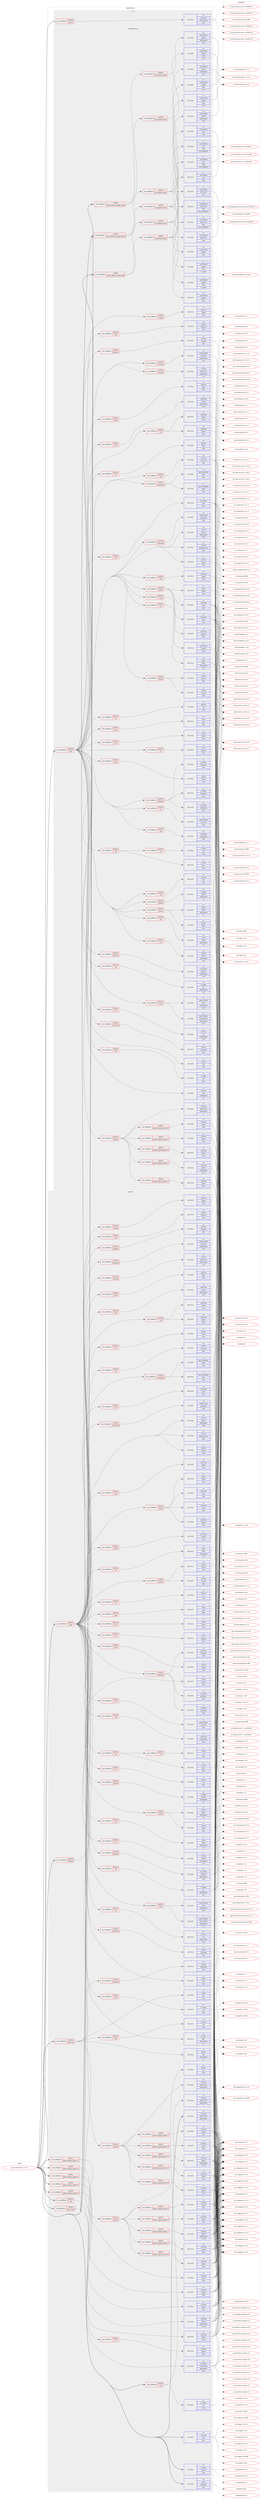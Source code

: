 digraph prolog {

# *************
# Graph options
# *************

newrank=true;
concentrate=true;
compound=true;
graph [rankdir=LR,fontname=Helvetica,fontsize=10,ranksep=1.5];#, ranksep=2.5, nodesep=0.2];
edge  [arrowhead=vee];
node  [fontname=Helvetica,fontsize=10];

# **********
# The ebuild
# **********

subgraph cluster_leftcol {
color=gray;
rank=same;
label=<<i>ebuild</i>>;
id [label="app-emulation/qemu-3.1.0-r1", color=red, width=4, href="../app-emulation/qemu-3.1.0-r1.svg"];
}

# ****************
# The dependencies
# ****************

subgraph cluster_midcol {
color=gray;
label=<<i>dependencies</i>>;
subgraph cluster_compile {
fillcolor="#eeeeee";
style=filled;
label=<<i>compile</i>>;
subgraph cond350307 {
dependency1287462 [label=<<TABLE BORDER="0" CELLBORDER="1" CELLSPACING="0" CELLPADDING="4"><TR><TD ROWSPAN="3" CELLPADDING="10">use_conditional</TD></TR><TR><TD>positive</TD></TR><TR><TD>filecaps</TD></TR></TABLE>>, shape=none, color=red];
subgraph pack917139 {
dependency1287463 [label=<<TABLE BORDER="0" CELLBORDER="1" CELLSPACING="0" CELLPADDING="4" WIDTH="220"><TR><TD ROWSPAN="6" CELLPADDING="30">pack_dep</TD></TR><TR><TD WIDTH="110">no</TD></TR><TR><TD>sys-libs</TD></TR><TR><TD>libcap</TD></TR><TR><TD>none</TD></TR><TR><TD></TD></TR></TABLE>>, shape=none, color=blue];
}
dependency1287462:e -> dependency1287463:w [weight=20,style="dashed",arrowhead="vee"];
}
id:e -> dependency1287462:w [weight=20,style="solid",arrowhead="vee"];
subgraph cond350308 {
dependency1287464 [label=<<TABLE BORDER="0" CELLBORDER="1" CELLSPACING="0" CELLPADDING="4"><TR><TD ROWSPAN="3" CELLPADDING="10">use_conditional</TD></TR><TR><TD>positive</TD></TR><TR><TD>gtk</TD></TR></TABLE>>, shape=none, color=red];
subgraph cond350309 {
dependency1287465 [label=<<TABLE BORDER="0" CELLBORDER="1" CELLSPACING="0" CELLPADDING="4"><TR><TD ROWSPAN="3" CELLPADDING="10">use_conditional</TD></TR><TR><TD>positive</TD></TR><TR><TD>nls</TD></TR></TABLE>>, shape=none, color=red];
subgraph pack917140 {
dependency1287466 [label=<<TABLE BORDER="0" CELLBORDER="1" CELLSPACING="0" CELLPADDING="4" WIDTH="220"><TR><TD ROWSPAN="6" CELLPADDING="30">pack_dep</TD></TR><TR><TD WIDTH="110">no</TD></TR><TR><TD>sys-devel</TD></TR><TR><TD>gettext</TD></TR><TR><TD>none</TD></TR><TR><TD></TD></TR></TABLE>>, shape=none, color=blue];
}
dependency1287465:e -> dependency1287466:w [weight=20,style="dashed",arrowhead="vee"];
}
dependency1287464:e -> dependency1287465:w [weight=20,style="dashed",arrowhead="vee"];
}
id:e -> dependency1287464:w [weight=20,style="solid",arrowhead="vee"];
subgraph cond350310 {
dependency1287467 [label=<<TABLE BORDER="0" CELLBORDER="1" CELLSPACING="0" CELLPADDING="4"><TR><TD ROWSPAN="3" CELLPADDING="10">use_conditional</TD></TR><TR><TD>positive</TD></TR><TR><TD>kernel_linux</TD></TR></TABLE>>, shape=none, color=red];
subgraph pack917141 {
dependency1287468 [label=<<TABLE BORDER="0" CELLBORDER="1" CELLSPACING="0" CELLPADDING="4" WIDTH="220"><TR><TD ROWSPAN="6" CELLPADDING="30">pack_dep</TD></TR><TR><TD WIDTH="110">no</TD></TR><TR><TD>sys-kernel</TD></TR><TR><TD>linux-headers</TD></TR><TR><TD>greaterequal</TD></TR><TR><TD>2.6.35</TD></TR></TABLE>>, shape=none, color=blue];
}
dependency1287467:e -> dependency1287468:w [weight=20,style="dashed",arrowhead="vee"];
}
id:e -> dependency1287467:w [weight=20,style="solid",arrowhead="vee"];
subgraph cond350311 {
dependency1287469 [label=<<TABLE BORDER="0" CELLBORDER="1" CELLSPACING="0" CELLPADDING="4"><TR><TD ROWSPAN="3" CELLPADDING="10">use_conditional</TD></TR><TR><TD>positive</TD></TR><TR><TD>python_targets_python2_7</TD></TR></TABLE>>, shape=none, color=red];
subgraph pack917142 {
dependency1287470 [label=<<TABLE BORDER="0" CELLBORDER="1" CELLSPACING="0" CELLPADDING="4" WIDTH="220"><TR><TD ROWSPAN="6" CELLPADDING="30">pack_dep</TD></TR><TR><TD WIDTH="110">no</TD></TR><TR><TD>dev-lang</TD></TR><TR><TD>python</TD></TR><TR><TD>greaterequal</TD></TR><TR><TD>2.7.5-r2</TD></TR></TABLE>>, shape=none, color=blue];
}
dependency1287469:e -> dependency1287470:w [weight=20,style="dashed",arrowhead="vee"];
}
id:e -> dependency1287469:w [weight=20,style="solid",arrowhead="vee"];
subgraph cond350312 {
dependency1287471 [label=<<TABLE BORDER="0" CELLBORDER="1" CELLSPACING="0" CELLPADDING="4"><TR><TD ROWSPAN="3" CELLPADDING="10">use_conditional</TD></TR><TR><TD>positive</TD></TR><TR><TD>python_targets_python3_4</TD></TR></TABLE>>, shape=none, color=red];
subgraph pack917143 {
dependency1287472 [label=<<TABLE BORDER="0" CELLBORDER="1" CELLSPACING="0" CELLPADDING="4" WIDTH="220"><TR><TD ROWSPAN="6" CELLPADDING="30">pack_dep</TD></TR><TR><TD WIDTH="110">no</TD></TR><TR><TD>dev-lang</TD></TR><TR><TD>python</TD></TR><TR><TD>none</TD></TR><TR><TD></TD></TR></TABLE>>, shape=none, color=blue];
}
dependency1287471:e -> dependency1287472:w [weight=20,style="dashed",arrowhead="vee"];
}
id:e -> dependency1287471:w [weight=20,style="solid",arrowhead="vee"];
subgraph cond350313 {
dependency1287473 [label=<<TABLE BORDER="0" CELLBORDER="1" CELLSPACING="0" CELLPADDING="4"><TR><TD ROWSPAN="3" CELLPADDING="10">use_conditional</TD></TR><TR><TD>positive</TD></TR><TR><TD>python_targets_python3_5</TD></TR></TABLE>>, shape=none, color=red];
subgraph pack917144 {
dependency1287474 [label=<<TABLE BORDER="0" CELLBORDER="1" CELLSPACING="0" CELLPADDING="4" WIDTH="220"><TR><TD ROWSPAN="6" CELLPADDING="30">pack_dep</TD></TR><TR><TD WIDTH="110">no</TD></TR><TR><TD>dev-lang</TD></TR><TR><TD>python</TD></TR><TR><TD>none</TD></TR><TR><TD></TD></TR></TABLE>>, shape=none, color=blue];
}
dependency1287473:e -> dependency1287474:w [weight=20,style="dashed",arrowhead="vee"];
}
id:e -> dependency1287473:w [weight=20,style="solid",arrowhead="vee"];
subgraph cond350314 {
dependency1287475 [label=<<TABLE BORDER="0" CELLBORDER="1" CELLSPACING="0" CELLPADDING="4"><TR><TD ROWSPAN="3" CELLPADDING="10">use_conditional</TD></TR><TR><TD>positive</TD></TR><TR><TD>python_targets_python3_6</TD></TR></TABLE>>, shape=none, color=red];
subgraph pack917145 {
dependency1287476 [label=<<TABLE BORDER="0" CELLBORDER="1" CELLSPACING="0" CELLPADDING="4" WIDTH="220"><TR><TD ROWSPAN="6" CELLPADDING="30">pack_dep</TD></TR><TR><TD WIDTH="110">no</TD></TR><TR><TD>dev-lang</TD></TR><TR><TD>python</TD></TR><TR><TD>none</TD></TR><TR><TD></TD></TR></TABLE>>, shape=none, color=blue];
}
dependency1287475:e -> dependency1287476:w [weight=20,style="dashed",arrowhead="vee"];
}
id:e -> dependency1287475:w [weight=20,style="solid",arrowhead="vee"];
subgraph cond350315 {
dependency1287477 [label=<<TABLE BORDER="0" CELLBORDER="1" CELLSPACING="0" CELLPADDING="4"><TR><TD ROWSPAN="3" CELLPADDING="10">use_conditional</TD></TR><TR><TD>positive</TD></TR><TR><TD>python_targets_python3_7</TD></TR></TABLE>>, shape=none, color=red];
subgraph pack917146 {
dependency1287478 [label=<<TABLE BORDER="0" CELLBORDER="1" CELLSPACING="0" CELLPADDING="4" WIDTH="220"><TR><TD ROWSPAN="6" CELLPADDING="30">pack_dep</TD></TR><TR><TD WIDTH="110">no</TD></TR><TR><TD>dev-lang</TD></TR><TR><TD>python</TD></TR><TR><TD>none</TD></TR><TR><TD></TD></TR></TABLE>>, shape=none, color=blue];
}
dependency1287477:e -> dependency1287478:w [weight=20,style="dashed",arrowhead="vee"];
}
id:e -> dependency1287477:w [weight=20,style="solid",arrowhead="vee"];
subgraph cond350316 {
dependency1287479 [label=<<TABLE BORDER="0" CELLBORDER="1" CELLSPACING="0" CELLPADDING="4"><TR><TD ROWSPAN="3" CELLPADDING="10">use_conditional</TD></TR><TR><TD>positive</TD></TR><TR><TD>static</TD></TR></TABLE>>, shape=none, color=red];
subgraph pack917147 {
dependency1287480 [label=<<TABLE BORDER="0" CELLBORDER="1" CELLSPACING="0" CELLPADDING="4" WIDTH="220"><TR><TD ROWSPAN="6" CELLPADDING="30">pack_dep</TD></TR><TR><TD WIDTH="110">no</TD></TR><TR><TD>dev-libs</TD></TR><TR><TD>glib</TD></TR><TR><TD>greaterequal</TD></TR><TR><TD>2.0</TD></TR></TABLE>>, shape=none, color=blue];
}
dependency1287479:e -> dependency1287480:w [weight=20,style="dashed",arrowhead="vee"];
subgraph pack917148 {
dependency1287481 [label=<<TABLE BORDER="0" CELLBORDER="1" CELLSPACING="0" CELLPADDING="4" WIDTH="220"><TR><TD ROWSPAN="6" CELLPADDING="30">pack_dep</TD></TR><TR><TD WIDTH="110">no</TD></TR><TR><TD>sys-libs</TD></TR><TR><TD>zlib</TD></TR><TR><TD>none</TD></TR><TR><TD></TD></TR></TABLE>>, shape=none, color=blue];
}
dependency1287479:e -> dependency1287481:w [weight=20,style="dashed",arrowhead="vee"];
subgraph cond350317 {
dependency1287482 [label=<<TABLE BORDER="0" CELLBORDER="1" CELLSPACING="0" CELLPADDING="4"><TR><TD ROWSPAN="3" CELLPADDING="10">use_conditional</TD></TR><TR><TD>positive</TD></TR><TR><TD>python</TD></TR></TABLE>>, shape=none, color=red];
subgraph cond350318 {
dependency1287483 [label=<<TABLE BORDER="0" CELLBORDER="1" CELLSPACING="0" CELLPADDING="4"><TR><TD ROWSPAN="3" CELLPADDING="10">use_conditional</TD></TR><TR><TD>positive</TD></TR><TR><TD>python_targets_python2_7</TD></TR></TABLE>>, shape=none, color=red];
subgraph pack917149 {
dependency1287484 [label=<<TABLE BORDER="0" CELLBORDER="1" CELLSPACING="0" CELLPADDING="4" WIDTH="220"><TR><TD ROWSPAN="6" CELLPADDING="30">pack_dep</TD></TR><TR><TD WIDTH="110">no</TD></TR><TR><TD>dev-lang</TD></TR><TR><TD>python</TD></TR><TR><TD>greaterequal</TD></TR><TR><TD>2.7.5-r2</TD></TR></TABLE>>, shape=none, color=blue];
}
dependency1287483:e -> dependency1287484:w [weight=20,style="dashed",arrowhead="vee"];
}
dependency1287482:e -> dependency1287483:w [weight=20,style="dashed",arrowhead="vee"];
subgraph cond350319 {
dependency1287485 [label=<<TABLE BORDER="0" CELLBORDER="1" CELLSPACING="0" CELLPADDING="4"><TR><TD ROWSPAN="3" CELLPADDING="10">use_conditional</TD></TR><TR><TD>positive</TD></TR><TR><TD>python_targets_python3_4</TD></TR></TABLE>>, shape=none, color=red];
subgraph pack917150 {
dependency1287486 [label=<<TABLE BORDER="0" CELLBORDER="1" CELLSPACING="0" CELLPADDING="4" WIDTH="220"><TR><TD ROWSPAN="6" CELLPADDING="30">pack_dep</TD></TR><TR><TD WIDTH="110">no</TD></TR><TR><TD>dev-lang</TD></TR><TR><TD>python</TD></TR><TR><TD>none</TD></TR><TR><TD></TD></TR></TABLE>>, shape=none, color=blue];
}
dependency1287485:e -> dependency1287486:w [weight=20,style="dashed",arrowhead="vee"];
}
dependency1287482:e -> dependency1287485:w [weight=20,style="dashed",arrowhead="vee"];
subgraph cond350320 {
dependency1287487 [label=<<TABLE BORDER="0" CELLBORDER="1" CELLSPACING="0" CELLPADDING="4"><TR><TD ROWSPAN="3" CELLPADDING="10">use_conditional</TD></TR><TR><TD>positive</TD></TR><TR><TD>python_targets_python3_5</TD></TR></TABLE>>, shape=none, color=red];
subgraph pack917151 {
dependency1287488 [label=<<TABLE BORDER="0" CELLBORDER="1" CELLSPACING="0" CELLPADDING="4" WIDTH="220"><TR><TD ROWSPAN="6" CELLPADDING="30">pack_dep</TD></TR><TR><TD WIDTH="110">no</TD></TR><TR><TD>dev-lang</TD></TR><TR><TD>python</TD></TR><TR><TD>none</TD></TR><TR><TD></TD></TR></TABLE>>, shape=none, color=blue];
}
dependency1287487:e -> dependency1287488:w [weight=20,style="dashed",arrowhead="vee"];
}
dependency1287482:e -> dependency1287487:w [weight=20,style="dashed",arrowhead="vee"];
subgraph cond350321 {
dependency1287489 [label=<<TABLE BORDER="0" CELLBORDER="1" CELLSPACING="0" CELLPADDING="4"><TR><TD ROWSPAN="3" CELLPADDING="10">use_conditional</TD></TR><TR><TD>positive</TD></TR><TR><TD>python_targets_python3_6</TD></TR></TABLE>>, shape=none, color=red];
subgraph pack917152 {
dependency1287490 [label=<<TABLE BORDER="0" CELLBORDER="1" CELLSPACING="0" CELLPADDING="4" WIDTH="220"><TR><TD ROWSPAN="6" CELLPADDING="30">pack_dep</TD></TR><TR><TD WIDTH="110">no</TD></TR><TR><TD>dev-lang</TD></TR><TR><TD>python</TD></TR><TR><TD>none</TD></TR><TR><TD></TD></TR></TABLE>>, shape=none, color=blue];
}
dependency1287489:e -> dependency1287490:w [weight=20,style="dashed",arrowhead="vee"];
}
dependency1287482:e -> dependency1287489:w [weight=20,style="dashed",arrowhead="vee"];
subgraph cond350322 {
dependency1287491 [label=<<TABLE BORDER="0" CELLBORDER="1" CELLSPACING="0" CELLPADDING="4"><TR><TD ROWSPAN="3" CELLPADDING="10">use_conditional</TD></TR><TR><TD>positive</TD></TR><TR><TD>python_targets_python3_7</TD></TR></TABLE>>, shape=none, color=red];
subgraph pack917153 {
dependency1287492 [label=<<TABLE BORDER="0" CELLBORDER="1" CELLSPACING="0" CELLPADDING="4" WIDTH="220"><TR><TD ROWSPAN="6" CELLPADDING="30">pack_dep</TD></TR><TR><TD WIDTH="110">no</TD></TR><TR><TD>dev-lang</TD></TR><TR><TD>python</TD></TR><TR><TD>none</TD></TR><TR><TD></TD></TR></TABLE>>, shape=none, color=blue];
}
dependency1287491:e -> dependency1287492:w [weight=20,style="dashed",arrowhead="vee"];
}
dependency1287482:e -> dependency1287491:w [weight=20,style="dashed",arrowhead="vee"];
subgraph pack917154 {
dependency1287493 [label=<<TABLE BORDER="0" CELLBORDER="1" CELLSPACING="0" CELLPADDING="4" WIDTH="220"><TR><TD ROWSPAN="6" CELLPADDING="30">pack_dep</TD></TR><TR><TD WIDTH="110">no</TD></TR><TR><TD>dev-lang</TD></TR><TR><TD>python-exec</TD></TR><TR><TD>greaterequal</TD></TR><TR><TD>2</TD></TR></TABLE>>, shape=none, color=blue];
}
dependency1287482:e -> dependency1287493:w [weight=20,style="dashed",arrowhead="vee"];
}
dependency1287479:e -> dependency1287482:w [weight=20,style="dashed",arrowhead="vee"];
subgraph cond350323 {
dependency1287494 [label=<<TABLE BORDER="0" CELLBORDER="1" CELLSPACING="0" CELLPADDING="4"><TR><TD ROWSPAN="3" CELLPADDING="10">use_conditional</TD></TR><TR><TD>positive</TD></TR><TR><TD>systemtap</TD></TR></TABLE>>, shape=none, color=red];
subgraph pack917155 {
dependency1287495 [label=<<TABLE BORDER="0" CELLBORDER="1" CELLSPACING="0" CELLPADDING="4" WIDTH="220"><TR><TD ROWSPAN="6" CELLPADDING="30">pack_dep</TD></TR><TR><TD WIDTH="110">no</TD></TR><TR><TD>dev-util</TD></TR><TR><TD>systemtap</TD></TR><TR><TD>none</TD></TR><TR><TD></TD></TR></TABLE>>, shape=none, color=blue];
}
dependency1287494:e -> dependency1287495:w [weight=20,style="dashed",arrowhead="vee"];
}
dependency1287479:e -> dependency1287494:w [weight=20,style="dashed",arrowhead="vee"];
subgraph cond350324 {
dependency1287496 [label=<<TABLE BORDER="0" CELLBORDER="1" CELLSPACING="0" CELLPADDING="4"><TR><TD ROWSPAN="3" CELLPADDING="10">use_conditional</TD></TR><TR><TD>positive</TD></TR><TR><TD>xattr</TD></TR></TABLE>>, shape=none, color=red];
subgraph pack917156 {
dependency1287497 [label=<<TABLE BORDER="0" CELLBORDER="1" CELLSPACING="0" CELLPADDING="4" WIDTH="220"><TR><TD ROWSPAN="6" CELLPADDING="30">pack_dep</TD></TR><TR><TD WIDTH="110">no</TD></TR><TR><TD>sys-apps</TD></TR><TR><TD>attr</TD></TR><TR><TD>none</TD></TR><TR><TD></TD></TR></TABLE>>, shape=none, color=blue];
}
dependency1287496:e -> dependency1287497:w [weight=20,style="dashed",arrowhead="vee"];
}
dependency1287479:e -> dependency1287496:w [weight=20,style="dashed",arrowhead="vee"];
subgraph pack917157 {
dependency1287498 [label=<<TABLE BORDER="0" CELLBORDER="1" CELLSPACING="0" CELLPADDING="4" WIDTH="220"><TR><TD ROWSPAN="6" CELLPADDING="30">pack_dep</TD></TR><TR><TD WIDTH="110">no</TD></TR><TR><TD>dev-libs</TD></TR><TR><TD>libxml2</TD></TR><TR><TD>none</TD></TR><TR><TD></TD></TR></TABLE>>, shape=none, color=blue];
}
dependency1287479:e -> dependency1287498:w [weight=20,style="dashed",arrowhead="vee"];
subgraph pack917158 {
dependency1287499 [label=<<TABLE BORDER="0" CELLBORDER="1" CELLSPACING="0" CELLPADDING="4" WIDTH="220"><TR><TD ROWSPAN="6" CELLPADDING="30">pack_dep</TD></TR><TR><TD WIDTH="110">no</TD></TR><TR><TD>x11-libs</TD></TR><TR><TD>libxkbcommon</TD></TR><TR><TD>none</TD></TR><TR><TD></TD></TR></TABLE>>, shape=none, color=blue];
}
dependency1287479:e -> dependency1287499:w [weight=20,style="dashed",arrowhead="vee"];
subgraph pack917159 {
dependency1287500 [label=<<TABLE BORDER="0" CELLBORDER="1" CELLSPACING="0" CELLPADDING="4" WIDTH="220"><TR><TD ROWSPAN="6" CELLPADDING="30">pack_dep</TD></TR><TR><TD WIDTH="110">no</TD></TR><TR><TD>x11-libs</TD></TR><TR><TD>pixman</TD></TR><TR><TD>greaterequal</TD></TR><TR><TD>0.28.0</TD></TR></TABLE>>, shape=none, color=blue];
}
dependency1287479:e -> dependency1287500:w [weight=20,style="dashed",arrowhead="vee"];
subgraph cond350325 {
dependency1287501 [label=<<TABLE BORDER="0" CELLBORDER="1" CELLSPACING="0" CELLPADDING="4"><TR><TD ROWSPAN="3" CELLPADDING="10">use_conditional</TD></TR><TR><TD>positive</TD></TR><TR><TD>accessibility</TD></TR></TABLE>>, shape=none, color=red];
subgraph pack917160 {
dependency1287502 [label=<<TABLE BORDER="0" CELLBORDER="1" CELLSPACING="0" CELLPADDING="4" WIDTH="220"><TR><TD ROWSPAN="6" CELLPADDING="30">pack_dep</TD></TR><TR><TD WIDTH="110">no</TD></TR><TR><TD>app-accessibility</TD></TR><TR><TD>brltty</TD></TR><TR><TD>none</TD></TR><TR><TD></TD></TR></TABLE>>, shape=none, color=blue];
}
dependency1287501:e -> dependency1287502:w [weight=20,style="dashed",arrowhead="vee"];
subgraph pack917161 {
dependency1287503 [label=<<TABLE BORDER="0" CELLBORDER="1" CELLSPACING="0" CELLPADDING="4" WIDTH="220"><TR><TD ROWSPAN="6" CELLPADDING="30">pack_dep</TD></TR><TR><TD WIDTH="110">no</TD></TR><TR><TD>app-accessibility</TD></TR><TR><TD>brltty</TD></TR><TR><TD>none</TD></TR><TR><TD></TD></TR></TABLE>>, shape=none, color=blue];
}
dependency1287501:e -> dependency1287503:w [weight=20,style="dashed",arrowhead="vee"];
}
dependency1287479:e -> dependency1287501:w [weight=20,style="dashed",arrowhead="vee"];
subgraph cond350326 {
dependency1287504 [label=<<TABLE BORDER="0" CELLBORDER="1" CELLSPACING="0" CELLPADDING="4"><TR><TD ROWSPAN="3" CELLPADDING="10">use_conditional</TD></TR><TR><TD>positive</TD></TR><TR><TD>aio</TD></TR></TABLE>>, shape=none, color=red];
subgraph pack917162 {
dependency1287505 [label=<<TABLE BORDER="0" CELLBORDER="1" CELLSPACING="0" CELLPADDING="4" WIDTH="220"><TR><TD ROWSPAN="6" CELLPADDING="30">pack_dep</TD></TR><TR><TD WIDTH="110">no</TD></TR><TR><TD>dev-libs</TD></TR><TR><TD>libaio</TD></TR><TR><TD>none</TD></TR><TR><TD></TD></TR></TABLE>>, shape=none, color=blue];
}
dependency1287504:e -> dependency1287505:w [weight=20,style="dashed",arrowhead="vee"];
}
dependency1287479:e -> dependency1287504:w [weight=20,style="dashed",arrowhead="vee"];
subgraph cond350327 {
dependency1287506 [label=<<TABLE BORDER="0" CELLBORDER="1" CELLSPACING="0" CELLPADDING="4"><TR><TD ROWSPAN="3" CELLPADDING="10">use_conditional</TD></TR><TR><TD>positive</TD></TR><TR><TD>alsa</TD></TR></TABLE>>, shape=none, color=red];
subgraph pack917163 {
dependency1287507 [label=<<TABLE BORDER="0" CELLBORDER="1" CELLSPACING="0" CELLPADDING="4" WIDTH="220"><TR><TD ROWSPAN="6" CELLPADDING="30">pack_dep</TD></TR><TR><TD WIDTH="110">no</TD></TR><TR><TD>media-libs</TD></TR><TR><TD>alsa-lib</TD></TR><TR><TD>greaterequal</TD></TR><TR><TD>1.0.13</TD></TR></TABLE>>, shape=none, color=blue];
}
dependency1287506:e -> dependency1287507:w [weight=20,style="dashed",arrowhead="vee"];
}
dependency1287479:e -> dependency1287506:w [weight=20,style="dashed",arrowhead="vee"];
subgraph cond350328 {
dependency1287508 [label=<<TABLE BORDER="0" CELLBORDER="1" CELLSPACING="0" CELLPADDING="4"><TR><TD ROWSPAN="3" CELLPADDING="10">use_conditional</TD></TR><TR><TD>positive</TD></TR><TR><TD>bzip2</TD></TR></TABLE>>, shape=none, color=red];
subgraph pack917164 {
dependency1287509 [label=<<TABLE BORDER="0" CELLBORDER="1" CELLSPACING="0" CELLPADDING="4" WIDTH="220"><TR><TD ROWSPAN="6" CELLPADDING="30">pack_dep</TD></TR><TR><TD WIDTH="110">no</TD></TR><TR><TD>app-arch</TD></TR><TR><TD>bzip2</TD></TR><TR><TD>none</TD></TR><TR><TD></TD></TR></TABLE>>, shape=none, color=blue];
}
dependency1287508:e -> dependency1287509:w [weight=20,style="dashed",arrowhead="vee"];
}
dependency1287479:e -> dependency1287508:w [weight=20,style="dashed",arrowhead="vee"];
subgraph cond350329 {
dependency1287510 [label=<<TABLE BORDER="0" CELLBORDER="1" CELLSPACING="0" CELLPADDING="4"><TR><TD ROWSPAN="3" CELLPADDING="10">use_conditional</TD></TR><TR><TD>positive</TD></TR><TR><TD>capstone</TD></TR></TABLE>>, shape=none, color=red];
subgraph pack917165 {
dependency1287511 [label=<<TABLE BORDER="0" CELLBORDER="1" CELLSPACING="0" CELLPADDING="4" WIDTH="220"><TR><TD ROWSPAN="6" CELLPADDING="30">pack_dep</TD></TR><TR><TD WIDTH="110">no</TD></TR><TR><TD>dev-libs</TD></TR><TR><TD>capstone</TD></TR><TR><TD>none</TD></TR><TR><TD></TD></TR></TABLE>>, shape=none, color=blue];
}
dependency1287510:e -> dependency1287511:w [weight=20,style="dashed",arrowhead="vee"];
}
dependency1287479:e -> dependency1287510:w [weight=20,style="dashed",arrowhead="vee"];
subgraph cond350330 {
dependency1287512 [label=<<TABLE BORDER="0" CELLBORDER="1" CELLSPACING="0" CELLPADDING="4"><TR><TD ROWSPAN="3" CELLPADDING="10">use_conditional</TD></TR><TR><TD>positive</TD></TR><TR><TD>caps</TD></TR></TABLE>>, shape=none, color=red];
subgraph pack917166 {
dependency1287513 [label=<<TABLE BORDER="0" CELLBORDER="1" CELLSPACING="0" CELLPADDING="4" WIDTH="220"><TR><TD ROWSPAN="6" CELLPADDING="30">pack_dep</TD></TR><TR><TD WIDTH="110">no</TD></TR><TR><TD>sys-libs</TD></TR><TR><TD>libcap-ng</TD></TR><TR><TD>none</TD></TR><TR><TD></TD></TR></TABLE>>, shape=none, color=blue];
}
dependency1287512:e -> dependency1287513:w [weight=20,style="dashed",arrowhead="vee"];
}
dependency1287479:e -> dependency1287512:w [weight=20,style="dashed",arrowhead="vee"];
subgraph cond350331 {
dependency1287514 [label=<<TABLE BORDER="0" CELLBORDER="1" CELLSPACING="0" CELLPADDING="4"><TR><TD ROWSPAN="3" CELLPADDING="10">use_conditional</TD></TR><TR><TD>positive</TD></TR><TR><TD>curl</TD></TR></TABLE>>, shape=none, color=red];
subgraph pack917167 {
dependency1287515 [label=<<TABLE BORDER="0" CELLBORDER="1" CELLSPACING="0" CELLPADDING="4" WIDTH="220"><TR><TD ROWSPAN="6" CELLPADDING="30">pack_dep</TD></TR><TR><TD WIDTH="110">no</TD></TR><TR><TD>net-misc</TD></TR><TR><TD>curl</TD></TR><TR><TD>greaterequal</TD></TR><TR><TD>7.15.4</TD></TR></TABLE>>, shape=none, color=blue];
}
dependency1287514:e -> dependency1287515:w [weight=20,style="dashed",arrowhead="vee"];
}
dependency1287479:e -> dependency1287514:w [weight=20,style="dashed",arrowhead="vee"];
subgraph cond350332 {
dependency1287516 [label=<<TABLE BORDER="0" CELLBORDER="1" CELLSPACING="0" CELLPADDING="4"><TR><TD ROWSPAN="3" CELLPADDING="10">use_conditional</TD></TR><TR><TD>positive</TD></TR><TR><TD>fdt</TD></TR></TABLE>>, shape=none, color=red];
subgraph pack917168 {
dependency1287517 [label=<<TABLE BORDER="0" CELLBORDER="1" CELLSPACING="0" CELLPADDING="4" WIDTH="220"><TR><TD ROWSPAN="6" CELLPADDING="30">pack_dep</TD></TR><TR><TD WIDTH="110">no</TD></TR><TR><TD>sys-apps</TD></TR><TR><TD>dtc</TD></TR><TR><TD>greaterequal</TD></TR><TR><TD>1.4.2</TD></TR></TABLE>>, shape=none, color=blue];
}
dependency1287516:e -> dependency1287517:w [weight=20,style="dashed",arrowhead="vee"];
}
dependency1287479:e -> dependency1287516:w [weight=20,style="dashed",arrowhead="vee"];
subgraph cond350333 {
dependency1287518 [label=<<TABLE BORDER="0" CELLBORDER="1" CELLSPACING="0" CELLPADDING="4"><TR><TD ROWSPAN="3" CELLPADDING="10">use_conditional</TD></TR><TR><TD>positive</TD></TR><TR><TD>glusterfs</TD></TR></TABLE>>, shape=none, color=red];
subgraph pack917169 {
dependency1287519 [label=<<TABLE BORDER="0" CELLBORDER="1" CELLSPACING="0" CELLPADDING="4" WIDTH="220"><TR><TD ROWSPAN="6" CELLPADDING="30">pack_dep</TD></TR><TR><TD WIDTH="110">no</TD></TR><TR><TD>sys-cluster</TD></TR><TR><TD>glusterfs</TD></TR><TR><TD>greaterequal</TD></TR><TR><TD>3.4.0</TD></TR></TABLE>>, shape=none, color=blue];
}
dependency1287518:e -> dependency1287519:w [weight=20,style="dashed",arrowhead="vee"];
}
dependency1287479:e -> dependency1287518:w [weight=20,style="dashed",arrowhead="vee"];
subgraph cond350334 {
dependency1287520 [label=<<TABLE BORDER="0" CELLBORDER="1" CELLSPACING="0" CELLPADDING="4"><TR><TD ROWSPAN="3" CELLPADDING="10">use_conditional</TD></TR><TR><TD>positive</TD></TR><TR><TD>gnutls</TD></TR></TABLE>>, shape=none, color=red];
subgraph pack917170 {
dependency1287521 [label=<<TABLE BORDER="0" CELLBORDER="1" CELLSPACING="0" CELLPADDING="4" WIDTH="220"><TR><TD ROWSPAN="6" CELLPADDING="30">pack_dep</TD></TR><TR><TD WIDTH="110">no</TD></TR><TR><TD>dev-libs</TD></TR><TR><TD>nettle</TD></TR><TR><TD>none</TD></TR><TR><TD></TD></TR></TABLE>>, shape=none, color=blue];
}
dependency1287520:e -> dependency1287521:w [weight=20,style="dashed",arrowhead="vee"];
subgraph pack917171 {
dependency1287522 [label=<<TABLE BORDER="0" CELLBORDER="1" CELLSPACING="0" CELLPADDING="4" WIDTH="220"><TR><TD ROWSPAN="6" CELLPADDING="30">pack_dep</TD></TR><TR><TD WIDTH="110">no</TD></TR><TR><TD>net-libs</TD></TR><TR><TD>gnutls</TD></TR><TR><TD>greaterequal</TD></TR><TR><TD>3.0</TD></TR></TABLE>>, shape=none, color=blue];
}
dependency1287520:e -> dependency1287522:w [weight=20,style="dashed",arrowhead="vee"];
}
dependency1287479:e -> dependency1287520:w [weight=20,style="dashed",arrowhead="vee"];
subgraph cond350335 {
dependency1287523 [label=<<TABLE BORDER="0" CELLBORDER="1" CELLSPACING="0" CELLPADDING="4"><TR><TD ROWSPAN="3" CELLPADDING="10">use_conditional</TD></TR><TR><TD>positive</TD></TR><TR><TD>gtk</TD></TR></TABLE>>, shape=none, color=red];
subgraph pack917172 {
dependency1287524 [label=<<TABLE BORDER="0" CELLBORDER="1" CELLSPACING="0" CELLPADDING="4" WIDTH="220"><TR><TD ROWSPAN="6" CELLPADDING="30">pack_dep</TD></TR><TR><TD WIDTH="110">no</TD></TR><TR><TD>x11-libs</TD></TR><TR><TD>gtk+</TD></TR><TR><TD>none</TD></TR><TR><TD></TD></TR></TABLE>>, shape=none, color=blue];
}
dependency1287523:e -> dependency1287524:w [weight=20,style="dashed",arrowhead="vee"];
subgraph cond350336 {
dependency1287525 [label=<<TABLE BORDER="0" CELLBORDER="1" CELLSPACING="0" CELLPADDING="4"><TR><TD ROWSPAN="3" CELLPADDING="10">use_conditional</TD></TR><TR><TD>positive</TD></TR><TR><TD>vte</TD></TR></TABLE>>, shape=none, color=red];
subgraph pack917173 {
dependency1287526 [label=<<TABLE BORDER="0" CELLBORDER="1" CELLSPACING="0" CELLPADDING="4" WIDTH="220"><TR><TD ROWSPAN="6" CELLPADDING="30">pack_dep</TD></TR><TR><TD WIDTH="110">no</TD></TR><TR><TD>x11-libs</TD></TR><TR><TD>vte</TD></TR><TR><TD>none</TD></TR><TR><TD></TD></TR></TABLE>>, shape=none, color=blue];
}
dependency1287525:e -> dependency1287526:w [weight=20,style="dashed",arrowhead="vee"];
}
dependency1287523:e -> dependency1287525:w [weight=20,style="dashed",arrowhead="vee"];
}
dependency1287479:e -> dependency1287523:w [weight=20,style="dashed",arrowhead="vee"];
subgraph cond350337 {
dependency1287527 [label=<<TABLE BORDER="0" CELLBORDER="1" CELLSPACING="0" CELLPADDING="4"><TR><TD ROWSPAN="3" CELLPADDING="10">use_conditional</TD></TR><TR><TD>positive</TD></TR><TR><TD>infiniband</TD></TR></TABLE>>, shape=none, color=red];
subgraph pack917174 {
dependency1287528 [label=<<TABLE BORDER="0" CELLBORDER="1" CELLSPACING="0" CELLPADDING="4" WIDTH="220"><TR><TD ROWSPAN="6" CELLPADDING="30">pack_dep</TD></TR><TR><TD WIDTH="110">no</TD></TR><TR><TD>sys-fabric</TD></TR><TR><TD>libibumad</TD></TR><TR><TD>none</TD></TR><TR><TD></TD></TR></TABLE>>, shape=none, color=blue];
}
dependency1287527:e -> dependency1287528:w [weight=20,style="dashed",arrowhead="vee"];
subgraph pack917175 {
dependency1287529 [label=<<TABLE BORDER="0" CELLBORDER="1" CELLSPACING="0" CELLPADDING="4" WIDTH="220"><TR><TD ROWSPAN="6" CELLPADDING="30">pack_dep</TD></TR><TR><TD WIDTH="110">no</TD></TR><TR><TD>sys-fabric</TD></TR><TR><TD>libibverbs</TD></TR><TR><TD>none</TD></TR><TR><TD></TD></TR></TABLE>>, shape=none, color=blue];
}
dependency1287527:e -> dependency1287529:w [weight=20,style="dashed",arrowhead="vee"];
subgraph pack917176 {
dependency1287530 [label=<<TABLE BORDER="0" CELLBORDER="1" CELLSPACING="0" CELLPADDING="4" WIDTH="220"><TR><TD ROWSPAN="6" CELLPADDING="30">pack_dep</TD></TR><TR><TD WIDTH="110">no</TD></TR><TR><TD>sys-fabric</TD></TR><TR><TD>librdmacm</TD></TR><TR><TD>none</TD></TR><TR><TD></TD></TR></TABLE>>, shape=none, color=blue];
}
dependency1287527:e -> dependency1287530:w [weight=20,style="dashed",arrowhead="vee"];
}
dependency1287479:e -> dependency1287527:w [weight=20,style="dashed",arrowhead="vee"];
subgraph cond350338 {
dependency1287531 [label=<<TABLE BORDER="0" CELLBORDER="1" CELLSPACING="0" CELLPADDING="4"><TR><TD ROWSPAN="3" CELLPADDING="10">use_conditional</TD></TR><TR><TD>positive</TD></TR><TR><TD>iscsi</TD></TR></TABLE>>, shape=none, color=red];
subgraph pack917177 {
dependency1287532 [label=<<TABLE BORDER="0" CELLBORDER="1" CELLSPACING="0" CELLPADDING="4" WIDTH="220"><TR><TD ROWSPAN="6" CELLPADDING="30">pack_dep</TD></TR><TR><TD WIDTH="110">no</TD></TR><TR><TD>net-libs</TD></TR><TR><TD>libiscsi</TD></TR><TR><TD>none</TD></TR><TR><TD></TD></TR></TABLE>>, shape=none, color=blue];
}
dependency1287531:e -> dependency1287532:w [weight=20,style="dashed",arrowhead="vee"];
}
dependency1287479:e -> dependency1287531:w [weight=20,style="dashed",arrowhead="vee"];
subgraph cond350339 {
dependency1287533 [label=<<TABLE BORDER="0" CELLBORDER="1" CELLSPACING="0" CELLPADDING="4"><TR><TD ROWSPAN="3" CELLPADDING="10">use_conditional</TD></TR><TR><TD>positive</TD></TR><TR><TD>jpeg</TD></TR></TABLE>>, shape=none, color=red];
subgraph pack917178 {
dependency1287534 [label=<<TABLE BORDER="0" CELLBORDER="1" CELLSPACING="0" CELLPADDING="4" WIDTH="220"><TR><TD ROWSPAN="6" CELLPADDING="30">pack_dep</TD></TR><TR><TD WIDTH="110">no</TD></TR><TR><TD>virtual</TD></TR><TR><TD>jpeg</TD></TR><TR><TD>none</TD></TR><TR><TD></TD></TR></TABLE>>, shape=none, color=blue];
}
dependency1287533:e -> dependency1287534:w [weight=20,style="dashed",arrowhead="vee"];
}
dependency1287479:e -> dependency1287533:w [weight=20,style="dashed",arrowhead="vee"];
subgraph cond350340 {
dependency1287535 [label=<<TABLE BORDER="0" CELLBORDER="1" CELLSPACING="0" CELLPADDING="4"><TR><TD ROWSPAN="3" CELLPADDING="10">use_conditional</TD></TR><TR><TD>positive</TD></TR><TR><TD>lzo</TD></TR></TABLE>>, shape=none, color=red];
subgraph pack917179 {
dependency1287536 [label=<<TABLE BORDER="0" CELLBORDER="1" CELLSPACING="0" CELLPADDING="4" WIDTH="220"><TR><TD ROWSPAN="6" CELLPADDING="30">pack_dep</TD></TR><TR><TD WIDTH="110">no</TD></TR><TR><TD>dev-libs</TD></TR><TR><TD>lzo</TD></TR><TR><TD>none</TD></TR><TR><TD></TD></TR></TABLE>>, shape=none, color=blue];
}
dependency1287535:e -> dependency1287536:w [weight=20,style="dashed",arrowhead="vee"];
}
dependency1287479:e -> dependency1287535:w [weight=20,style="dashed",arrowhead="vee"];
subgraph cond350341 {
dependency1287537 [label=<<TABLE BORDER="0" CELLBORDER="1" CELLSPACING="0" CELLPADDING="4"><TR><TD ROWSPAN="3" CELLPADDING="10">use_conditional</TD></TR><TR><TD>positive</TD></TR><TR><TD>ncurses</TD></TR></TABLE>>, shape=none, color=red];
subgraph pack917180 {
dependency1287538 [label=<<TABLE BORDER="0" CELLBORDER="1" CELLSPACING="0" CELLPADDING="4" WIDTH="220"><TR><TD ROWSPAN="6" CELLPADDING="30">pack_dep</TD></TR><TR><TD WIDTH="110">no</TD></TR><TR><TD>sys-libs</TD></TR><TR><TD>ncurses</TD></TR><TR><TD>none</TD></TR><TR><TD></TD></TR></TABLE>>, shape=none, color=blue];
}
dependency1287537:e -> dependency1287538:w [weight=20,style="dashed",arrowhead="vee"];
subgraph pack917181 {
dependency1287539 [label=<<TABLE BORDER="0" CELLBORDER="1" CELLSPACING="0" CELLPADDING="4" WIDTH="220"><TR><TD ROWSPAN="6" CELLPADDING="30">pack_dep</TD></TR><TR><TD WIDTH="110">no</TD></TR><TR><TD>sys-libs</TD></TR><TR><TD>ncurses</TD></TR><TR><TD>none</TD></TR><TR><TD></TD></TR></TABLE>>, shape=none, color=blue];
}
dependency1287537:e -> dependency1287539:w [weight=20,style="dashed",arrowhead="vee"];
}
dependency1287479:e -> dependency1287537:w [weight=20,style="dashed",arrowhead="vee"];
subgraph cond350342 {
dependency1287540 [label=<<TABLE BORDER="0" CELLBORDER="1" CELLSPACING="0" CELLPADDING="4"><TR><TD ROWSPAN="3" CELLPADDING="10">use_conditional</TD></TR><TR><TD>positive</TD></TR><TR><TD>nfs</TD></TR></TABLE>>, shape=none, color=red];
subgraph pack917182 {
dependency1287541 [label=<<TABLE BORDER="0" CELLBORDER="1" CELLSPACING="0" CELLPADDING="4" WIDTH="220"><TR><TD ROWSPAN="6" CELLPADDING="30">pack_dep</TD></TR><TR><TD WIDTH="110">no</TD></TR><TR><TD>net-fs</TD></TR><TR><TD>libnfs</TD></TR><TR><TD>greaterequal</TD></TR><TR><TD>1.9.3</TD></TR></TABLE>>, shape=none, color=blue];
}
dependency1287540:e -> dependency1287541:w [weight=20,style="dashed",arrowhead="vee"];
}
dependency1287479:e -> dependency1287540:w [weight=20,style="dashed",arrowhead="vee"];
subgraph cond350343 {
dependency1287542 [label=<<TABLE BORDER="0" CELLBORDER="1" CELLSPACING="0" CELLPADDING="4"><TR><TD ROWSPAN="3" CELLPADDING="10">use_conditional</TD></TR><TR><TD>positive</TD></TR><TR><TD>numa</TD></TR></TABLE>>, shape=none, color=red];
subgraph pack917183 {
dependency1287543 [label=<<TABLE BORDER="0" CELLBORDER="1" CELLSPACING="0" CELLPADDING="4" WIDTH="220"><TR><TD ROWSPAN="6" CELLPADDING="30">pack_dep</TD></TR><TR><TD WIDTH="110">no</TD></TR><TR><TD>sys-process</TD></TR><TR><TD>numactl</TD></TR><TR><TD>none</TD></TR><TR><TD></TD></TR></TABLE>>, shape=none, color=blue];
}
dependency1287542:e -> dependency1287543:w [weight=20,style="dashed",arrowhead="vee"];
}
dependency1287479:e -> dependency1287542:w [weight=20,style="dashed",arrowhead="vee"];
subgraph cond350344 {
dependency1287544 [label=<<TABLE BORDER="0" CELLBORDER="1" CELLSPACING="0" CELLPADDING="4"><TR><TD ROWSPAN="3" CELLPADDING="10">use_conditional</TD></TR><TR><TD>positive</TD></TR><TR><TD>opengl</TD></TR></TABLE>>, shape=none, color=red];
subgraph pack917184 {
dependency1287545 [label=<<TABLE BORDER="0" CELLBORDER="1" CELLSPACING="0" CELLPADDING="4" WIDTH="220"><TR><TD ROWSPAN="6" CELLPADDING="30">pack_dep</TD></TR><TR><TD WIDTH="110">no</TD></TR><TR><TD>virtual</TD></TR><TR><TD>opengl</TD></TR><TR><TD>none</TD></TR><TR><TD></TD></TR></TABLE>>, shape=none, color=blue];
}
dependency1287544:e -> dependency1287545:w [weight=20,style="dashed",arrowhead="vee"];
subgraph pack917185 {
dependency1287546 [label=<<TABLE BORDER="0" CELLBORDER="1" CELLSPACING="0" CELLPADDING="4" WIDTH="220"><TR><TD ROWSPAN="6" CELLPADDING="30">pack_dep</TD></TR><TR><TD WIDTH="110">no</TD></TR><TR><TD>media-libs</TD></TR><TR><TD>libepoxy</TD></TR><TR><TD>none</TD></TR><TR><TD></TD></TR></TABLE>>, shape=none, color=blue];
}
dependency1287544:e -> dependency1287546:w [weight=20,style="dashed",arrowhead="vee"];
subgraph pack917186 {
dependency1287547 [label=<<TABLE BORDER="0" CELLBORDER="1" CELLSPACING="0" CELLPADDING="4" WIDTH="220"><TR><TD ROWSPAN="6" CELLPADDING="30">pack_dep</TD></TR><TR><TD WIDTH="110">no</TD></TR><TR><TD>media-libs</TD></TR><TR><TD>mesa</TD></TR><TR><TD>none</TD></TR><TR><TD></TD></TR></TABLE>>, shape=none, color=blue];
}
dependency1287544:e -> dependency1287547:w [weight=20,style="dashed",arrowhead="vee"];
subgraph pack917187 {
dependency1287548 [label=<<TABLE BORDER="0" CELLBORDER="1" CELLSPACING="0" CELLPADDING="4" WIDTH="220"><TR><TD ROWSPAN="6" CELLPADDING="30">pack_dep</TD></TR><TR><TD WIDTH="110">no</TD></TR><TR><TD>media-libs</TD></TR><TR><TD>mesa</TD></TR><TR><TD>none</TD></TR><TR><TD></TD></TR></TABLE>>, shape=none, color=blue];
}
dependency1287544:e -> dependency1287548:w [weight=20,style="dashed",arrowhead="vee"];
}
dependency1287479:e -> dependency1287544:w [weight=20,style="dashed",arrowhead="vee"];
subgraph cond350345 {
dependency1287549 [label=<<TABLE BORDER="0" CELLBORDER="1" CELLSPACING="0" CELLPADDING="4"><TR><TD ROWSPAN="3" CELLPADDING="10">use_conditional</TD></TR><TR><TD>positive</TD></TR><TR><TD>png</TD></TR></TABLE>>, shape=none, color=red];
subgraph pack917188 {
dependency1287550 [label=<<TABLE BORDER="0" CELLBORDER="1" CELLSPACING="0" CELLPADDING="4" WIDTH="220"><TR><TD ROWSPAN="6" CELLPADDING="30">pack_dep</TD></TR><TR><TD WIDTH="110">no</TD></TR><TR><TD>media-libs</TD></TR><TR><TD>libpng</TD></TR><TR><TD>none</TD></TR><TR><TD></TD></TR></TABLE>>, shape=none, color=blue];
}
dependency1287549:e -> dependency1287550:w [weight=20,style="dashed",arrowhead="vee"];
}
dependency1287479:e -> dependency1287549:w [weight=20,style="dashed",arrowhead="vee"];
subgraph cond350346 {
dependency1287551 [label=<<TABLE BORDER="0" CELLBORDER="1" CELLSPACING="0" CELLPADDING="4"><TR><TD ROWSPAN="3" CELLPADDING="10">use_conditional</TD></TR><TR><TD>positive</TD></TR><TR><TD>pulseaudio</TD></TR></TABLE>>, shape=none, color=red];
subgraph pack917189 {
dependency1287552 [label=<<TABLE BORDER="0" CELLBORDER="1" CELLSPACING="0" CELLPADDING="4" WIDTH="220"><TR><TD ROWSPAN="6" CELLPADDING="30">pack_dep</TD></TR><TR><TD WIDTH="110">no</TD></TR><TR><TD>media-sound</TD></TR><TR><TD>pulseaudio</TD></TR><TR><TD>none</TD></TR><TR><TD></TD></TR></TABLE>>, shape=none, color=blue];
}
dependency1287551:e -> dependency1287552:w [weight=20,style="dashed",arrowhead="vee"];
}
dependency1287479:e -> dependency1287551:w [weight=20,style="dashed",arrowhead="vee"];
subgraph cond350347 {
dependency1287553 [label=<<TABLE BORDER="0" CELLBORDER="1" CELLSPACING="0" CELLPADDING="4"><TR><TD ROWSPAN="3" CELLPADDING="10">use_conditional</TD></TR><TR><TD>positive</TD></TR><TR><TD>rbd</TD></TR></TABLE>>, shape=none, color=red];
subgraph pack917190 {
dependency1287554 [label=<<TABLE BORDER="0" CELLBORDER="1" CELLSPACING="0" CELLPADDING="4" WIDTH="220"><TR><TD ROWSPAN="6" CELLPADDING="30">pack_dep</TD></TR><TR><TD WIDTH="110">no</TD></TR><TR><TD>sys-cluster</TD></TR><TR><TD>ceph</TD></TR><TR><TD>none</TD></TR><TR><TD></TD></TR></TABLE>>, shape=none, color=blue];
}
dependency1287553:e -> dependency1287554:w [weight=20,style="dashed",arrowhead="vee"];
}
dependency1287479:e -> dependency1287553:w [weight=20,style="dashed",arrowhead="vee"];
subgraph cond350348 {
dependency1287555 [label=<<TABLE BORDER="0" CELLBORDER="1" CELLSPACING="0" CELLPADDING="4"><TR><TD ROWSPAN="3" CELLPADDING="10">use_conditional</TD></TR><TR><TD>positive</TD></TR><TR><TD>sasl</TD></TR></TABLE>>, shape=none, color=red];
subgraph pack917191 {
dependency1287556 [label=<<TABLE BORDER="0" CELLBORDER="1" CELLSPACING="0" CELLPADDING="4" WIDTH="220"><TR><TD ROWSPAN="6" CELLPADDING="30">pack_dep</TD></TR><TR><TD WIDTH="110">no</TD></TR><TR><TD>dev-libs</TD></TR><TR><TD>cyrus-sasl</TD></TR><TR><TD>none</TD></TR><TR><TD></TD></TR></TABLE>>, shape=none, color=blue];
}
dependency1287555:e -> dependency1287556:w [weight=20,style="dashed",arrowhead="vee"];
}
dependency1287479:e -> dependency1287555:w [weight=20,style="dashed",arrowhead="vee"];
subgraph cond350349 {
dependency1287557 [label=<<TABLE BORDER="0" CELLBORDER="1" CELLSPACING="0" CELLPADDING="4"><TR><TD ROWSPAN="3" CELLPADDING="10">use_conditional</TD></TR><TR><TD>positive</TD></TR><TR><TD>sdl</TD></TR></TABLE>>, shape=none, color=red];
subgraph pack917192 {
dependency1287558 [label=<<TABLE BORDER="0" CELLBORDER="1" CELLSPACING="0" CELLPADDING="4" WIDTH="220"><TR><TD ROWSPAN="6" CELLPADDING="30">pack_dep</TD></TR><TR><TD WIDTH="110">no</TD></TR><TR><TD>media-libs</TD></TR><TR><TD>libsdl2</TD></TR><TR><TD>none</TD></TR><TR><TD></TD></TR></TABLE>>, shape=none, color=blue];
}
dependency1287557:e -> dependency1287558:w [weight=20,style="dashed",arrowhead="vee"];
subgraph pack917193 {
dependency1287559 [label=<<TABLE BORDER="0" CELLBORDER="1" CELLSPACING="0" CELLPADDING="4" WIDTH="220"><TR><TD ROWSPAN="6" CELLPADDING="30">pack_dep</TD></TR><TR><TD WIDTH="110">no</TD></TR><TR><TD>media-libs</TD></TR><TR><TD>libsdl2</TD></TR><TR><TD>none</TD></TR><TR><TD></TD></TR></TABLE>>, shape=none, color=blue];
}
dependency1287557:e -> dependency1287559:w [weight=20,style="dashed",arrowhead="vee"];
}
dependency1287479:e -> dependency1287557:w [weight=20,style="dashed",arrowhead="vee"];
subgraph cond350350 {
dependency1287560 [label=<<TABLE BORDER="0" CELLBORDER="1" CELLSPACING="0" CELLPADDING="4"><TR><TD ROWSPAN="3" CELLPADDING="10">use_conditional</TD></TR><TR><TD>positive</TD></TR><TR><TD>seccomp</TD></TR></TABLE>>, shape=none, color=red];
subgraph pack917194 {
dependency1287561 [label=<<TABLE BORDER="0" CELLBORDER="1" CELLSPACING="0" CELLPADDING="4" WIDTH="220"><TR><TD ROWSPAN="6" CELLPADDING="30">pack_dep</TD></TR><TR><TD WIDTH="110">no</TD></TR><TR><TD>sys-libs</TD></TR><TR><TD>libseccomp</TD></TR><TR><TD>greaterequal</TD></TR><TR><TD>2.1.0</TD></TR></TABLE>>, shape=none, color=blue];
}
dependency1287560:e -> dependency1287561:w [weight=20,style="dashed",arrowhead="vee"];
}
dependency1287479:e -> dependency1287560:w [weight=20,style="dashed",arrowhead="vee"];
subgraph cond350351 {
dependency1287562 [label=<<TABLE BORDER="0" CELLBORDER="1" CELLSPACING="0" CELLPADDING="4"><TR><TD ROWSPAN="3" CELLPADDING="10">use_conditional</TD></TR><TR><TD>positive</TD></TR><TR><TD>smartcard</TD></TR></TABLE>>, shape=none, color=red];
subgraph pack917195 {
dependency1287563 [label=<<TABLE BORDER="0" CELLBORDER="1" CELLSPACING="0" CELLPADDING="4" WIDTH="220"><TR><TD ROWSPAN="6" CELLPADDING="30">pack_dep</TD></TR><TR><TD WIDTH="110">no</TD></TR><TR><TD>app-emulation</TD></TR><TR><TD>libcacard</TD></TR><TR><TD>greaterequal</TD></TR><TR><TD>2.5.0</TD></TR></TABLE>>, shape=none, color=blue];
}
dependency1287562:e -> dependency1287563:w [weight=20,style="dashed",arrowhead="vee"];
}
dependency1287479:e -> dependency1287562:w [weight=20,style="dashed",arrowhead="vee"];
subgraph cond350352 {
dependency1287564 [label=<<TABLE BORDER="0" CELLBORDER="1" CELLSPACING="0" CELLPADDING="4"><TR><TD ROWSPAN="3" CELLPADDING="10">use_conditional</TD></TR><TR><TD>positive</TD></TR><TR><TD>snappy</TD></TR></TABLE>>, shape=none, color=red];
subgraph pack917196 {
dependency1287565 [label=<<TABLE BORDER="0" CELLBORDER="1" CELLSPACING="0" CELLPADDING="4" WIDTH="220"><TR><TD ROWSPAN="6" CELLPADDING="30">pack_dep</TD></TR><TR><TD WIDTH="110">no</TD></TR><TR><TD>app-arch</TD></TR><TR><TD>snappy</TD></TR><TR><TD>none</TD></TR><TR><TD></TD></TR></TABLE>>, shape=none, color=blue];
}
dependency1287564:e -> dependency1287565:w [weight=20,style="dashed",arrowhead="vee"];
}
dependency1287479:e -> dependency1287564:w [weight=20,style="dashed",arrowhead="vee"];
subgraph cond350353 {
dependency1287566 [label=<<TABLE BORDER="0" CELLBORDER="1" CELLSPACING="0" CELLPADDING="4"><TR><TD ROWSPAN="3" CELLPADDING="10">use_conditional</TD></TR><TR><TD>positive</TD></TR><TR><TD>spice</TD></TR></TABLE>>, shape=none, color=red];
subgraph pack917197 {
dependency1287567 [label=<<TABLE BORDER="0" CELLBORDER="1" CELLSPACING="0" CELLPADDING="4" WIDTH="220"><TR><TD ROWSPAN="6" CELLPADDING="30">pack_dep</TD></TR><TR><TD WIDTH="110">no</TD></TR><TR><TD>app-emulation</TD></TR><TR><TD>spice-protocol</TD></TR><TR><TD>greaterequal</TD></TR><TR><TD>0.12.3</TD></TR></TABLE>>, shape=none, color=blue];
}
dependency1287566:e -> dependency1287567:w [weight=20,style="dashed",arrowhead="vee"];
subgraph pack917198 {
dependency1287568 [label=<<TABLE BORDER="0" CELLBORDER="1" CELLSPACING="0" CELLPADDING="4" WIDTH="220"><TR><TD ROWSPAN="6" CELLPADDING="30">pack_dep</TD></TR><TR><TD WIDTH="110">no</TD></TR><TR><TD>app-emulation</TD></TR><TR><TD>spice</TD></TR><TR><TD>greaterequal</TD></TR><TR><TD>0.12.0</TD></TR></TABLE>>, shape=none, color=blue];
}
dependency1287566:e -> dependency1287568:w [weight=20,style="dashed",arrowhead="vee"];
}
dependency1287479:e -> dependency1287566:w [weight=20,style="dashed",arrowhead="vee"];
subgraph cond350354 {
dependency1287569 [label=<<TABLE BORDER="0" CELLBORDER="1" CELLSPACING="0" CELLPADDING="4"><TR><TD ROWSPAN="3" CELLPADDING="10">use_conditional</TD></TR><TR><TD>positive</TD></TR><TR><TD>ssh</TD></TR></TABLE>>, shape=none, color=red];
subgraph pack917199 {
dependency1287570 [label=<<TABLE BORDER="0" CELLBORDER="1" CELLSPACING="0" CELLPADDING="4" WIDTH="220"><TR><TD ROWSPAN="6" CELLPADDING="30">pack_dep</TD></TR><TR><TD WIDTH="110">no</TD></TR><TR><TD>net-libs</TD></TR><TR><TD>libssh2</TD></TR><TR><TD>greaterequal</TD></TR><TR><TD>1.2.8</TD></TR></TABLE>>, shape=none, color=blue];
}
dependency1287569:e -> dependency1287570:w [weight=20,style="dashed",arrowhead="vee"];
}
dependency1287479:e -> dependency1287569:w [weight=20,style="dashed",arrowhead="vee"];
subgraph cond350355 {
dependency1287571 [label=<<TABLE BORDER="0" CELLBORDER="1" CELLSPACING="0" CELLPADDING="4"><TR><TD ROWSPAN="3" CELLPADDING="10">use_conditional</TD></TR><TR><TD>positive</TD></TR><TR><TD>usb</TD></TR></TABLE>>, shape=none, color=red];
subgraph pack917200 {
dependency1287572 [label=<<TABLE BORDER="0" CELLBORDER="1" CELLSPACING="0" CELLPADDING="4" WIDTH="220"><TR><TD ROWSPAN="6" CELLPADDING="30">pack_dep</TD></TR><TR><TD WIDTH="110">no</TD></TR><TR><TD>virtual</TD></TR><TR><TD>libusb</TD></TR><TR><TD>greaterequal</TD></TR><TR><TD>1-r2</TD></TR></TABLE>>, shape=none, color=blue];
}
dependency1287571:e -> dependency1287572:w [weight=20,style="dashed",arrowhead="vee"];
}
dependency1287479:e -> dependency1287571:w [weight=20,style="dashed",arrowhead="vee"];
subgraph cond350356 {
dependency1287573 [label=<<TABLE BORDER="0" CELLBORDER="1" CELLSPACING="0" CELLPADDING="4"><TR><TD ROWSPAN="3" CELLPADDING="10">use_conditional</TD></TR><TR><TD>positive</TD></TR><TR><TD>usbredir</TD></TR></TABLE>>, shape=none, color=red];
subgraph pack917201 {
dependency1287574 [label=<<TABLE BORDER="0" CELLBORDER="1" CELLSPACING="0" CELLPADDING="4" WIDTH="220"><TR><TD ROWSPAN="6" CELLPADDING="30">pack_dep</TD></TR><TR><TD WIDTH="110">no</TD></TR><TR><TD>sys-apps</TD></TR><TR><TD>usbredir</TD></TR><TR><TD>greaterequal</TD></TR><TR><TD>0.6</TD></TR></TABLE>>, shape=none, color=blue];
}
dependency1287573:e -> dependency1287574:w [weight=20,style="dashed",arrowhead="vee"];
}
dependency1287479:e -> dependency1287573:w [weight=20,style="dashed",arrowhead="vee"];
subgraph cond350357 {
dependency1287575 [label=<<TABLE BORDER="0" CELLBORDER="1" CELLSPACING="0" CELLPADDING="4"><TR><TD ROWSPAN="3" CELLPADDING="10">use_conditional</TD></TR><TR><TD>positive</TD></TR><TR><TD>vde</TD></TR></TABLE>>, shape=none, color=red];
subgraph pack917202 {
dependency1287576 [label=<<TABLE BORDER="0" CELLBORDER="1" CELLSPACING="0" CELLPADDING="4" WIDTH="220"><TR><TD ROWSPAN="6" CELLPADDING="30">pack_dep</TD></TR><TR><TD WIDTH="110">no</TD></TR><TR><TD>net-misc</TD></TR><TR><TD>vde</TD></TR><TR><TD>none</TD></TR><TR><TD></TD></TR></TABLE>>, shape=none, color=blue];
}
dependency1287575:e -> dependency1287576:w [weight=20,style="dashed",arrowhead="vee"];
}
dependency1287479:e -> dependency1287575:w [weight=20,style="dashed",arrowhead="vee"];
subgraph cond350358 {
dependency1287577 [label=<<TABLE BORDER="0" CELLBORDER="1" CELLSPACING="0" CELLPADDING="4"><TR><TD ROWSPAN="3" CELLPADDING="10">use_conditional</TD></TR><TR><TD>positive</TD></TR><TR><TD>virgl</TD></TR></TABLE>>, shape=none, color=red];
subgraph pack917203 {
dependency1287578 [label=<<TABLE BORDER="0" CELLBORDER="1" CELLSPACING="0" CELLPADDING="4" WIDTH="220"><TR><TD ROWSPAN="6" CELLPADDING="30">pack_dep</TD></TR><TR><TD WIDTH="110">no</TD></TR><TR><TD>media-libs</TD></TR><TR><TD>virglrenderer</TD></TR><TR><TD>none</TD></TR><TR><TD></TD></TR></TABLE>>, shape=none, color=blue];
}
dependency1287577:e -> dependency1287578:w [weight=20,style="dashed",arrowhead="vee"];
}
dependency1287479:e -> dependency1287577:w [weight=20,style="dashed",arrowhead="vee"];
subgraph cond350359 {
dependency1287579 [label=<<TABLE BORDER="0" CELLBORDER="1" CELLSPACING="0" CELLPADDING="4"><TR><TD ROWSPAN="3" CELLPADDING="10">use_conditional</TD></TR><TR><TD>positive</TD></TR><TR><TD>virtfs</TD></TR></TABLE>>, shape=none, color=red];
subgraph pack917204 {
dependency1287580 [label=<<TABLE BORDER="0" CELLBORDER="1" CELLSPACING="0" CELLPADDING="4" WIDTH="220"><TR><TD ROWSPAN="6" CELLPADDING="30">pack_dep</TD></TR><TR><TD WIDTH="110">no</TD></TR><TR><TD>sys-libs</TD></TR><TR><TD>libcap</TD></TR><TR><TD>none</TD></TR><TR><TD></TD></TR></TABLE>>, shape=none, color=blue];
}
dependency1287579:e -> dependency1287580:w [weight=20,style="dashed",arrowhead="vee"];
}
dependency1287479:e -> dependency1287579:w [weight=20,style="dashed",arrowhead="vee"];
subgraph cond350360 {
dependency1287581 [label=<<TABLE BORDER="0" CELLBORDER="1" CELLSPACING="0" CELLPADDING="4"><TR><TD ROWSPAN="3" CELLPADDING="10">use_conditional</TD></TR><TR><TD>positive</TD></TR><TR><TD>xen</TD></TR></TABLE>>, shape=none, color=red];
subgraph pack917205 {
dependency1287582 [label=<<TABLE BORDER="0" CELLBORDER="1" CELLSPACING="0" CELLPADDING="4" WIDTH="220"><TR><TD ROWSPAN="6" CELLPADDING="30">pack_dep</TD></TR><TR><TD WIDTH="110">no</TD></TR><TR><TD>app-emulation</TD></TR><TR><TD>xen-tools</TD></TR><TR><TD>none</TD></TR><TR><TD></TD></TR></TABLE>>, shape=none, color=blue];
}
dependency1287581:e -> dependency1287582:w [weight=20,style="dashed",arrowhead="vee"];
}
dependency1287479:e -> dependency1287581:w [weight=20,style="dashed",arrowhead="vee"];
subgraph cond350361 {
dependency1287583 [label=<<TABLE BORDER="0" CELLBORDER="1" CELLSPACING="0" CELLPADDING="4"><TR><TD ROWSPAN="3" CELLPADDING="10">use_conditional</TD></TR><TR><TD>positive</TD></TR><TR><TD>xfs</TD></TR></TABLE>>, shape=none, color=red];
subgraph pack917206 {
dependency1287584 [label=<<TABLE BORDER="0" CELLBORDER="1" CELLSPACING="0" CELLPADDING="4" WIDTH="220"><TR><TD ROWSPAN="6" CELLPADDING="30">pack_dep</TD></TR><TR><TD WIDTH="110">no</TD></TR><TR><TD>sys-fs</TD></TR><TR><TD>xfsprogs</TD></TR><TR><TD>none</TD></TR><TR><TD></TD></TR></TABLE>>, shape=none, color=blue];
}
dependency1287583:e -> dependency1287584:w [weight=20,style="dashed",arrowhead="vee"];
}
dependency1287479:e -> dependency1287583:w [weight=20,style="dashed",arrowhead="vee"];
}
id:e -> dependency1287479:w [weight=20,style="solid",arrowhead="vee"];
subgraph cond350362 {
dependency1287585 [label=<<TABLE BORDER="0" CELLBORDER="1" CELLSPACING="0" CELLPADDING="4"><TR><TD ROWSPAN="3" CELLPADDING="10">use_conditional</TD></TR><TR><TD>positive</TD></TR><TR><TD>static-user</TD></TR></TABLE>>, shape=none, color=red];
subgraph pack917207 {
dependency1287586 [label=<<TABLE BORDER="0" CELLBORDER="1" CELLSPACING="0" CELLPADDING="4" WIDTH="220"><TR><TD ROWSPAN="6" CELLPADDING="30">pack_dep</TD></TR><TR><TD WIDTH="110">no</TD></TR><TR><TD>dev-libs</TD></TR><TR><TD>glib</TD></TR><TR><TD>greaterequal</TD></TR><TR><TD>2.0</TD></TR></TABLE>>, shape=none, color=blue];
}
dependency1287585:e -> dependency1287586:w [weight=20,style="dashed",arrowhead="vee"];
subgraph pack917208 {
dependency1287587 [label=<<TABLE BORDER="0" CELLBORDER="1" CELLSPACING="0" CELLPADDING="4" WIDTH="220"><TR><TD ROWSPAN="6" CELLPADDING="30">pack_dep</TD></TR><TR><TD WIDTH="110">no</TD></TR><TR><TD>sys-libs</TD></TR><TR><TD>zlib</TD></TR><TR><TD>none</TD></TR><TR><TD></TD></TR></TABLE>>, shape=none, color=blue];
}
dependency1287585:e -> dependency1287587:w [weight=20,style="dashed",arrowhead="vee"];
subgraph cond350363 {
dependency1287588 [label=<<TABLE BORDER="0" CELLBORDER="1" CELLSPACING="0" CELLPADDING="4"><TR><TD ROWSPAN="3" CELLPADDING="10">use_conditional</TD></TR><TR><TD>positive</TD></TR><TR><TD>python</TD></TR></TABLE>>, shape=none, color=red];
subgraph cond350364 {
dependency1287589 [label=<<TABLE BORDER="0" CELLBORDER="1" CELLSPACING="0" CELLPADDING="4"><TR><TD ROWSPAN="3" CELLPADDING="10">use_conditional</TD></TR><TR><TD>positive</TD></TR><TR><TD>python_targets_python2_7</TD></TR></TABLE>>, shape=none, color=red];
subgraph pack917209 {
dependency1287590 [label=<<TABLE BORDER="0" CELLBORDER="1" CELLSPACING="0" CELLPADDING="4" WIDTH="220"><TR><TD ROWSPAN="6" CELLPADDING="30">pack_dep</TD></TR><TR><TD WIDTH="110">no</TD></TR><TR><TD>dev-lang</TD></TR><TR><TD>python</TD></TR><TR><TD>greaterequal</TD></TR><TR><TD>2.7.5-r2</TD></TR></TABLE>>, shape=none, color=blue];
}
dependency1287589:e -> dependency1287590:w [weight=20,style="dashed",arrowhead="vee"];
}
dependency1287588:e -> dependency1287589:w [weight=20,style="dashed",arrowhead="vee"];
subgraph cond350365 {
dependency1287591 [label=<<TABLE BORDER="0" CELLBORDER="1" CELLSPACING="0" CELLPADDING="4"><TR><TD ROWSPAN="3" CELLPADDING="10">use_conditional</TD></TR><TR><TD>positive</TD></TR><TR><TD>python_targets_python3_4</TD></TR></TABLE>>, shape=none, color=red];
subgraph pack917210 {
dependency1287592 [label=<<TABLE BORDER="0" CELLBORDER="1" CELLSPACING="0" CELLPADDING="4" WIDTH="220"><TR><TD ROWSPAN="6" CELLPADDING="30">pack_dep</TD></TR><TR><TD WIDTH="110">no</TD></TR><TR><TD>dev-lang</TD></TR><TR><TD>python</TD></TR><TR><TD>none</TD></TR><TR><TD></TD></TR></TABLE>>, shape=none, color=blue];
}
dependency1287591:e -> dependency1287592:w [weight=20,style="dashed",arrowhead="vee"];
}
dependency1287588:e -> dependency1287591:w [weight=20,style="dashed",arrowhead="vee"];
subgraph cond350366 {
dependency1287593 [label=<<TABLE BORDER="0" CELLBORDER="1" CELLSPACING="0" CELLPADDING="4"><TR><TD ROWSPAN="3" CELLPADDING="10">use_conditional</TD></TR><TR><TD>positive</TD></TR><TR><TD>python_targets_python3_5</TD></TR></TABLE>>, shape=none, color=red];
subgraph pack917211 {
dependency1287594 [label=<<TABLE BORDER="0" CELLBORDER="1" CELLSPACING="0" CELLPADDING="4" WIDTH="220"><TR><TD ROWSPAN="6" CELLPADDING="30">pack_dep</TD></TR><TR><TD WIDTH="110">no</TD></TR><TR><TD>dev-lang</TD></TR><TR><TD>python</TD></TR><TR><TD>none</TD></TR><TR><TD></TD></TR></TABLE>>, shape=none, color=blue];
}
dependency1287593:e -> dependency1287594:w [weight=20,style="dashed",arrowhead="vee"];
}
dependency1287588:e -> dependency1287593:w [weight=20,style="dashed",arrowhead="vee"];
subgraph cond350367 {
dependency1287595 [label=<<TABLE BORDER="0" CELLBORDER="1" CELLSPACING="0" CELLPADDING="4"><TR><TD ROWSPAN="3" CELLPADDING="10">use_conditional</TD></TR><TR><TD>positive</TD></TR><TR><TD>python_targets_python3_6</TD></TR></TABLE>>, shape=none, color=red];
subgraph pack917212 {
dependency1287596 [label=<<TABLE BORDER="0" CELLBORDER="1" CELLSPACING="0" CELLPADDING="4" WIDTH="220"><TR><TD ROWSPAN="6" CELLPADDING="30">pack_dep</TD></TR><TR><TD WIDTH="110">no</TD></TR><TR><TD>dev-lang</TD></TR><TR><TD>python</TD></TR><TR><TD>none</TD></TR><TR><TD></TD></TR></TABLE>>, shape=none, color=blue];
}
dependency1287595:e -> dependency1287596:w [weight=20,style="dashed",arrowhead="vee"];
}
dependency1287588:e -> dependency1287595:w [weight=20,style="dashed",arrowhead="vee"];
subgraph cond350368 {
dependency1287597 [label=<<TABLE BORDER="0" CELLBORDER="1" CELLSPACING="0" CELLPADDING="4"><TR><TD ROWSPAN="3" CELLPADDING="10">use_conditional</TD></TR><TR><TD>positive</TD></TR><TR><TD>python_targets_python3_7</TD></TR></TABLE>>, shape=none, color=red];
subgraph pack917213 {
dependency1287598 [label=<<TABLE BORDER="0" CELLBORDER="1" CELLSPACING="0" CELLPADDING="4" WIDTH="220"><TR><TD ROWSPAN="6" CELLPADDING="30">pack_dep</TD></TR><TR><TD WIDTH="110">no</TD></TR><TR><TD>dev-lang</TD></TR><TR><TD>python</TD></TR><TR><TD>none</TD></TR><TR><TD></TD></TR></TABLE>>, shape=none, color=blue];
}
dependency1287597:e -> dependency1287598:w [weight=20,style="dashed",arrowhead="vee"];
}
dependency1287588:e -> dependency1287597:w [weight=20,style="dashed",arrowhead="vee"];
subgraph pack917214 {
dependency1287599 [label=<<TABLE BORDER="0" CELLBORDER="1" CELLSPACING="0" CELLPADDING="4" WIDTH="220"><TR><TD ROWSPAN="6" CELLPADDING="30">pack_dep</TD></TR><TR><TD WIDTH="110">no</TD></TR><TR><TD>dev-lang</TD></TR><TR><TD>python-exec</TD></TR><TR><TD>greaterequal</TD></TR><TR><TD>2</TD></TR></TABLE>>, shape=none, color=blue];
}
dependency1287588:e -> dependency1287599:w [weight=20,style="dashed",arrowhead="vee"];
}
dependency1287585:e -> dependency1287588:w [weight=20,style="dashed",arrowhead="vee"];
subgraph cond350369 {
dependency1287600 [label=<<TABLE BORDER="0" CELLBORDER="1" CELLSPACING="0" CELLPADDING="4"><TR><TD ROWSPAN="3" CELLPADDING="10">use_conditional</TD></TR><TR><TD>positive</TD></TR><TR><TD>systemtap</TD></TR></TABLE>>, shape=none, color=red];
subgraph pack917215 {
dependency1287601 [label=<<TABLE BORDER="0" CELLBORDER="1" CELLSPACING="0" CELLPADDING="4" WIDTH="220"><TR><TD ROWSPAN="6" CELLPADDING="30">pack_dep</TD></TR><TR><TD WIDTH="110">no</TD></TR><TR><TD>dev-util</TD></TR><TR><TD>systemtap</TD></TR><TR><TD>none</TD></TR><TR><TD></TD></TR></TABLE>>, shape=none, color=blue];
}
dependency1287600:e -> dependency1287601:w [weight=20,style="dashed",arrowhead="vee"];
}
dependency1287585:e -> dependency1287600:w [weight=20,style="dashed",arrowhead="vee"];
subgraph cond350370 {
dependency1287602 [label=<<TABLE BORDER="0" CELLBORDER="1" CELLSPACING="0" CELLPADDING="4"><TR><TD ROWSPAN="3" CELLPADDING="10">use_conditional</TD></TR><TR><TD>positive</TD></TR><TR><TD>xattr</TD></TR></TABLE>>, shape=none, color=red];
subgraph pack917216 {
dependency1287603 [label=<<TABLE BORDER="0" CELLBORDER="1" CELLSPACING="0" CELLPADDING="4" WIDTH="220"><TR><TD ROWSPAN="6" CELLPADDING="30">pack_dep</TD></TR><TR><TD WIDTH="110">no</TD></TR><TR><TD>sys-apps</TD></TR><TR><TD>attr</TD></TR><TR><TD>none</TD></TR><TR><TD></TD></TR></TABLE>>, shape=none, color=blue];
}
dependency1287602:e -> dependency1287603:w [weight=20,style="dashed",arrowhead="vee"];
}
dependency1287585:e -> dependency1287602:w [weight=20,style="dashed",arrowhead="vee"];
}
id:e -> dependency1287585:w [weight=20,style="solid",arrowhead="vee"];
subgraph cond350371 {
dependency1287604 [label=<<TABLE BORDER="0" CELLBORDER="1" CELLSPACING="0" CELLPADDING="4"><TR><TD ROWSPAN="3" CELLPADDING="10">use_conditional</TD></TR><TR><TD>positive</TD></TR><TR><TD>test</TD></TR></TABLE>>, shape=none, color=red];
subgraph pack917217 {
dependency1287605 [label=<<TABLE BORDER="0" CELLBORDER="1" CELLSPACING="0" CELLPADDING="4" WIDTH="220"><TR><TD ROWSPAN="6" CELLPADDING="30">pack_dep</TD></TR><TR><TD WIDTH="110">no</TD></TR><TR><TD>dev-libs</TD></TR><TR><TD>glib</TD></TR><TR><TD>none</TD></TR><TR><TD></TD></TR></TABLE>>, shape=none, color=blue];
}
dependency1287604:e -> dependency1287605:w [weight=20,style="dashed",arrowhead="vee"];
subgraph pack917218 {
dependency1287606 [label=<<TABLE BORDER="0" CELLBORDER="1" CELLSPACING="0" CELLPADDING="4" WIDTH="220"><TR><TD ROWSPAN="6" CELLPADDING="30">pack_dep</TD></TR><TR><TD WIDTH="110">no</TD></TR><TR><TD>sys-devel</TD></TR><TR><TD>bc</TD></TR><TR><TD>none</TD></TR><TR><TD></TD></TR></TABLE>>, shape=none, color=blue];
}
dependency1287604:e -> dependency1287606:w [weight=20,style="dashed",arrowhead="vee"];
}
id:e -> dependency1287604:w [weight=20,style="solid",arrowhead="vee"];
subgraph pack917219 {
dependency1287607 [label=<<TABLE BORDER="0" CELLBORDER="1" CELLSPACING="0" CELLPADDING="4" WIDTH="220"><TR><TD ROWSPAN="6" CELLPADDING="30">pack_dep</TD></TR><TR><TD WIDTH="110">no</TD></TR><TR><TD>dev-lang</TD></TR><TR><TD>perl</TD></TR><TR><TD>none</TD></TR><TR><TD></TD></TR></TABLE>>, shape=none, color=blue];
}
id:e -> dependency1287607:w [weight=20,style="solid",arrowhead="vee"];
subgraph pack917220 {
dependency1287608 [label=<<TABLE BORDER="0" CELLBORDER="1" CELLSPACING="0" CELLPADDING="4" WIDTH="220"><TR><TD ROWSPAN="6" CELLPADDING="30">pack_dep</TD></TR><TR><TD WIDTH="110">no</TD></TR><TR><TD>dev-lang</TD></TR><TR><TD>python-exec</TD></TR><TR><TD>greaterequal</TD></TR><TR><TD>2</TD></TR></TABLE>>, shape=none, color=blue];
}
id:e -> dependency1287608:w [weight=20,style="solid",arrowhead="vee"];
subgraph pack917221 {
dependency1287609 [label=<<TABLE BORDER="0" CELLBORDER="1" CELLSPACING="0" CELLPADDING="4" WIDTH="220"><TR><TD ROWSPAN="6" CELLPADDING="30">pack_dep</TD></TR><TR><TD WIDTH="110">no</TD></TR><TR><TD>sys-apps</TD></TR><TR><TD>texinfo</TD></TR><TR><TD>none</TD></TR><TR><TD></TD></TR></TABLE>>, shape=none, color=blue];
}
id:e -> dependency1287609:w [weight=20,style="solid",arrowhead="vee"];
subgraph pack917222 {
dependency1287610 [label=<<TABLE BORDER="0" CELLBORDER="1" CELLSPACING="0" CELLPADDING="4" WIDTH="220"><TR><TD ROWSPAN="6" CELLPADDING="30">pack_dep</TD></TR><TR><TD WIDTH="110">no</TD></TR><TR><TD>virtual</TD></TR><TR><TD>pkgconfig</TD></TR><TR><TD>none</TD></TR><TR><TD></TD></TR></TABLE>>, shape=none, color=blue];
}
id:e -> dependency1287610:w [weight=20,style="solid",arrowhead="vee"];
}
subgraph cluster_compileandrun {
fillcolor="#eeeeee";
style=filled;
label=<<i>compile and run</i>>;
subgraph cond350372 {
dependency1287611 [label=<<TABLE BORDER="0" CELLBORDER="1" CELLSPACING="0" CELLPADDING="4"><TR><TD ROWSPAN="3" CELLPADDING="10">use_conditional</TD></TR><TR><TD>negative</TD></TR><TR><TD>static</TD></TR></TABLE>>, shape=none, color=red];
subgraph pack917223 {
dependency1287612 [label=<<TABLE BORDER="0" CELLBORDER="1" CELLSPACING="0" CELLPADDING="4" WIDTH="220"><TR><TD ROWSPAN="6" CELLPADDING="30">pack_dep</TD></TR><TR><TD WIDTH="110">no</TD></TR><TR><TD>dev-libs</TD></TR><TR><TD>glib</TD></TR><TR><TD>greaterequal</TD></TR><TR><TD>2.0</TD></TR></TABLE>>, shape=none, color=blue];
}
dependency1287611:e -> dependency1287612:w [weight=20,style="dashed",arrowhead="vee"];
subgraph pack917224 {
dependency1287613 [label=<<TABLE BORDER="0" CELLBORDER="1" CELLSPACING="0" CELLPADDING="4" WIDTH="220"><TR><TD ROWSPAN="6" CELLPADDING="30">pack_dep</TD></TR><TR><TD WIDTH="110">no</TD></TR><TR><TD>sys-libs</TD></TR><TR><TD>zlib</TD></TR><TR><TD>none</TD></TR><TR><TD></TD></TR></TABLE>>, shape=none, color=blue];
}
dependency1287611:e -> dependency1287613:w [weight=20,style="dashed",arrowhead="vee"];
subgraph cond350373 {
dependency1287614 [label=<<TABLE BORDER="0" CELLBORDER="1" CELLSPACING="0" CELLPADDING="4"><TR><TD ROWSPAN="3" CELLPADDING="10">use_conditional</TD></TR><TR><TD>positive</TD></TR><TR><TD>python</TD></TR></TABLE>>, shape=none, color=red];
subgraph cond350374 {
dependency1287615 [label=<<TABLE BORDER="0" CELLBORDER="1" CELLSPACING="0" CELLPADDING="4"><TR><TD ROWSPAN="3" CELLPADDING="10">use_conditional</TD></TR><TR><TD>positive</TD></TR><TR><TD>python_targets_python2_7</TD></TR></TABLE>>, shape=none, color=red];
subgraph pack917225 {
dependency1287616 [label=<<TABLE BORDER="0" CELLBORDER="1" CELLSPACING="0" CELLPADDING="4" WIDTH="220"><TR><TD ROWSPAN="6" CELLPADDING="30">pack_dep</TD></TR><TR><TD WIDTH="110">no</TD></TR><TR><TD>dev-lang</TD></TR><TR><TD>python</TD></TR><TR><TD>greaterequal</TD></TR><TR><TD>2.7.5-r2</TD></TR></TABLE>>, shape=none, color=blue];
}
dependency1287615:e -> dependency1287616:w [weight=20,style="dashed",arrowhead="vee"];
}
dependency1287614:e -> dependency1287615:w [weight=20,style="dashed",arrowhead="vee"];
subgraph cond350375 {
dependency1287617 [label=<<TABLE BORDER="0" CELLBORDER="1" CELLSPACING="0" CELLPADDING="4"><TR><TD ROWSPAN="3" CELLPADDING="10">use_conditional</TD></TR><TR><TD>positive</TD></TR><TR><TD>python_targets_python3_4</TD></TR></TABLE>>, shape=none, color=red];
subgraph pack917226 {
dependency1287618 [label=<<TABLE BORDER="0" CELLBORDER="1" CELLSPACING="0" CELLPADDING="4" WIDTH="220"><TR><TD ROWSPAN="6" CELLPADDING="30">pack_dep</TD></TR><TR><TD WIDTH="110">no</TD></TR><TR><TD>dev-lang</TD></TR><TR><TD>python</TD></TR><TR><TD>none</TD></TR><TR><TD></TD></TR></TABLE>>, shape=none, color=blue];
}
dependency1287617:e -> dependency1287618:w [weight=20,style="dashed",arrowhead="vee"];
}
dependency1287614:e -> dependency1287617:w [weight=20,style="dashed",arrowhead="vee"];
subgraph cond350376 {
dependency1287619 [label=<<TABLE BORDER="0" CELLBORDER="1" CELLSPACING="0" CELLPADDING="4"><TR><TD ROWSPAN="3" CELLPADDING="10">use_conditional</TD></TR><TR><TD>positive</TD></TR><TR><TD>python_targets_python3_5</TD></TR></TABLE>>, shape=none, color=red];
subgraph pack917227 {
dependency1287620 [label=<<TABLE BORDER="0" CELLBORDER="1" CELLSPACING="0" CELLPADDING="4" WIDTH="220"><TR><TD ROWSPAN="6" CELLPADDING="30">pack_dep</TD></TR><TR><TD WIDTH="110">no</TD></TR><TR><TD>dev-lang</TD></TR><TR><TD>python</TD></TR><TR><TD>none</TD></TR><TR><TD></TD></TR></TABLE>>, shape=none, color=blue];
}
dependency1287619:e -> dependency1287620:w [weight=20,style="dashed",arrowhead="vee"];
}
dependency1287614:e -> dependency1287619:w [weight=20,style="dashed",arrowhead="vee"];
subgraph cond350377 {
dependency1287621 [label=<<TABLE BORDER="0" CELLBORDER="1" CELLSPACING="0" CELLPADDING="4"><TR><TD ROWSPAN="3" CELLPADDING="10">use_conditional</TD></TR><TR><TD>positive</TD></TR><TR><TD>python_targets_python3_6</TD></TR></TABLE>>, shape=none, color=red];
subgraph pack917228 {
dependency1287622 [label=<<TABLE BORDER="0" CELLBORDER="1" CELLSPACING="0" CELLPADDING="4" WIDTH="220"><TR><TD ROWSPAN="6" CELLPADDING="30">pack_dep</TD></TR><TR><TD WIDTH="110">no</TD></TR><TR><TD>dev-lang</TD></TR><TR><TD>python</TD></TR><TR><TD>none</TD></TR><TR><TD></TD></TR></TABLE>>, shape=none, color=blue];
}
dependency1287621:e -> dependency1287622:w [weight=20,style="dashed",arrowhead="vee"];
}
dependency1287614:e -> dependency1287621:w [weight=20,style="dashed",arrowhead="vee"];
subgraph cond350378 {
dependency1287623 [label=<<TABLE BORDER="0" CELLBORDER="1" CELLSPACING="0" CELLPADDING="4"><TR><TD ROWSPAN="3" CELLPADDING="10">use_conditional</TD></TR><TR><TD>positive</TD></TR><TR><TD>python_targets_python3_7</TD></TR></TABLE>>, shape=none, color=red];
subgraph pack917229 {
dependency1287624 [label=<<TABLE BORDER="0" CELLBORDER="1" CELLSPACING="0" CELLPADDING="4" WIDTH="220"><TR><TD ROWSPAN="6" CELLPADDING="30">pack_dep</TD></TR><TR><TD WIDTH="110">no</TD></TR><TR><TD>dev-lang</TD></TR><TR><TD>python</TD></TR><TR><TD>none</TD></TR><TR><TD></TD></TR></TABLE>>, shape=none, color=blue];
}
dependency1287623:e -> dependency1287624:w [weight=20,style="dashed",arrowhead="vee"];
}
dependency1287614:e -> dependency1287623:w [weight=20,style="dashed",arrowhead="vee"];
subgraph pack917230 {
dependency1287625 [label=<<TABLE BORDER="0" CELLBORDER="1" CELLSPACING="0" CELLPADDING="4" WIDTH="220"><TR><TD ROWSPAN="6" CELLPADDING="30">pack_dep</TD></TR><TR><TD WIDTH="110">no</TD></TR><TR><TD>dev-lang</TD></TR><TR><TD>python-exec</TD></TR><TR><TD>greaterequal</TD></TR><TR><TD>2</TD></TR></TABLE>>, shape=none, color=blue];
}
dependency1287614:e -> dependency1287625:w [weight=20,style="dashed",arrowhead="vee"];
}
dependency1287611:e -> dependency1287614:w [weight=20,style="dashed",arrowhead="vee"];
subgraph cond350379 {
dependency1287626 [label=<<TABLE BORDER="0" CELLBORDER="1" CELLSPACING="0" CELLPADDING="4"><TR><TD ROWSPAN="3" CELLPADDING="10">use_conditional</TD></TR><TR><TD>positive</TD></TR><TR><TD>systemtap</TD></TR></TABLE>>, shape=none, color=red];
subgraph pack917231 {
dependency1287627 [label=<<TABLE BORDER="0" CELLBORDER="1" CELLSPACING="0" CELLPADDING="4" WIDTH="220"><TR><TD ROWSPAN="6" CELLPADDING="30">pack_dep</TD></TR><TR><TD WIDTH="110">no</TD></TR><TR><TD>dev-util</TD></TR><TR><TD>systemtap</TD></TR><TR><TD>none</TD></TR><TR><TD></TD></TR></TABLE>>, shape=none, color=blue];
}
dependency1287626:e -> dependency1287627:w [weight=20,style="dashed",arrowhead="vee"];
}
dependency1287611:e -> dependency1287626:w [weight=20,style="dashed",arrowhead="vee"];
subgraph cond350380 {
dependency1287628 [label=<<TABLE BORDER="0" CELLBORDER="1" CELLSPACING="0" CELLPADDING="4"><TR><TD ROWSPAN="3" CELLPADDING="10">use_conditional</TD></TR><TR><TD>positive</TD></TR><TR><TD>xattr</TD></TR></TABLE>>, shape=none, color=red];
subgraph pack917232 {
dependency1287629 [label=<<TABLE BORDER="0" CELLBORDER="1" CELLSPACING="0" CELLPADDING="4" WIDTH="220"><TR><TD ROWSPAN="6" CELLPADDING="30">pack_dep</TD></TR><TR><TD WIDTH="110">no</TD></TR><TR><TD>sys-apps</TD></TR><TR><TD>attr</TD></TR><TR><TD>none</TD></TR><TR><TD></TD></TR></TABLE>>, shape=none, color=blue];
}
dependency1287628:e -> dependency1287629:w [weight=20,style="dashed",arrowhead="vee"];
}
dependency1287611:e -> dependency1287628:w [weight=20,style="dashed",arrowhead="vee"];
subgraph pack917233 {
dependency1287630 [label=<<TABLE BORDER="0" CELLBORDER="1" CELLSPACING="0" CELLPADDING="4" WIDTH="220"><TR><TD ROWSPAN="6" CELLPADDING="30">pack_dep</TD></TR><TR><TD WIDTH="110">no</TD></TR><TR><TD>dev-libs</TD></TR><TR><TD>libxml2</TD></TR><TR><TD>none</TD></TR><TR><TD></TD></TR></TABLE>>, shape=none, color=blue];
}
dependency1287611:e -> dependency1287630:w [weight=20,style="dashed",arrowhead="vee"];
subgraph pack917234 {
dependency1287631 [label=<<TABLE BORDER="0" CELLBORDER="1" CELLSPACING="0" CELLPADDING="4" WIDTH="220"><TR><TD ROWSPAN="6" CELLPADDING="30">pack_dep</TD></TR><TR><TD WIDTH="110">no</TD></TR><TR><TD>x11-libs</TD></TR><TR><TD>libxkbcommon</TD></TR><TR><TD>none</TD></TR><TR><TD></TD></TR></TABLE>>, shape=none, color=blue];
}
dependency1287611:e -> dependency1287631:w [weight=20,style="dashed",arrowhead="vee"];
subgraph pack917235 {
dependency1287632 [label=<<TABLE BORDER="0" CELLBORDER="1" CELLSPACING="0" CELLPADDING="4" WIDTH="220"><TR><TD ROWSPAN="6" CELLPADDING="30">pack_dep</TD></TR><TR><TD WIDTH="110">no</TD></TR><TR><TD>x11-libs</TD></TR><TR><TD>pixman</TD></TR><TR><TD>greaterequal</TD></TR><TR><TD>0.28.0</TD></TR></TABLE>>, shape=none, color=blue];
}
dependency1287611:e -> dependency1287632:w [weight=20,style="dashed",arrowhead="vee"];
subgraph cond350381 {
dependency1287633 [label=<<TABLE BORDER="0" CELLBORDER="1" CELLSPACING="0" CELLPADDING="4"><TR><TD ROWSPAN="3" CELLPADDING="10">use_conditional</TD></TR><TR><TD>positive</TD></TR><TR><TD>accessibility</TD></TR></TABLE>>, shape=none, color=red];
subgraph pack917236 {
dependency1287634 [label=<<TABLE BORDER="0" CELLBORDER="1" CELLSPACING="0" CELLPADDING="4" WIDTH="220"><TR><TD ROWSPAN="6" CELLPADDING="30">pack_dep</TD></TR><TR><TD WIDTH="110">no</TD></TR><TR><TD>app-accessibility</TD></TR><TR><TD>brltty</TD></TR><TR><TD>none</TD></TR><TR><TD></TD></TR></TABLE>>, shape=none, color=blue];
}
dependency1287633:e -> dependency1287634:w [weight=20,style="dashed",arrowhead="vee"];
subgraph pack917237 {
dependency1287635 [label=<<TABLE BORDER="0" CELLBORDER="1" CELLSPACING="0" CELLPADDING="4" WIDTH="220"><TR><TD ROWSPAN="6" CELLPADDING="30">pack_dep</TD></TR><TR><TD WIDTH="110">no</TD></TR><TR><TD>app-accessibility</TD></TR><TR><TD>brltty</TD></TR><TR><TD>none</TD></TR><TR><TD></TD></TR></TABLE>>, shape=none, color=blue];
}
dependency1287633:e -> dependency1287635:w [weight=20,style="dashed",arrowhead="vee"];
}
dependency1287611:e -> dependency1287633:w [weight=20,style="dashed",arrowhead="vee"];
subgraph cond350382 {
dependency1287636 [label=<<TABLE BORDER="0" CELLBORDER="1" CELLSPACING="0" CELLPADDING="4"><TR><TD ROWSPAN="3" CELLPADDING="10">use_conditional</TD></TR><TR><TD>positive</TD></TR><TR><TD>aio</TD></TR></TABLE>>, shape=none, color=red];
subgraph pack917238 {
dependency1287637 [label=<<TABLE BORDER="0" CELLBORDER="1" CELLSPACING="0" CELLPADDING="4" WIDTH="220"><TR><TD ROWSPAN="6" CELLPADDING="30">pack_dep</TD></TR><TR><TD WIDTH="110">no</TD></TR><TR><TD>dev-libs</TD></TR><TR><TD>libaio</TD></TR><TR><TD>none</TD></TR><TR><TD></TD></TR></TABLE>>, shape=none, color=blue];
}
dependency1287636:e -> dependency1287637:w [weight=20,style="dashed",arrowhead="vee"];
}
dependency1287611:e -> dependency1287636:w [weight=20,style="dashed",arrowhead="vee"];
subgraph cond350383 {
dependency1287638 [label=<<TABLE BORDER="0" CELLBORDER="1" CELLSPACING="0" CELLPADDING="4"><TR><TD ROWSPAN="3" CELLPADDING="10">use_conditional</TD></TR><TR><TD>positive</TD></TR><TR><TD>alsa</TD></TR></TABLE>>, shape=none, color=red];
subgraph pack917239 {
dependency1287639 [label=<<TABLE BORDER="0" CELLBORDER="1" CELLSPACING="0" CELLPADDING="4" WIDTH="220"><TR><TD ROWSPAN="6" CELLPADDING="30">pack_dep</TD></TR><TR><TD WIDTH="110">no</TD></TR><TR><TD>media-libs</TD></TR><TR><TD>alsa-lib</TD></TR><TR><TD>greaterequal</TD></TR><TR><TD>1.0.13</TD></TR></TABLE>>, shape=none, color=blue];
}
dependency1287638:e -> dependency1287639:w [weight=20,style="dashed",arrowhead="vee"];
}
dependency1287611:e -> dependency1287638:w [weight=20,style="dashed",arrowhead="vee"];
subgraph cond350384 {
dependency1287640 [label=<<TABLE BORDER="0" CELLBORDER="1" CELLSPACING="0" CELLPADDING="4"><TR><TD ROWSPAN="3" CELLPADDING="10">use_conditional</TD></TR><TR><TD>positive</TD></TR><TR><TD>bzip2</TD></TR></TABLE>>, shape=none, color=red];
subgraph pack917240 {
dependency1287641 [label=<<TABLE BORDER="0" CELLBORDER="1" CELLSPACING="0" CELLPADDING="4" WIDTH="220"><TR><TD ROWSPAN="6" CELLPADDING="30">pack_dep</TD></TR><TR><TD WIDTH="110">no</TD></TR><TR><TD>app-arch</TD></TR><TR><TD>bzip2</TD></TR><TR><TD>none</TD></TR><TR><TD></TD></TR></TABLE>>, shape=none, color=blue];
}
dependency1287640:e -> dependency1287641:w [weight=20,style="dashed",arrowhead="vee"];
}
dependency1287611:e -> dependency1287640:w [weight=20,style="dashed",arrowhead="vee"];
subgraph cond350385 {
dependency1287642 [label=<<TABLE BORDER="0" CELLBORDER="1" CELLSPACING="0" CELLPADDING="4"><TR><TD ROWSPAN="3" CELLPADDING="10">use_conditional</TD></TR><TR><TD>positive</TD></TR><TR><TD>capstone</TD></TR></TABLE>>, shape=none, color=red];
subgraph pack917241 {
dependency1287643 [label=<<TABLE BORDER="0" CELLBORDER="1" CELLSPACING="0" CELLPADDING="4" WIDTH="220"><TR><TD ROWSPAN="6" CELLPADDING="30">pack_dep</TD></TR><TR><TD WIDTH="110">no</TD></TR><TR><TD>dev-libs</TD></TR><TR><TD>capstone</TD></TR><TR><TD>none</TD></TR><TR><TD></TD></TR></TABLE>>, shape=none, color=blue];
}
dependency1287642:e -> dependency1287643:w [weight=20,style="dashed",arrowhead="vee"];
}
dependency1287611:e -> dependency1287642:w [weight=20,style="dashed",arrowhead="vee"];
subgraph cond350386 {
dependency1287644 [label=<<TABLE BORDER="0" CELLBORDER="1" CELLSPACING="0" CELLPADDING="4"><TR><TD ROWSPAN="3" CELLPADDING="10">use_conditional</TD></TR><TR><TD>positive</TD></TR><TR><TD>caps</TD></TR></TABLE>>, shape=none, color=red];
subgraph pack917242 {
dependency1287645 [label=<<TABLE BORDER="0" CELLBORDER="1" CELLSPACING="0" CELLPADDING="4" WIDTH="220"><TR><TD ROWSPAN="6" CELLPADDING="30">pack_dep</TD></TR><TR><TD WIDTH="110">no</TD></TR><TR><TD>sys-libs</TD></TR><TR><TD>libcap-ng</TD></TR><TR><TD>none</TD></TR><TR><TD></TD></TR></TABLE>>, shape=none, color=blue];
}
dependency1287644:e -> dependency1287645:w [weight=20,style="dashed",arrowhead="vee"];
}
dependency1287611:e -> dependency1287644:w [weight=20,style="dashed",arrowhead="vee"];
subgraph cond350387 {
dependency1287646 [label=<<TABLE BORDER="0" CELLBORDER="1" CELLSPACING="0" CELLPADDING="4"><TR><TD ROWSPAN="3" CELLPADDING="10">use_conditional</TD></TR><TR><TD>positive</TD></TR><TR><TD>curl</TD></TR></TABLE>>, shape=none, color=red];
subgraph pack917243 {
dependency1287647 [label=<<TABLE BORDER="0" CELLBORDER="1" CELLSPACING="0" CELLPADDING="4" WIDTH="220"><TR><TD ROWSPAN="6" CELLPADDING="30">pack_dep</TD></TR><TR><TD WIDTH="110">no</TD></TR><TR><TD>net-misc</TD></TR><TR><TD>curl</TD></TR><TR><TD>greaterequal</TD></TR><TR><TD>7.15.4</TD></TR></TABLE>>, shape=none, color=blue];
}
dependency1287646:e -> dependency1287647:w [weight=20,style="dashed",arrowhead="vee"];
}
dependency1287611:e -> dependency1287646:w [weight=20,style="dashed",arrowhead="vee"];
subgraph cond350388 {
dependency1287648 [label=<<TABLE BORDER="0" CELLBORDER="1" CELLSPACING="0" CELLPADDING="4"><TR><TD ROWSPAN="3" CELLPADDING="10">use_conditional</TD></TR><TR><TD>positive</TD></TR><TR><TD>fdt</TD></TR></TABLE>>, shape=none, color=red];
subgraph pack917244 {
dependency1287649 [label=<<TABLE BORDER="0" CELLBORDER="1" CELLSPACING="0" CELLPADDING="4" WIDTH="220"><TR><TD ROWSPAN="6" CELLPADDING="30">pack_dep</TD></TR><TR><TD WIDTH="110">no</TD></TR><TR><TD>sys-apps</TD></TR><TR><TD>dtc</TD></TR><TR><TD>greaterequal</TD></TR><TR><TD>1.4.2</TD></TR></TABLE>>, shape=none, color=blue];
}
dependency1287648:e -> dependency1287649:w [weight=20,style="dashed",arrowhead="vee"];
}
dependency1287611:e -> dependency1287648:w [weight=20,style="dashed",arrowhead="vee"];
subgraph cond350389 {
dependency1287650 [label=<<TABLE BORDER="0" CELLBORDER="1" CELLSPACING="0" CELLPADDING="4"><TR><TD ROWSPAN="3" CELLPADDING="10">use_conditional</TD></TR><TR><TD>positive</TD></TR><TR><TD>glusterfs</TD></TR></TABLE>>, shape=none, color=red];
subgraph pack917245 {
dependency1287651 [label=<<TABLE BORDER="0" CELLBORDER="1" CELLSPACING="0" CELLPADDING="4" WIDTH="220"><TR><TD ROWSPAN="6" CELLPADDING="30">pack_dep</TD></TR><TR><TD WIDTH="110">no</TD></TR><TR><TD>sys-cluster</TD></TR><TR><TD>glusterfs</TD></TR><TR><TD>greaterequal</TD></TR><TR><TD>3.4.0</TD></TR></TABLE>>, shape=none, color=blue];
}
dependency1287650:e -> dependency1287651:w [weight=20,style="dashed",arrowhead="vee"];
}
dependency1287611:e -> dependency1287650:w [weight=20,style="dashed",arrowhead="vee"];
subgraph cond350390 {
dependency1287652 [label=<<TABLE BORDER="0" CELLBORDER="1" CELLSPACING="0" CELLPADDING="4"><TR><TD ROWSPAN="3" CELLPADDING="10">use_conditional</TD></TR><TR><TD>positive</TD></TR><TR><TD>gnutls</TD></TR></TABLE>>, shape=none, color=red];
subgraph pack917246 {
dependency1287653 [label=<<TABLE BORDER="0" CELLBORDER="1" CELLSPACING="0" CELLPADDING="4" WIDTH="220"><TR><TD ROWSPAN="6" CELLPADDING="30">pack_dep</TD></TR><TR><TD WIDTH="110">no</TD></TR><TR><TD>dev-libs</TD></TR><TR><TD>nettle</TD></TR><TR><TD>none</TD></TR><TR><TD></TD></TR></TABLE>>, shape=none, color=blue];
}
dependency1287652:e -> dependency1287653:w [weight=20,style="dashed",arrowhead="vee"];
subgraph pack917247 {
dependency1287654 [label=<<TABLE BORDER="0" CELLBORDER="1" CELLSPACING="0" CELLPADDING="4" WIDTH="220"><TR><TD ROWSPAN="6" CELLPADDING="30">pack_dep</TD></TR><TR><TD WIDTH="110">no</TD></TR><TR><TD>net-libs</TD></TR><TR><TD>gnutls</TD></TR><TR><TD>greaterequal</TD></TR><TR><TD>3.0</TD></TR></TABLE>>, shape=none, color=blue];
}
dependency1287652:e -> dependency1287654:w [weight=20,style="dashed",arrowhead="vee"];
}
dependency1287611:e -> dependency1287652:w [weight=20,style="dashed",arrowhead="vee"];
subgraph cond350391 {
dependency1287655 [label=<<TABLE BORDER="0" CELLBORDER="1" CELLSPACING="0" CELLPADDING="4"><TR><TD ROWSPAN="3" CELLPADDING="10">use_conditional</TD></TR><TR><TD>positive</TD></TR><TR><TD>gtk</TD></TR></TABLE>>, shape=none, color=red];
subgraph pack917248 {
dependency1287656 [label=<<TABLE BORDER="0" CELLBORDER="1" CELLSPACING="0" CELLPADDING="4" WIDTH="220"><TR><TD ROWSPAN="6" CELLPADDING="30">pack_dep</TD></TR><TR><TD WIDTH="110">no</TD></TR><TR><TD>x11-libs</TD></TR><TR><TD>gtk+</TD></TR><TR><TD>none</TD></TR><TR><TD></TD></TR></TABLE>>, shape=none, color=blue];
}
dependency1287655:e -> dependency1287656:w [weight=20,style="dashed",arrowhead="vee"];
subgraph cond350392 {
dependency1287657 [label=<<TABLE BORDER="0" CELLBORDER="1" CELLSPACING="0" CELLPADDING="4"><TR><TD ROWSPAN="3" CELLPADDING="10">use_conditional</TD></TR><TR><TD>positive</TD></TR><TR><TD>vte</TD></TR></TABLE>>, shape=none, color=red];
subgraph pack917249 {
dependency1287658 [label=<<TABLE BORDER="0" CELLBORDER="1" CELLSPACING="0" CELLPADDING="4" WIDTH="220"><TR><TD ROWSPAN="6" CELLPADDING="30">pack_dep</TD></TR><TR><TD WIDTH="110">no</TD></TR><TR><TD>x11-libs</TD></TR><TR><TD>vte</TD></TR><TR><TD>none</TD></TR><TR><TD></TD></TR></TABLE>>, shape=none, color=blue];
}
dependency1287657:e -> dependency1287658:w [weight=20,style="dashed",arrowhead="vee"];
}
dependency1287655:e -> dependency1287657:w [weight=20,style="dashed",arrowhead="vee"];
}
dependency1287611:e -> dependency1287655:w [weight=20,style="dashed",arrowhead="vee"];
subgraph cond350393 {
dependency1287659 [label=<<TABLE BORDER="0" CELLBORDER="1" CELLSPACING="0" CELLPADDING="4"><TR><TD ROWSPAN="3" CELLPADDING="10">use_conditional</TD></TR><TR><TD>positive</TD></TR><TR><TD>infiniband</TD></TR></TABLE>>, shape=none, color=red];
subgraph pack917250 {
dependency1287660 [label=<<TABLE BORDER="0" CELLBORDER="1" CELLSPACING="0" CELLPADDING="4" WIDTH="220"><TR><TD ROWSPAN="6" CELLPADDING="30">pack_dep</TD></TR><TR><TD WIDTH="110">no</TD></TR><TR><TD>sys-fabric</TD></TR><TR><TD>libibumad</TD></TR><TR><TD>none</TD></TR><TR><TD></TD></TR></TABLE>>, shape=none, color=blue];
}
dependency1287659:e -> dependency1287660:w [weight=20,style="dashed",arrowhead="vee"];
subgraph pack917251 {
dependency1287661 [label=<<TABLE BORDER="0" CELLBORDER="1" CELLSPACING="0" CELLPADDING="4" WIDTH="220"><TR><TD ROWSPAN="6" CELLPADDING="30">pack_dep</TD></TR><TR><TD WIDTH="110">no</TD></TR><TR><TD>sys-fabric</TD></TR><TR><TD>libibverbs</TD></TR><TR><TD>none</TD></TR><TR><TD></TD></TR></TABLE>>, shape=none, color=blue];
}
dependency1287659:e -> dependency1287661:w [weight=20,style="dashed",arrowhead="vee"];
subgraph pack917252 {
dependency1287662 [label=<<TABLE BORDER="0" CELLBORDER="1" CELLSPACING="0" CELLPADDING="4" WIDTH="220"><TR><TD ROWSPAN="6" CELLPADDING="30">pack_dep</TD></TR><TR><TD WIDTH="110">no</TD></TR><TR><TD>sys-fabric</TD></TR><TR><TD>librdmacm</TD></TR><TR><TD>none</TD></TR><TR><TD></TD></TR></TABLE>>, shape=none, color=blue];
}
dependency1287659:e -> dependency1287662:w [weight=20,style="dashed",arrowhead="vee"];
}
dependency1287611:e -> dependency1287659:w [weight=20,style="dashed",arrowhead="vee"];
subgraph cond350394 {
dependency1287663 [label=<<TABLE BORDER="0" CELLBORDER="1" CELLSPACING="0" CELLPADDING="4"><TR><TD ROWSPAN="3" CELLPADDING="10">use_conditional</TD></TR><TR><TD>positive</TD></TR><TR><TD>iscsi</TD></TR></TABLE>>, shape=none, color=red];
subgraph pack917253 {
dependency1287664 [label=<<TABLE BORDER="0" CELLBORDER="1" CELLSPACING="0" CELLPADDING="4" WIDTH="220"><TR><TD ROWSPAN="6" CELLPADDING="30">pack_dep</TD></TR><TR><TD WIDTH="110">no</TD></TR><TR><TD>net-libs</TD></TR><TR><TD>libiscsi</TD></TR><TR><TD>none</TD></TR><TR><TD></TD></TR></TABLE>>, shape=none, color=blue];
}
dependency1287663:e -> dependency1287664:w [weight=20,style="dashed",arrowhead="vee"];
}
dependency1287611:e -> dependency1287663:w [weight=20,style="dashed",arrowhead="vee"];
subgraph cond350395 {
dependency1287665 [label=<<TABLE BORDER="0" CELLBORDER="1" CELLSPACING="0" CELLPADDING="4"><TR><TD ROWSPAN="3" CELLPADDING="10">use_conditional</TD></TR><TR><TD>positive</TD></TR><TR><TD>jpeg</TD></TR></TABLE>>, shape=none, color=red];
subgraph pack917254 {
dependency1287666 [label=<<TABLE BORDER="0" CELLBORDER="1" CELLSPACING="0" CELLPADDING="4" WIDTH="220"><TR><TD ROWSPAN="6" CELLPADDING="30">pack_dep</TD></TR><TR><TD WIDTH="110">no</TD></TR><TR><TD>virtual</TD></TR><TR><TD>jpeg</TD></TR><TR><TD>none</TD></TR><TR><TD></TD></TR></TABLE>>, shape=none, color=blue];
}
dependency1287665:e -> dependency1287666:w [weight=20,style="dashed",arrowhead="vee"];
}
dependency1287611:e -> dependency1287665:w [weight=20,style="dashed",arrowhead="vee"];
subgraph cond350396 {
dependency1287667 [label=<<TABLE BORDER="0" CELLBORDER="1" CELLSPACING="0" CELLPADDING="4"><TR><TD ROWSPAN="3" CELLPADDING="10">use_conditional</TD></TR><TR><TD>positive</TD></TR><TR><TD>lzo</TD></TR></TABLE>>, shape=none, color=red];
subgraph pack917255 {
dependency1287668 [label=<<TABLE BORDER="0" CELLBORDER="1" CELLSPACING="0" CELLPADDING="4" WIDTH="220"><TR><TD ROWSPAN="6" CELLPADDING="30">pack_dep</TD></TR><TR><TD WIDTH="110">no</TD></TR><TR><TD>dev-libs</TD></TR><TR><TD>lzo</TD></TR><TR><TD>none</TD></TR><TR><TD></TD></TR></TABLE>>, shape=none, color=blue];
}
dependency1287667:e -> dependency1287668:w [weight=20,style="dashed",arrowhead="vee"];
}
dependency1287611:e -> dependency1287667:w [weight=20,style="dashed",arrowhead="vee"];
subgraph cond350397 {
dependency1287669 [label=<<TABLE BORDER="0" CELLBORDER="1" CELLSPACING="0" CELLPADDING="4"><TR><TD ROWSPAN="3" CELLPADDING="10">use_conditional</TD></TR><TR><TD>positive</TD></TR><TR><TD>ncurses</TD></TR></TABLE>>, shape=none, color=red];
subgraph pack917256 {
dependency1287670 [label=<<TABLE BORDER="0" CELLBORDER="1" CELLSPACING="0" CELLPADDING="4" WIDTH="220"><TR><TD ROWSPAN="6" CELLPADDING="30">pack_dep</TD></TR><TR><TD WIDTH="110">no</TD></TR><TR><TD>sys-libs</TD></TR><TR><TD>ncurses</TD></TR><TR><TD>none</TD></TR><TR><TD></TD></TR></TABLE>>, shape=none, color=blue];
}
dependency1287669:e -> dependency1287670:w [weight=20,style="dashed",arrowhead="vee"];
subgraph pack917257 {
dependency1287671 [label=<<TABLE BORDER="0" CELLBORDER="1" CELLSPACING="0" CELLPADDING="4" WIDTH="220"><TR><TD ROWSPAN="6" CELLPADDING="30">pack_dep</TD></TR><TR><TD WIDTH="110">no</TD></TR><TR><TD>sys-libs</TD></TR><TR><TD>ncurses</TD></TR><TR><TD>none</TD></TR><TR><TD></TD></TR></TABLE>>, shape=none, color=blue];
}
dependency1287669:e -> dependency1287671:w [weight=20,style="dashed",arrowhead="vee"];
}
dependency1287611:e -> dependency1287669:w [weight=20,style="dashed",arrowhead="vee"];
subgraph cond350398 {
dependency1287672 [label=<<TABLE BORDER="0" CELLBORDER="1" CELLSPACING="0" CELLPADDING="4"><TR><TD ROWSPAN="3" CELLPADDING="10">use_conditional</TD></TR><TR><TD>positive</TD></TR><TR><TD>nfs</TD></TR></TABLE>>, shape=none, color=red];
subgraph pack917258 {
dependency1287673 [label=<<TABLE BORDER="0" CELLBORDER="1" CELLSPACING="0" CELLPADDING="4" WIDTH="220"><TR><TD ROWSPAN="6" CELLPADDING="30">pack_dep</TD></TR><TR><TD WIDTH="110">no</TD></TR><TR><TD>net-fs</TD></TR><TR><TD>libnfs</TD></TR><TR><TD>greaterequal</TD></TR><TR><TD>1.9.3</TD></TR></TABLE>>, shape=none, color=blue];
}
dependency1287672:e -> dependency1287673:w [weight=20,style="dashed",arrowhead="vee"];
}
dependency1287611:e -> dependency1287672:w [weight=20,style="dashed",arrowhead="vee"];
subgraph cond350399 {
dependency1287674 [label=<<TABLE BORDER="0" CELLBORDER="1" CELLSPACING="0" CELLPADDING="4"><TR><TD ROWSPAN="3" CELLPADDING="10">use_conditional</TD></TR><TR><TD>positive</TD></TR><TR><TD>numa</TD></TR></TABLE>>, shape=none, color=red];
subgraph pack917259 {
dependency1287675 [label=<<TABLE BORDER="0" CELLBORDER="1" CELLSPACING="0" CELLPADDING="4" WIDTH="220"><TR><TD ROWSPAN="6" CELLPADDING="30">pack_dep</TD></TR><TR><TD WIDTH="110">no</TD></TR><TR><TD>sys-process</TD></TR><TR><TD>numactl</TD></TR><TR><TD>none</TD></TR><TR><TD></TD></TR></TABLE>>, shape=none, color=blue];
}
dependency1287674:e -> dependency1287675:w [weight=20,style="dashed",arrowhead="vee"];
}
dependency1287611:e -> dependency1287674:w [weight=20,style="dashed",arrowhead="vee"];
subgraph cond350400 {
dependency1287676 [label=<<TABLE BORDER="0" CELLBORDER="1" CELLSPACING="0" CELLPADDING="4"><TR><TD ROWSPAN="3" CELLPADDING="10">use_conditional</TD></TR><TR><TD>positive</TD></TR><TR><TD>opengl</TD></TR></TABLE>>, shape=none, color=red];
subgraph pack917260 {
dependency1287677 [label=<<TABLE BORDER="0" CELLBORDER="1" CELLSPACING="0" CELLPADDING="4" WIDTH="220"><TR><TD ROWSPAN="6" CELLPADDING="30">pack_dep</TD></TR><TR><TD WIDTH="110">no</TD></TR><TR><TD>virtual</TD></TR><TR><TD>opengl</TD></TR><TR><TD>none</TD></TR><TR><TD></TD></TR></TABLE>>, shape=none, color=blue];
}
dependency1287676:e -> dependency1287677:w [weight=20,style="dashed",arrowhead="vee"];
subgraph pack917261 {
dependency1287678 [label=<<TABLE BORDER="0" CELLBORDER="1" CELLSPACING="0" CELLPADDING="4" WIDTH="220"><TR><TD ROWSPAN="6" CELLPADDING="30">pack_dep</TD></TR><TR><TD WIDTH="110">no</TD></TR><TR><TD>media-libs</TD></TR><TR><TD>libepoxy</TD></TR><TR><TD>none</TD></TR><TR><TD></TD></TR></TABLE>>, shape=none, color=blue];
}
dependency1287676:e -> dependency1287678:w [weight=20,style="dashed",arrowhead="vee"];
subgraph pack917262 {
dependency1287679 [label=<<TABLE BORDER="0" CELLBORDER="1" CELLSPACING="0" CELLPADDING="4" WIDTH="220"><TR><TD ROWSPAN="6" CELLPADDING="30">pack_dep</TD></TR><TR><TD WIDTH="110">no</TD></TR><TR><TD>media-libs</TD></TR><TR><TD>mesa</TD></TR><TR><TD>none</TD></TR><TR><TD></TD></TR></TABLE>>, shape=none, color=blue];
}
dependency1287676:e -> dependency1287679:w [weight=20,style="dashed",arrowhead="vee"];
subgraph pack917263 {
dependency1287680 [label=<<TABLE BORDER="0" CELLBORDER="1" CELLSPACING="0" CELLPADDING="4" WIDTH="220"><TR><TD ROWSPAN="6" CELLPADDING="30">pack_dep</TD></TR><TR><TD WIDTH="110">no</TD></TR><TR><TD>media-libs</TD></TR><TR><TD>mesa</TD></TR><TR><TD>none</TD></TR><TR><TD></TD></TR></TABLE>>, shape=none, color=blue];
}
dependency1287676:e -> dependency1287680:w [weight=20,style="dashed",arrowhead="vee"];
}
dependency1287611:e -> dependency1287676:w [weight=20,style="dashed",arrowhead="vee"];
subgraph cond350401 {
dependency1287681 [label=<<TABLE BORDER="0" CELLBORDER="1" CELLSPACING="0" CELLPADDING="4"><TR><TD ROWSPAN="3" CELLPADDING="10">use_conditional</TD></TR><TR><TD>positive</TD></TR><TR><TD>png</TD></TR></TABLE>>, shape=none, color=red];
subgraph pack917264 {
dependency1287682 [label=<<TABLE BORDER="0" CELLBORDER="1" CELLSPACING="0" CELLPADDING="4" WIDTH="220"><TR><TD ROWSPAN="6" CELLPADDING="30">pack_dep</TD></TR><TR><TD WIDTH="110">no</TD></TR><TR><TD>media-libs</TD></TR><TR><TD>libpng</TD></TR><TR><TD>none</TD></TR><TR><TD></TD></TR></TABLE>>, shape=none, color=blue];
}
dependency1287681:e -> dependency1287682:w [weight=20,style="dashed",arrowhead="vee"];
}
dependency1287611:e -> dependency1287681:w [weight=20,style="dashed",arrowhead="vee"];
subgraph cond350402 {
dependency1287683 [label=<<TABLE BORDER="0" CELLBORDER="1" CELLSPACING="0" CELLPADDING="4"><TR><TD ROWSPAN="3" CELLPADDING="10">use_conditional</TD></TR><TR><TD>positive</TD></TR><TR><TD>pulseaudio</TD></TR></TABLE>>, shape=none, color=red];
subgraph pack917265 {
dependency1287684 [label=<<TABLE BORDER="0" CELLBORDER="1" CELLSPACING="0" CELLPADDING="4" WIDTH="220"><TR><TD ROWSPAN="6" CELLPADDING="30">pack_dep</TD></TR><TR><TD WIDTH="110">no</TD></TR><TR><TD>media-sound</TD></TR><TR><TD>pulseaudio</TD></TR><TR><TD>none</TD></TR><TR><TD></TD></TR></TABLE>>, shape=none, color=blue];
}
dependency1287683:e -> dependency1287684:w [weight=20,style="dashed",arrowhead="vee"];
}
dependency1287611:e -> dependency1287683:w [weight=20,style="dashed",arrowhead="vee"];
subgraph cond350403 {
dependency1287685 [label=<<TABLE BORDER="0" CELLBORDER="1" CELLSPACING="0" CELLPADDING="4"><TR><TD ROWSPAN="3" CELLPADDING="10">use_conditional</TD></TR><TR><TD>positive</TD></TR><TR><TD>rbd</TD></TR></TABLE>>, shape=none, color=red];
subgraph pack917266 {
dependency1287686 [label=<<TABLE BORDER="0" CELLBORDER="1" CELLSPACING="0" CELLPADDING="4" WIDTH="220"><TR><TD ROWSPAN="6" CELLPADDING="30">pack_dep</TD></TR><TR><TD WIDTH="110">no</TD></TR><TR><TD>sys-cluster</TD></TR><TR><TD>ceph</TD></TR><TR><TD>none</TD></TR><TR><TD></TD></TR></TABLE>>, shape=none, color=blue];
}
dependency1287685:e -> dependency1287686:w [weight=20,style="dashed",arrowhead="vee"];
}
dependency1287611:e -> dependency1287685:w [weight=20,style="dashed",arrowhead="vee"];
subgraph cond350404 {
dependency1287687 [label=<<TABLE BORDER="0" CELLBORDER="1" CELLSPACING="0" CELLPADDING="4"><TR><TD ROWSPAN="3" CELLPADDING="10">use_conditional</TD></TR><TR><TD>positive</TD></TR><TR><TD>sasl</TD></TR></TABLE>>, shape=none, color=red];
subgraph pack917267 {
dependency1287688 [label=<<TABLE BORDER="0" CELLBORDER="1" CELLSPACING="0" CELLPADDING="4" WIDTH="220"><TR><TD ROWSPAN="6" CELLPADDING="30">pack_dep</TD></TR><TR><TD WIDTH="110">no</TD></TR><TR><TD>dev-libs</TD></TR><TR><TD>cyrus-sasl</TD></TR><TR><TD>none</TD></TR><TR><TD></TD></TR></TABLE>>, shape=none, color=blue];
}
dependency1287687:e -> dependency1287688:w [weight=20,style="dashed",arrowhead="vee"];
}
dependency1287611:e -> dependency1287687:w [weight=20,style="dashed",arrowhead="vee"];
subgraph cond350405 {
dependency1287689 [label=<<TABLE BORDER="0" CELLBORDER="1" CELLSPACING="0" CELLPADDING="4"><TR><TD ROWSPAN="3" CELLPADDING="10">use_conditional</TD></TR><TR><TD>positive</TD></TR><TR><TD>sdl</TD></TR></TABLE>>, shape=none, color=red];
subgraph pack917268 {
dependency1287690 [label=<<TABLE BORDER="0" CELLBORDER="1" CELLSPACING="0" CELLPADDING="4" WIDTH="220"><TR><TD ROWSPAN="6" CELLPADDING="30">pack_dep</TD></TR><TR><TD WIDTH="110">no</TD></TR><TR><TD>media-libs</TD></TR><TR><TD>libsdl2</TD></TR><TR><TD>none</TD></TR><TR><TD></TD></TR></TABLE>>, shape=none, color=blue];
}
dependency1287689:e -> dependency1287690:w [weight=20,style="dashed",arrowhead="vee"];
subgraph pack917269 {
dependency1287691 [label=<<TABLE BORDER="0" CELLBORDER="1" CELLSPACING="0" CELLPADDING="4" WIDTH="220"><TR><TD ROWSPAN="6" CELLPADDING="30">pack_dep</TD></TR><TR><TD WIDTH="110">no</TD></TR><TR><TD>media-libs</TD></TR><TR><TD>libsdl2</TD></TR><TR><TD>none</TD></TR><TR><TD></TD></TR></TABLE>>, shape=none, color=blue];
}
dependency1287689:e -> dependency1287691:w [weight=20,style="dashed",arrowhead="vee"];
}
dependency1287611:e -> dependency1287689:w [weight=20,style="dashed",arrowhead="vee"];
subgraph cond350406 {
dependency1287692 [label=<<TABLE BORDER="0" CELLBORDER="1" CELLSPACING="0" CELLPADDING="4"><TR><TD ROWSPAN="3" CELLPADDING="10">use_conditional</TD></TR><TR><TD>positive</TD></TR><TR><TD>seccomp</TD></TR></TABLE>>, shape=none, color=red];
subgraph pack917270 {
dependency1287693 [label=<<TABLE BORDER="0" CELLBORDER="1" CELLSPACING="0" CELLPADDING="4" WIDTH="220"><TR><TD ROWSPAN="6" CELLPADDING="30">pack_dep</TD></TR><TR><TD WIDTH="110">no</TD></TR><TR><TD>sys-libs</TD></TR><TR><TD>libseccomp</TD></TR><TR><TD>greaterequal</TD></TR><TR><TD>2.1.0</TD></TR></TABLE>>, shape=none, color=blue];
}
dependency1287692:e -> dependency1287693:w [weight=20,style="dashed",arrowhead="vee"];
}
dependency1287611:e -> dependency1287692:w [weight=20,style="dashed",arrowhead="vee"];
subgraph cond350407 {
dependency1287694 [label=<<TABLE BORDER="0" CELLBORDER="1" CELLSPACING="0" CELLPADDING="4"><TR><TD ROWSPAN="3" CELLPADDING="10">use_conditional</TD></TR><TR><TD>positive</TD></TR><TR><TD>smartcard</TD></TR></TABLE>>, shape=none, color=red];
subgraph pack917271 {
dependency1287695 [label=<<TABLE BORDER="0" CELLBORDER="1" CELLSPACING="0" CELLPADDING="4" WIDTH="220"><TR><TD ROWSPAN="6" CELLPADDING="30">pack_dep</TD></TR><TR><TD WIDTH="110">no</TD></TR><TR><TD>app-emulation</TD></TR><TR><TD>libcacard</TD></TR><TR><TD>greaterequal</TD></TR><TR><TD>2.5.0</TD></TR></TABLE>>, shape=none, color=blue];
}
dependency1287694:e -> dependency1287695:w [weight=20,style="dashed",arrowhead="vee"];
}
dependency1287611:e -> dependency1287694:w [weight=20,style="dashed",arrowhead="vee"];
subgraph cond350408 {
dependency1287696 [label=<<TABLE BORDER="0" CELLBORDER="1" CELLSPACING="0" CELLPADDING="4"><TR><TD ROWSPAN="3" CELLPADDING="10">use_conditional</TD></TR><TR><TD>positive</TD></TR><TR><TD>snappy</TD></TR></TABLE>>, shape=none, color=red];
subgraph pack917272 {
dependency1287697 [label=<<TABLE BORDER="0" CELLBORDER="1" CELLSPACING="0" CELLPADDING="4" WIDTH="220"><TR><TD ROWSPAN="6" CELLPADDING="30">pack_dep</TD></TR><TR><TD WIDTH="110">no</TD></TR><TR><TD>app-arch</TD></TR><TR><TD>snappy</TD></TR><TR><TD>none</TD></TR><TR><TD></TD></TR></TABLE>>, shape=none, color=blue];
}
dependency1287696:e -> dependency1287697:w [weight=20,style="dashed",arrowhead="vee"];
}
dependency1287611:e -> dependency1287696:w [weight=20,style="dashed",arrowhead="vee"];
subgraph cond350409 {
dependency1287698 [label=<<TABLE BORDER="0" CELLBORDER="1" CELLSPACING="0" CELLPADDING="4"><TR><TD ROWSPAN="3" CELLPADDING="10">use_conditional</TD></TR><TR><TD>positive</TD></TR><TR><TD>spice</TD></TR></TABLE>>, shape=none, color=red];
subgraph pack917273 {
dependency1287699 [label=<<TABLE BORDER="0" CELLBORDER="1" CELLSPACING="0" CELLPADDING="4" WIDTH="220"><TR><TD ROWSPAN="6" CELLPADDING="30">pack_dep</TD></TR><TR><TD WIDTH="110">no</TD></TR><TR><TD>app-emulation</TD></TR><TR><TD>spice-protocol</TD></TR><TR><TD>greaterequal</TD></TR><TR><TD>0.12.3</TD></TR></TABLE>>, shape=none, color=blue];
}
dependency1287698:e -> dependency1287699:w [weight=20,style="dashed",arrowhead="vee"];
subgraph pack917274 {
dependency1287700 [label=<<TABLE BORDER="0" CELLBORDER="1" CELLSPACING="0" CELLPADDING="4" WIDTH="220"><TR><TD ROWSPAN="6" CELLPADDING="30">pack_dep</TD></TR><TR><TD WIDTH="110">no</TD></TR><TR><TD>app-emulation</TD></TR><TR><TD>spice</TD></TR><TR><TD>greaterequal</TD></TR><TR><TD>0.12.0</TD></TR></TABLE>>, shape=none, color=blue];
}
dependency1287698:e -> dependency1287700:w [weight=20,style="dashed",arrowhead="vee"];
}
dependency1287611:e -> dependency1287698:w [weight=20,style="dashed",arrowhead="vee"];
subgraph cond350410 {
dependency1287701 [label=<<TABLE BORDER="0" CELLBORDER="1" CELLSPACING="0" CELLPADDING="4"><TR><TD ROWSPAN="3" CELLPADDING="10">use_conditional</TD></TR><TR><TD>positive</TD></TR><TR><TD>ssh</TD></TR></TABLE>>, shape=none, color=red];
subgraph pack917275 {
dependency1287702 [label=<<TABLE BORDER="0" CELLBORDER="1" CELLSPACING="0" CELLPADDING="4" WIDTH="220"><TR><TD ROWSPAN="6" CELLPADDING="30">pack_dep</TD></TR><TR><TD WIDTH="110">no</TD></TR><TR><TD>net-libs</TD></TR><TR><TD>libssh2</TD></TR><TR><TD>greaterequal</TD></TR><TR><TD>1.2.8</TD></TR></TABLE>>, shape=none, color=blue];
}
dependency1287701:e -> dependency1287702:w [weight=20,style="dashed",arrowhead="vee"];
}
dependency1287611:e -> dependency1287701:w [weight=20,style="dashed",arrowhead="vee"];
subgraph cond350411 {
dependency1287703 [label=<<TABLE BORDER="0" CELLBORDER="1" CELLSPACING="0" CELLPADDING="4"><TR><TD ROWSPAN="3" CELLPADDING="10">use_conditional</TD></TR><TR><TD>positive</TD></TR><TR><TD>usb</TD></TR></TABLE>>, shape=none, color=red];
subgraph pack917276 {
dependency1287704 [label=<<TABLE BORDER="0" CELLBORDER="1" CELLSPACING="0" CELLPADDING="4" WIDTH="220"><TR><TD ROWSPAN="6" CELLPADDING="30">pack_dep</TD></TR><TR><TD WIDTH="110">no</TD></TR><TR><TD>virtual</TD></TR><TR><TD>libusb</TD></TR><TR><TD>greaterequal</TD></TR><TR><TD>1-r2</TD></TR></TABLE>>, shape=none, color=blue];
}
dependency1287703:e -> dependency1287704:w [weight=20,style="dashed",arrowhead="vee"];
}
dependency1287611:e -> dependency1287703:w [weight=20,style="dashed",arrowhead="vee"];
subgraph cond350412 {
dependency1287705 [label=<<TABLE BORDER="0" CELLBORDER="1" CELLSPACING="0" CELLPADDING="4"><TR><TD ROWSPAN="3" CELLPADDING="10">use_conditional</TD></TR><TR><TD>positive</TD></TR><TR><TD>usbredir</TD></TR></TABLE>>, shape=none, color=red];
subgraph pack917277 {
dependency1287706 [label=<<TABLE BORDER="0" CELLBORDER="1" CELLSPACING="0" CELLPADDING="4" WIDTH="220"><TR><TD ROWSPAN="6" CELLPADDING="30">pack_dep</TD></TR><TR><TD WIDTH="110">no</TD></TR><TR><TD>sys-apps</TD></TR><TR><TD>usbredir</TD></TR><TR><TD>greaterequal</TD></TR><TR><TD>0.6</TD></TR></TABLE>>, shape=none, color=blue];
}
dependency1287705:e -> dependency1287706:w [weight=20,style="dashed",arrowhead="vee"];
}
dependency1287611:e -> dependency1287705:w [weight=20,style="dashed",arrowhead="vee"];
subgraph cond350413 {
dependency1287707 [label=<<TABLE BORDER="0" CELLBORDER="1" CELLSPACING="0" CELLPADDING="4"><TR><TD ROWSPAN="3" CELLPADDING="10">use_conditional</TD></TR><TR><TD>positive</TD></TR><TR><TD>vde</TD></TR></TABLE>>, shape=none, color=red];
subgraph pack917278 {
dependency1287708 [label=<<TABLE BORDER="0" CELLBORDER="1" CELLSPACING="0" CELLPADDING="4" WIDTH="220"><TR><TD ROWSPAN="6" CELLPADDING="30">pack_dep</TD></TR><TR><TD WIDTH="110">no</TD></TR><TR><TD>net-misc</TD></TR><TR><TD>vde</TD></TR><TR><TD>none</TD></TR><TR><TD></TD></TR></TABLE>>, shape=none, color=blue];
}
dependency1287707:e -> dependency1287708:w [weight=20,style="dashed",arrowhead="vee"];
}
dependency1287611:e -> dependency1287707:w [weight=20,style="dashed",arrowhead="vee"];
subgraph cond350414 {
dependency1287709 [label=<<TABLE BORDER="0" CELLBORDER="1" CELLSPACING="0" CELLPADDING="4"><TR><TD ROWSPAN="3" CELLPADDING="10">use_conditional</TD></TR><TR><TD>positive</TD></TR><TR><TD>virgl</TD></TR></TABLE>>, shape=none, color=red];
subgraph pack917279 {
dependency1287710 [label=<<TABLE BORDER="0" CELLBORDER="1" CELLSPACING="0" CELLPADDING="4" WIDTH="220"><TR><TD ROWSPAN="6" CELLPADDING="30">pack_dep</TD></TR><TR><TD WIDTH="110">no</TD></TR><TR><TD>media-libs</TD></TR><TR><TD>virglrenderer</TD></TR><TR><TD>none</TD></TR><TR><TD></TD></TR></TABLE>>, shape=none, color=blue];
}
dependency1287709:e -> dependency1287710:w [weight=20,style="dashed",arrowhead="vee"];
}
dependency1287611:e -> dependency1287709:w [weight=20,style="dashed",arrowhead="vee"];
subgraph cond350415 {
dependency1287711 [label=<<TABLE BORDER="0" CELLBORDER="1" CELLSPACING="0" CELLPADDING="4"><TR><TD ROWSPAN="3" CELLPADDING="10">use_conditional</TD></TR><TR><TD>positive</TD></TR><TR><TD>virtfs</TD></TR></TABLE>>, shape=none, color=red];
subgraph pack917280 {
dependency1287712 [label=<<TABLE BORDER="0" CELLBORDER="1" CELLSPACING="0" CELLPADDING="4" WIDTH="220"><TR><TD ROWSPAN="6" CELLPADDING="30">pack_dep</TD></TR><TR><TD WIDTH="110">no</TD></TR><TR><TD>sys-libs</TD></TR><TR><TD>libcap</TD></TR><TR><TD>none</TD></TR><TR><TD></TD></TR></TABLE>>, shape=none, color=blue];
}
dependency1287711:e -> dependency1287712:w [weight=20,style="dashed",arrowhead="vee"];
}
dependency1287611:e -> dependency1287711:w [weight=20,style="dashed",arrowhead="vee"];
subgraph cond350416 {
dependency1287713 [label=<<TABLE BORDER="0" CELLBORDER="1" CELLSPACING="0" CELLPADDING="4"><TR><TD ROWSPAN="3" CELLPADDING="10">use_conditional</TD></TR><TR><TD>positive</TD></TR><TR><TD>xen</TD></TR></TABLE>>, shape=none, color=red];
subgraph pack917281 {
dependency1287714 [label=<<TABLE BORDER="0" CELLBORDER="1" CELLSPACING="0" CELLPADDING="4" WIDTH="220"><TR><TD ROWSPAN="6" CELLPADDING="30">pack_dep</TD></TR><TR><TD WIDTH="110">no</TD></TR><TR><TD>app-emulation</TD></TR><TR><TD>xen-tools</TD></TR><TR><TD>none</TD></TR><TR><TD></TD></TR></TABLE>>, shape=none, color=blue];
}
dependency1287713:e -> dependency1287714:w [weight=20,style="dashed",arrowhead="vee"];
}
dependency1287611:e -> dependency1287713:w [weight=20,style="dashed",arrowhead="vee"];
subgraph cond350417 {
dependency1287715 [label=<<TABLE BORDER="0" CELLBORDER="1" CELLSPACING="0" CELLPADDING="4"><TR><TD ROWSPAN="3" CELLPADDING="10">use_conditional</TD></TR><TR><TD>positive</TD></TR><TR><TD>xfs</TD></TR></TABLE>>, shape=none, color=red];
subgraph pack917282 {
dependency1287716 [label=<<TABLE BORDER="0" CELLBORDER="1" CELLSPACING="0" CELLPADDING="4" WIDTH="220"><TR><TD ROWSPAN="6" CELLPADDING="30">pack_dep</TD></TR><TR><TD WIDTH="110">no</TD></TR><TR><TD>sys-fs</TD></TR><TR><TD>xfsprogs</TD></TR><TR><TD>none</TD></TR><TR><TD></TD></TR></TABLE>>, shape=none, color=blue];
}
dependency1287715:e -> dependency1287716:w [weight=20,style="dashed",arrowhead="vee"];
}
dependency1287611:e -> dependency1287715:w [weight=20,style="dashed",arrowhead="vee"];
}
id:e -> dependency1287611:w [weight=20,style="solid",arrowhead="odotvee"];
subgraph cond350418 {
dependency1287717 [label=<<TABLE BORDER="0" CELLBORDER="1" CELLSPACING="0" CELLPADDING="4"><TR><TD ROWSPAN="3" CELLPADDING="10">use_conditional</TD></TR><TR><TD>positive</TD></TR><TR><TD>qemu_softmmu_targets_i386</TD></TR></TABLE>>, shape=none, color=red];
subgraph cond350419 {
dependency1287718 [label=<<TABLE BORDER="0" CELLBORDER="1" CELLSPACING="0" CELLPADDING="4"><TR><TD ROWSPAN="3" CELLPADDING="10">use_conditional</TD></TR><TR><TD>positive</TD></TR><TR><TD>pin-upstream-blobs</TD></TR></TABLE>>, shape=none, color=red];
subgraph pack917283 {
dependency1287719 [label=<<TABLE BORDER="0" CELLBORDER="1" CELLSPACING="0" CELLPADDING="4" WIDTH="220"><TR><TD ROWSPAN="6" CELLPADDING="30">pack_dep</TD></TR><TR><TD WIDTH="110">no</TD></TR><TR><TD>sys-firmware</TD></TR><TR><TD>edk2-ovmf</TD></TR><TR><TD>tilde</TD></TR><TR><TD>2017_p20180211</TD></TR></TABLE>>, shape=none, color=blue];
}
dependency1287718:e -> dependency1287719:w [weight=20,style="dashed",arrowhead="vee"];
subgraph pack917284 {
dependency1287720 [label=<<TABLE BORDER="0" CELLBORDER="1" CELLSPACING="0" CELLPADDING="4" WIDTH="220"><TR><TD ROWSPAN="6" CELLPADDING="30">pack_dep</TD></TR><TR><TD WIDTH="110">no</TD></TR><TR><TD>sys-firmware</TD></TR><TR><TD>ipxe</TD></TR><TR><TD>tilde</TD></TR><TR><TD>1.0.0_p20180211</TD></TR></TABLE>>, shape=none, color=blue];
}
dependency1287718:e -> dependency1287720:w [weight=20,style="dashed",arrowhead="vee"];
subgraph pack917285 {
dependency1287721 [label=<<TABLE BORDER="0" CELLBORDER="1" CELLSPACING="0" CELLPADDING="4" WIDTH="220"><TR><TD ROWSPAN="6" CELLPADDING="30">pack_dep</TD></TR><TR><TD WIDTH="110">no</TD></TR><TR><TD>sys-firmware</TD></TR><TR><TD>seabios</TD></TR><TR><TD>tilde</TD></TR><TR><TD>1.11.0</TD></TR></TABLE>>, shape=none, color=blue];
}
dependency1287718:e -> dependency1287721:w [weight=20,style="dashed",arrowhead="vee"];
subgraph pack917286 {
dependency1287722 [label=<<TABLE BORDER="0" CELLBORDER="1" CELLSPACING="0" CELLPADDING="4" WIDTH="220"><TR><TD ROWSPAN="6" CELLPADDING="30">pack_dep</TD></TR><TR><TD WIDTH="110">no</TD></TR><TR><TD>sys-firmware</TD></TR><TR><TD>sgabios</TD></TR><TR><TD>tilde</TD></TR><TR><TD>0.1_pre8</TD></TR></TABLE>>, shape=none, color=blue];
}
dependency1287718:e -> dependency1287722:w [weight=20,style="dashed",arrowhead="vee"];
}
dependency1287717:e -> dependency1287718:w [weight=20,style="dashed",arrowhead="vee"];
subgraph cond350420 {
dependency1287723 [label=<<TABLE BORDER="0" CELLBORDER="1" CELLSPACING="0" CELLPADDING="4"><TR><TD ROWSPAN="3" CELLPADDING="10">use_conditional</TD></TR><TR><TD>negative</TD></TR><TR><TD>pin-upstream-blobs</TD></TR></TABLE>>, shape=none, color=red];
subgraph pack917287 {
dependency1287724 [label=<<TABLE BORDER="0" CELLBORDER="1" CELLSPACING="0" CELLPADDING="4" WIDTH="220"><TR><TD ROWSPAN="6" CELLPADDING="30">pack_dep</TD></TR><TR><TD WIDTH="110">no</TD></TR><TR><TD>sys-firmware</TD></TR><TR><TD>edk2-ovmf</TD></TR><TR><TD>none</TD></TR><TR><TD></TD></TR></TABLE>>, shape=none, color=blue];
}
dependency1287723:e -> dependency1287724:w [weight=20,style="dashed",arrowhead="vee"];
subgraph pack917288 {
dependency1287725 [label=<<TABLE BORDER="0" CELLBORDER="1" CELLSPACING="0" CELLPADDING="4" WIDTH="220"><TR><TD ROWSPAN="6" CELLPADDING="30">pack_dep</TD></TR><TR><TD WIDTH="110">no</TD></TR><TR><TD>sys-firmware</TD></TR><TR><TD>ipxe</TD></TR><TR><TD>none</TD></TR><TR><TD></TD></TR></TABLE>>, shape=none, color=blue];
}
dependency1287723:e -> dependency1287725:w [weight=20,style="dashed",arrowhead="vee"];
subgraph pack917289 {
dependency1287726 [label=<<TABLE BORDER="0" CELLBORDER="1" CELLSPACING="0" CELLPADDING="4" WIDTH="220"><TR><TD ROWSPAN="6" CELLPADDING="30">pack_dep</TD></TR><TR><TD WIDTH="110">no</TD></TR><TR><TD>sys-firmware</TD></TR><TR><TD>seabios</TD></TR><TR><TD>greaterequal</TD></TR><TR><TD>1.10.2</TD></TR></TABLE>>, shape=none, color=blue];
}
dependency1287723:e -> dependency1287726:w [weight=20,style="dashed",arrowhead="vee"];
subgraph pack917290 {
dependency1287727 [label=<<TABLE BORDER="0" CELLBORDER="1" CELLSPACING="0" CELLPADDING="4" WIDTH="220"><TR><TD ROWSPAN="6" CELLPADDING="30">pack_dep</TD></TR><TR><TD WIDTH="110">no</TD></TR><TR><TD>sys-firmware</TD></TR><TR><TD>sgabios</TD></TR><TR><TD>none</TD></TR><TR><TD></TD></TR></TABLE>>, shape=none, color=blue];
}
dependency1287723:e -> dependency1287727:w [weight=20,style="dashed",arrowhead="vee"];
}
dependency1287717:e -> dependency1287723:w [weight=20,style="dashed",arrowhead="vee"];
}
id:e -> dependency1287717:w [weight=20,style="solid",arrowhead="odotvee"];
subgraph cond350421 {
dependency1287728 [label=<<TABLE BORDER="0" CELLBORDER="1" CELLSPACING="0" CELLPADDING="4"><TR><TD ROWSPAN="3" CELLPADDING="10">use_conditional</TD></TR><TR><TD>positive</TD></TR><TR><TD>qemu_softmmu_targets_ppc64</TD></TR></TABLE>>, shape=none, color=red];
subgraph cond350422 {
dependency1287729 [label=<<TABLE BORDER="0" CELLBORDER="1" CELLSPACING="0" CELLPADDING="4"><TR><TD ROWSPAN="3" CELLPADDING="10">use_conditional</TD></TR><TR><TD>positive</TD></TR><TR><TD>pin-upstream-blobs</TD></TR></TABLE>>, shape=none, color=red];
subgraph pack917291 {
dependency1287730 [label=<<TABLE BORDER="0" CELLBORDER="1" CELLSPACING="0" CELLPADDING="4" WIDTH="220"><TR><TD ROWSPAN="6" CELLPADDING="30">pack_dep</TD></TR><TR><TD WIDTH="110">no</TD></TR><TR><TD>sys-firmware</TD></TR><TR><TD>seabios</TD></TR><TR><TD>tilde</TD></TR><TR><TD>1.11.0</TD></TR></TABLE>>, shape=none, color=blue];
}
dependency1287729:e -> dependency1287730:w [weight=20,style="dashed",arrowhead="vee"];
}
dependency1287728:e -> dependency1287729:w [weight=20,style="dashed",arrowhead="vee"];
subgraph cond350423 {
dependency1287731 [label=<<TABLE BORDER="0" CELLBORDER="1" CELLSPACING="0" CELLPADDING="4"><TR><TD ROWSPAN="3" CELLPADDING="10">use_conditional</TD></TR><TR><TD>negative</TD></TR><TR><TD>pin-upstream-blobs</TD></TR></TABLE>>, shape=none, color=red];
subgraph pack917292 {
dependency1287732 [label=<<TABLE BORDER="0" CELLBORDER="1" CELLSPACING="0" CELLPADDING="4" WIDTH="220"><TR><TD ROWSPAN="6" CELLPADDING="30">pack_dep</TD></TR><TR><TD WIDTH="110">no</TD></TR><TR><TD>sys-firmware</TD></TR><TR><TD>seabios</TD></TR><TR><TD>greaterequal</TD></TR><TR><TD>1.10.2</TD></TR></TABLE>>, shape=none, color=blue];
}
dependency1287731:e -> dependency1287732:w [weight=20,style="dashed",arrowhead="vee"];
}
dependency1287728:e -> dependency1287731:w [weight=20,style="dashed",arrowhead="vee"];
}
id:e -> dependency1287728:w [weight=20,style="solid",arrowhead="odotvee"];
subgraph cond350424 {
dependency1287733 [label=<<TABLE BORDER="0" CELLBORDER="1" CELLSPACING="0" CELLPADDING="4"><TR><TD ROWSPAN="3" CELLPADDING="10">use_conditional</TD></TR><TR><TD>positive</TD></TR><TR><TD>qemu_softmmu_targets_x86_64</TD></TR></TABLE>>, shape=none, color=red];
subgraph cond350425 {
dependency1287734 [label=<<TABLE BORDER="0" CELLBORDER="1" CELLSPACING="0" CELLPADDING="4"><TR><TD ROWSPAN="3" CELLPADDING="10">use_conditional</TD></TR><TR><TD>positive</TD></TR><TR><TD>pin-upstream-blobs</TD></TR></TABLE>>, shape=none, color=red];
subgraph pack917293 {
dependency1287735 [label=<<TABLE BORDER="0" CELLBORDER="1" CELLSPACING="0" CELLPADDING="4" WIDTH="220"><TR><TD ROWSPAN="6" CELLPADDING="30">pack_dep</TD></TR><TR><TD WIDTH="110">no</TD></TR><TR><TD>sys-firmware</TD></TR><TR><TD>edk2-ovmf</TD></TR><TR><TD>tilde</TD></TR><TR><TD>2017_p20180211</TD></TR></TABLE>>, shape=none, color=blue];
}
dependency1287734:e -> dependency1287735:w [weight=20,style="dashed",arrowhead="vee"];
subgraph pack917294 {
dependency1287736 [label=<<TABLE BORDER="0" CELLBORDER="1" CELLSPACING="0" CELLPADDING="4" WIDTH="220"><TR><TD ROWSPAN="6" CELLPADDING="30">pack_dep</TD></TR><TR><TD WIDTH="110">no</TD></TR><TR><TD>sys-firmware</TD></TR><TR><TD>ipxe</TD></TR><TR><TD>tilde</TD></TR><TR><TD>1.0.0_p20180211</TD></TR></TABLE>>, shape=none, color=blue];
}
dependency1287734:e -> dependency1287736:w [weight=20,style="dashed",arrowhead="vee"];
subgraph pack917295 {
dependency1287737 [label=<<TABLE BORDER="0" CELLBORDER="1" CELLSPACING="0" CELLPADDING="4" WIDTH="220"><TR><TD ROWSPAN="6" CELLPADDING="30">pack_dep</TD></TR><TR><TD WIDTH="110">no</TD></TR><TR><TD>sys-firmware</TD></TR><TR><TD>seabios</TD></TR><TR><TD>tilde</TD></TR><TR><TD>1.11.0</TD></TR></TABLE>>, shape=none, color=blue];
}
dependency1287734:e -> dependency1287737:w [weight=20,style="dashed",arrowhead="vee"];
subgraph pack917296 {
dependency1287738 [label=<<TABLE BORDER="0" CELLBORDER="1" CELLSPACING="0" CELLPADDING="4" WIDTH="220"><TR><TD ROWSPAN="6" CELLPADDING="30">pack_dep</TD></TR><TR><TD WIDTH="110">no</TD></TR><TR><TD>sys-firmware</TD></TR><TR><TD>sgabios</TD></TR><TR><TD>tilde</TD></TR><TR><TD>0.1_pre8</TD></TR></TABLE>>, shape=none, color=blue];
}
dependency1287734:e -> dependency1287738:w [weight=20,style="dashed",arrowhead="vee"];
}
dependency1287733:e -> dependency1287734:w [weight=20,style="dashed",arrowhead="vee"];
subgraph cond350426 {
dependency1287739 [label=<<TABLE BORDER="0" CELLBORDER="1" CELLSPACING="0" CELLPADDING="4"><TR><TD ROWSPAN="3" CELLPADDING="10">use_conditional</TD></TR><TR><TD>negative</TD></TR><TR><TD>pin-upstream-blobs</TD></TR></TABLE>>, shape=none, color=red];
subgraph pack917297 {
dependency1287740 [label=<<TABLE BORDER="0" CELLBORDER="1" CELLSPACING="0" CELLPADDING="4" WIDTH="220"><TR><TD ROWSPAN="6" CELLPADDING="30">pack_dep</TD></TR><TR><TD WIDTH="110">no</TD></TR><TR><TD>sys-firmware</TD></TR><TR><TD>edk2-ovmf</TD></TR><TR><TD>none</TD></TR><TR><TD></TD></TR></TABLE>>, shape=none, color=blue];
}
dependency1287739:e -> dependency1287740:w [weight=20,style="dashed",arrowhead="vee"];
subgraph pack917298 {
dependency1287741 [label=<<TABLE BORDER="0" CELLBORDER="1" CELLSPACING="0" CELLPADDING="4" WIDTH="220"><TR><TD ROWSPAN="6" CELLPADDING="30">pack_dep</TD></TR><TR><TD WIDTH="110">no</TD></TR><TR><TD>sys-firmware</TD></TR><TR><TD>ipxe</TD></TR><TR><TD>none</TD></TR><TR><TD></TD></TR></TABLE>>, shape=none, color=blue];
}
dependency1287739:e -> dependency1287741:w [weight=20,style="dashed",arrowhead="vee"];
subgraph pack917299 {
dependency1287742 [label=<<TABLE BORDER="0" CELLBORDER="1" CELLSPACING="0" CELLPADDING="4" WIDTH="220"><TR><TD ROWSPAN="6" CELLPADDING="30">pack_dep</TD></TR><TR><TD WIDTH="110">no</TD></TR><TR><TD>sys-firmware</TD></TR><TR><TD>seabios</TD></TR><TR><TD>greaterequal</TD></TR><TR><TD>1.10.2</TD></TR></TABLE>>, shape=none, color=blue];
}
dependency1287739:e -> dependency1287742:w [weight=20,style="dashed",arrowhead="vee"];
subgraph pack917300 {
dependency1287743 [label=<<TABLE BORDER="0" CELLBORDER="1" CELLSPACING="0" CELLPADDING="4" WIDTH="220"><TR><TD ROWSPAN="6" CELLPADDING="30">pack_dep</TD></TR><TR><TD WIDTH="110">no</TD></TR><TR><TD>sys-firmware</TD></TR><TR><TD>sgabios</TD></TR><TR><TD>none</TD></TR><TR><TD></TD></TR></TABLE>>, shape=none, color=blue];
}
dependency1287739:e -> dependency1287743:w [weight=20,style="dashed",arrowhead="vee"];
}
dependency1287733:e -> dependency1287739:w [weight=20,style="dashed",arrowhead="vee"];
}
id:e -> dependency1287733:w [weight=20,style="solid",arrowhead="odotvee"];
}
subgraph cluster_run {
fillcolor="#eeeeee";
style=filled;
label=<<i>run</i>>;
subgraph cond350427 {
dependency1287744 [label=<<TABLE BORDER="0" CELLBORDER="1" CELLSPACING="0" CELLPADDING="4"><TR><TD ROWSPAN="3" CELLPADDING="10">use_conditional</TD></TR><TR><TD>positive</TD></TR><TR><TD>selinux</TD></TR></TABLE>>, shape=none, color=red];
subgraph pack917301 {
dependency1287745 [label=<<TABLE BORDER="0" CELLBORDER="1" CELLSPACING="0" CELLPADDING="4" WIDTH="220"><TR><TD ROWSPAN="6" CELLPADDING="30">pack_dep</TD></TR><TR><TD WIDTH="110">no</TD></TR><TR><TD>sec-policy</TD></TR><TR><TD>selinux-qemu</TD></TR><TR><TD>none</TD></TR><TR><TD></TD></TR></TABLE>>, shape=none, color=blue];
}
dependency1287744:e -> dependency1287745:w [weight=20,style="dashed",arrowhead="vee"];
}
id:e -> dependency1287744:w [weight=20,style="solid",arrowhead="odot"];
}
}

# **************
# The candidates
# **************

subgraph cluster_choices {
rank=same;
color=gray;
label=<<i>candidates</i>>;

subgraph choice917139 {
color=black;
nodesep=1;
choice1151211154510810598115471081059899971124550465053 [label="sys-libs/libcap-2.25", color=red, width=4,href="../sys-libs/libcap-2.25.svg"];
choice11512111545108105981154710810598999711245504650534511449 [label="sys-libs/libcap-2.25-r1", color=red, width=4,href="../sys-libs/libcap-2.25-r1.svg"];
choice11512111545108105981154710810598999711245504650544511450 [label="sys-libs/libcap-2.26-r2", color=red, width=4,href="../sys-libs/libcap-2.26-r2.svg"];
dependency1287463:e -> choice1151211154510810598115471081059899971124550465053:w [style=dotted,weight="100"];
dependency1287463:e -> choice11512111545108105981154710810598999711245504650534511449:w [style=dotted,weight="100"];
dependency1287463:e -> choice11512111545108105981154710810598999711245504650544511450:w [style=dotted,weight="100"];
}
subgraph choice917140 {
color=black;
nodesep=1;
choice1151211154510010111810110847103101116116101120116454846495746564649 [label="sys-devel/gettext-0.19.8.1", color=red, width=4,href="../sys-devel/gettext-0.19.8.1.svg"];
dependency1287466:e -> choice1151211154510010111810110847103101116116101120116454846495746564649:w [style=dotted,weight="100"];
}
subgraph choice917141 {
color=black;
nodesep=1;
choice115121115451071011141101011084710810511011712045104101971001011141154551464956 [label="sys-kernel/linux-headers-3.18", color=red, width=4,href="../sys-kernel/linux-headers-3.18.svg"];
choice115121115451071011141101011084710810511011712045104101971001011141154552464951 [label="sys-kernel/linux-headers-4.13", color=red, width=4,href="../sys-kernel/linux-headers-4.13.svg"];
choice1151211154510710111411010110847108105110117120451041019710010111411545524649524511449 [label="sys-kernel/linux-headers-4.14-r1", color=red, width=4,href="../sys-kernel/linux-headers-4.14-r1.svg"];
choice1151211154510710111411010110847108105110117120451041019710010111411545524649534511449 [label="sys-kernel/linux-headers-4.15-r1", color=red, width=4,href="../sys-kernel/linux-headers-4.15-r1.svg"];
choice115121115451071011141101011084710810511011712045104101971001011141154552464954 [label="sys-kernel/linux-headers-4.16", color=red, width=4,href="../sys-kernel/linux-headers-4.16.svg"];
choice1151211154510710111411010110847108105110117120451041019710010111411545524649544511450 [label="sys-kernel/linux-headers-4.16-r2", color=red, width=4,href="../sys-kernel/linux-headers-4.16-r2.svg"];
choice115121115451071011141101011084710810511011712045104101971001011141154552464955 [label="sys-kernel/linux-headers-4.17", color=red, width=4,href="../sys-kernel/linux-headers-4.17.svg"];
choice115121115451071011141101011084710810511011712045104101971001011141154552464956 [label="sys-kernel/linux-headers-4.18", color=red, width=4,href="../sys-kernel/linux-headers-4.18.svg"];
choice115121115451071011141101011084710810511011712045104101971001011141154552464957 [label="sys-kernel/linux-headers-4.19", color=red, width=4,href="../sys-kernel/linux-headers-4.19.svg"];
choice115121115451071011141101011084710810511011712045104101971001011141154552465048 [label="sys-kernel/linux-headers-4.20", color=red, width=4,href="../sys-kernel/linux-headers-4.20.svg"];
choice1151211154510710111411010110847108105110117120451041019710010111411545524652 [label="sys-kernel/linux-headers-4.4", color=red, width=4,href="../sys-kernel/linux-headers-4.4.svg"];
choice1151211154510710111411010110847108105110117120451041019710010111411545524657 [label="sys-kernel/linux-headers-4.9", color=red, width=4,href="../sys-kernel/linux-headers-4.9.svg"];
choice1151211154510710111411010110847108105110117120451041019710010111411545534648 [label="sys-kernel/linux-headers-5.0", color=red, width=4,href="../sys-kernel/linux-headers-5.0.svg"];
choice11512111545107101114110101108471081051101171204510410197100101114115455346484511449 [label="sys-kernel/linux-headers-5.0-r1", color=red, width=4,href="../sys-kernel/linux-headers-5.0-r1.svg"];
dependency1287468:e -> choice115121115451071011141101011084710810511011712045104101971001011141154551464956:w [style=dotted,weight="100"];
dependency1287468:e -> choice115121115451071011141101011084710810511011712045104101971001011141154552464951:w [style=dotted,weight="100"];
dependency1287468:e -> choice1151211154510710111411010110847108105110117120451041019710010111411545524649524511449:w [style=dotted,weight="100"];
dependency1287468:e -> choice1151211154510710111411010110847108105110117120451041019710010111411545524649534511449:w [style=dotted,weight="100"];
dependency1287468:e -> choice115121115451071011141101011084710810511011712045104101971001011141154552464954:w [style=dotted,weight="100"];
dependency1287468:e -> choice1151211154510710111411010110847108105110117120451041019710010111411545524649544511450:w [style=dotted,weight="100"];
dependency1287468:e -> choice115121115451071011141101011084710810511011712045104101971001011141154552464955:w [style=dotted,weight="100"];
dependency1287468:e -> choice115121115451071011141101011084710810511011712045104101971001011141154552464956:w [style=dotted,weight="100"];
dependency1287468:e -> choice115121115451071011141101011084710810511011712045104101971001011141154552464957:w [style=dotted,weight="100"];
dependency1287468:e -> choice115121115451071011141101011084710810511011712045104101971001011141154552465048:w [style=dotted,weight="100"];
dependency1287468:e -> choice1151211154510710111411010110847108105110117120451041019710010111411545524652:w [style=dotted,weight="100"];
dependency1287468:e -> choice1151211154510710111411010110847108105110117120451041019710010111411545524657:w [style=dotted,weight="100"];
dependency1287468:e -> choice1151211154510710111411010110847108105110117120451041019710010111411545534648:w [style=dotted,weight="100"];
dependency1287468:e -> choice11512111545107101114110101108471081051101171204510410197100101114115455346484511449:w [style=dotted,weight="100"];
}
subgraph choice917142 {
color=black;
nodesep=1;
choice10010111845108971101034711212111610411111045504655464953 [label="dev-lang/python-2.7.15", color=red, width=4,href="../dev-lang/python-2.7.15.svg"];
choice10010111845108971101034711212111610411111045504655464954 [label="dev-lang/python-2.7.16", color=red, width=4,href="../dev-lang/python-2.7.16.svg"];
choice1001011184510897110103471121211161041111104551465246534511449 [label="dev-lang/python-3.4.5-r1", color=red, width=4,href="../dev-lang/python-3.4.5-r1.svg"];
choice1001011184510897110103471121211161041111104551465246544511449 [label="dev-lang/python-3.4.6-r1", color=red, width=4,href="../dev-lang/python-3.4.6-r1.svg"];
choice100101118451089711010347112121116104111110455146524656 [label="dev-lang/python-3.4.8", color=red, width=4,href="../dev-lang/python-3.4.8.svg"];
choice1001011184510897110103471121211161041111104551465246564511449 [label="dev-lang/python-3.4.8-r1", color=red, width=4,href="../dev-lang/python-3.4.8-r1.svg"];
choice1001011184510897110103471121211161041111104551465346524511449 [label="dev-lang/python-3.5.4-r1", color=red, width=4,href="../dev-lang/python-3.5.4-r1.svg"];
choice100101118451089711010347112121116104111110455146534653 [label="dev-lang/python-3.5.5", color=red, width=4,href="../dev-lang/python-3.5.5.svg"];
choice1001011184510897110103471121211161041111104551465346534511449 [label="dev-lang/python-3.5.5-r1", color=red, width=4,href="../dev-lang/python-3.5.5-r1.svg"];
choice100101118451089711010347112121116104111110455146534654 [label="dev-lang/python-3.5.6", color=red, width=4,href="../dev-lang/python-3.5.6.svg"];
choice1001011184510897110103471121211161041111104551465446514511449 [label="dev-lang/python-3.6.3-r1", color=red, width=4,href="../dev-lang/python-3.6.3-r1.svg"];
choice100101118451089711010347112121116104111110455146544652 [label="dev-lang/python-3.6.4", color=red, width=4,href="../dev-lang/python-3.6.4.svg"];
choice100101118451089711010347112121116104111110455146544653 [label="dev-lang/python-3.6.5", color=red, width=4,href="../dev-lang/python-3.6.5.svg"];
choice1001011184510897110103471121211161041111104551465446534511449 [label="dev-lang/python-3.6.5-r1", color=red, width=4,href="../dev-lang/python-3.6.5-r1.svg"];
choice100101118451089711010347112121116104111110455146544654 [label="dev-lang/python-3.6.6", color=red, width=4,href="../dev-lang/python-3.6.6.svg"];
choice100101118451089711010347112121116104111110455146544656 [label="dev-lang/python-3.6.8", color=red, width=4,href="../dev-lang/python-3.6.8.svg"];
choice100101118451089711010347112121116104111110455146554648 [label="dev-lang/python-3.7.0", color=red, width=4,href="../dev-lang/python-3.7.0.svg"];
choice100101118451089711010347112121116104111110455146554650 [label="dev-lang/python-3.7.2", color=red, width=4,href="../dev-lang/python-3.7.2.svg"];
dependency1287470:e -> choice10010111845108971101034711212111610411111045504655464953:w [style=dotted,weight="100"];
dependency1287470:e -> choice10010111845108971101034711212111610411111045504655464954:w [style=dotted,weight="100"];
dependency1287470:e -> choice1001011184510897110103471121211161041111104551465246534511449:w [style=dotted,weight="100"];
dependency1287470:e -> choice1001011184510897110103471121211161041111104551465246544511449:w [style=dotted,weight="100"];
dependency1287470:e -> choice100101118451089711010347112121116104111110455146524656:w [style=dotted,weight="100"];
dependency1287470:e -> choice1001011184510897110103471121211161041111104551465246564511449:w [style=dotted,weight="100"];
dependency1287470:e -> choice1001011184510897110103471121211161041111104551465346524511449:w [style=dotted,weight="100"];
dependency1287470:e -> choice100101118451089711010347112121116104111110455146534653:w [style=dotted,weight="100"];
dependency1287470:e -> choice1001011184510897110103471121211161041111104551465346534511449:w [style=dotted,weight="100"];
dependency1287470:e -> choice100101118451089711010347112121116104111110455146534654:w [style=dotted,weight="100"];
dependency1287470:e -> choice1001011184510897110103471121211161041111104551465446514511449:w [style=dotted,weight="100"];
dependency1287470:e -> choice100101118451089711010347112121116104111110455146544652:w [style=dotted,weight="100"];
dependency1287470:e -> choice100101118451089711010347112121116104111110455146544653:w [style=dotted,weight="100"];
dependency1287470:e -> choice1001011184510897110103471121211161041111104551465446534511449:w [style=dotted,weight="100"];
dependency1287470:e -> choice100101118451089711010347112121116104111110455146544654:w [style=dotted,weight="100"];
dependency1287470:e -> choice100101118451089711010347112121116104111110455146544656:w [style=dotted,weight="100"];
dependency1287470:e -> choice100101118451089711010347112121116104111110455146554648:w [style=dotted,weight="100"];
dependency1287470:e -> choice100101118451089711010347112121116104111110455146554650:w [style=dotted,weight="100"];
}
subgraph choice917143 {
color=black;
nodesep=1;
choice10010111845108971101034711212111610411111045504655464953 [label="dev-lang/python-2.7.15", color=red, width=4,href="../dev-lang/python-2.7.15.svg"];
choice10010111845108971101034711212111610411111045504655464954 [label="dev-lang/python-2.7.16", color=red, width=4,href="../dev-lang/python-2.7.16.svg"];
choice1001011184510897110103471121211161041111104551465246534511449 [label="dev-lang/python-3.4.5-r1", color=red, width=4,href="../dev-lang/python-3.4.5-r1.svg"];
choice1001011184510897110103471121211161041111104551465246544511449 [label="dev-lang/python-3.4.6-r1", color=red, width=4,href="../dev-lang/python-3.4.6-r1.svg"];
choice100101118451089711010347112121116104111110455146524656 [label="dev-lang/python-3.4.8", color=red, width=4,href="../dev-lang/python-3.4.8.svg"];
choice1001011184510897110103471121211161041111104551465246564511449 [label="dev-lang/python-3.4.8-r1", color=red, width=4,href="../dev-lang/python-3.4.8-r1.svg"];
choice1001011184510897110103471121211161041111104551465346524511449 [label="dev-lang/python-3.5.4-r1", color=red, width=4,href="../dev-lang/python-3.5.4-r1.svg"];
choice100101118451089711010347112121116104111110455146534653 [label="dev-lang/python-3.5.5", color=red, width=4,href="../dev-lang/python-3.5.5.svg"];
choice1001011184510897110103471121211161041111104551465346534511449 [label="dev-lang/python-3.5.5-r1", color=red, width=4,href="../dev-lang/python-3.5.5-r1.svg"];
choice100101118451089711010347112121116104111110455146534654 [label="dev-lang/python-3.5.6", color=red, width=4,href="../dev-lang/python-3.5.6.svg"];
choice1001011184510897110103471121211161041111104551465446514511449 [label="dev-lang/python-3.6.3-r1", color=red, width=4,href="../dev-lang/python-3.6.3-r1.svg"];
choice100101118451089711010347112121116104111110455146544652 [label="dev-lang/python-3.6.4", color=red, width=4,href="../dev-lang/python-3.6.4.svg"];
choice100101118451089711010347112121116104111110455146544653 [label="dev-lang/python-3.6.5", color=red, width=4,href="../dev-lang/python-3.6.5.svg"];
choice1001011184510897110103471121211161041111104551465446534511449 [label="dev-lang/python-3.6.5-r1", color=red, width=4,href="../dev-lang/python-3.6.5-r1.svg"];
choice100101118451089711010347112121116104111110455146544654 [label="dev-lang/python-3.6.6", color=red, width=4,href="../dev-lang/python-3.6.6.svg"];
choice100101118451089711010347112121116104111110455146544656 [label="dev-lang/python-3.6.8", color=red, width=4,href="../dev-lang/python-3.6.8.svg"];
choice100101118451089711010347112121116104111110455146554648 [label="dev-lang/python-3.7.0", color=red, width=4,href="../dev-lang/python-3.7.0.svg"];
choice100101118451089711010347112121116104111110455146554650 [label="dev-lang/python-3.7.2", color=red, width=4,href="../dev-lang/python-3.7.2.svg"];
dependency1287472:e -> choice10010111845108971101034711212111610411111045504655464953:w [style=dotted,weight="100"];
dependency1287472:e -> choice10010111845108971101034711212111610411111045504655464954:w [style=dotted,weight="100"];
dependency1287472:e -> choice1001011184510897110103471121211161041111104551465246534511449:w [style=dotted,weight="100"];
dependency1287472:e -> choice1001011184510897110103471121211161041111104551465246544511449:w [style=dotted,weight="100"];
dependency1287472:e -> choice100101118451089711010347112121116104111110455146524656:w [style=dotted,weight="100"];
dependency1287472:e -> choice1001011184510897110103471121211161041111104551465246564511449:w [style=dotted,weight="100"];
dependency1287472:e -> choice1001011184510897110103471121211161041111104551465346524511449:w [style=dotted,weight="100"];
dependency1287472:e -> choice100101118451089711010347112121116104111110455146534653:w [style=dotted,weight="100"];
dependency1287472:e -> choice1001011184510897110103471121211161041111104551465346534511449:w [style=dotted,weight="100"];
dependency1287472:e -> choice100101118451089711010347112121116104111110455146534654:w [style=dotted,weight="100"];
dependency1287472:e -> choice1001011184510897110103471121211161041111104551465446514511449:w [style=dotted,weight="100"];
dependency1287472:e -> choice100101118451089711010347112121116104111110455146544652:w [style=dotted,weight="100"];
dependency1287472:e -> choice100101118451089711010347112121116104111110455146544653:w [style=dotted,weight="100"];
dependency1287472:e -> choice1001011184510897110103471121211161041111104551465446534511449:w [style=dotted,weight="100"];
dependency1287472:e -> choice100101118451089711010347112121116104111110455146544654:w [style=dotted,weight="100"];
dependency1287472:e -> choice100101118451089711010347112121116104111110455146544656:w [style=dotted,weight="100"];
dependency1287472:e -> choice100101118451089711010347112121116104111110455146554648:w [style=dotted,weight="100"];
dependency1287472:e -> choice100101118451089711010347112121116104111110455146554650:w [style=dotted,weight="100"];
}
subgraph choice917144 {
color=black;
nodesep=1;
choice10010111845108971101034711212111610411111045504655464953 [label="dev-lang/python-2.7.15", color=red, width=4,href="../dev-lang/python-2.7.15.svg"];
choice10010111845108971101034711212111610411111045504655464954 [label="dev-lang/python-2.7.16", color=red, width=4,href="../dev-lang/python-2.7.16.svg"];
choice1001011184510897110103471121211161041111104551465246534511449 [label="dev-lang/python-3.4.5-r1", color=red, width=4,href="../dev-lang/python-3.4.5-r1.svg"];
choice1001011184510897110103471121211161041111104551465246544511449 [label="dev-lang/python-3.4.6-r1", color=red, width=4,href="../dev-lang/python-3.4.6-r1.svg"];
choice100101118451089711010347112121116104111110455146524656 [label="dev-lang/python-3.4.8", color=red, width=4,href="../dev-lang/python-3.4.8.svg"];
choice1001011184510897110103471121211161041111104551465246564511449 [label="dev-lang/python-3.4.8-r1", color=red, width=4,href="../dev-lang/python-3.4.8-r1.svg"];
choice1001011184510897110103471121211161041111104551465346524511449 [label="dev-lang/python-3.5.4-r1", color=red, width=4,href="../dev-lang/python-3.5.4-r1.svg"];
choice100101118451089711010347112121116104111110455146534653 [label="dev-lang/python-3.5.5", color=red, width=4,href="../dev-lang/python-3.5.5.svg"];
choice1001011184510897110103471121211161041111104551465346534511449 [label="dev-lang/python-3.5.5-r1", color=red, width=4,href="../dev-lang/python-3.5.5-r1.svg"];
choice100101118451089711010347112121116104111110455146534654 [label="dev-lang/python-3.5.6", color=red, width=4,href="../dev-lang/python-3.5.6.svg"];
choice1001011184510897110103471121211161041111104551465446514511449 [label="dev-lang/python-3.6.3-r1", color=red, width=4,href="../dev-lang/python-3.6.3-r1.svg"];
choice100101118451089711010347112121116104111110455146544652 [label="dev-lang/python-3.6.4", color=red, width=4,href="../dev-lang/python-3.6.4.svg"];
choice100101118451089711010347112121116104111110455146544653 [label="dev-lang/python-3.6.5", color=red, width=4,href="../dev-lang/python-3.6.5.svg"];
choice1001011184510897110103471121211161041111104551465446534511449 [label="dev-lang/python-3.6.5-r1", color=red, width=4,href="../dev-lang/python-3.6.5-r1.svg"];
choice100101118451089711010347112121116104111110455146544654 [label="dev-lang/python-3.6.6", color=red, width=4,href="../dev-lang/python-3.6.6.svg"];
choice100101118451089711010347112121116104111110455146544656 [label="dev-lang/python-3.6.8", color=red, width=4,href="../dev-lang/python-3.6.8.svg"];
choice100101118451089711010347112121116104111110455146554648 [label="dev-lang/python-3.7.0", color=red, width=4,href="../dev-lang/python-3.7.0.svg"];
choice100101118451089711010347112121116104111110455146554650 [label="dev-lang/python-3.7.2", color=red, width=4,href="../dev-lang/python-3.7.2.svg"];
dependency1287474:e -> choice10010111845108971101034711212111610411111045504655464953:w [style=dotted,weight="100"];
dependency1287474:e -> choice10010111845108971101034711212111610411111045504655464954:w [style=dotted,weight="100"];
dependency1287474:e -> choice1001011184510897110103471121211161041111104551465246534511449:w [style=dotted,weight="100"];
dependency1287474:e -> choice1001011184510897110103471121211161041111104551465246544511449:w [style=dotted,weight="100"];
dependency1287474:e -> choice100101118451089711010347112121116104111110455146524656:w [style=dotted,weight="100"];
dependency1287474:e -> choice1001011184510897110103471121211161041111104551465246564511449:w [style=dotted,weight="100"];
dependency1287474:e -> choice1001011184510897110103471121211161041111104551465346524511449:w [style=dotted,weight="100"];
dependency1287474:e -> choice100101118451089711010347112121116104111110455146534653:w [style=dotted,weight="100"];
dependency1287474:e -> choice1001011184510897110103471121211161041111104551465346534511449:w [style=dotted,weight="100"];
dependency1287474:e -> choice100101118451089711010347112121116104111110455146534654:w [style=dotted,weight="100"];
dependency1287474:e -> choice1001011184510897110103471121211161041111104551465446514511449:w [style=dotted,weight="100"];
dependency1287474:e -> choice100101118451089711010347112121116104111110455146544652:w [style=dotted,weight="100"];
dependency1287474:e -> choice100101118451089711010347112121116104111110455146544653:w [style=dotted,weight="100"];
dependency1287474:e -> choice1001011184510897110103471121211161041111104551465446534511449:w [style=dotted,weight="100"];
dependency1287474:e -> choice100101118451089711010347112121116104111110455146544654:w [style=dotted,weight="100"];
dependency1287474:e -> choice100101118451089711010347112121116104111110455146544656:w [style=dotted,weight="100"];
dependency1287474:e -> choice100101118451089711010347112121116104111110455146554648:w [style=dotted,weight="100"];
dependency1287474:e -> choice100101118451089711010347112121116104111110455146554650:w [style=dotted,weight="100"];
}
subgraph choice917145 {
color=black;
nodesep=1;
choice10010111845108971101034711212111610411111045504655464953 [label="dev-lang/python-2.7.15", color=red, width=4,href="../dev-lang/python-2.7.15.svg"];
choice10010111845108971101034711212111610411111045504655464954 [label="dev-lang/python-2.7.16", color=red, width=4,href="../dev-lang/python-2.7.16.svg"];
choice1001011184510897110103471121211161041111104551465246534511449 [label="dev-lang/python-3.4.5-r1", color=red, width=4,href="../dev-lang/python-3.4.5-r1.svg"];
choice1001011184510897110103471121211161041111104551465246544511449 [label="dev-lang/python-3.4.6-r1", color=red, width=4,href="../dev-lang/python-3.4.6-r1.svg"];
choice100101118451089711010347112121116104111110455146524656 [label="dev-lang/python-3.4.8", color=red, width=4,href="../dev-lang/python-3.4.8.svg"];
choice1001011184510897110103471121211161041111104551465246564511449 [label="dev-lang/python-3.4.8-r1", color=red, width=4,href="../dev-lang/python-3.4.8-r1.svg"];
choice1001011184510897110103471121211161041111104551465346524511449 [label="dev-lang/python-3.5.4-r1", color=red, width=4,href="../dev-lang/python-3.5.4-r1.svg"];
choice100101118451089711010347112121116104111110455146534653 [label="dev-lang/python-3.5.5", color=red, width=4,href="../dev-lang/python-3.5.5.svg"];
choice1001011184510897110103471121211161041111104551465346534511449 [label="dev-lang/python-3.5.5-r1", color=red, width=4,href="../dev-lang/python-3.5.5-r1.svg"];
choice100101118451089711010347112121116104111110455146534654 [label="dev-lang/python-3.5.6", color=red, width=4,href="../dev-lang/python-3.5.6.svg"];
choice1001011184510897110103471121211161041111104551465446514511449 [label="dev-lang/python-3.6.3-r1", color=red, width=4,href="../dev-lang/python-3.6.3-r1.svg"];
choice100101118451089711010347112121116104111110455146544652 [label="dev-lang/python-3.6.4", color=red, width=4,href="../dev-lang/python-3.6.4.svg"];
choice100101118451089711010347112121116104111110455146544653 [label="dev-lang/python-3.6.5", color=red, width=4,href="../dev-lang/python-3.6.5.svg"];
choice1001011184510897110103471121211161041111104551465446534511449 [label="dev-lang/python-3.6.5-r1", color=red, width=4,href="../dev-lang/python-3.6.5-r1.svg"];
choice100101118451089711010347112121116104111110455146544654 [label="dev-lang/python-3.6.6", color=red, width=4,href="../dev-lang/python-3.6.6.svg"];
choice100101118451089711010347112121116104111110455146544656 [label="dev-lang/python-3.6.8", color=red, width=4,href="../dev-lang/python-3.6.8.svg"];
choice100101118451089711010347112121116104111110455146554648 [label="dev-lang/python-3.7.0", color=red, width=4,href="../dev-lang/python-3.7.0.svg"];
choice100101118451089711010347112121116104111110455146554650 [label="dev-lang/python-3.7.2", color=red, width=4,href="../dev-lang/python-3.7.2.svg"];
dependency1287476:e -> choice10010111845108971101034711212111610411111045504655464953:w [style=dotted,weight="100"];
dependency1287476:e -> choice10010111845108971101034711212111610411111045504655464954:w [style=dotted,weight="100"];
dependency1287476:e -> choice1001011184510897110103471121211161041111104551465246534511449:w [style=dotted,weight="100"];
dependency1287476:e -> choice1001011184510897110103471121211161041111104551465246544511449:w [style=dotted,weight="100"];
dependency1287476:e -> choice100101118451089711010347112121116104111110455146524656:w [style=dotted,weight="100"];
dependency1287476:e -> choice1001011184510897110103471121211161041111104551465246564511449:w [style=dotted,weight="100"];
dependency1287476:e -> choice1001011184510897110103471121211161041111104551465346524511449:w [style=dotted,weight="100"];
dependency1287476:e -> choice100101118451089711010347112121116104111110455146534653:w [style=dotted,weight="100"];
dependency1287476:e -> choice1001011184510897110103471121211161041111104551465346534511449:w [style=dotted,weight="100"];
dependency1287476:e -> choice100101118451089711010347112121116104111110455146534654:w [style=dotted,weight="100"];
dependency1287476:e -> choice1001011184510897110103471121211161041111104551465446514511449:w [style=dotted,weight="100"];
dependency1287476:e -> choice100101118451089711010347112121116104111110455146544652:w [style=dotted,weight="100"];
dependency1287476:e -> choice100101118451089711010347112121116104111110455146544653:w [style=dotted,weight="100"];
dependency1287476:e -> choice1001011184510897110103471121211161041111104551465446534511449:w [style=dotted,weight="100"];
dependency1287476:e -> choice100101118451089711010347112121116104111110455146544654:w [style=dotted,weight="100"];
dependency1287476:e -> choice100101118451089711010347112121116104111110455146544656:w [style=dotted,weight="100"];
dependency1287476:e -> choice100101118451089711010347112121116104111110455146554648:w [style=dotted,weight="100"];
dependency1287476:e -> choice100101118451089711010347112121116104111110455146554650:w [style=dotted,weight="100"];
}
subgraph choice917146 {
color=black;
nodesep=1;
choice10010111845108971101034711212111610411111045504655464953 [label="dev-lang/python-2.7.15", color=red, width=4,href="../dev-lang/python-2.7.15.svg"];
choice10010111845108971101034711212111610411111045504655464954 [label="dev-lang/python-2.7.16", color=red, width=4,href="../dev-lang/python-2.7.16.svg"];
choice1001011184510897110103471121211161041111104551465246534511449 [label="dev-lang/python-3.4.5-r1", color=red, width=4,href="../dev-lang/python-3.4.5-r1.svg"];
choice1001011184510897110103471121211161041111104551465246544511449 [label="dev-lang/python-3.4.6-r1", color=red, width=4,href="../dev-lang/python-3.4.6-r1.svg"];
choice100101118451089711010347112121116104111110455146524656 [label="dev-lang/python-3.4.8", color=red, width=4,href="../dev-lang/python-3.4.8.svg"];
choice1001011184510897110103471121211161041111104551465246564511449 [label="dev-lang/python-3.4.8-r1", color=red, width=4,href="../dev-lang/python-3.4.8-r1.svg"];
choice1001011184510897110103471121211161041111104551465346524511449 [label="dev-lang/python-3.5.4-r1", color=red, width=4,href="../dev-lang/python-3.5.4-r1.svg"];
choice100101118451089711010347112121116104111110455146534653 [label="dev-lang/python-3.5.5", color=red, width=4,href="../dev-lang/python-3.5.5.svg"];
choice1001011184510897110103471121211161041111104551465346534511449 [label="dev-lang/python-3.5.5-r1", color=red, width=4,href="../dev-lang/python-3.5.5-r1.svg"];
choice100101118451089711010347112121116104111110455146534654 [label="dev-lang/python-3.5.6", color=red, width=4,href="../dev-lang/python-3.5.6.svg"];
choice1001011184510897110103471121211161041111104551465446514511449 [label="dev-lang/python-3.6.3-r1", color=red, width=4,href="../dev-lang/python-3.6.3-r1.svg"];
choice100101118451089711010347112121116104111110455146544652 [label="dev-lang/python-3.6.4", color=red, width=4,href="../dev-lang/python-3.6.4.svg"];
choice100101118451089711010347112121116104111110455146544653 [label="dev-lang/python-3.6.5", color=red, width=4,href="../dev-lang/python-3.6.5.svg"];
choice1001011184510897110103471121211161041111104551465446534511449 [label="dev-lang/python-3.6.5-r1", color=red, width=4,href="../dev-lang/python-3.6.5-r1.svg"];
choice100101118451089711010347112121116104111110455146544654 [label="dev-lang/python-3.6.6", color=red, width=4,href="../dev-lang/python-3.6.6.svg"];
choice100101118451089711010347112121116104111110455146544656 [label="dev-lang/python-3.6.8", color=red, width=4,href="../dev-lang/python-3.6.8.svg"];
choice100101118451089711010347112121116104111110455146554648 [label="dev-lang/python-3.7.0", color=red, width=4,href="../dev-lang/python-3.7.0.svg"];
choice100101118451089711010347112121116104111110455146554650 [label="dev-lang/python-3.7.2", color=red, width=4,href="../dev-lang/python-3.7.2.svg"];
dependency1287478:e -> choice10010111845108971101034711212111610411111045504655464953:w [style=dotted,weight="100"];
dependency1287478:e -> choice10010111845108971101034711212111610411111045504655464954:w [style=dotted,weight="100"];
dependency1287478:e -> choice1001011184510897110103471121211161041111104551465246534511449:w [style=dotted,weight="100"];
dependency1287478:e -> choice1001011184510897110103471121211161041111104551465246544511449:w [style=dotted,weight="100"];
dependency1287478:e -> choice100101118451089711010347112121116104111110455146524656:w [style=dotted,weight="100"];
dependency1287478:e -> choice1001011184510897110103471121211161041111104551465246564511449:w [style=dotted,weight="100"];
dependency1287478:e -> choice1001011184510897110103471121211161041111104551465346524511449:w [style=dotted,weight="100"];
dependency1287478:e -> choice100101118451089711010347112121116104111110455146534653:w [style=dotted,weight="100"];
dependency1287478:e -> choice1001011184510897110103471121211161041111104551465346534511449:w [style=dotted,weight="100"];
dependency1287478:e -> choice100101118451089711010347112121116104111110455146534654:w [style=dotted,weight="100"];
dependency1287478:e -> choice1001011184510897110103471121211161041111104551465446514511449:w [style=dotted,weight="100"];
dependency1287478:e -> choice100101118451089711010347112121116104111110455146544652:w [style=dotted,weight="100"];
dependency1287478:e -> choice100101118451089711010347112121116104111110455146544653:w [style=dotted,weight="100"];
dependency1287478:e -> choice1001011184510897110103471121211161041111104551465446534511449:w [style=dotted,weight="100"];
dependency1287478:e -> choice100101118451089711010347112121116104111110455146544654:w [style=dotted,weight="100"];
dependency1287478:e -> choice100101118451089711010347112121116104111110455146544656:w [style=dotted,weight="100"];
dependency1287478:e -> choice100101118451089711010347112121116104111110455146554648:w [style=dotted,weight="100"];
dependency1287478:e -> choice100101118451089711010347112121116104111110455146554650:w [style=dotted,weight="100"];
}
subgraph choice917147 {
color=black;
nodesep=1;
choice1001011184510810598115471031081059845504653544652 [label="dev-libs/glib-2.56.4", color=red, width=4,href="../dev-libs/glib-2.56.4.svg"];
choice1001011184510810598115471031081059845504653564650 [label="dev-libs/glib-2.58.2", color=red, width=4,href="../dev-libs/glib-2.58.2.svg"];
choice1001011184510810598115471031081059845504653564651 [label="dev-libs/glib-2.58.3", color=red, width=4,href="../dev-libs/glib-2.58.3.svg"];
dependency1287480:e -> choice1001011184510810598115471031081059845504653544652:w [style=dotted,weight="100"];
dependency1287480:e -> choice1001011184510810598115471031081059845504653564650:w [style=dotted,weight="100"];
dependency1287480:e -> choice1001011184510810598115471031081059845504653564651:w [style=dotted,weight="100"];
}
subgraph choice917148 {
color=black;
nodesep=1;
choice1151211154510810598115471221081059845494650464949 [label="sys-libs/zlib-1.2.11", color=red, width=4,href="../sys-libs/zlib-1.2.11.svg"];
choice11512111545108105981154712210810598454946504649494511449 [label="sys-libs/zlib-1.2.11-r1", color=red, width=4,href="../sys-libs/zlib-1.2.11-r1.svg"];
choice11512111545108105981154712210810598454946504649494511450 [label="sys-libs/zlib-1.2.11-r2", color=red, width=4,href="../sys-libs/zlib-1.2.11-r2.svg"];
dependency1287481:e -> choice1151211154510810598115471221081059845494650464949:w [style=dotted,weight="100"];
dependency1287481:e -> choice11512111545108105981154712210810598454946504649494511449:w [style=dotted,weight="100"];
dependency1287481:e -> choice11512111545108105981154712210810598454946504649494511450:w [style=dotted,weight="100"];
}
subgraph choice917149 {
color=black;
nodesep=1;
choice10010111845108971101034711212111610411111045504655464953 [label="dev-lang/python-2.7.15", color=red, width=4,href="../dev-lang/python-2.7.15.svg"];
choice10010111845108971101034711212111610411111045504655464954 [label="dev-lang/python-2.7.16", color=red, width=4,href="../dev-lang/python-2.7.16.svg"];
choice1001011184510897110103471121211161041111104551465246534511449 [label="dev-lang/python-3.4.5-r1", color=red, width=4,href="../dev-lang/python-3.4.5-r1.svg"];
choice1001011184510897110103471121211161041111104551465246544511449 [label="dev-lang/python-3.4.6-r1", color=red, width=4,href="../dev-lang/python-3.4.6-r1.svg"];
choice100101118451089711010347112121116104111110455146524656 [label="dev-lang/python-3.4.8", color=red, width=4,href="../dev-lang/python-3.4.8.svg"];
choice1001011184510897110103471121211161041111104551465246564511449 [label="dev-lang/python-3.4.8-r1", color=red, width=4,href="../dev-lang/python-3.4.8-r1.svg"];
choice1001011184510897110103471121211161041111104551465346524511449 [label="dev-lang/python-3.5.4-r1", color=red, width=4,href="../dev-lang/python-3.5.4-r1.svg"];
choice100101118451089711010347112121116104111110455146534653 [label="dev-lang/python-3.5.5", color=red, width=4,href="../dev-lang/python-3.5.5.svg"];
choice1001011184510897110103471121211161041111104551465346534511449 [label="dev-lang/python-3.5.5-r1", color=red, width=4,href="../dev-lang/python-3.5.5-r1.svg"];
choice100101118451089711010347112121116104111110455146534654 [label="dev-lang/python-3.5.6", color=red, width=4,href="../dev-lang/python-3.5.6.svg"];
choice1001011184510897110103471121211161041111104551465446514511449 [label="dev-lang/python-3.6.3-r1", color=red, width=4,href="../dev-lang/python-3.6.3-r1.svg"];
choice100101118451089711010347112121116104111110455146544652 [label="dev-lang/python-3.6.4", color=red, width=4,href="../dev-lang/python-3.6.4.svg"];
choice100101118451089711010347112121116104111110455146544653 [label="dev-lang/python-3.6.5", color=red, width=4,href="../dev-lang/python-3.6.5.svg"];
choice1001011184510897110103471121211161041111104551465446534511449 [label="dev-lang/python-3.6.5-r1", color=red, width=4,href="../dev-lang/python-3.6.5-r1.svg"];
choice100101118451089711010347112121116104111110455146544654 [label="dev-lang/python-3.6.6", color=red, width=4,href="../dev-lang/python-3.6.6.svg"];
choice100101118451089711010347112121116104111110455146544656 [label="dev-lang/python-3.6.8", color=red, width=4,href="../dev-lang/python-3.6.8.svg"];
choice100101118451089711010347112121116104111110455146554648 [label="dev-lang/python-3.7.0", color=red, width=4,href="../dev-lang/python-3.7.0.svg"];
choice100101118451089711010347112121116104111110455146554650 [label="dev-lang/python-3.7.2", color=red, width=4,href="../dev-lang/python-3.7.2.svg"];
dependency1287484:e -> choice10010111845108971101034711212111610411111045504655464953:w [style=dotted,weight="100"];
dependency1287484:e -> choice10010111845108971101034711212111610411111045504655464954:w [style=dotted,weight="100"];
dependency1287484:e -> choice1001011184510897110103471121211161041111104551465246534511449:w [style=dotted,weight="100"];
dependency1287484:e -> choice1001011184510897110103471121211161041111104551465246544511449:w [style=dotted,weight="100"];
dependency1287484:e -> choice100101118451089711010347112121116104111110455146524656:w [style=dotted,weight="100"];
dependency1287484:e -> choice1001011184510897110103471121211161041111104551465246564511449:w [style=dotted,weight="100"];
dependency1287484:e -> choice1001011184510897110103471121211161041111104551465346524511449:w [style=dotted,weight="100"];
dependency1287484:e -> choice100101118451089711010347112121116104111110455146534653:w [style=dotted,weight="100"];
dependency1287484:e -> choice1001011184510897110103471121211161041111104551465346534511449:w [style=dotted,weight="100"];
dependency1287484:e -> choice100101118451089711010347112121116104111110455146534654:w [style=dotted,weight="100"];
dependency1287484:e -> choice1001011184510897110103471121211161041111104551465446514511449:w [style=dotted,weight="100"];
dependency1287484:e -> choice100101118451089711010347112121116104111110455146544652:w [style=dotted,weight="100"];
dependency1287484:e -> choice100101118451089711010347112121116104111110455146544653:w [style=dotted,weight="100"];
dependency1287484:e -> choice1001011184510897110103471121211161041111104551465446534511449:w [style=dotted,weight="100"];
dependency1287484:e -> choice100101118451089711010347112121116104111110455146544654:w [style=dotted,weight="100"];
dependency1287484:e -> choice100101118451089711010347112121116104111110455146544656:w [style=dotted,weight="100"];
dependency1287484:e -> choice100101118451089711010347112121116104111110455146554648:w [style=dotted,weight="100"];
dependency1287484:e -> choice100101118451089711010347112121116104111110455146554650:w [style=dotted,weight="100"];
}
subgraph choice917150 {
color=black;
nodesep=1;
choice10010111845108971101034711212111610411111045504655464953 [label="dev-lang/python-2.7.15", color=red, width=4,href="../dev-lang/python-2.7.15.svg"];
choice10010111845108971101034711212111610411111045504655464954 [label="dev-lang/python-2.7.16", color=red, width=4,href="../dev-lang/python-2.7.16.svg"];
choice1001011184510897110103471121211161041111104551465246534511449 [label="dev-lang/python-3.4.5-r1", color=red, width=4,href="../dev-lang/python-3.4.5-r1.svg"];
choice1001011184510897110103471121211161041111104551465246544511449 [label="dev-lang/python-3.4.6-r1", color=red, width=4,href="../dev-lang/python-3.4.6-r1.svg"];
choice100101118451089711010347112121116104111110455146524656 [label="dev-lang/python-3.4.8", color=red, width=4,href="../dev-lang/python-3.4.8.svg"];
choice1001011184510897110103471121211161041111104551465246564511449 [label="dev-lang/python-3.4.8-r1", color=red, width=4,href="../dev-lang/python-3.4.8-r1.svg"];
choice1001011184510897110103471121211161041111104551465346524511449 [label="dev-lang/python-3.5.4-r1", color=red, width=4,href="../dev-lang/python-3.5.4-r1.svg"];
choice100101118451089711010347112121116104111110455146534653 [label="dev-lang/python-3.5.5", color=red, width=4,href="../dev-lang/python-3.5.5.svg"];
choice1001011184510897110103471121211161041111104551465346534511449 [label="dev-lang/python-3.5.5-r1", color=red, width=4,href="../dev-lang/python-3.5.5-r1.svg"];
choice100101118451089711010347112121116104111110455146534654 [label="dev-lang/python-3.5.6", color=red, width=4,href="../dev-lang/python-3.5.6.svg"];
choice1001011184510897110103471121211161041111104551465446514511449 [label="dev-lang/python-3.6.3-r1", color=red, width=4,href="../dev-lang/python-3.6.3-r1.svg"];
choice100101118451089711010347112121116104111110455146544652 [label="dev-lang/python-3.6.4", color=red, width=4,href="../dev-lang/python-3.6.4.svg"];
choice100101118451089711010347112121116104111110455146544653 [label="dev-lang/python-3.6.5", color=red, width=4,href="../dev-lang/python-3.6.5.svg"];
choice1001011184510897110103471121211161041111104551465446534511449 [label="dev-lang/python-3.6.5-r1", color=red, width=4,href="../dev-lang/python-3.6.5-r1.svg"];
choice100101118451089711010347112121116104111110455146544654 [label="dev-lang/python-3.6.6", color=red, width=4,href="../dev-lang/python-3.6.6.svg"];
choice100101118451089711010347112121116104111110455146544656 [label="dev-lang/python-3.6.8", color=red, width=4,href="../dev-lang/python-3.6.8.svg"];
choice100101118451089711010347112121116104111110455146554648 [label="dev-lang/python-3.7.0", color=red, width=4,href="../dev-lang/python-3.7.0.svg"];
choice100101118451089711010347112121116104111110455146554650 [label="dev-lang/python-3.7.2", color=red, width=4,href="../dev-lang/python-3.7.2.svg"];
dependency1287486:e -> choice10010111845108971101034711212111610411111045504655464953:w [style=dotted,weight="100"];
dependency1287486:e -> choice10010111845108971101034711212111610411111045504655464954:w [style=dotted,weight="100"];
dependency1287486:e -> choice1001011184510897110103471121211161041111104551465246534511449:w [style=dotted,weight="100"];
dependency1287486:e -> choice1001011184510897110103471121211161041111104551465246544511449:w [style=dotted,weight="100"];
dependency1287486:e -> choice100101118451089711010347112121116104111110455146524656:w [style=dotted,weight="100"];
dependency1287486:e -> choice1001011184510897110103471121211161041111104551465246564511449:w [style=dotted,weight="100"];
dependency1287486:e -> choice1001011184510897110103471121211161041111104551465346524511449:w [style=dotted,weight="100"];
dependency1287486:e -> choice100101118451089711010347112121116104111110455146534653:w [style=dotted,weight="100"];
dependency1287486:e -> choice1001011184510897110103471121211161041111104551465346534511449:w [style=dotted,weight="100"];
dependency1287486:e -> choice100101118451089711010347112121116104111110455146534654:w [style=dotted,weight="100"];
dependency1287486:e -> choice1001011184510897110103471121211161041111104551465446514511449:w [style=dotted,weight="100"];
dependency1287486:e -> choice100101118451089711010347112121116104111110455146544652:w [style=dotted,weight="100"];
dependency1287486:e -> choice100101118451089711010347112121116104111110455146544653:w [style=dotted,weight="100"];
dependency1287486:e -> choice1001011184510897110103471121211161041111104551465446534511449:w [style=dotted,weight="100"];
dependency1287486:e -> choice100101118451089711010347112121116104111110455146544654:w [style=dotted,weight="100"];
dependency1287486:e -> choice100101118451089711010347112121116104111110455146544656:w [style=dotted,weight="100"];
dependency1287486:e -> choice100101118451089711010347112121116104111110455146554648:w [style=dotted,weight="100"];
dependency1287486:e -> choice100101118451089711010347112121116104111110455146554650:w [style=dotted,weight="100"];
}
subgraph choice917151 {
color=black;
nodesep=1;
choice10010111845108971101034711212111610411111045504655464953 [label="dev-lang/python-2.7.15", color=red, width=4,href="../dev-lang/python-2.7.15.svg"];
choice10010111845108971101034711212111610411111045504655464954 [label="dev-lang/python-2.7.16", color=red, width=4,href="../dev-lang/python-2.7.16.svg"];
choice1001011184510897110103471121211161041111104551465246534511449 [label="dev-lang/python-3.4.5-r1", color=red, width=4,href="../dev-lang/python-3.4.5-r1.svg"];
choice1001011184510897110103471121211161041111104551465246544511449 [label="dev-lang/python-3.4.6-r1", color=red, width=4,href="../dev-lang/python-3.4.6-r1.svg"];
choice100101118451089711010347112121116104111110455146524656 [label="dev-lang/python-3.4.8", color=red, width=4,href="../dev-lang/python-3.4.8.svg"];
choice1001011184510897110103471121211161041111104551465246564511449 [label="dev-lang/python-3.4.8-r1", color=red, width=4,href="../dev-lang/python-3.4.8-r1.svg"];
choice1001011184510897110103471121211161041111104551465346524511449 [label="dev-lang/python-3.5.4-r1", color=red, width=4,href="../dev-lang/python-3.5.4-r1.svg"];
choice100101118451089711010347112121116104111110455146534653 [label="dev-lang/python-3.5.5", color=red, width=4,href="../dev-lang/python-3.5.5.svg"];
choice1001011184510897110103471121211161041111104551465346534511449 [label="dev-lang/python-3.5.5-r1", color=red, width=4,href="../dev-lang/python-3.5.5-r1.svg"];
choice100101118451089711010347112121116104111110455146534654 [label="dev-lang/python-3.5.6", color=red, width=4,href="../dev-lang/python-3.5.6.svg"];
choice1001011184510897110103471121211161041111104551465446514511449 [label="dev-lang/python-3.6.3-r1", color=red, width=4,href="../dev-lang/python-3.6.3-r1.svg"];
choice100101118451089711010347112121116104111110455146544652 [label="dev-lang/python-3.6.4", color=red, width=4,href="../dev-lang/python-3.6.4.svg"];
choice100101118451089711010347112121116104111110455146544653 [label="dev-lang/python-3.6.5", color=red, width=4,href="../dev-lang/python-3.6.5.svg"];
choice1001011184510897110103471121211161041111104551465446534511449 [label="dev-lang/python-3.6.5-r1", color=red, width=4,href="../dev-lang/python-3.6.5-r1.svg"];
choice100101118451089711010347112121116104111110455146544654 [label="dev-lang/python-3.6.6", color=red, width=4,href="../dev-lang/python-3.6.6.svg"];
choice100101118451089711010347112121116104111110455146544656 [label="dev-lang/python-3.6.8", color=red, width=4,href="../dev-lang/python-3.6.8.svg"];
choice100101118451089711010347112121116104111110455146554648 [label="dev-lang/python-3.7.0", color=red, width=4,href="../dev-lang/python-3.7.0.svg"];
choice100101118451089711010347112121116104111110455146554650 [label="dev-lang/python-3.7.2", color=red, width=4,href="../dev-lang/python-3.7.2.svg"];
dependency1287488:e -> choice10010111845108971101034711212111610411111045504655464953:w [style=dotted,weight="100"];
dependency1287488:e -> choice10010111845108971101034711212111610411111045504655464954:w [style=dotted,weight="100"];
dependency1287488:e -> choice1001011184510897110103471121211161041111104551465246534511449:w [style=dotted,weight="100"];
dependency1287488:e -> choice1001011184510897110103471121211161041111104551465246544511449:w [style=dotted,weight="100"];
dependency1287488:e -> choice100101118451089711010347112121116104111110455146524656:w [style=dotted,weight="100"];
dependency1287488:e -> choice1001011184510897110103471121211161041111104551465246564511449:w [style=dotted,weight="100"];
dependency1287488:e -> choice1001011184510897110103471121211161041111104551465346524511449:w [style=dotted,weight="100"];
dependency1287488:e -> choice100101118451089711010347112121116104111110455146534653:w [style=dotted,weight="100"];
dependency1287488:e -> choice1001011184510897110103471121211161041111104551465346534511449:w [style=dotted,weight="100"];
dependency1287488:e -> choice100101118451089711010347112121116104111110455146534654:w [style=dotted,weight="100"];
dependency1287488:e -> choice1001011184510897110103471121211161041111104551465446514511449:w [style=dotted,weight="100"];
dependency1287488:e -> choice100101118451089711010347112121116104111110455146544652:w [style=dotted,weight="100"];
dependency1287488:e -> choice100101118451089711010347112121116104111110455146544653:w [style=dotted,weight="100"];
dependency1287488:e -> choice1001011184510897110103471121211161041111104551465446534511449:w [style=dotted,weight="100"];
dependency1287488:e -> choice100101118451089711010347112121116104111110455146544654:w [style=dotted,weight="100"];
dependency1287488:e -> choice100101118451089711010347112121116104111110455146544656:w [style=dotted,weight="100"];
dependency1287488:e -> choice100101118451089711010347112121116104111110455146554648:w [style=dotted,weight="100"];
dependency1287488:e -> choice100101118451089711010347112121116104111110455146554650:w [style=dotted,weight="100"];
}
subgraph choice917152 {
color=black;
nodesep=1;
choice10010111845108971101034711212111610411111045504655464953 [label="dev-lang/python-2.7.15", color=red, width=4,href="../dev-lang/python-2.7.15.svg"];
choice10010111845108971101034711212111610411111045504655464954 [label="dev-lang/python-2.7.16", color=red, width=4,href="../dev-lang/python-2.7.16.svg"];
choice1001011184510897110103471121211161041111104551465246534511449 [label="dev-lang/python-3.4.5-r1", color=red, width=4,href="../dev-lang/python-3.4.5-r1.svg"];
choice1001011184510897110103471121211161041111104551465246544511449 [label="dev-lang/python-3.4.6-r1", color=red, width=4,href="../dev-lang/python-3.4.6-r1.svg"];
choice100101118451089711010347112121116104111110455146524656 [label="dev-lang/python-3.4.8", color=red, width=4,href="../dev-lang/python-3.4.8.svg"];
choice1001011184510897110103471121211161041111104551465246564511449 [label="dev-lang/python-3.4.8-r1", color=red, width=4,href="../dev-lang/python-3.4.8-r1.svg"];
choice1001011184510897110103471121211161041111104551465346524511449 [label="dev-lang/python-3.5.4-r1", color=red, width=4,href="../dev-lang/python-3.5.4-r1.svg"];
choice100101118451089711010347112121116104111110455146534653 [label="dev-lang/python-3.5.5", color=red, width=4,href="../dev-lang/python-3.5.5.svg"];
choice1001011184510897110103471121211161041111104551465346534511449 [label="dev-lang/python-3.5.5-r1", color=red, width=4,href="../dev-lang/python-3.5.5-r1.svg"];
choice100101118451089711010347112121116104111110455146534654 [label="dev-lang/python-3.5.6", color=red, width=4,href="../dev-lang/python-3.5.6.svg"];
choice1001011184510897110103471121211161041111104551465446514511449 [label="dev-lang/python-3.6.3-r1", color=red, width=4,href="../dev-lang/python-3.6.3-r1.svg"];
choice100101118451089711010347112121116104111110455146544652 [label="dev-lang/python-3.6.4", color=red, width=4,href="../dev-lang/python-3.6.4.svg"];
choice100101118451089711010347112121116104111110455146544653 [label="dev-lang/python-3.6.5", color=red, width=4,href="../dev-lang/python-3.6.5.svg"];
choice1001011184510897110103471121211161041111104551465446534511449 [label="dev-lang/python-3.6.5-r1", color=red, width=4,href="../dev-lang/python-3.6.5-r1.svg"];
choice100101118451089711010347112121116104111110455146544654 [label="dev-lang/python-3.6.6", color=red, width=4,href="../dev-lang/python-3.6.6.svg"];
choice100101118451089711010347112121116104111110455146544656 [label="dev-lang/python-3.6.8", color=red, width=4,href="../dev-lang/python-3.6.8.svg"];
choice100101118451089711010347112121116104111110455146554648 [label="dev-lang/python-3.7.0", color=red, width=4,href="../dev-lang/python-3.7.0.svg"];
choice100101118451089711010347112121116104111110455146554650 [label="dev-lang/python-3.7.2", color=red, width=4,href="../dev-lang/python-3.7.2.svg"];
dependency1287490:e -> choice10010111845108971101034711212111610411111045504655464953:w [style=dotted,weight="100"];
dependency1287490:e -> choice10010111845108971101034711212111610411111045504655464954:w [style=dotted,weight="100"];
dependency1287490:e -> choice1001011184510897110103471121211161041111104551465246534511449:w [style=dotted,weight="100"];
dependency1287490:e -> choice1001011184510897110103471121211161041111104551465246544511449:w [style=dotted,weight="100"];
dependency1287490:e -> choice100101118451089711010347112121116104111110455146524656:w [style=dotted,weight="100"];
dependency1287490:e -> choice1001011184510897110103471121211161041111104551465246564511449:w [style=dotted,weight="100"];
dependency1287490:e -> choice1001011184510897110103471121211161041111104551465346524511449:w [style=dotted,weight="100"];
dependency1287490:e -> choice100101118451089711010347112121116104111110455146534653:w [style=dotted,weight="100"];
dependency1287490:e -> choice1001011184510897110103471121211161041111104551465346534511449:w [style=dotted,weight="100"];
dependency1287490:e -> choice100101118451089711010347112121116104111110455146534654:w [style=dotted,weight="100"];
dependency1287490:e -> choice1001011184510897110103471121211161041111104551465446514511449:w [style=dotted,weight="100"];
dependency1287490:e -> choice100101118451089711010347112121116104111110455146544652:w [style=dotted,weight="100"];
dependency1287490:e -> choice100101118451089711010347112121116104111110455146544653:w [style=dotted,weight="100"];
dependency1287490:e -> choice1001011184510897110103471121211161041111104551465446534511449:w [style=dotted,weight="100"];
dependency1287490:e -> choice100101118451089711010347112121116104111110455146544654:w [style=dotted,weight="100"];
dependency1287490:e -> choice100101118451089711010347112121116104111110455146544656:w [style=dotted,weight="100"];
dependency1287490:e -> choice100101118451089711010347112121116104111110455146554648:w [style=dotted,weight="100"];
dependency1287490:e -> choice100101118451089711010347112121116104111110455146554650:w [style=dotted,weight="100"];
}
subgraph choice917153 {
color=black;
nodesep=1;
choice10010111845108971101034711212111610411111045504655464953 [label="dev-lang/python-2.7.15", color=red, width=4,href="../dev-lang/python-2.7.15.svg"];
choice10010111845108971101034711212111610411111045504655464954 [label="dev-lang/python-2.7.16", color=red, width=4,href="../dev-lang/python-2.7.16.svg"];
choice1001011184510897110103471121211161041111104551465246534511449 [label="dev-lang/python-3.4.5-r1", color=red, width=4,href="../dev-lang/python-3.4.5-r1.svg"];
choice1001011184510897110103471121211161041111104551465246544511449 [label="dev-lang/python-3.4.6-r1", color=red, width=4,href="../dev-lang/python-3.4.6-r1.svg"];
choice100101118451089711010347112121116104111110455146524656 [label="dev-lang/python-3.4.8", color=red, width=4,href="../dev-lang/python-3.4.8.svg"];
choice1001011184510897110103471121211161041111104551465246564511449 [label="dev-lang/python-3.4.8-r1", color=red, width=4,href="../dev-lang/python-3.4.8-r1.svg"];
choice1001011184510897110103471121211161041111104551465346524511449 [label="dev-lang/python-3.5.4-r1", color=red, width=4,href="../dev-lang/python-3.5.4-r1.svg"];
choice100101118451089711010347112121116104111110455146534653 [label="dev-lang/python-3.5.5", color=red, width=4,href="../dev-lang/python-3.5.5.svg"];
choice1001011184510897110103471121211161041111104551465346534511449 [label="dev-lang/python-3.5.5-r1", color=red, width=4,href="../dev-lang/python-3.5.5-r1.svg"];
choice100101118451089711010347112121116104111110455146534654 [label="dev-lang/python-3.5.6", color=red, width=4,href="../dev-lang/python-3.5.6.svg"];
choice1001011184510897110103471121211161041111104551465446514511449 [label="dev-lang/python-3.6.3-r1", color=red, width=4,href="../dev-lang/python-3.6.3-r1.svg"];
choice100101118451089711010347112121116104111110455146544652 [label="dev-lang/python-3.6.4", color=red, width=4,href="../dev-lang/python-3.6.4.svg"];
choice100101118451089711010347112121116104111110455146544653 [label="dev-lang/python-3.6.5", color=red, width=4,href="../dev-lang/python-3.6.5.svg"];
choice1001011184510897110103471121211161041111104551465446534511449 [label="dev-lang/python-3.6.5-r1", color=red, width=4,href="../dev-lang/python-3.6.5-r1.svg"];
choice100101118451089711010347112121116104111110455146544654 [label="dev-lang/python-3.6.6", color=red, width=4,href="../dev-lang/python-3.6.6.svg"];
choice100101118451089711010347112121116104111110455146544656 [label="dev-lang/python-3.6.8", color=red, width=4,href="../dev-lang/python-3.6.8.svg"];
choice100101118451089711010347112121116104111110455146554648 [label="dev-lang/python-3.7.0", color=red, width=4,href="../dev-lang/python-3.7.0.svg"];
choice100101118451089711010347112121116104111110455146554650 [label="dev-lang/python-3.7.2", color=red, width=4,href="../dev-lang/python-3.7.2.svg"];
dependency1287492:e -> choice10010111845108971101034711212111610411111045504655464953:w [style=dotted,weight="100"];
dependency1287492:e -> choice10010111845108971101034711212111610411111045504655464954:w [style=dotted,weight="100"];
dependency1287492:e -> choice1001011184510897110103471121211161041111104551465246534511449:w [style=dotted,weight="100"];
dependency1287492:e -> choice1001011184510897110103471121211161041111104551465246544511449:w [style=dotted,weight="100"];
dependency1287492:e -> choice100101118451089711010347112121116104111110455146524656:w [style=dotted,weight="100"];
dependency1287492:e -> choice1001011184510897110103471121211161041111104551465246564511449:w [style=dotted,weight="100"];
dependency1287492:e -> choice1001011184510897110103471121211161041111104551465346524511449:w [style=dotted,weight="100"];
dependency1287492:e -> choice100101118451089711010347112121116104111110455146534653:w [style=dotted,weight="100"];
dependency1287492:e -> choice1001011184510897110103471121211161041111104551465346534511449:w [style=dotted,weight="100"];
dependency1287492:e -> choice100101118451089711010347112121116104111110455146534654:w [style=dotted,weight="100"];
dependency1287492:e -> choice1001011184510897110103471121211161041111104551465446514511449:w [style=dotted,weight="100"];
dependency1287492:e -> choice100101118451089711010347112121116104111110455146544652:w [style=dotted,weight="100"];
dependency1287492:e -> choice100101118451089711010347112121116104111110455146544653:w [style=dotted,weight="100"];
dependency1287492:e -> choice1001011184510897110103471121211161041111104551465446534511449:w [style=dotted,weight="100"];
dependency1287492:e -> choice100101118451089711010347112121116104111110455146544654:w [style=dotted,weight="100"];
dependency1287492:e -> choice100101118451089711010347112121116104111110455146544656:w [style=dotted,weight="100"];
dependency1287492:e -> choice100101118451089711010347112121116104111110455146554648:w [style=dotted,weight="100"];
dependency1287492:e -> choice100101118451089711010347112121116104111110455146554650:w [style=dotted,weight="100"];
}
subgraph choice917154 {
color=black;
nodesep=1;
choice1001011184510897110103471121211161041111104510112010199455046524654 [label="dev-lang/python-exec-2.4.6", color=red, width=4,href="../dev-lang/python-exec-2.4.6.svg"];
choice10010111845108971101034711212111610411111045101120101994557575757 [label="dev-lang/python-exec-9999", color=red, width=4,href="../dev-lang/python-exec-9999.svg"];
dependency1287493:e -> choice1001011184510897110103471121211161041111104510112010199455046524654:w [style=dotted,weight="100"];
dependency1287493:e -> choice10010111845108971101034711212111610411111045101120101994557575757:w [style=dotted,weight="100"];
}
subgraph choice917155 {
color=black;
nodesep=1;
choice100101118451171161051084711512111511610110911697112455046524511449 [label="dev-util/systemtap-2.4-r1", color=red, width=4,href="../dev-util/systemtap-2.4-r1.svg"];
choice100101118451171161051084711512111511610110911697112455146494511449 [label="dev-util/systemtap-3.1-r1", color=red, width=4,href="../dev-util/systemtap-3.1-r1.svg"];
choice100101118451171161051084711512111511610110911697112455246484511449 [label="dev-util/systemtap-4.0-r1", color=red, width=4,href="../dev-util/systemtap-4.0-r1.svg"];
dependency1287495:e -> choice100101118451171161051084711512111511610110911697112455046524511449:w [style=dotted,weight="100"];
dependency1287495:e -> choice100101118451171161051084711512111511610110911697112455146494511449:w [style=dotted,weight="100"];
dependency1287495:e -> choice100101118451171161051084711512111511610110911697112455246484511449:w [style=dotted,weight="100"];
}
subgraph choice917156 {
color=black;
nodesep=1;
choice11512111545971121121154797116116114455046524652554511450 [label="sys-apps/attr-2.4.47-r2", color=red, width=4,href="../sys-apps/attr-2.4.47-r2.svg"];
choice11512111545971121121154797116116114455046524652564511450 [label="sys-apps/attr-2.4.48-r2", color=red, width=4,href="../sys-apps/attr-2.4.48-r2.svg"];
choice11512111545971121121154797116116114455046524652564511451 [label="sys-apps/attr-2.4.48-r3", color=red, width=4,href="../sys-apps/attr-2.4.48-r3.svg"];
dependency1287497:e -> choice11512111545971121121154797116116114455046524652554511450:w [style=dotted,weight="100"];
dependency1287497:e -> choice11512111545971121121154797116116114455046524652564511450:w [style=dotted,weight="100"];
dependency1287497:e -> choice11512111545971121121154797116116114455046524652564511451:w [style=dotted,weight="100"];
}
subgraph choice917157 {
color=black;
nodesep=1;
choice1001011184510810598115471081059812010910850455046574656 [label="dev-libs/libxml2-2.9.8", color=red, width=4,href="../dev-libs/libxml2-2.9.8.svg"];
choice10010111845108105981154710810598120109108504550465746564511449 [label="dev-libs/libxml2-2.9.8-r1", color=red, width=4,href="../dev-libs/libxml2-2.9.8-r1.svg"];
choice1001011184510810598115471081059812010910850455046574657 [label="dev-libs/libxml2-2.9.9", color=red, width=4,href="../dev-libs/libxml2-2.9.9.svg"];
choice10010111845108105981154710810598120109108504550465746574511449 [label="dev-libs/libxml2-2.9.9-r1", color=red, width=4,href="../dev-libs/libxml2-2.9.9-r1.svg"];
dependency1287498:e -> choice1001011184510810598115471081059812010910850455046574656:w [style=dotted,weight="100"];
dependency1287498:e -> choice10010111845108105981154710810598120109108504550465746564511449:w [style=dotted,weight="100"];
dependency1287498:e -> choice1001011184510810598115471081059812010910850455046574657:w [style=dotted,weight="100"];
dependency1287498:e -> choice10010111845108105981154710810598120109108504550465746574511449:w [style=dotted,weight="100"];
}
subgraph choice917158 {
color=black;
nodesep=1;
choice1204949451081059811547108105981201079899111109109111110454846564650 [label="x11-libs/libxkbcommon-0.8.2", color=red, width=4,href="../x11-libs/libxkbcommon-0.8.2.svg"];
choice1204949451081059811547108105981201079899111109109111110454846564651 [label="x11-libs/libxkbcommon-0.8.3", color=red, width=4,href="../x11-libs/libxkbcommon-0.8.3.svg"];
choice1204949451081059811547108105981201079899111109109111110454846564652 [label="x11-libs/libxkbcommon-0.8.4", color=red, width=4,href="../x11-libs/libxkbcommon-0.8.4.svg"];
dependency1287499:e -> choice1204949451081059811547108105981201079899111109109111110454846564650:w [style=dotted,weight="100"];
dependency1287499:e -> choice1204949451081059811547108105981201079899111109109111110454846564651:w [style=dotted,weight="100"];
dependency1287499:e -> choice1204949451081059811547108105981201079899111109109111110454846564652:w [style=dotted,weight="100"];
}
subgraph choice917159 {
color=black;
nodesep=1;
choice12049494510810598115471121051201099711045484651544648 [label="x11-libs/pixman-0.36.0", color=red, width=4,href="../x11-libs/pixman-0.36.0.svg"];
choice1204949451081059811547112105120109971104557575757 [label="x11-libs/pixman-9999", color=red, width=4,href="../x11-libs/pixman-9999.svg"];
dependency1287500:e -> choice12049494510810598115471121051201099711045484651544648:w [style=dotted,weight="100"];
dependency1287500:e -> choice1204949451081059811547112105120109971104557575757:w [style=dotted,weight="100"];
}
subgraph choice917160 {
color=black;
nodesep=1;
choice9711211245979999101115115105981051081051161214798114108116116121455346504511449 [label="app-accessibility/brltty-5.2-r1", color=red, width=4,href="../app-accessibility/brltty-5.2-r1.svg"];
dependency1287502:e -> choice9711211245979999101115115105981051081051161214798114108116116121455346504511449:w [style=dotted,weight="100"];
}
subgraph choice917161 {
color=black;
nodesep=1;
choice9711211245979999101115115105981051081051161214798114108116116121455346504511449 [label="app-accessibility/brltty-5.2-r1", color=red, width=4,href="../app-accessibility/brltty-5.2-r1.svg"];
dependency1287503:e -> choice9711211245979999101115115105981051081051161214798114108116116121455346504511449:w [style=dotted,weight="100"];
}
subgraph choice917162 {
color=black;
nodesep=1;
choice10010111845108105981154710810598971051114548465146494948 [label="dev-libs/libaio-0.3.110", color=red, width=4,href="../dev-libs/libaio-0.3.110.svg"];
dependency1287505:e -> choice10010111845108105981154710810598971051114548465146494948:w [style=dotted,weight="100"];
}
subgraph choice917163 {
color=black;
nodesep=1;
choice1091011001059745108105981154797108115974510810598454946494650 [label="media-libs/alsa-lib-1.1.2", color=red, width=4,href="../media-libs/alsa-lib-1.1.2.svg"];
choice10910110010597451081059811547971081159745108105984549464946544511449 [label="media-libs/alsa-lib-1.1.6-r1", color=red, width=4,href="../media-libs/alsa-lib-1.1.6-r1.svg"];
choice1091011001059745108105981154797108115974510810598454946494655 [label="media-libs/alsa-lib-1.1.7", color=red, width=4,href="../media-libs/alsa-lib-1.1.7.svg"];
choice1091011001059745108105981154797108115974510810598454946494656 [label="media-libs/alsa-lib-1.1.8", color=red, width=4,href="../media-libs/alsa-lib-1.1.8.svg"];
dependency1287507:e -> choice1091011001059745108105981154797108115974510810598454946494650:w [style=dotted,weight="100"];
dependency1287507:e -> choice10910110010597451081059811547971081159745108105984549464946544511449:w [style=dotted,weight="100"];
dependency1287507:e -> choice1091011001059745108105981154797108115974510810598454946494655:w [style=dotted,weight="100"];
dependency1287507:e -> choice1091011001059745108105981154797108115974510810598454946494656:w [style=dotted,weight="100"];
}
subgraph choice917164 {
color=black;
nodesep=1;
choice97112112459711499104479812210511250454946484654451144948 [label="app-arch/bzip2-1.0.6-r10", color=red, width=4,href="../app-arch/bzip2-1.0.6-r10.svg"];
dependency1287509:e -> choice97112112459711499104479812210511250454946484654451144948:w [style=dotted,weight="100"];
}
subgraph choice917165 {
color=black;
nodesep=1;
choice1001011184510810598115479997112115116111110101455146484653951149950 [label="dev-libs/capstone-3.0.5_rc2", color=red, width=4,href="../dev-libs/capstone-3.0.5_rc2.svg"];
choice10010111845108105981154799971121151161111101014551464846539511499504511449 [label="dev-libs/capstone-3.0.5_rc2-r1", color=red, width=4,href="../dev-libs/capstone-3.0.5_rc2-r1.svg"];
choice100101118451081059811547999711211511611111010145524648 [label="dev-libs/capstone-4.0", color=red, width=4,href="../dev-libs/capstone-4.0.svg"];
choice1001011184510810598115479997112115116111110101455246484649 [label="dev-libs/capstone-4.0.1", color=red, width=4,href="../dev-libs/capstone-4.0.1.svg"];
dependency1287511:e -> choice1001011184510810598115479997112115116111110101455146484653951149950:w [style=dotted,weight="100"];
dependency1287511:e -> choice10010111845108105981154799971121151161111101014551464846539511499504511449:w [style=dotted,weight="100"];
dependency1287511:e -> choice100101118451081059811547999711211511611111010145524648:w [style=dotted,weight="100"];
dependency1287511:e -> choice1001011184510810598115479997112115116111110101455246484649:w [style=dotted,weight="100"];
}
subgraph choice917166 {
color=black;
nodesep=1;
choice11512111545108105981154710810598999711245110103454846554656 [label="sys-libs/libcap-ng-0.7.8", color=red, width=4,href="../sys-libs/libcap-ng-0.7.8.svg"];
choice11512111545108105981154710810598999711245110103454846554657 [label="sys-libs/libcap-ng-0.7.9", color=red, width=4,href="../sys-libs/libcap-ng-0.7.9.svg"];
dependency1287513:e -> choice11512111545108105981154710810598999711245110103454846554656:w [style=dotted,weight="100"];
dependency1287513:e -> choice11512111545108105981154710810598999711245110103454846554657:w [style=dotted,weight="100"];
}
subgraph choice917167 {
color=black;
nodesep=1;
choice1101011164510910511599479911711410845554654524648 [label="net-misc/curl-7.64.0", color=red, width=4,href="../net-misc/curl-7.64.0.svg"];
dependency1287515:e -> choice1101011164510910511599479911711410845554654524648:w [style=dotted,weight="100"];
}
subgraph choice917168 {
color=black;
nodesep=1;
choice11512111545971121121154710011699454946524649 [label="sys-apps/dtc-1.4.1", color=red, width=4,href="../sys-apps/dtc-1.4.1.svg"];
choice115121115459711211211547100116994549465246494511449 [label="sys-apps/dtc-1.4.1-r1", color=red, width=4,href="../sys-apps/dtc-1.4.1-r1.svg"];
choice11512111545971121121154710011699454946524650 [label="sys-apps/dtc-1.4.2", color=red, width=4,href="../sys-apps/dtc-1.4.2.svg"];
choice11512111545971121121154710011699454946524651 [label="sys-apps/dtc-1.4.3", color=red, width=4,href="../sys-apps/dtc-1.4.3.svg"];
choice11512111545971121121154710011699454946524652 [label="sys-apps/dtc-1.4.4", color=red, width=4,href="../sys-apps/dtc-1.4.4.svg"];
choice115121115459711211211547100116994549465246524511449 [label="sys-apps/dtc-1.4.4-r1", color=red, width=4,href="../sys-apps/dtc-1.4.4-r1.svg"];
choice11512111545971121121154710011699454946524654 [label="sys-apps/dtc-1.4.6", color=red, width=4,href="../sys-apps/dtc-1.4.6.svg"];
choice115121115459711211211547100116994557575757 [label="sys-apps/dtc-9999", color=red, width=4,href="../sys-apps/dtc-9999.svg"];
dependency1287517:e -> choice11512111545971121121154710011699454946524649:w [style=dotted,weight="100"];
dependency1287517:e -> choice115121115459711211211547100116994549465246494511449:w [style=dotted,weight="100"];
dependency1287517:e -> choice11512111545971121121154710011699454946524650:w [style=dotted,weight="100"];
dependency1287517:e -> choice11512111545971121121154710011699454946524651:w [style=dotted,weight="100"];
dependency1287517:e -> choice11512111545971121121154710011699454946524652:w [style=dotted,weight="100"];
dependency1287517:e -> choice115121115459711211211547100116994549465246524511449:w [style=dotted,weight="100"];
dependency1287517:e -> choice11512111545971121121154710011699454946524654:w [style=dotted,weight="100"];
dependency1287517:e -> choice115121115459711211211547100116994557575757:w [style=dotted,weight="100"];
}
subgraph choice917169 {
color=black;
nodesep=1;
choice1151211154599108117115116101114471031081171151161011141021154552464846484511449 [label="sys-cluster/glusterfs-4.0.0-r1", color=red, width=4,href="../sys-cluster/glusterfs-4.0.0-r1.svg"];
choice115121115459910811711511610111447103108117115116101114102115455246484650 [label="sys-cluster/glusterfs-4.0.2", color=red, width=4,href="../sys-cluster/glusterfs-4.0.2.svg"];
choice115121115459910811711511610111447103108117115116101114102115455246494653 [label="sys-cluster/glusterfs-4.1.5", color=red, width=4,href="../sys-cluster/glusterfs-4.1.5.svg"];
choice1151211154599108117115116101114471031081171151161011141021154557575757 [label="sys-cluster/glusterfs-9999", color=red, width=4,href="../sys-cluster/glusterfs-9999.svg"];
dependency1287519:e -> choice1151211154599108117115116101114471031081171151161011141021154552464846484511449:w [style=dotted,weight="100"];
dependency1287519:e -> choice115121115459910811711511610111447103108117115116101114102115455246484650:w [style=dotted,weight="100"];
dependency1287519:e -> choice115121115459910811711511610111447103108117115116101114102115455246494653:w [style=dotted,weight="100"];
dependency1287519:e -> choice1151211154599108117115116101114471031081171151161011141021154557575757:w [style=dotted,weight="100"];
}
subgraph choice917170 {
color=black;
nodesep=1;
choice10010111845108105981154711010111611610810145514652 [label="dev-libs/nettle-3.4", color=red, width=4,href="../dev-libs/nettle-3.4.svg"];
choice100101118451081059811547110101116116108101455146524649 [label="dev-libs/nettle-3.4.1", color=red, width=4,href="../dev-libs/nettle-3.4.1.svg"];
dependency1287521:e -> choice10010111845108105981154711010111611610810145514652:w [style=dotted,weight="100"];
dependency1287521:e -> choice100101118451081059811547110101116116108101455146524649:w [style=dotted,weight="100"];
}
subgraph choice917171 {
color=black;
nodesep=1;
choice11010111645108105981154710311011711610811545514653464957 [label="net-libs/gnutls-3.5.19", color=red, width=4,href="../net-libs/gnutls-3.5.19.svg"];
choice110101116451081059811547103110117116108115455146534649574511449 [label="net-libs/gnutls-3.5.19-r1", color=red, width=4,href="../net-libs/gnutls-3.5.19-r1.svg"];
choice110101116451081059811547103110117116108115455146544653 [label="net-libs/gnutls-3.6.5", color=red, width=4,href="../net-libs/gnutls-3.6.5.svg"];
choice110101116451081059811547103110117116108115455146544654 [label="net-libs/gnutls-3.6.6", color=red, width=4,href="../net-libs/gnutls-3.6.6.svg"];
dependency1287522:e -> choice11010111645108105981154710311011711610811545514653464957:w [style=dotted,weight="100"];
dependency1287522:e -> choice110101116451081059811547103110117116108115455146534649574511449:w [style=dotted,weight="100"];
dependency1287522:e -> choice110101116451081059811547103110117116108115455146544653:w [style=dotted,weight="100"];
dependency1287522:e -> choice110101116451081059811547103110117116108115455146544654:w [style=dotted,weight="100"];
}
subgraph choice917172 {
color=black;
nodesep=1;
choice12049494510810598115471031161074345504650524651504511449 [label="x11-libs/gtk+-2.24.32-r1", color=red, width=4,href="../x11-libs/gtk+-2.24.32-r1.svg"];
choice12049494510810598115471031161074345514650524649 [label="x11-libs/gtk+-3.24.1", color=red, width=4,href="../x11-libs/gtk+-3.24.1.svg"];
choice120494945108105981154710311610743455146505246524511449 [label="x11-libs/gtk+-3.24.4-r1", color=red, width=4,href="../x11-libs/gtk+-3.24.4-r1.svg"];
choice12049494510810598115471031161074345514650524653 [label="x11-libs/gtk+-3.24.5", color=red, width=4,href="../x11-libs/gtk+-3.24.5.svg"];
dependency1287524:e -> choice12049494510810598115471031161074345504650524651504511449:w [style=dotted,weight="100"];
dependency1287524:e -> choice12049494510810598115471031161074345514650524649:w [style=dotted,weight="100"];
dependency1287524:e -> choice120494945108105981154710311610743455146505246524511449:w [style=dotted,weight="100"];
dependency1287524:e -> choice12049494510810598115471031161074345514650524653:w [style=dotted,weight="100"];
}
subgraph choice917173 {
color=black;
nodesep=1;
choice12049494510810598115471181161014548465056465045114504856 [label="x11-libs/vte-0.28.2-r208", color=red, width=4,href="../x11-libs/vte-0.28.2-r208.svg"];
choice120494945108105981154711811610145484652564652 [label="x11-libs/vte-0.48.4", color=red, width=4,href="../x11-libs/vte-0.48.4.svg"];
choice120494945108105981154711811610145484653524649 [label="x11-libs/vte-0.54.1", color=red, width=4,href="../x11-libs/vte-0.54.1.svg"];
dependency1287526:e -> choice12049494510810598115471181161014548465056465045114504856:w [style=dotted,weight="100"];
dependency1287526:e -> choice120494945108105981154711811610145484652564652:w [style=dotted,weight="100"];
dependency1287526:e -> choice120494945108105981154711811610145484653524649:w [style=dotted,weight="100"];
}
subgraph choice917174 {
color=black;
nodesep=1;
choice1151211154510297981141059947108105981059811710997100454946514657 [label="sys-fabric/libibumad-1.3.9", color=red, width=4,href="../sys-fabric/libibumad-1.3.9.svg"];
dependency1287528:e -> choice1151211154510297981141059947108105981059811710997100454946514657:w [style=dotted,weight="100"];
}
subgraph choice917175 {
color=black;
nodesep=1;
choice1151211154510297981141059947108105981059811810111498115454946494655 [label="sys-fabric/libibverbs-1.1.7", color=red, width=4,href="../sys-fabric/libibverbs-1.1.7.svg"];
choice11512111545102979811410599471081059810598118101114981154549464946554511449 [label="sys-fabric/libibverbs-1.1.7-r1", color=red, width=4,href="../sys-fabric/libibverbs-1.1.7-r1.svg"];
dependency1287529:e -> choice1151211154510297981141059947108105981059811810111498115454946494655:w [style=dotted,weight="100"];
dependency1287529:e -> choice11512111545102979811410599471081059810598118101114981154549464946554511449:w [style=dotted,weight="100"];
}
subgraph choice917176 {
color=black;
nodesep=1;
choice115121115451029798114105994710810598114100109979910945494648464956 [label="sys-fabric/librdmacm-1.0.18", color=red, width=4,href="../sys-fabric/librdmacm-1.0.18.svg"];
choice1151211154510297981141059947108105981141001099799109454946484649564511449 [label="sys-fabric/librdmacm-1.0.18-r1", color=red, width=4,href="../sys-fabric/librdmacm-1.0.18-r1.svg"];
dependency1287530:e -> choice115121115451029798114105994710810598114100109979910945494648464956:w [style=dotted,weight="100"];
dependency1287530:e -> choice1151211154510297981141059947108105981141001099799109454946484649564511449:w [style=dotted,weight="100"];
}
subgraph choice917177 {
color=black;
nodesep=1;
choice110101116451081059811547108105981051159911510545494649564648 [label="net-libs/libiscsi-1.18.0", color=red, width=4,href="../net-libs/libiscsi-1.18.0.svg"];
choice11010111645108105981154710810598105115991151054557575757 [label="net-libs/libiscsi-9999", color=red, width=4,href="../net-libs/libiscsi-9999.svg"];
dependency1287532:e -> choice110101116451081059811547108105981051159911510545494649564648:w [style=dotted,weight="100"];
dependency1287532:e -> choice11010111645108105981154710810598105115991151054557575757:w [style=dotted,weight="100"];
}
subgraph choice917178 {
color=black;
nodesep=1;
choice118105114116117971084710611210110345484511450 [label="virtual/jpeg-0-r2", color=red, width=4,href="../virtual/jpeg-0-r2.svg"];
choice1181051141161179710847106112101103455450 [label="virtual/jpeg-62", color=red, width=4,href="../virtual/jpeg-62.svg"];
dependency1287534:e -> choice118105114116117971084710611210110345484511450:w [style=dotted,weight="100"];
dependency1287534:e -> choice1181051141161179710847106112101103455450:w [style=dotted,weight="100"];
}
subgraph choice917179 {
color=black;
nodesep=1;
choice1001011184510810598115471081221114550464948 [label="dev-libs/lzo-2.10", color=red, width=4,href="../dev-libs/lzo-2.10.svg"];
dependency1287536:e -> choice1001011184510810598115471081221114550464948:w [style=dotted,weight="100"];
}
subgraph choice917180 {
color=black;
nodesep=1;
choice115121115451081059811547110991171141151011154553465745114494849 [label="sys-libs/ncurses-5.9-r101", color=red, width=4,href="../sys-libs/ncurses-5.9-r101.svg"];
choice11512111545108105981154711099117114115101115455446494511450 [label="sys-libs/ncurses-6.1-r2", color=red, width=4,href="../sys-libs/ncurses-6.1-r2.svg"];
choice11512111545108105981154711099117114115101115455446494511451 [label="sys-libs/ncurses-6.1-r3", color=red, width=4,href="../sys-libs/ncurses-6.1-r3.svg"];
dependency1287538:e -> choice115121115451081059811547110991171141151011154553465745114494849:w [style=dotted,weight="100"];
dependency1287538:e -> choice11512111545108105981154711099117114115101115455446494511450:w [style=dotted,weight="100"];
dependency1287538:e -> choice11512111545108105981154711099117114115101115455446494511451:w [style=dotted,weight="100"];
}
subgraph choice917181 {
color=black;
nodesep=1;
choice115121115451081059811547110991171141151011154553465745114494849 [label="sys-libs/ncurses-5.9-r101", color=red, width=4,href="../sys-libs/ncurses-5.9-r101.svg"];
choice11512111545108105981154711099117114115101115455446494511450 [label="sys-libs/ncurses-6.1-r2", color=red, width=4,href="../sys-libs/ncurses-6.1-r2.svg"];
choice11512111545108105981154711099117114115101115455446494511451 [label="sys-libs/ncurses-6.1-r3", color=red, width=4,href="../sys-libs/ncurses-6.1-r3.svg"];
dependency1287539:e -> choice115121115451081059811547110991171141151011154553465745114494849:w [style=dotted,weight="100"];
dependency1287539:e -> choice11512111545108105981154711099117114115101115455446494511450:w [style=dotted,weight="100"];
dependency1287539:e -> choice11512111545108105981154711099117114115101115455446494511451:w [style=dotted,weight="100"];
}
subgraph choice917182 {
color=black;
nodesep=1;
choice110101116451021154710810598110102115455046484648 [label="net-fs/libnfs-2.0.0", color=red, width=4,href="../net-fs/libnfs-2.0.0.svg"];
choice110101116451021154710810598110102115455146484648 [label="net-fs/libnfs-3.0.0", color=red, width=4,href="../net-fs/libnfs-3.0.0.svg"];
choice110101116451021154710810598110102115455246484648 [label="net-fs/libnfs-4.0.0", color=red, width=4,href="../net-fs/libnfs-4.0.0.svg"];
choice1101011164510211547108105981101021154557575757 [label="net-fs/libnfs-9999", color=red, width=4,href="../net-fs/libnfs-9999.svg"];
dependency1287541:e -> choice110101116451021154710810598110102115455046484648:w [style=dotted,weight="100"];
dependency1287541:e -> choice110101116451021154710810598110102115455146484648:w [style=dotted,weight="100"];
dependency1287541:e -> choice110101116451021154710810598110102115455246484648:w [style=dotted,weight="100"];
dependency1287541:e -> choice1101011164510211547108105981101021154557575757:w [style=dotted,weight="100"];
}
subgraph choice917183 {
color=black;
nodesep=1;
choice115121115451121141119910111511547110117109979911610845504648464949 [label="sys-process/numactl-2.0.11", color=red, width=4,href="../sys-process/numactl-2.0.11.svg"];
choice1151211154511211411199101115115471101171099799116108455046484649494511449 [label="sys-process/numactl-2.0.11-r1", color=red, width=4,href="../sys-process/numactl-2.0.11-r1.svg"];
choice115121115451121141119910111511547110117109979911610845504648464950 [label="sys-process/numactl-2.0.12", color=red, width=4,href="../sys-process/numactl-2.0.12.svg"];
choice11512111545112114111991011151154711011710997991161084557575757 [label="sys-process/numactl-9999", color=red, width=4,href="../sys-process/numactl-9999.svg"];
dependency1287543:e -> choice115121115451121141119910111511547110117109979911610845504648464949:w [style=dotted,weight="100"];
dependency1287543:e -> choice1151211154511211411199101115115471101171099799116108455046484649494511449:w [style=dotted,weight="100"];
dependency1287543:e -> choice115121115451121141119910111511547110117109979911610845504648464950:w [style=dotted,weight="100"];
dependency1287543:e -> choice11512111545112114111991011151154711011710997991161084557575757:w [style=dotted,weight="100"];
}
subgraph choice917184 {
color=black;
nodesep=1;
choice1181051141161179710847111112101110103108455546484511450 [label="virtual/opengl-7.0-r2", color=red, width=4,href="../virtual/opengl-7.0-r2.svg"];
dependency1287545:e -> choice1181051141161179710847111112101110103108455546484511450:w [style=dotted,weight="100"];
}
subgraph choice917185 {
color=black;
nodesep=1;
choice1091011001059745108105981154710810598101112111120121454946534651 [label="media-libs/libepoxy-1.5.3", color=red, width=4,href="../media-libs/libepoxy-1.5.3.svg"];
choice10910110010597451081059811547108105981011121111201214557575757 [label="media-libs/libepoxy-9999", color=red, width=4,href="../media-libs/libepoxy-9999.svg"];
dependency1287546:e -> choice1091011001059745108105981154710810598101112111120121454946534651:w [style=dotted,weight="100"];
dependency1287546:e -> choice10910110010597451081059811547108105981011121111201214557575757:w [style=dotted,weight="100"];
}
subgraph choice917186 {
color=black;
nodesep=1;
choice109101100105974510810598115471091011159745495646504656 [label="media-libs/mesa-18.2.8", color=red, width=4,href="../media-libs/mesa-18.2.8.svg"];
choice109101100105974510810598115471091011159745495646514650 [label="media-libs/mesa-18.3.2", color=red, width=4,href="../media-libs/mesa-18.3.2.svg"];
choice109101100105974510810598115471091011159745495646514651 [label="media-libs/mesa-18.3.3", color=red, width=4,href="../media-libs/mesa-18.3.3.svg"];
choice109101100105974510810598115471091011159745495646514652 [label="media-libs/mesa-18.3.4", color=red, width=4,href="../media-libs/mesa-18.3.4.svg"];
choice109101100105974510810598115471091011159745495746484648951149949 [label="media-libs/mesa-19.0.0_rc1", color=red, width=4,href="../media-libs/mesa-19.0.0_rc1.svg"];
choice109101100105974510810598115471091011159745495746484648951149950 [label="media-libs/mesa-19.0.0_rc2", color=red, width=4,href="../media-libs/mesa-19.0.0_rc2.svg"];
choice109101100105974510810598115471091011159745495746484648951149951 [label="media-libs/mesa-19.0.0_rc3", color=red, width=4,href="../media-libs/mesa-19.0.0_rc3.svg"];
choice109101100105974510810598115471091011159745495746484648951149952 [label="media-libs/mesa-19.0.0_rc4", color=red, width=4,href="../media-libs/mesa-19.0.0_rc4.svg"];
choice109101100105974510810598115471091011159745495746484648951149953 [label="media-libs/mesa-19.0.0_rc5", color=red, width=4,href="../media-libs/mesa-19.0.0_rc5.svg"];
choice109101100105974510810598115471091011159745495746484648951149954 [label="media-libs/mesa-19.0.0_rc6", color=red, width=4,href="../media-libs/mesa-19.0.0_rc6.svg"];
choice109101100105974510810598115471091011159745495746484648951149955 [label="media-libs/mesa-19.0.0_rc7", color=red, width=4,href="../media-libs/mesa-19.0.0_rc7.svg"];
choice10910110010597451081059811547109101115974557575757 [label="media-libs/mesa-9999", color=red, width=4,href="../media-libs/mesa-9999.svg"];
dependency1287547:e -> choice109101100105974510810598115471091011159745495646504656:w [style=dotted,weight="100"];
dependency1287547:e -> choice109101100105974510810598115471091011159745495646514650:w [style=dotted,weight="100"];
dependency1287547:e -> choice109101100105974510810598115471091011159745495646514651:w [style=dotted,weight="100"];
dependency1287547:e -> choice109101100105974510810598115471091011159745495646514652:w [style=dotted,weight="100"];
dependency1287547:e -> choice109101100105974510810598115471091011159745495746484648951149949:w [style=dotted,weight="100"];
dependency1287547:e -> choice109101100105974510810598115471091011159745495746484648951149950:w [style=dotted,weight="100"];
dependency1287547:e -> choice109101100105974510810598115471091011159745495746484648951149951:w [style=dotted,weight="100"];
dependency1287547:e -> choice109101100105974510810598115471091011159745495746484648951149952:w [style=dotted,weight="100"];
dependency1287547:e -> choice109101100105974510810598115471091011159745495746484648951149953:w [style=dotted,weight="100"];
dependency1287547:e -> choice109101100105974510810598115471091011159745495746484648951149954:w [style=dotted,weight="100"];
dependency1287547:e -> choice109101100105974510810598115471091011159745495746484648951149955:w [style=dotted,weight="100"];
dependency1287547:e -> choice10910110010597451081059811547109101115974557575757:w [style=dotted,weight="100"];
}
subgraph choice917187 {
color=black;
nodesep=1;
choice109101100105974510810598115471091011159745495646504656 [label="media-libs/mesa-18.2.8", color=red, width=4,href="../media-libs/mesa-18.2.8.svg"];
choice109101100105974510810598115471091011159745495646514650 [label="media-libs/mesa-18.3.2", color=red, width=4,href="../media-libs/mesa-18.3.2.svg"];
choice109101100105974510810598115471091011159745495646514651 [label="media-libs/mesa-18.3.3", color=red, width=4,href="../media-libs/mesa-18.3.3.svg"];
choice109101100105974510810598115471091011159745495646514652 [label="media-libs/mesa-18.3.4", color=red, width=4,href="../media-libs/mesa-18.3.4.svg"];
choice109101100105974510810598115471091011159745495746484648951149949 [label="media-libs/mesa-19.0.0_rc1", color=red, width=4,href="../media-libs/mesa-19.0.0_rc1.svg"];
choice109101100105974510810598115471091011159745495746484648951149950 [label="media-libs/mesa-19.0.0_rc2", color=red, width=4,href="../media-libs/mesa-19.0.0_rc2.svg"];
choice109101100105974510810598115471091011159745495746484648951149951 [label="media-libs/mesa-19.0.0_rc3", color=red, width=4,href="../media-libs/mesa-19.0.0_rc3.svg"];
choice109101100105974510810598115471091011159745495746484648951149952 [label="media-libs/mesa-19.0.0_rc4", color=red, width=4,href="../media-libs/mesa-19.0.0_rc4.svg"];
choice109101100105974510810598115471091011159745495746484648951149953 [label="media-libs/mesa-19.0.0_rc5", color=red, width=4,href="../media-libs/mesa-19.0.0_rc5.svg"];
choice109101100105974510810598115471091011159745495746484648951149954 [label="media-libs/mesa-19.0.0_rc6", color=red, width=4,href="../media-libs/mesa-19.0.0_rc6.svg"];
choice109101100105974510810598115471091011159745495746484648951149955 [label="media-libs/mesa-19.0.0_rc7", color=red, width=4,href="../media-libs/mesa-19.0.0_rc7.svg"];
choice10910110010597451081059811547109101115974557575757 [label="media-libs/mesa-9999", color=red, width=4,href="../media-libs/mesa-9999.svg"];
dependency1287548:e -> choice109101100105974510810598115471091011159745495646504656:w [style=dotted,weight="100"];
dependency1287548:e -> choice109101100105974510810598115471091011159745495646514650:w [style=dotted,weight="100"];
dependency1287548:e -> choice109101100105974510810598115471091011159745495646514651:w [style=dotted,weight="100"];
dependency1287548:e -> choice109101100105974510810598115471091011159745495646514652:w [style=dotted,weight="100"];
dependency1287548:e -> choice109101100105974510810598115471091011159745495746484648951149949:w [style=dotted,weight="100"];
dependency1287548:e -> choice109101100105974510810598115471091011159745495746484648951149950:w [style=dotted,weight="100"];
dependency1287548:e -> choice109101100105974510810598115471091011159745495746484648951149951:w [style=dotted,weight="100"];
dependency1287548:e -> choice109101100105974510810598115471091011159745495746484648951149952:w [style=dotted,weight="100"];
dependency1287548:e -> choice109101100105974510810598115471091011159745495746484648951149953:w [style=dotted,weight="100"];
dependency1287548:e -> choice109101100105974510810598115471091011159745495746484648951149954:w [style=dotted,weight="100"];
dependency1287548:e -> choice109101100105974510810598115471091011159745495746484648951149955:w [style=dotted,weight="100"];
dependency1287548:e -> choice10910110010597451081059811547109101115974557575757:w [style=dotted,weight="100"];
}
subgraph choice917188 {
color=black;
nodesep=1;
choice109101100105974510810598115471081059811211010345494650465357 [label="media-libs/libpng-1.2.59", color=red, width=4,href="../media-libs/libpng-1.2.59.svg"];
choice109101100105974510810598115471081059811211010345494653465148 [label="media-libs/libpng-1.5.30", color=red, width=4,href="../media-libs/libpng-1.5.30.svg"];
choice1091011001059745108105981154710810598112110103454946544651534511449 [label="media-libs/libpng-1.6.35-r1", color=red, width=4,href="../media-libs/libpng-1.6.35-r1.svg"];
choice109101100105974510810598115471081059811211010345494654465154 [label="media-libs/libpng-1.6.36", color=red, width=4,href="../media-libs/libpng-1.6.36.svg"];
dependency1287550:e -> choice109101100105974510810598115471081059811211010345494650465357:w [style=dotted,weight="100"];
dependency1287550:e -> choice109101100105974510810598115471081059811211010345494653465148:w [style=dotted,weight="100"];
dependency1287550:e -> choice1091011001059745108105981154710810598112110103454946544651534511449:w [style=dotted,weight="100"];
dependency1287550:e -> choice109101100105974510810598115471081059811211010345494654465154:w [style=dotted,weight="100"];
}
subgraph choice917189 {
color=black;
nodesep=1;
choice109101100105974511511111711010047112117108115101971171001051114549504650 [label="media-sound/pulseaudio-12.2", color=red, width=4,href="../media-sound/pulseaudio-12.2.svg"];
dependency1287552:e -> choice109101100105974511511111711010047112117108115101971171001051114549504650:w [style=dotted,weight="100"];
}
subgraph choice917190 {
color=black;
nodesep=1;
choice1151211154599108117115116101114479910111210445494846504649484511450 [label="sys-cluster/ceph-10.2.10-r2", color=red, width=4,href="../sys-cluster/ceph-10.2.10-r2.svg"];
choice11512111545991081171151161011144799101112104454948465046514511450 [label="sys-cluster/ceph-10.2.3-r2", color=red, width=4,href="../sys-cluster/ceph-10.2.3-r2.svg"];
choice115121115459910811711511610111447991011121044549504650464948 [label="sys-cluster/ceph-12.2.10", color=red, width=4,href="../sys-cluster/ceph-12.2.10.svg"];
choice115121115459910811711511610111447991011121044549504650464949 [label="sys-cluster/ceph-12.2.11", color=red, width=4,href="../sys-cluster/ceph-12.2.11.svg"];
choice1151211154599108117115116101114479910111210445495046504655 [label="sys-cluster/ceph-12.2.7", color=red, width=4,href="../sys-cluster/ceph-12.2.7.svg"];
choice11512111545991081171151161011144799101112104454950465046564511449 [label="sys-cluster/ceph-12.2.8-r1", color=red, width=4,href="../sys-cluster/ceph-12.2.8-r1.svg"];
choice11512111545991081171151161011144799101112104454950465046574511449 [label="sys-cluster/ceph-12.2.9-r1", color=red, width=4,href="../sys-cluster/ceph-12.2.9-r1.svg"];
choice11512111545991081171151161011144799101112104454951465046494511449 [label="sys-cluster/ceph-13.2.1-r1", color=red, width=4,href="../sys-cluster/ceph-13.2.1-r1.svg"];
choice11512111545991081171151161011144799101112104454951465046504511451 [label="sys-cluster/ceph-13.2.2-r3", color=red, width=4,href="../sys-cluster/ceph-13.2.2-r3.svg"];
choice1151211154599108117115116101114479910111210445495146504652 [label="sys-cluster/ceph-13.2.4", color=red, width=4,href="../sys-cluster/ceph-13.2.4.svg"];
dependency1287554:e -> choice1151211154599108117115116101114479910111210445494846504649484511450:w [style=dotted,weight="100"];
dependency1287554:e -> choice11512111545991081171151161011144799101112104454948465046514511450:w [style=dotted,weight="100"];
dependency1287554:e -> choice115121115459910811711511610111447991011121044549504650464948:w [style=dotted,weight="100"];
dependency1287554:e -> choice115121115459910811711511610111447991011121044549504650464949:w [style=dotted,weight="100"];
dependency1287554:e -> choice1151211154599108117115116101114479910111210445495046504655:w [style=dotted,weight="100"];
dependency1287554:e -> choice11512111545991081171151161011144799101112104454950465046564511449:w [style=dotted,weight="100"];
dependency1287554:e -> choice11512111545991081171151161011144799101112104454950465046574511449:w [style=dotted,weight="100"];
dependency1287554:e -> choice11512111545991081171151161011144799101112104454951465046494511449:w [style=dotted,weight="100"];
dependency1287554:e -> choice11512111545991081171151161011144799101112104454951465046504511451:w [style=dotted,weight="100"];
dependency1287554:e -> choice1151211154599108117115116101114479910111210445495146504652:w [style=dotted,weight="100"];
}
subgraph choice917191 {
color=black;
nodesep=1;
choice10010111845108105981154799121114117115451159711510845504649465054451144948 [label="dev-libs/cyrus-sasl-2.1.26-r10", color=red, width=4,href="../dev-libs/cyrus-sasl-2.1.26-r10.svg"];
choice10010111845108105981154799121114117115451159711510845504649465054451144950 [label="dev-libs/cyrus-sasl-2.1.26-r12", color=red, width=4,href="../dev-libs/cyrus-sasl-2.1.26-r12.svg"];
choice10010111845108105981154799121114117115451159711510845504649465054451144951 [label="dev-libs/cyrus-sasl-2.1.26-r13", color=red, width=4,href="../dev-libs/cyrus-sasl-2.1.26-r13.svg"];
choice100101118451081059811547991211141171154511597115108455046494650544511457 [label="dev-libs/cyrus-sasl-2.1.26-r9", color=red, width=4,href="../dev-libs/cyrus-sasl-2.1.26-r9.svg"];
choice100101118451081059811547991211141171154511597115108455046494650554511449 [label="dev-libs/cyrus-sasl-2.1.27-r1", color=red, width=4,href="../dev-libs/cyrus-sasl-2.1.27-r1.svg"];
choice100101118451081059811547991211141171154511597115108455046494650554511450 [label="dev-libs/cyrus-sasl-2.1.27-r2", color=red, width=4,href="../dev-libs/cyrus-sasl-2.1.27-r2.svg"];
dependency1287556:e -> choice10010111845108105981154799121114117115451159711510845504649465054451144948:w [style=dotted,weight="100"];
dependency1287556:e -> choice10010111845108105981154799121114117115451159711510845504649465054451144950:w [style=dotted,weight="100"];
dependency1287556:e -> choice10010111845108105981154799121114117115451159711510845504649465054451144951:w [style=dotted,weight="100"];
dependency1287556:e -> choice100101118451081059811547991211141171154511597115108455046494650544511457:w [style=dotted,weight="100"];
dependency1287556:e -> choice100101118451081059811547991211141171154511597115108455046494650554511449:w [style=dotted,weight="100"];
dependency1287556:e -> choice100101118451081059811547991211141171154511597115108455046494650554511450:w [style=dotted,weight="100"];
}
subgraph choice917192 {
color=black;
nodesep=1;
choice1091011001059745108105981154710810598115100108504550464846564511450 [label="media-libs/libsdl2-2.0.8-r2", color=red, width=4,href="../media-libs/libsdl2-2.0.8-r2.svg"];
choice109101100105974510810598115471081059811510010850455046484657 [label="media-libs/libsdl2-2.0.9", color=red, width=4,href="../media-libs/libsdl2-2.0.9.svg"];
dependency1287558:e -> choice1091011001059745108105981154710810598115100108504550464846564511450:w [style=dotted,weight="100"];
dependency1287558:e -> choice109101100105974510810598115471081059811510010850455046484657:w [style=dotted,weight="100"];
}
subgraph choice917193 {
color=black;
nodesep=1;
choice1091011001059745108105981154710810598115100108504550464846564511450 [label="media-libs/libsdl2-2.0.8-r2", color=red, width=4,href="../media-libs/libsdl2-2.0.8-r2.svg"];
choice109101100105974510810598115471081059811510010850455046484657 [label="media-libs/libsdl2-2.0.9", color=red, width=4,href="../media-libs/libsdl2-2.0.9.svg"];
dependency1287559:e -> choice1091011001059745108105981154710810598115100108504550464846564511450:w [style=dotted,weight="100"];
dependency1287559:e -> choice109101100105974510810598115471081059811510010850455046484657:w [style=dotted,weight="100"];
}
subgraph choice917194 {
color=black;
nodesep=1;
choice115121115451081059811547108105981151019999111109112455046514650 [label="sys-libs/libseccomp-2.3.2", color=red, width=4,href="../sys-libs/libseccomp-2.3.2.svg"];
choice115121115451081059811547108105981151019999111109112455046514651 [label="sys-libs/libseccomp-2.3.3", color=red, width=4,href="../sys-libs/libseccomp-2.3.3.svg"];
dependency1287561:e -> choice115121115451081059811547108105981151019999111109112455046514650:w [style=dotted,weight="100"];
dependency1287561:e -> choice115121115451081059811547108105981151019999111109112455046514651:w [style=dotted,weight="100"];
}
subgraph choice917195 {
color=black;
nodesep=1;
choice971121124510110911710897116105111110471081059899979997114100454846494650 [label="app-emulation/libcacard-0.1.2", color=red, width=4,href="../app-emulation/libcacard-0.1.2.svg"];
choice971121124510110911710897116105111110471081059899979997114100455046534649 [label="app-emulation/libcacard-2.5.1", color=red, width=4,href="../app-emulation/libcacard-2.5.1.svg"];
choice971121124510110911710897116105111110471081059899979997114100455046544648 [label="app-emulation/libcacard-2.6.0", color=red, width=4,href="../app-emulation/libcacard-2.6.0.svg"];
dependency1287563:e -> choice971121124510110911710897116105111110471081059899979997114100454846494650:w [style=dotted,weight="100"];
dependency1287563:e -> choice971121124510110911710897116105111110471081059899979997114100455046534649:w [style=dotted,weight="100"];
dependency1287563:e -> choice971121124510110911710897116105111110471081059899979997114100455046544648:w [style=dotted,weight="100"];
}
subgraph choice917196 {
color=black;
nodesep=1;
choice971121124597114991044711511097112112121454946494655 [label="app-arch/snappy-1.1.7", color=red, width=4,href="../app-arch/snappy-1.1.7.svg"];
dependency1287565:e -> choice971121124597114991044711511097112112121454946494655:w [style=dotted,weight="100"];
}
subgraph choice917197 {
color=black;
nodesep=1;
choice971121124510110911710897116105111110471151121059910145112114111116111991111084548464950464951 [label="app-emulation/spice-protocol-0.12.13", color=red, width=4,href="../app-emulation/spice-protocol-0.12.13.svg"];
choice971121124510110911710897116105111110471151121059910145112114111116111991111084548464950464952 [label="app-emulation/spice-protocol-0.12.14", color=red, width=4,href="../app-emulation/spice-protocol-0.12.14.svg"];
choice971121124510110911710897116105111110471151121059910145112114111116111991111084557575757 [label="app-emulation/spice-protocol-9999", color=red, width=4,href="../app-emulation/spice-protocol-9999.svg"];
dependency1287567:e -> choice971121124510110911710897116105111110471151121059910145112114111116111991111084548464950464951:w [style=dotted,weight="100"];
dependency1287567:e -> choice971121124510110911710897116105111110471151121059910145112114111116111991111084548464950464952:w [style=dotted,weight="100"];
dependency1287567:e -> choice971121124510110911710897116105111110471151121059910145112114111116111991111084557575757:w [style=dotted,weight="100"];
}
subgraph choice917198 {
color=black;
nodesep=1;
choice9711211245101109117108971161051111104711511210599101454846495246484511450 [label="app-emulation/spice-0.14.0-r2", color=red, width=4,href="../app-emulation/spice-0.14.0-r2.svg"];
choice97112112451011091171089711610511111047115112105991014557575757 [label="app-emulation/spice-9999", color=red, width=4,href="../app-emulation/spice-9999.svg"];
dependency1287568:e -> choice9711211245101109117108971161051111104711511210599101454846495246484511450:w [style=dotted,weight="100"];
dependency1287568:e -> choice97112112451011091171089711610511111047115112105991014557575757:w [style=dotted,weight="100"];
}
subgraph choice917199 {
color=black;
nodesep=1;
choice11010111645108105981154710810598115115104504549465646484511449 [label="net-libs/libssh2-1.8.0-r1", color=red, width=4,href="../net-libs/libssh2-1.8.0-r1.svg"];
choice11010111645108105981154710810598115115104504549465646484511450 [label="net-libs/libssh2-1.8.0-r2", color=red, width=4,href="../net-libs/libssh2-1.8.0-r2.svg"];
choice11010111645108105981154710810598115115104504557575757 [label="net-libs/libssh2-9999", color=red, width=4,href="../net-libs/libssh2-9999.svg"];
dependency1287570:e -> choice11010111645108105981154710810598115115104504549465646484511449:w [style=dotted,weight="100"];
dependency1287570:e -> choice11010111645108105981154710810598115115104504549465646484511450:w [style=dotted,weight="100"];
dependency1287570:e -> choice11010111645108105981154710810598115115104504557575757:w [style=dotted,weight="100"];
}
subgraph choice917200 {
color=black;
nodesep=1;
choice1181051141161179710847108105981171159845484511450 [label="virtual/libusb-0-r2", color=red, width=4,href="../virtual/libusb-0-r2.svg"];
choice1181051141161179710847108105981171159845494511449 [label="virtual/libusb-1-r1", color=red, width=4,href="../virtual/libusb-1-r1.svg"];
choice1181051141161179710847108105981171159845494511450 [label="virtual/libusb-1-r2", color=red, width=4,href="../virtual/libusb-1-r2.svg"];
dependency1287572:e -> choice1181051141161179710847108105981171159845484511450:w [style=dotted,weight="100"];
dependency1287572:e -> choice1181051141161179710847108105981171159845494511449:w [style=dotted,weight="100"];
dependency1287572:e -> choice1181051141161179710847108105981171159845494511450:w [style=dotted,weight="100"];
}
subgraph choice917201 {
color=black;
nodesep=1;
choice11512111545971121121154711711598114101100105114454846554649951125048495548534851 [label="sys-apps/usbredir-0.7.1_p20170503", color=red, width=4,href="../sys-apps/usbredir-0.7.1_p20170503.svg"];
choice11512111545971121121154711711598114101100105114454846554649951125048495648504949 [label="sys-apps/usbredir-0.7.1_p20180211", color=red, width=4,href="../sys-apps/usbredir-0.7.1_p20180211.svg"];
choice115121115459711211211547117115981141011001051144557575757 [label="sys-apps/usbredir-9999", color=red, width=4,href="../sys-apps/usbredir-9999.svg"];
dependency1287574:e -> choice11512111545971121121154711711598114101100105114454846554649951125048495548534851:w [style=dotted,weight="100"];
dependency1287574:e -> choice11512111545971121121154711711598114101100105114454846554649951125048495648504949:w [style=dotted,weight="100"];
dependency1287574:e -> choice115121115459711211211547117115981141011001051144557575757:w [style=dotted,weight="100"];
}
subgraph choice917202 {
color=black;
nodesep=1;
choice1101011164510910511599471181001014550465146504511452 [label="net-misc/vde-2.3.2-r4", color=red, width=4,href="../net-misc/vde-2.3.2-r4.svg"];
dependency1287576:e -> choice1101011164510910511599471181001014550465146504511452:w [style=dotted,weight="100"];
}
subgraph choice917203 {
color=black;
nodesep=1;
choice10910110010597451081059811547118105114103108114101110100101114101114454846544648 [label="media-libs/virglrenderer-0.6.0", color=red, width=4,href="../media-libs/virglrenderer-0.6.0.svg"];
choice109101100105974510810598115471181051141031081141011101001011141011144557575757 [label="media-libs/virglrenderer-9999", color=red, width=4,href="../media-libs/virglrenderer-9999.svg"];
dependency1287578:e -> choice10910110010597451081059811547118105114103108114101110100101114101114454846544648:w [style=dotted,weight="100"];
dependency1287578:e -> choice109101100105974510810598115471181051141031081141011101001011141011144557575757:w [style=dotted,weight="100"];
}
subgraph choice917204 {
color=black;
nodesep=1;
choice1151211154510810598115471081059899971124550465053 [label="sys-libs/libcap-2.25", color=red, width=4,href="../sys-libs/libcap-2.25.svg"];
choice11512111545108105981154710810598999711245504650534511449 [label="sys-libs/libcap-2.25-r1", color=red, width=4,href="../sys-libs/libcap-2.25-r1.svg"];
choice11512111545108105981154710810598999711245504650544511450 [label="sys-libs/libcap-2.26-r2", color=red, width=4,href="../sys-libs/libcap-2.26-r2.svg"];
dependency1287580:e -> choice1151211154510810598115471081059899971124550465053:w [style=dotted,weight="100"];
dependency1287580:e -> choice11512111545108105981154710810598999711245504650534511449:w [style=dotted,weight="100"];
dependency1287580:e -> choice11512111545108105981154710810598999711245504650544511450:w [style=dotted,weight="100"];
}
subgraph choice917205 {
color=black;
nodesep=1;
choice9711211245101109117108971161051111104712010111045116111111108115455246494846504511449 [label="app-emulation/xen-tools-4.10.2-r1", color=red, width=4,href="../app-emulation/xen-tools-4.10.2-r1.svg"];
choice9711211245101109117108971161051111104712010111045116111111108115455246494846514511449 [label="app-emulation/xen-tools-4.10.3-r1", color=red, width=4,href="../app-emulation/xen-tools-4.10.3-r1.svg"];
choice9711211245101109117108971161051111104712010111045116111111108115455246494946494511449 [label="app-emulation/xen-tools-4.11.1-r1", color=red, width=4,href="../app-emulation/xen-tools-4.11.1-r1.svg"];
choice971121124510110911710897116105111110471201011104511611111110811545524649504648951149952 [label="app-emulation/xen-tools-4.12.0_rc4", color=red, width=4,href="../app-emulation/xen-tools-4.12.0_rc4.svg"];
dependency1287582:e -> choice9711211245101109117108971161051111104712010111045116111111108115455246494846504511449:w [style=dotted,weight="100"];
dependency1287582:e -> choice9711211245101109117108971161051111104712010111045116111111108115455246494846514511449:w [style=dotted,weight="100"];
dependency1287582:e -> choice9711211245101109117108971161051111104712010111045116111111108115455246494946494511449:w [style=dotted,weight="100"];
dependency1287582:e -> choice971121124510110911710897116105111110471201011104511611111110811545524649504648951149952:w [style=dotted,weight="100"];
}
subgraph choice917206 {
color=black;
nodesep=1;
choice1151211154510211547120102115112114111103115455246495546484511449 [label="sys-fs/xfsprogs-4.17.0-r1", color=red, width=4,href="../sys-fs/xfsprogs-4.17.0-r1.svg"];
choice115121115451021154712010211511211411110311545524649574648 [label="sys-fs/xfsprogs-4.19.0", color=red, width=4,href="../sys-fs/xfsprogs-4.19.0.svg"];
choice115121115451021154712010211511211411110311545524650484648 [label="sys-fs/xfsprogs-4.20.0", color=red, width=4,href="../sys-fs/xfsprogs-4.20.0.svg"];
dependency1287584:e -> choice1151211154510211547120102115112114111103115455246495546484511449:w [style=dotted,weight="100"];
dependency1287584:e -> choice115121115451021154712010211511211411110311545524649574648:w [style=dotted,weight="100"];
dependency1287584:e -> choice115121115451021154712010211511211411110311545524650484648:w [style=dotted,weight="100"];
}
subgraph choice917207 {
color=black;
nodesep=1;
choice1001011184510810598115471031081059845504653544652 [label="dev-libs/glib-2.56.4", color=red, width=4,href="../dev-libs/glib-2.56.4.svg"];
choice1001011184510810598115471031081059845504653564650 [label="dev-libs/glib-2.58.2", color=red, width=4,href="../dev-libs/glib-2.58.2.svg"];
choice1001011184510810598115471031081059845504653564651 [label="dev-libs/glib-2.58.3", color=red, width=4,href="../dev-libs/glib-2.58.3.svg"];
dependency1287586:e -> choice1001011184510810598115471031081059845504653544652:w [style=dotted,weight="100"];
dependency1287586:e -> choice1001011184510810598115471031081059845504653564650:w [style=dotted,weight="100"];
dependency1287586:e -> choice1001011184510810598115471031081059845504653564651:w [style=dotted,weight="100"];
}
subgraph choice917208 {
color=black;
nodesep=1;
choice1151211154510810598115471221081059845494650464949 [label="sys-libs/zlib-1.2.11", color=red, width=4,href="../sys-libs/zlib-1.2.11.svg"];
choice11512111545108105981154712210810598454946504649494511449 [label="sys-libs/zlib-1.2.11-r1", color=red, width=4,href="../sys-libs/zlib-1.2.11-r1.svg"];
choice11512111545108105981154712210810598454946504649494511450 [label="sys-libs/zlib-1.2.11-r2", color=red, width=4,href="../sys-libs/zlib-1.2.11-r2.svg"];
dependency1287587:e -> choice1151211154510810598115471221081059845494650464949:w [style=dotted,weight="100"];
dependency1287587:e -> choice11512111545108105981154712210810598454946504649494511449:w [style=dotted,weight="100"];
dependency1287587:e -> choice11512111545108105981154712210810598454946504649494511450:w [style=dotted,weight="100"];
}
subgraph choice917209 {
color=black;
nodesep=1;
choice10010111845108971101034711212111610411111045504655464953 [label="dev-lang/python-2.7.15", color=red, width=4,href="../dev-lang/python-2.7.15.svg"];
choice10010111845108971101034711212111610411111045504655464954 [label="dev-lang/python-2.7.16", color=red, width=4,href="../dev-lang/python-2.7.16.svg"];
choice1001011184510897110103471121211161041111104551465246534511449 [label="dev-lang/python-3.4.5-r1", color=red, width=4,href="../dev-lang/python-3.4.5-r1.svg"];
choice1001011184510897110103471121211161041111104551465246544511449 [label="dev-lang/python-3.4.6-r1", color=red, width=4,href="../dev-lang/python-3.4.6-r1.svg"];
choice100101118451089711010347112121116104111110455146524656 [label="dev-lang/python-3.4.8", color=red, width=4,href="../dev-lang/python-3.4.8.svg"];
choice1001011184510897110103471121211161041111104551465246564511449 [label="dev-lang/python-3.4.8-r1", color=red, width=4,href="../dev-lang/python-3.4.8-r1.svg"];
choice1001011184510897110103471121211161041111104551465346524511449 [label="dev-lang/python-3.5.4-r1", color=red, width=4,href="../dev-lang/python-3.5.4-r1.svg"];
choice100101118451089711010347112121116104111110455146534653 [label="dev-lang/python-3.5.5", color=red, width=4,href="../dev-lang/python-3.5.5.svg"];
choice1001011184510897110103471121211161041111104551465346534511449 [label="dev-lang/python-3.5.5-r1", color=red, width=4,href="../dev-lang/python-3.5.5-r1.svg"];
choice100101118451089711010347112121116104111110455146534654 [label="dev-lang/python-3.5.6", color=red, width=4,href="../dev-lang/python-3.5.6.svg"];
choice1001011184510897110103471121211161041111104551465446514511449 [label="dev-lang/python-3.6.3-r1", color=red, width=4,href="../dev-lang/python-3.6.3-r1.svg"];
choice100101118451089711010347112121116104111110455146544652 [label="dev-lang/python-3.6.4", color=red, width=4,href="../dev-lang/python-3.6.4.svg"];
choice100101118451089711010347112121116104111110455146544653 [label="dev-lang/python-3.6.5", color=red, width=4,href="../dev-lang/python-3.6.5.svg"];
choice1001011184510897110103471121211161041111104551465446534511449 [label="dev-lang/python-3.6.5-r1", color=red, width=4,href="../dev-lang/python-3.6.5-r1.svg"];
choice100101118451089711010347112121116104111110455146544654 [label="dev-lang/python-3.6.6", color=red, width=4,href="../dev-lang/python-3.6.6.svg"];
choice100101118451089711010347112121116104111110455146544656 [label="dev-lang/python-3.6.8", color=red, width=4,href="../dev-lang/python-3.6.8.svg"];
choice100101118451089711010347112121116104111110455146554648 [label="dev-lang/python-3.7.0", color=red, width=4,href="../dev-lang/python-3.7.0.svg"];
choice100101118451089711010347112121116104111110455146554650 [label="dev-lang/python-3.7.2", color=red, width=4,href="../dev-lang/python-3.7.2.svg"];
dependency1287590:e -> choice10010111845108971101034711212111610411111045504655464953:w [style=dotted,weight="100"];
dependency1287590:e -> choice10010111845108971101034711212111610411111045504655464954:w [style=dotted,weight="100"];
dependency1287590:e -> choice1001011184510897110103471121211161041111104551465246534511449:w [style=dotted,weight="100"];
dependency1287590:e -> choice1001011184510897110103471121211161041111104551465246544511449:w [style=dotted,weight="100"];
dependency1287590:e -> choice100101118451089711010347112121116104111110455146524656:w [style=dotted,weight="100"];
dependency1287590:e -> choice1001011184510897110103471121211161041111104551465246564511449:w [style=dotted,weight="100"];
dependency1287590:e -> choice1001011184510897110103471121211161041111104551465346524511449:w [style=dotted,weight="100"];
dependency1287590:e -> choice100101118451089711010347112121116104111110455146534653:w [style=dotted,weight="100"];
dependency1287590:e -> choice1001011184510897110103471121211161041111104551465346534511449:w [style=dotted,weight="100"];
dependency1287590:e -> choice100101118451089711010347112121116104111110455146534654:w [style=dotted,weight="100"];
dependency1287590:e -> choice1001011184510897110103471121211161041111104551465446514511449:w [style=dotted,weight="100"];
dependency1287590:e -> choice100101118451089711010347112121116104111110455146544652:w [style=dotted,weight="100"];
dependency1287590:e -> choice100101118451089711010347112121116104111110455146544653:w [style=dotted,weight="100"];
dependency1287590:e -> choice1001011184510897110103471121211161041111104551465446534511449:w [style=dotted,weight="100"];
dependency1287590:e -> choice100101118451089711010347112121116104111110455146544654:w [style=dotted,weight="100"];
dependency1287590:e -> choice100101118451089711010347112121116104111110455146544656:w [style=dotted,weight="100"];
dependency1287590:e -> choice100101118451089711010347112121116104111110455146554648:w [style=dotted,weight="100"];
dependency1287590:e -> choice100101118451089711010347112121116104111110455146554650:w [style=dotted,weight="100"];
}
subgraph choice917210 {
color=black;
nodesep=1;
choice10010111845108971101034711212111610411111045504655464953 [label="dev-lang/python-2.7.15", color=red, width=4,href="../dev-lang/python-2.7.15.svg"];
choice10010111845108971101034711212111610411111045504655464954 [label="dev-lang/python-2.7.16", color=red, width=4,href="../dev-lang/python-2.7.16.svg"];
choice1001011184510897110103471121211161041111104551465246534511449 [label="dev-lang/python-3.4.5-r1", color=red, width=4,href="../dev-lang/python-3.4.5-r1.svg"];
choice1001011184510897110103471121211161041111104551465246544511449 [label="dev-lang/python-3.4.6-r1", color=red, width=4,href="../dev-lang/python-3.4.6-r1.svg"];
choice100101118451089711010347112121116104111110455146524656 [label="dev-lang/python-3.4.8", color=red, width=4,href="../dev-lang/python-3.4.8.svg"];
choice1001011184510897110103471121211161041111104551465246564511449 [label="dev-lang/python-3.4.8-r1", color=red, width=4,href="../dev-lang/python-3.4.8-r1.svg"];
choice1001011184510897110103471121211161041111104551465346524511449 [label="dev-lang/python-3.5.4-r1", color=red, width=4,href="../dev-lang/python-3.5.4-r1.svg"];
choice100101118451089711010347112121116104111110455146534653 [label="dev-lang/python-3.5.5", color=red, width=4,href="../dev-lang/python-3.5.5.svg"];
choice1001011184510897110103471121211161041111104551465346534511449 [label="dev-lang/python-3.5.5-r1", color=red, width=4,href="../dev-lang/python-3.5.5-r1.svg"];
choice100101118451089711010347112121116104111110455146534654 [label="dev-lang/python-3.5.6", color=red, width=4,href="../dev-lang/python-3.5.6.svg"];
choice1001011184510897110103471121211161041111104551465446514511449 [label="dev-lang/python-3.6.3-r1", color=red, width=4,href="../dev-lang/python-3.6.3-r1.svg"];
choice100101118451089711010347112121116104111110455146544652 [label="dev-lang/python-3.6.4", color=red, width=4,href="../dev-lang/python-3.6.4.svg"];
choice100101118451089711010347112121116104111110455146544653 [label="dev-lang/python-3.6.5", color=red, width=4,href="../dev-lang/python-3.6.5.svg"];
choice1001011184510897110103471121211161041111104551465446534511449 [label="dev-lang/python-3.6.5-r1", color=red, width=4,href="../dev-lang/python-3.6.5-r1.svg"];
choice100101118451089711010347112121116104111110455146544654 [label="dev-lang/python-3.6.6", color=red, width=4,href="../dev-lang/python-3.6.6.svg"];
choice100101118451089711010347112121116104111110455146544656 [label="dev-lang/python-3.6.8", color=red, width=4,href="../dev-lang/python-3.6.8.svg"];
choice100101118451089711010347112121116104111110455146554648 [label="dev-lang/python-3.7.0", color=red, width=4,href="../dev-lang/python-3.7.0.svg"];
choice100101118451089711010347112121116104111110455146554650 [label="dev-lang/python-3.7.2", color=red, width=4,href="../dev-lang/python-3.7.2.svg"];
dependency1287592:e -> choice10010111845108971101034711212111610411111045504655464953:w [style=dotted,weight="100"];
dependency1287592:e -> choice10010111845108971101034711212111610411111045504655464954:w [style=dotted,weight="100"];
dependency1287592:e -> choice1001011184510897110103471121211161041111104551465246534511449:w [style=dotted,weight="100"];
dependency1287592:e -> choice1001011184510897110103471121211161041111104551465246544511449:w [style=dotted,weight="100"];
dependency1287592:e -> choice100101118451089711010347112121116104111110455146524656:w [style=dotted,weight="100"];
dependency1287592:e -> choice1001011184510897110103471121211161041111104551465246564511449:w [style=dotted,weight="100"];
dependency1287592:e -> choice1001011184510897110103471121211161041111104551465346524511449:w [style=dotted,weight="100"];
dependency1287592:e -> choice100101118451089711010347112121116104111110455146534653:w [style=dotted,weight="100"];
dependency1287592:e -> choice1001011184510897110103471121211161041111104551465346534511449:w [style=dotted,weight="100"];
dependency1287592:e -> choice100101118451089711010347112121116104111110455146534654:w [style=dotted,weight="100"];
dependency1287592:e -> choice1001011184510897110103471121211161041111104551465446514511449:w [style=dotted,weight="100"];
dependency1287592:e -> choice100101118451089711010347112121116104111110455146544652:w [style=dotted,weight="100"];
dependency1287592:e -> choice100101118451089711010347112121116104111110455146544653:w [style=dotted,weight="100"];
dependency1287592:e -> choice1001011184510897110103471121211161041111104551465446534511449:w [style=dotted,weight="100"];
dependency1287592:e -> choice100101118451089711010347112121116104111110455146544654:w [style=dotted,weight="100"];
dependency1287592:e -> choice100101118451089711010347112121116104111110455146544656:w [style=dotted,weight="100"];
dependency1287592:e -> choice100101118451089711010347112121116104111110455146554648:w [style=dotted,weight="100"];
dependency1287592:e -> choice100101118451089711010347112121116104111110455146554650:w [style=dotted,weight="100"];
}
subgraph choice917211 {
color=black;
nodesep=1;
choice10010111845108971101034711212111610411111045504655464953 [label="dev-lang/python-2.7.15", color=red, width=4,href="../dev-lang/python-2.7.15.svg"];
choice10010111845108971101034711212111610411111045504655464954 [label="dev-lang/python-2.7.16", color=red, width=4,href="../dev-lang/python-2.7.16.svg"];
choice1001011184510897110103471121211161041111104551465246534511449 [label="dev-lang/python-3.4.5-r1", color=red, width=4,href="../dev-lang/python-3.4.5-r1.svg"];
choice1001011184510897110103471121211161041111104551465246544511449 [label="dev-lang/python-3.4.6-r1", color=red, width=4,href="../dev-lang/python-3.4.6-r1.svg"];
choice100101118451089711010347112121116104111110455146524656 [label="dev-lang/python-3.4.8", color=red, width=4,href="../dev-lang/python-3.4.8.svg"];
choice1001011184510897110103471121211161041111104551465246564511449 [label="dev-lang/python-3.4.8-r1", color=red, width=4,href="../dev-lang/python-3.4.8-r1.svg"];
choice1001011184510897110103471121211161041111104551465346524511449 [label="dev-lang/python-3.5.4-r1", color=red, width=4,href="../dev-lang/python-3.5.4-r1.svg"];
choice100101118451089711010347112121116104111110455146534653 [label="dev-lang/python-3.5.5", color=red, width=4,href="../dev-lang/python-3.5.5.svg"];
choice1001011184510897110103471121211161041111104551465346534511449 [label="dev-lang/python-3.5.5-r1", color=red, width=4,href="../dev-lang/python-3.5.5-r1.svg"];
choice100101118451089711010347112121116104111110455146534654 [label="dev-lang/python-3.5.6", color=red, width=4,href="../dev-lang/python-3.5.6.svg"];
choice1001011184510897110103471121211161041111104551465446514511449 [label="dev-lang/python-3.6.3-r1", color=red, width=4,href="../dev-lang/python-3.6.3-r1.svg"];
choice100101118451089711010347112121116104111110455146544652 [label="dev-lang/python-3.6.4", color=red, width=4,href="../dev-lang/python-3.6.4.svg"];
choice100101118451089711010347112121116104111110455146544653 [label="dev-lang/python-3.6.5", color=red, width=4,href="../dev-lang/python-3.6.5.svg"];
choice1001011184510897110103471121211161041111104551465446534511449 [label="dev-lang/python-3.6.5-r1", color=red, width=4,href="../dev-lang/python-3.6.5-r1.svg"];
choice100101118451089711010347112121116104111110455146544654 [label="dev-lang/python-3.6.6", color=red, width=4,href="../dev-lang/python-3.6.6.svg"];
choice100101118451089711010347112121116104111110455146544656 [label="dev-lang/python-3.6.8", color=red, width=4,href="../dev-lang/python-3.6.8.svg"];
choice100101118451089711010347112121116104111110455146554648 [label="dev-lang/python-3.7.0", color=red, width=4,href="../dev-lang/python-3.7.0.svg"];
choice100101118451089711010347112121116104111110455146554650 [label="dev-lang/python-3.7.2", color=red, width=4,href="../dev-lang/python-3.7.2.svg"];
dependency1287594:e -> choice10010111845108971101034711212111610411111045504655464953:w [style=dotted,weight="100"];
dependency1287594:e -> choice10010111845108971101034711212111610411111045504655464954:w [style=dotted,weight="100"];
dependency1287594:e -> choice1001011184510897110103471121211161041111104551465246534511449:w [style=dotted,weight="100"];
dependency1287594:e -> choice1001011184510897110103471121211161041111104551465246544511449:w [style=dotted,weight="100"];
dependency1287594:e -> choice100101118451089711010347112121116104111110455146524656:w [style=dotted,weight="100"];
dependency1287594:e -> choice1001011184510897110103471121211161041111104551465246564511449:w [style=dotted,weight="100"];
dependency1287594:e -> choice1001011184510897110103471121211161041111104551465346524511449:w [style=dotted,weight="100"];
dependency1287594:e -> choice100101118451089711010347112121116104111110455146534653:w [style=dotted,weight="100"];
dependency1287594:e -> choice1001011184510897110103471121211161041111104551465346534511449:w [style=dotted,weight="100"];
dependency1287594:e -> choice100101118451089711010347112121116104111110455146534654:w [style=dotted,weight="100"];
dependency1287594:e -> choice1001011184510897110103471121211161041111104551465446514511449:w [style=dotted,weight="100"];
dependency1287594:e -> choice100101118451089711010347112121116104111110455146544652:w [style=dotted,weight="100"];
dependency1287594:e -> choice100101118451089711010347112121116104111110455146544653:w [style=dotted,weight="100"];
dependency1287594:e -> choice1001011184510897110103471121211161041111104551465446534511449:w [style=dotted,weight="100"];
dependency1287594:e -> choice100101118451089711010347112121116104111110455146544654:w [style=dotted,weight="100"];
dependency1287594:e -> choice100101118451089711010347112121116104111110455146544656:w [style=dotted,weight="100"];
dependency1287594:e -> choice100101118451089711010347112121116104111110455146554648:w [style=dotted,weight="100"];
dependency1287594:e -> choice100101118451089711010347112121116104111110455146554650:w [style=dotted,weight="100"];
}
subgraph choice917212 {
color=black;
nodesep=1;
choice10010111845108971101034711212111610411111045504655464953 [label="dev-lang/python-2.7.15", color=red, width=4,href="../dev-lang/python-2.7.15.svg"];
choice10010111845108971101034711212111610411111045504655464954 [label="dev-lang/python-2.7.16", color=red, width=4,href="../dev-lang/python-2.7.16.svg"];
choice1001011184510897110103471121211161041111104551465246534511449 [label="dev-lang/python-3.4.5-r1", color=red, width=4,href="../dev-lang/python-3.4.5-r1.svg"];
choice1001011184510897110103471121211161041111104551465246544511449 [label="dev-lang/python-3.4.6-r1", color=red, width=4,href="../dev-lang/python-3.4.6-r1.svg"];
choice100101118451089711010347112121116104111110455146524656 [label="dev-lang/python-3.4.8", color=red, width=4,href="../dev-lang/python-3.4.8.svg"];
choice1001011184510897110103471121211161041111104551465246564511449 [label="dev-lang/python-3.4.8-r1", color=red, width=4,href="../dev-lang/python-3.4.8-r1.svg"];
choice1001011184510897110103471121211161041111104551465346524511449 [label="dev-lang/python-3.5.4-r1", color=red, width=4,href="../dev-lang/python-3.5.4-r1.svg"];
choice100101118451089711010347112121116104111110455146534653 [label="dev-lang/python-3.5.5", color=red, width=4,href="../dev-lang/python-3.5.5.svg"];
choice1001011184510897110103471121211161041111104551465346534511449 [label="dev-lang/python-3.5.5-r1", color=red, width=4,href="../dev-lang/python-3.5.5-r1.svg"];
choice100101118451089711010347112121116104111110455146534654 [label="dev-lang/python-3.5.6", color=red, width=4,href="../dev-lang/python-3.5.6.svg"];
choice1001011184510897110103471121211161041111104551465446514511449 [label="dev-lang/python-3.6.3-r1", color=red, width=4,href="../dev-lang/python-3.6.3-r1.svg"];
choice100101118451089711010347112121116104111110455146544652 [label="dev-lang/python-3.6.4", color=red, width=4,href="../dev-lang/python-3.6.4.svg"];
choice100101118451089711010347112121116104111110455146544653 [label="dev-lang/python-3.6.5", color=red, width=4,href="../dev-lang/python-3.6.5.svg"];
choice1001011184510897110103471121211161041111104551465446534511449 [label="dev-lang/python-3.6.5-r1", color=red, width=4,href="../dev-lang/python-3.6.5-r1.svg"];
choice100101118451089711010347112121116104111110455146544654 [label="dev-lang/python-3.6.6", color=red, width=4,href="../dev-lang/python-3.6.6.svg"];
choice100101118451089711010347112121116104111110455146544656 [label="dev-lang/python-3.6.8", color=red, width=4,href="../dev-lang/python-3.6.8.svg"];
choice100101118451089711010347112121116104111110455146554648 [label="dev-lang/python-3.7.0", color=red, width=4,href="../dev-lang/python-3.7.0.svg"];
choice100101118451089711010347112121116104111110455146554650 [label="dev-lang/python-3.7.2", color=red, width=4,href="../dev-lang/python-3.7.2.svg"];
dependency1287596:e -> choice10010111845108971101034711212111610411111045504655464953:w [style=dotted,weight="100"];
dependency1287596:e -> choice10010111845108971101034711212111610411111045504655464954:w [style=dotted,weight="100"];
dependency1287596:e -> choice1001011184510897110103471121211161041111104551465246534511449:w [style=dotted,weight="100"];
dependency1287596:e -> choice1001011184510897110103471121211161041111104551465246544511449:w [style=dotted,weight="100"];
dependency1287596:e -> choice100101118451089711010347112121116104111110455146524656:w [style=dotted,weight="100"];
dependency1287596:e -> choice1001011184510897110103471121211161041111104551465246564511449:w [style=dotted,weight="100"];
dependency1287596:e -> choice1001011184510897110103471121211161041111104551465346524511449:w [style=dotted,weight="100"];
dependency1287596:e -> choice100101118451089711010347112121116104111110455146534653:w [style=dotted,weight="100"];
dependency1287596:e -> choice1001011184510897110103471121211161041111104551465346534511449:w [style=dotted,weight="100"];
dependency1287596:e -> choice100101118451089711010347112121116104111110455146534654:w [style=dotted,weight="100"];
dependency1287596:e -> choice1001011184510897110103471121211161041111104551465446514511449:w [style=dotted,weight="100"];
dependency1287596:e -> choice100101118451089711010347112121116104111110455146544652:w [style=dotted,weight="100"];
dependency1287596:e -> choice100101118451089711010347112121116104111110455146544653:w [style=dotted,weight="100"];
dependency1287596:e -> choice1001011184510897110103471121211161041111104551465446534511449:w [style=dotted,weight="100"];
dependency1287596:e -> choice100101118451089711010347112121116104111110455146544654:w [style=dotted,weight="100"];
dependency1287596:e -> choice100101118451089711010347112121116104111110455146544656:w [style=dotted,weight="100"];
dependency1287596:e -> choice100101118451089711010347112121116104111110455146554648:w [style=dotted,weight="100"];
dependency1287596:e -> choice100101118451089711010347112121116104111110455146554650:w [style=dotted,weight="100"];
}
subgraph choice917213 {
color=black;
nodesep=1;
choice10010111845108971101034711212111610411111045504655464953 [label="dev-lang/python-2.7.15", color=red, width=4,href="../dev-lang/python-2.7.15.svg"];
choice10010111845108971101034711212111610411111045504655464954 [label="dev-lang/python-2.7.16", color=red, width=4,href="../dev-lang/python-2.7.16.svg"];
choice1001011184510897110103471121211161041111104551465246534511449 [label="dev-lang/python-3.4.5-r1", color=red, width=4,href="../dev-lang/python-3.4.5-r1.svg"];
choice1001011184510897110103471121211161041111104551465246544511449 [label="dev-lang/python-3.4.6-r1", color=red, width=4,href="../dev-lang/python-3.4.6-r1.svg"];
choice100101118451089711010347112121116104111110455146524656 [label="dev-lang/python-3.4.8", color=red, width=4,href="../dev-lang/python-3.4.8.svg"];
choice1001011184510897110103471121211161041111104551465246564511449 [label="dev-lang/python-3.4.8-r1", color=red, width=4,href="../dev-lang/python-3.4.8-r1.svg"];
choice1001011184510897110103471121211161041111104551465346524511449 [label="dev-lang/python-3.5.4-r1", color=red, width=4,href="../dev-lang/python-3.5.4-r1.svg"];
choice100101118451089711010347112121116104111110455146534653 [label="dev-lang/python-3.5.5", color=red, width=4,href="../dev-lang/python-3.5.5.svg"];
choice1001011184510897110103471121211161041111104551465346534511449 [label="dev-lang/python-3.5.5-r1", color=red, width=4,href="../dev-lang/python-3.5.5-r1.svg"];
choice100101118451089711010347112121116104111110455146534654 [label="dev-lang/python-3.5.6", color=red, width=4,href="../dev-lang/python-3.5.6.svg"];
choice1001011184510897110103471121211161041111104551465446514511449 [label="dev-lang/python-3.6.3-r1", color=red, width=4,href="../dev-lang/python-3.6.3-r1.svg"];
choice100101118451089711010347112121116104111110455146544652 [label="dev-lang/python-3.6.4", color=red, width=4,href="../dev-lang/python-3.6.4.svg"];
choice100101118451089711010347112121116104111110455146544653 [label="dev-lang/python-3.6.5", color=red, width=4,href="../dev-lang/python-3.6.5.svg"];
choice1001011184510897110103471121211161041111104551465446534511449 [label="dev-lang/python-3.6.5-r1", color=red, width=4,href="../dev-lang/python-3.6.5-r1.svg"];
choice100101118451089711010347112121116104111110455146544654 [label="dev-lang/python-3.6.6", color=red, width=4,href="../dev-lang/python-3.6.6.svg"];
choice100101118451089711010347112121116104111110455146544656 [label="dev-lang/python-3.6.8", color=red, width=4,href="../dev-lang/python-3.6.8.svg"];
choice100101118451089711010347112121116104111110455146554648 [label="dev-lang/python-3.7.0", color=red, width=4,href="../dev-lang/python-3.7.0.svg"];
choice100101118451089711010347112121116104111110455146554650 [label="dev-lang/python-3.7.2", color=red, width=4,href="../dev-lang/python-3.7.2.svg"];
dependency1287598:e -> choice10010111845108971101034711212111610411111045504655464953:w [style=dotted,weight="100"];
dependency1287598:e -> choice10010111845108971101034711212111610411111045504655464954:w [style=dotted,weight="100"];
dependency1287598:e -> choice1001011184510897110103471121211161041111104551465246534511449:w [style=dotted,weight="100"];
dependency1287598:e -> choice1001011184510897110103471121211161041111104551465246544511449:w [style=dotted,weight="100"];
dependency1287598:e -> choice100101118451089711010347112121116104111110455146524656:w [style=dotted,weight="100"];
dependency1287598:e -> choice1001011184510897110103471121211161041111104551465246564511449:w [style=dotted,weight="100"];
dependency1287598:e -> choice1001011184510897110103471121211161041111104551465346524511449:w [style=dotted,weight="100"];
dependency1287598:e -> choice100101118451089711010347112121116104111110455146534653:w [style=dotted,weight="100"];
dependency1287598:e -> choice1001011184510897110103471121211161041111104551465346534511449:w [style=dotted,weight="100"];
dependency1287598:e -> choice100101118451089711010347112121116104111110455146534654:w [style=dotted,weight="100"];
dependency1287598:e -> choice1001011184510897110103471121211161041111104551465446514511449:w [style=dotted,weight="100"];
dependency1287598:e -> choice100101118451089711010347112121116104111110455146544652:w [style=dotted,weight="100"];
dependency1287598:e -> choice100101118451089711010347112121116104111110455146544653:w [style=dotted,weight="100"];
dependency1287598:e -> choice1001011184510897110103471121211161041111104551465446534511449:w [style=dotted,weight="100"];
dependency1287598:e -> choice100101118451089711010347112121116104111110455146544654:w [style=dotted,weight="100"];
dependency1287598:e -> choice100101118451089711010347112121116104111110455146544656:w [style=dotted,weight="100"];
dependency1287598:e -> choice100101118451089711010347112121116104111110455146554648:w [style=dotted,weight="100"];
dependency1287598:e -> choice100101118451089711010347112121116104111110455146554650:w [style=dotted,weight="100"];
}
subgraph choice917214 {
color=black;
nodesep=1;
choice1001011184510897110103471121211161041111104510112010199455046524654 [label="dev-lang/python-exec-2.4.6", color=red, width=4,href="../dev-lang/python-exec-2.4.6.svg"];
choice10010111845108971101034711212111610411111045101120101994557575757 [label="dev-lang/python-exec-9999", color=red, width=4,href="../dev-lang/python-exec-9999.svg"];
dependency1287599:e -> choice1001011184510897110103471121211161041111104510112010199455046524654:w [style=dotted,weight="100"];
dependency1287599:e -> choice10010111845108971101034711212111610411111045101120101994557575757:w [style=dotted,weight="100"];
}
subgraph choice917215 {
color=black;
nodesep=1;
choice100101118451171161051084711512111511610110911697112455046524511449 [label="dev-util/systemtap-2.4-r1", color=red, width=4,href="../dev-util/systemtap-2.4-r1.svg"];
choice100101118451171161051084711512111511610110911697112455146494511449 [label="dev-util/systemtap-3.1-r1", color=red, width=4,href="../dev-util/systemtap-3.1-r1.svg"];
choice100101118451171161051084711512111511610110911697112455246484511449 [label="dev-util/systemtap-4.0-r1", color=red, width=4,href="../dev-util/systemtap-4.0-r1.svg"];
dependency1287601:e -> choice100101118451171161051084711512111511610110911697112455046524511449:w [style=dotted,weight="100"];
dependency1287601:e -> choice100101118451171161051084711512111511610110911697112455146494511449:w [style=dotted,weight="100"];
dependency1287601:e -> choice100101118451171161051084711512111511610110911697112455246484511449:w [style=dotted,weight="100"];
}
subgraph choice917216 {
color=black;
nodesep=1;
choice11512111545971121121154797116116114455046524652554511450 [label="sys-apps/attr-2.4.47-r2", color=red, width=4,href="../sys-apps/attr-2.4.47-r2.svg"];
choice11512111545971121121154797116116114455046524652564511450 [label="sys-apps/attr-2.4.48-r2", color=red, width=4,href="../sys-apps/attr-2.4.48-r2.svg"];
choice11512111545971121121154797116116114455046524652564511451 [label="sys-apps/attr-2.4.48-r3", color=red, width=4,href="../sys-apps/attr-2.4.48-r3.svg"];
dependency1287603:e -> choice11512111545971121121154797116116114455046524652554511450:w [style=dotted,weight="100"];
dependency1287603:e -> choice11512111545971121121154797116116114455046524652564511450:w [style=dotted,weight="100"];
dependency1287603:e -> choice11512111545971121121154797116116114455046524652564511451:w [style=dotted,weight="100"];
}
subgraph choice917217 {
color=black;
nodesep=1;
choice1001011184510810598115471031081059845504653544652 [label="dev-libs/glib-2.56.4", color=red, width=4,href="../dev-libs/glib-2.56.4.svg"];
choice1001011184510810598115471031081059845504653564650 [label="dev-libs/glib-2.58.2", color=red, width=4,href="../dev-libs/glib-2.58.2.svg"];
choice1001011184510810598115471031081059845504653564651 [label="dev-libs/glib-2.58.3", color=red, width=4,href="../dev-libs/glib-2.58.3.svg"];
dependency1287605:e -> choice1001011184510810598115471031081059845504653544652:w [style=dotted,weight="100"];
dependency1287605:e -> choice1001011184510810598115471031081059845504653564650:w [style=dotted,weight="100"];
dependency1287605:e -> choice1001011184510810598115471031081059845504653564651:w [style=dotted,weight="100"];
}
subgraph choice917218 {
color=black;
nodesep=1;
choice1151211154510010111810110847989945494648544657534511450 [label="sys-devel/bc-1.06.95-r2", color=red, width=4,href="../sys-devel/bc-1.06.95-r2.svg"];
choice11512111545100101118101108479899454946485546494511449 [label="sys-devel/bc-1.07.1-r1", color=red, width=4,href="../sys-devel/bc-1.07.1-r1.svg"];
choice11512111545100101118101108479899454946485546494511450 [label="sys-devel/bc-1.07.1-r2", color=red, width=4,href="../sys-devel/bc-1.07.1-r2.svg"];
dependency1287606:e -> choice1151211154510010111810110847989945494648544657534511450:w [style=dotted,weight="100"];
dependency1287606:e -> choice11512111545100101118101108479899454946485546494511449:w [style=dotted,weight="100"];
dependency1287606:e -> choice11512111545100101118101108479899454946485546494511450:w [style=dotted,weight="100"];
}
subgraph choice917219 {
color=black;
nodesep=1;
choice100101118451089711010347112101114108455346505246514511449 [label="dev-lang/perl-5.24.3-r1", color=red, width=4,href="../dev-lang/perl-5.24.3-r1.svg"];
choice10010111845108971101034711210111410845534650524652 [label="dev-lang/perl-5.24.4", color=red, width=4,href="../dev-lang/perl-5.24.4.svg"];
choice100101118451089711010347112101114108455346505446494511449 [label="dev-lang/perl-5.26.1-r1", color=red, width=4,href="../dev-lang/perl-5.26.1-r1.svg"];
choice100101118451089711010347112101114108455346505446494511450 [label="dev-lang/perl-5.26.1-r2", color=red, width=4,href="../dev-lang/perl-5.26.1-r2.svg"];
choice10010111845108971101034711210111410845534650544650 [label="dev-lang/perl-5.26.2", color=red, width=4,href="../dev-lang/perl-5.26.2.svg"];
choice10010111845108971101034711210111410845534650544657575757 [label="dev-lang/perl-5.26.9999", color=red, width=4,href="../dev-lang/perl-5.26.9999.svg"];
choice10010111845108971101034711210111410845534650564648 [label="dev-lang/perl-5.28.0", color=red, width=4,href="../dev-lang/perl-5.28.0.svg"];
choice10010111845108971101034711210111410845534650564657575757 [label="dev-lang/perl-5.28.9999", color=red, width=4,href="../dev-lang/perl-5.28.9999.svg"];
dependency1287607:e -> choice100101118451089711010347112101114108455346505246514511449:w [style=dotted,weight="100"];
dependency1287607:e -> choice10010111845108971101034711210111410845534650524652:w [style=dotted,weight="100"];
dependency1287607:e -> choice100101118451089711010347112101114108455346505446494511449:w [style=dotted,weight="100"];
dependency1287607:e -> choice100101118451089711010347112101114108455346505446494511450:w [style=dotted,weight="100"];
dependency1287607:e -> choice10010111845108971101034711210111410845534650544650:w [style=dotted,weight="100"];
dependency1287607:e -> choice10010111845108971101034711210111410845534650544657575757:w [style=dotted,weight="100"];
dependency1287607:e -> choice10010111845108971101034711210111410845534650564648:w [style=dotted,weight="100"];
dependency1287607:e -> choice10010111845108971101034711210111410845534650564657575757:w [style=dotted,weight="100"];
}
subgraph choice917220 {
color=black;
nodesep=1;
choice1001011184510897110103471121211161041111104510112010199455046524654 [label="dev-lang/python-exec-2.4.6", color=red, width=4,href="../dev-lang/python-exec-2.4.6.svg"];
choice10010111845108971101034711212111610411111045101120101994557575757 [label="dev-lang/python-exec-9999", color=red, width=4,href="../dev-lang/python-exec-9999.svg"];
dependency1287608:e -> choice1001011184510897110103471121211161041111104510112010199455046524654:w [style=dotted,weight="100"];
dependency1287608:e -> choice10010111845108971101034711212111610411111045101120101994557575757:w [style=dotted,weight="100"];
}
subgraph choice917221 {
color=black;
nodesep=1;
choice11512111545971121121154711610112010511010211145544651 [label="sys-apps/texinfo-6.3", color=red, width=4,href="../sys-apps/texinfo-6.3.svg"];
choice115121115459711211211547116101120105110102111455446534511449 [label="sys-apps/texinfo-6.5-r1", color=red, width=4,href="../sys-apps/texinfo-6.5-r1.svg"];
choice115121115459711211211547116101120105110102111455446544511449 [label="sys-apps/texinfo-6.6-r1", color=red, width=4,href="../sys-apps/texinfo-6.6-r1.svg"];
dependency1287609:e -> choice11512111545971121121154711610112010511010211145544651:w [style=dotted,weight="100"];
dependency1287609:e -> choice115121115459711211211547116101120105110102111455446534511449:w [style=dotted,weight="100"];
dependency1287609:e -> choice115121115459711211211547116101120105110102111455446544511449:w [style=dotted,weight="100"];
}
subgraph choice917222 {
color=black;
nodesep=1;
choice11810511411611797108471121071039911111010210510345484511449 [label="virtual/pkgconfig-0-r1", color=red, width=4,href="../virtual/pkgconfig-0-r1.svg"];
choice1181051141161179710847112107103991111101021051034549 [label="virtual/pkgconfig-1", color=red, width=4,href="../virtual/pkgconfig-1.svg"];
dependency1287610:e -> choice11810511411611797108471121071039911111010210510345484511449:w [style=dotted,weight="100"];
dependency1287610:e -> choice1181051141161179710847112107103991111101021051034549:w [style=dotted,weight="100"];
}
subgraph choice917223 {
color=black;
nodesep=1;
choice1001011184510810598115471031081059845504653544652 [label="dev-libs/glib-2.56.4", color=red, width=4,href="../dev-libs/glib-2.56.4.svg"];
choice1001011184510810598115471031081059845504653564650 [label="dev-libs/glib-2.58.2", color=red, width=4,href="../dev-libs/glib-2.58.2.svg"];
choice1001011184510810598115471031081059845504653564651 [label="dev-libs/glib-2.58.3", color=red, width=4,href="../dev-libs/glib-2.58.3.svg"];
dependency1287612:e -> choice1001011184510810598115471031081059845504653544652:w [style=dotted,weight="100"];
dependency1287612:e -> choice1001011184510810598115471031081059845504653564650:w [style=dotted,weight="100"];
dependency1287612:e -> choice1001011184510810598115471031081059845504653564651:w [style=dotted,weight="100"];
}
subgraph choice917224 {
color=black;
nodesep=1;
choice1151211154510810598115471221081059845494650464949 [label="sys-libs/zlib-1.2.11", color=red, width=4,href="../sys-libs/zlib-1.2.11.svg"];
choice11512111545108105981154712210810598454946504649494511449 [label="sys-libs/zlib-1.2.11-r1", color=red, width=4,href="../sys-libs/zlib-1.2.11-r1.svg"];
choice11512111545108105981154712210810598454946504649494511450 [label="sys-libs/zlib-1.2.11-r2", color=red, width=4,href="../sys-libs/zlib-1.2.11-r2.svg"];
dependency1287613:e -> choice1151211154510810598115471221081059845494650464949:w [style=dotted,weight="100"];
dependency1287613:e -> choice11512111545108105981154712210810598454946504649494511449:w [style=dotted,weight="100"];
dependency1287613:e -> choice11512111545108105981154712210810598454946504649494511450:w [style=dotted,weight="100"];
}
subgraph choice917225 {
color=black;
nodesep=1;
choice10010111845108971101034711212111610411111045504655464953 [label="dev-lang/python-2.7.15", color=red, width=4,href="../dev-lang/python-2.7.15.svg"];
choice10010111845108971101034711212111610411111045504655464954 [label="dev-lang/python-2.7.16", color=red, width=4,href="../dev-lang/python-2.7.16.svg"];
choice1001011184510897110103471121211161041111104551465246534511449 [label="dev-lang/python-3.4.5-r1", color=red, width=4,href="../dev-lang/python-3.4.5-r1.svg"];
choice1001011184510897110103471121211161041111104551465246544511449 [label="dev-lang/python-3.4.6-r1", color=red, width=4,href="../dev-lang/python-3.4.6-r1.svg"];
choice100101118451089711010347112121116104111110455146524656 [label="dev-lang/python-3.4.8", color=red, width=4,href="../dev-lang/python-3.4.8.svg"];
choice1001011184510897110103471121211161041111104551465246564511449 [label="dev-lang/python-3.4.8-r1", color=red, width=4,href="../dev-lang/python-3.4.8-r1.svg"];
choice1001011184510897110103471121211161041111104551465346524511449 [label="dev-lang/python-3.5.4-r1", color=red, width=4,href="../dev-lang/python-3.5.4-r1.svg"];
choice100101118451089711010347112121116104111110455146534653 [label="dev-lang/python-3.5.5", color=red, width=4,href="../dev-lang/python-3.5.5.svg"];
choice1001011184510897110103471121211161041111104551465346534511449 [label="dev-lang/python-3.5.5-r1", color=red, width=4,href="../dev-lang/python-3.5.5-r1.svg"];
choice100101118451089711010347112121116104111110455146534654 [label="dev-lang/python-3.5.6", color=red, width=4,href="../dev-lang/python-3.5.6.svg"];
choice1001011184510897110103471121211161041111104551465446514511449 [label="dev-lang/python-3.6.3-r1", color=red, width=4,href="../dev-lang/python-3.6.3-r1.svg"];
choice100101118451089711010347112121116104111110455146544652 [label="dev-lang/python-3.6.4", color=red, width=4,href="../dev-lang/python-3.6.4.svg"];
choice100101118451089711010347112121116104111110455146544653 [label="dev-lang/python-3.6.5", color=red, width=4,href="../dev-lang/python-3.6.5.svg"];
choice1001011184510897110103471121211161041111104551465446534511449 [label="dev-lang/python-3.6.5-r1", color=red, width=4,href="../dev-lang/python-3.6.5-r1.svg"];
choice100101118451089711010347112121116104111110455146544654 [label="dev-lang/python-3.6.6", color=red, width=4,href="../dev-lang/python-3.6.6.svg"];
choice100101118451089711010347112121116104111110455146544656 [label="dev-lang/python-3.6.8", color=red, width=4,href="../dev-lang/python-3.6.8.svg"];
choice100101118451089711010347112121116104111110455146554648 [label="dev-lang/python-3.7.0", color=red, width=4,href="../dev-lang/python-3.7.0.svg"];
choice100101118451089711010347112121116104111110455146554650 [label="dev-lang/python-3.7.2", color=red, width=4,href="../dev-lang/python-3.7.2.svg"];
dependency1287616:e -> choice10010111845108971101034711212111610411111045504655464953:w [style=dotted,weight="100"];
dependency1287616:e -> choice10010111845108971101034711212111610411111045504655464954:w [style=dotted,weight="100"];
dependency1287616:e -> choice1001011184510897110103471121211161041111104551465246534511449:w [style=dotted,weight="100"];
dependency1287616:e -> choice1001011184510897110103471121211161041111104551465246544511449:w [style=dotted,weight="100"];
dependency1287616:e -> choice100101118451089711010347112121116104111110455146524656:w [style=dotted,weight="100"];
dependency1287616:e -> choice1001011184510897110103471121211161041111104551465246564511449:w [style=dotted,weight="100"];
dependency1287616:e -> choice1001011184510897110103471121211161041111104551465346524511449:w [style=dotted,weight="100"];
dependency1287616:e -> choice100101118451089711010347112121116104111110455146534653:w [style=dotted,weight="100"];
dependency1287616:e -> choice1001011184510897110103471121211161041111104551465346534511449:w [style=dotted,weight="100"];
dependency1287616:e -> choice100101118451089711010347112121116104111110455146534654:w [style=dotted,weight="100"];
dependency1287616:e -> choice1001011184510897110103471121211161041111104551465446514511449:w [style=dotted,weight="100"];
dependency1287616:e -> choice100101118451089711010347112121116104111110455146544652:w [style=dotted,weight="100"];
dependency1287616:e -> choice100101118451089711010347112121116104111110455146544653:w [style=dotted,weight="100"];
dependency1287616:e -> choice1001011184510897110103471121211161041111104551465446534511449:w [style=dotted,weight="100"];
dependency1287616:e -> choice100101118451089711010347112121116104111110455146544654:w [style=dotted,weight="100"];
dependency1287616:e -> choice100101118451089711010347112121116104111110455146544656:w [style=dotted,weight="100"];
dependency1287616:e -> choice100101118451089711010347112121116104111110455146554648:w [style=dotted,weight="100"];
dependency1287616:e -> choice100101118451089711010347112121116104111110455146554650:w [style=dotted,weight="100"];
}
subgraph choice917226 {
color=black;
nodesep=1;
choice10010111845108971101034711212111610411111045504655464953 [label="dev-lang/python-2.7.15", color=red, width=4,href="../dev-lang/python-2.7.15.svg"];
choice10010111845108971101034711212111610411111045504655464954 [label="dev-lang/python-2.7.16", color=red, width=4,href="../dev-lang/python-2.7.16.svg"];
choice1001011184510897110103471121211161041111104551465246534511449 [label="dev-lang/python-3.4.5-r1", color=red, width=4,href="../dev-lang/python-3.4.5-r1.svg"];
choice1001011184510897110103471121211161041111104551465246544511449 [label="dev-lang/python-3.4.6-r1", color=red, width=4,href="../dev-lang/python-3.4.6-r1.svg"];
choice100101118451089711010347112121116104111110455146524656 [label="dev-lang/python-3.4.8", color=red, width=4,href="../dev-lang/python-3.4.8.svg"];
choice1001011184510897110103471121211161041111104551465246564511449 [label="dev-lang/python-3.4.8-r1", color=red, width=4,href="../dev-lang/python-3.4.8-r1.svg"];
choice1001011184510897110103471121211161041111104551465346524511449 [label="dev-lang/python-3.5.4-r1", color=red, width=4,href="../dev-lang/python-3.5.4-r1.svg"];
choice100101118451089711010347112121116104111110455146534653 [label="dev-lang/python-3.5.5", color=red, width=4,href="../dev-lang/python-3.5.5.svg"];
choice1001011184510897110103471121211161041111104551465346534511449 [label="dev-lang/python-3.5.5-r1", color=red, width=4,href="../dev-lang/python-3.5.5-r1.svg"];
choice100101118451089711010347112121116104111110455146534654 [label="dev-lang/python-3.5.6", color=red, width=4,href="../dev-lang/python-3.5.6.svg"];
choice1001011184510897110103471121211161041111104551465446514511449 [label="dev-lang/python-3.6.3-r1", color=red, width=4,href="../dev-lang/python-3.6.3-r1.svg"];
choice100101118451089711010347112121116104111110455146544652 [label="dev-lang/python-3.6.4", color=red, width=4,href="../dev-lang/python-3.6.4.svg"];
choice100101118451089711010347112121116104111110455146544653 [label="dev-lang/python-3.6.5", color=red, width=4,href="../dev-lang/python-3.6.5.svg"];
choice1001011184510897110103471121211161041111104551465446534511449 [label="dev-lang/python-3.6.5-r1", color=red, width=4,href="../dev-lang/python-3.6.5-r1.svg"];
choice100101118451089711010347112121116104111110455146544654 [label="dev-lang/python-3.6.6", color=red, width=4,href="../dev-lang/python-3.6.6.svg"];
choice100101118451089711010347112121116104111110455146544656 [label="dev-lang/python-3.6.8", color=red, width=4,href="../dev-lang/python-3.6.8.svg"];
choice100101118451089711010347112121116104111110455146554648 [label="dev-lang/python-3.7.0", color=red, width=4,href="../dev-lang/python-3.7.0.svg"];
choice100101118451089711010347112121116104111110455146554650 [label="dev-lang/python-3.7.2", color=red, width=4,href="../dev-lang/python-3.7.2.svg"];
dependency1287618:e -> choice10010111845108971101034711212111610411111045504655464953:w [style=dotted,weight="100"];
dependency1287618:e -> choice10010111845108971101034711212111610411111045504655464954:w [style=dotted,weight="100"];
dependency1287618:e -> choice1001011184510897110103471121211161041111104551465246534511449:w [style=dotted,weight="100"];
dependency1287618:e -> choice1001011184510897110103471121211161041111104551465246544511449:w [style=dotted,weight="100"];
dependency1287618:e -> choice100101118451089711010347112121116104111110455146524656:w [style=dotted,weight="100"];
dependency1287618:e -> choice1001011184510897110103471121211161041111104551465246564511449:w [style=dotted,weight="100"];
dependency1287618:e -> choice1001011184510897110103471121211161041111104551465346524511449:w [style=dotted,weight="100"];
dependency1287618:e -> choice100101118451089711010347112121116104111110455146534653:w [style=dotted,weight="100"];
dependency1287618:e -> choice1001011184510897110103471121211161041111104551465346534511449:w [style=dotted,weight="100"];
dependency1287618:e -> choice100101118451089711010347112121116104111110455146534654:w [style=dotted,weight="100"];
dependency1287618:e -> choice1001011184510897110103471121211161041111104551465446514511449:w [style=dotted,weight="100"];
dependency1287618:e -> choice100101118451089711010347112121116104111110455146544652:w [style=dotted,weight="100"];
dependency1287618:e -> choice100101118451089711010347112121116104111110455146544653:w [style=dotted,weight="100"];
dependency1287618:e -> choice1001011184510897110103471121211161041111104551465446534511449:w [style=dotted,weight="100"];
dependency1287618:e -> choice100101118451089711010347112121116104111110455146544654:w [style=dotted,weight="100"];
dependency1287618:e -> choice100101118451089711010347112121116104111110455146544656:w [style=dotted,weight="100"];
dependency1287618:e -> choice100101118451089711010347112121116104111110455146554648:w [style=dotted,weight="100"];
dependency1287618:e -> choice100101118451089711010347112121116104111110455146554650:w [style=dotted,weight="100"];
}
subgraph choice917227 {
color=black;
nodesep=1;
choice10010111845108971101034711212111610411111045504655464953 [label="dev-lang/python-2.7.15", color=red, width=4,href="../dev-lang/python-2.7.15.svg"];
choice10010111845108971101034711212111610411111045504655464954 [label="dev-lang/python-2.7.16", color=red, width=4,href="../dev-lang/python-2.7.16.svg"];
choice1001011184510897110103471121211161041111104551465246534511449 [label="dev-lang/python-3.4.5-r1", color=red, width=4,href="../dev-lang/python-3.4.5-r1.svg"];
choice1001011184510897110103471121211161041111104551465246544511449 [label="dev-lang/python-3.4.6-r1", color=red, width=4,href="../dev-lang/python-3.4.6-r1.svg"];
choice100101118451089711010347112121116104111110455146524656 [label="dev-lang/python-3.4.8", color=red, width=4,href="../dev-lang/python-3.4.8.svg"];
choice1001011184510897110103471121211161041111104551465246564511449 [label="dev-lang/python-3.4.8-r1", color=red, width=4,href="../dev-lang/python-3.4.8-r1.svg"];
choice1001011184510897110103471121211161041111104551465346524511449 [label="dev-lang/python-3.5.4-r1", color=red, width=4,href="../dev-lang/python-3.5.4-r1.svg"];
choice100101118451089711010347112121116104111110455146534653 [label="dev-lang/python-3.5.5", color=red, width=4,href="../dev-lang/python-3.5.5.svg"];
choice1001011184510897110103471121211161041111104551465346534511449 [label="dev-lang/python-3.5.5-r1", color=red, width=4,href="../dev-lang/python-3.5.5-r1.svg"];
choice100101118451089711010347112121116104111110455146534654 [label="dev-lang/python-3.5.6", color=red, width=4,href="../dev-lang/python-3.5.6.svg"];
choice1001011184510897110103471121211161041111104551465446514511449 [label="dev-lang/python-3.6.3-r1", color=red, width=4,href="../dev-lang/python-3.6.3-r1.svg"];
choice100101118451089711010347112121116104111110455146544652 [label="dev-lang/python-3.6.4", color=red, width=4,href="../dev-lang/python-3.6.4.svg"];
choice100101118451089711010347112121116104111110455146544653 [label="dev-lang/python-3.6.5", color=red, width=4,href="../dev-lang/python-3.6.5.svg"];
choice1001011184510897110103471121211161041111104551465446534511449 [label="dev-lang/python-3.6.5-r1", color=red, width=4,href="../dev-lang/python-3.6.5-r1.svg"];
choice100101118451089711010347112121116104111110455146544654 [label="dev-lang/python-3.6.6", color=red, width=4,href="../dev-lang/python-3.6.6.svg"];
choice100101118451089711010347112121116104111110455146544656 [label="dev-lang/python-3.6.8", color=red, width=4,href="../dev-lang/python-3.6.8.svg"];
choice100101118451089711010347112121116104111110455146554648 [label="dev-lang/python-3.7.0", color=red, width=4,href="../dev-lang/python-3.7.0.svg"];
choice100101118451089711010347112121116104111110455146554650 [label="dev-lang/python-3.7.2", color=red, width=4,href="../dev-lang/python-3.7.2.svg"];
dependency1287620:e -> choice10010111845108971101034711212111610411111045504655464953:w [style=dotted,weight="100"];
dependency1287620:e -> choice10010111845108971101034711212111610411111045504655464954:w [style=dotted,weight="100"];
dependency1287620:e -> choice1001011184510897110103471121211161041111104551465246534511449:w [style=dotted,weight="100"];
dependency1287620:e -> choice1001011184510897110103471121211161041111104551465246544511449:w [style=dotted,weight="100"];
dependency1287620:e -> choice100101118451089711010347112121116104111110455146524656:w [style=dotted,weight="100"];
dependency1287620:e -> choice1001011184510897110103471121211161041111104551465246564511449:w [style=dotted,weight="100"];
dependency1287620:e -> choice1001011184510897110103471121211161041111104551465346524511449:w [style=dotted,weight="100"];
dependency1287620:e -> choice100101118451089711010347112121116104111110455146534653:w [style=dotted,weight="100"];
dependency1287620:e -> choice1001011184510897110103471121211161041111104551465346534511449:w [style=dotted,weight="100"];
dependency1287620:e -> choice100101118451089711010347112121116104111110455146534654:w [style=dotted,weight="100"];
dependency1287620:e -> choice1001011184510897110103471121211161041111104551465446514511449:w [style=dotted,weight="100"];
dependency1287620:e -> choice100101118451089711010347112121116104111110455146544652:w [style=dotted,weight="100"];
dependency1287620:e -> choice100101118451089711010347112121116104111110455146544653:w [style=dotted,weight="100"];
dependency1287620:e -> choice1001011184510897110103471121211161041111104551465446534511449:w [style=dotted,weight="100"];
dependency1287620:e -> choice100101118451089711010347112121116104111110455146544654:w [style=dotted,weight="100"];
dependency1287620:e -> choice100101118451089711010347112121116104111110455146544656:w [style=dotted,weight="100"];
dependency1287620:e -> choice100101118451089711010347112121116104111110455146554648:w [style=dotted,weight="100"];
dependency1287620:e -> choice100101118451089711010347112121116104111110455146554650:w [style=dotted,weight="100"];
}
subgraph choice917228 {
color=black;
nodesep=1;
choice10010111845108971101034711212111610411111045504655464953 [label="dev-lang/python-2.7.15", color=red, width=4,href="../dev-lang/python-2.7.15.svg"];
choice10010111845108971101034711212111610411111045504655464954 [label="dev-lang/python-2.7.16", color=red, width=4,href="../dev-lang/python-2.7.16.svg"];
choice1001011184510897110103471121211161041111104551465246534511449 [label="dev-lang/python-3.4.5-r1", color=red, width=4,href="../dev-lang/python-3.4.5-r1.svg"];
choice1001011184510897110103471121211161041111104551465246544511449 [label="dev-lang/python-3.4.6-r1", color=red, width=4,href="../dev-lang/python-3.4.6-r1.svg"];
choice100101118451089711010347112121116104111110455146524656 [label="dev-lang/python-3.4.8", color=red, width=4,href="../dev-lang/python-3.4.8.svg"];
choice1001011184510897110103471121211161041111104551465246564511449 [label="dev-lang/python-3.4.8-r1", color=red, width=4,href="../dev-lang/python-3.4.8-r1.svg"];
choice1001011184510897110103471121211161041111104551465346524511449 [label="dev-lang/python-3.5.4-r1", color=red, width=4,href="../dev-lang/python-3.5.4-r1.svg"];
choice100101118451089711010347112121116104111110455146534653 [label="dev-lang/python-3.5.5", color=red, width=4,href="../dev-lang/python-3.5.5.svg"];
choice1001011184510897110103471121211161041111104551465346534511449 [label="dev-lang/python-3.5.5-r1", color=red, width=4,href="../dev-lang/python-3.5.5-r1.svg"];
choice100101118451089711010347112121116104111110455146534654 [label="dev-lang/python-3.5.6", color=red, width=4,href="../dev-lang/python-3.5.6.svg"];
choice1001011184510897110103471121211161041111104551465446514511449 [label="dev-lang/python-3.6.3-r1", color=red, width=4,href="../dev-lang/python-3.6.3-r1.svg"];
choice100101118451089711010347112121116104111110455146544652 [label="dev-lang/python-3.6.4", color=red, width=4,href="../dev-lang/python-3.6.4.svg"];
choice100101118451089711010347112121116104111110455146544653 [label="dev-lang/python-3.6.5", color=red, width=4,href="../dev-lang/python-3.6.5.svg"];
choice1001011184510897110103471121211161041111104551465446534511449 [label="dev-lang/python-3.6.5-r1", color=red, width=4,href="../dev-lang/python-3.6.5-r1.svg"];
choice100101118451089711010347112121116104111110455146544654 [label="dev-lang/python-3.6.6", color=red, width=4,href="../dev-lang/python-3.6.6.svg"];
choice100101118451089711010347112121116104111110455146544656 [label="dev-lang/python-3.6.8", color=red, width=4,href="../dev-lang/python-3.6.8.svg"];
choice100101118451089711010347112121116104111110455146554648 [label="dev-lang/python-3.7.0", color=red, width=4,href="../dev-lang/python-3.7.0.svg"];
choice100101118451089711010347112121116104111110455146554650 [label="dev-lang/python-3.7.2", color=red, width=4,href="../dev-lang/python-3.7.2.svg"];
dependency1287622:e -> choice10010111845108971101034711212111610411111045504655464953:w [style=dotted,weight="100"];
dependency1287622:e -> choice10010111845108971101034711212111610411111045504655464954:w [style=dotted,weight="100"];
dependency1287622:e -> choice1001011184510897110103471121211161041111104551465246534511449:w [style=dotted,weight="100"];
dependency1287622:e -> choice1001011184510897110103471121211161041111104551465246544511449:w [style=dotted,weight="100"];
dependency1287622:e -> choice100101118451089711010347112121116104111110455146524656:w [style=dotted,weight="100"];
dependency1287622:e -> choice1001011184510897110103471121211161041111104551465246564511449:w [style=dotted,weight="100"];
dependency1287622:e -> choice1001011184510897110103471121211161041111104551465346524511449:w [style=dotted,weight="100"];
dependency1287622:e -> choice100101118451089711010347112121116104111110455146534653:w [style=dotted,weight="100"];
dependency1287622:e -> choice1001011184510897110103471121211161041111104551465346534511449:w [style=dotted,weight="100"];
dependency1287622:e -> choice100101118451089711010347112121116104111110455146534654:w [style=dotted,weight="100"];
dependency1287622:e -> choice1001011184510897110103471121211161041111104551465446514511449:w [style=dotted,weight="100"];
dependency1287622:e -> choice100101118451089711010347112121116104111110455146544652:w [style=dotted,weight="100"];
dependency1287622:e -> choice100101118451089711010347112121116104111110455146544653:w [style=dotted,weight="100"];
dependency1287622:e -> choice1001011184510897110103471121211161041111104551465446534511449:w [style=dotted,weight="100"];
dependency1287622:e -> choice100101118451089711010347112121116104111110455146544654:w [style=dotted,weight="100"];
dependency1287622:e -> choice100101118451089711010347112121116104111110455146544656:w [style=dotted,weight="100"];
dependency1287622:e -> choice100101118451089711010347112121116104111110455146554648:w [style=dotted,weight="100"];
dependency1287622:e -> choice100101118451089711010347112121116104111110455146554650:w [style=dotted,weight="100"];
}
subgraph choice917229 {
color=black;
nodesep=1;
choice10010111845108971101034711212111610411111045504655464953 [label="dev-lang/python-2.7.15", color=red, width=4,href="../dev-lang/python-2.7.15.svg"];
choice10010111845108971101034711212111610411111045504655464954 [label="dev-lang/python-2.7.16", color=red, width=4,href="../dev-lang/python-2.7.16.svg"];
choice1001011184510897110103471121211161041111104551465246534511449 [label="dev-lang/python-3.4.5-r1", color=red, width=4,href="../dev-lang/python-3.4.5-r1.svg"];
choice1001011184510897110103471121211161041111104551465246544511449 [label="dev-lang/python-3.4.6-r1", color=red, width=4,href="../dev-lang/python-3.4.6-r1.svg"];
choice100101118451089711010347112121116104111110455146524656 [label="dev-lang/python-3.4.8", color=red, width=4,href="../dev-lang/python-3.4.8.svg"];
choice1001011184510897110103471121211161041111104551465246564511449 [label="dev-lang/python-3.4.8-r1", color=red, width=4,href="../dev-lang/python-3.4.8-r1.svg"];
choice1001011184510897110103471121211161041111104551465346524511449 [label="dev-lang/python-3.5.4-r1", color=red, width=4,href="../dev-lang/python-3.5.4-r1.svg"];
choice100101118451089711010347112121116104111110455146534653 [label="dev-lang/python-3.5.5", color=red, width=4,href="../dev-lang/python-3.5.5.svg"];
choice1001011184510897110103471121211161041111104551465346534511449 [label="dev-lang/python-3.5.5-r1", color=red, width=4,href="../dev-lang/python-3.5.5-r1.svg"];
choice100101118451089711010347112121116104111110455146534654 [label="dev-lang/python-3.5.6", color=red, width=4,href="../dev-lang/python-3.5.6.svg"];
choice1001011184510897110103471121211161041111104551465446514511449 [label="dev-lang/python-3.6.3-r1", color=red, width=4,href="../dev-lang/python-3.6.3-r1.svg"];
choice100101118451089711010347112121116104111110455146544652 [label="dev-lang/python-3.6.4", color=red, width=4,href="../dev-lang/python-3.6.4.svg"];
choice100101118451089711010347112121116104111110455146544653 [label="dev-lang/python-3.6.5", color=red, width=4,href="../dev-lang/python-3.6.5.svg"];
choice1001011184510897110103471121211161041111104551465446534511449 [label="dev-lang/python-3.6.5-r1", color=red, width=4,href="../dev-lang/python-3.6.5-r1.svg"];
choice100101118451089711010347112121116104111110455146544654 [label="dev-lang/python-3.6.6", color=red, width=4,href="../dev-lang/python-3.6.6.svg"];
choice100101118451089711010347112121116104111110455146544656 [label="dev-lang/python-3.6.8", color=red, width=4,href="../dev-lang/python-3.6.8.svg"];
choice100101118451089711010347112121116104111110455146554648 [label="dev-lang/python-3.7.0", color=red, width=4,href="../dev-lang/python-3.7.0.svg"];
choice100101118451089711010347112121116104111110455146554650 [label="dev-lang/python-3.7.2", color=red, width=4,href="../dev-lang/python-3.7.2.svg"];
dependency1287624:e -> choice10010111845108971101034711212111610411111045504655464953:w [style=dotted,weight="100"];
dependency1287624:e -> choice10010111845108971101034711212111610411111045504655464954:w [style=dotted,weight="100"];
dependency1287624:e -> choice1001011184510897110103471121211161041111104551465246534511449:w [style=dotted,weight="100"];
dependency1287624:e -> choice1001011184510897110103471121211161041111104551465246544511449:w [style=dotted,weight="100"];
dependency1287624:e -> choice100101118451089711010347112121116104111110455146524656:w [style=dotted,weight="100"];
dependency1287624:e -> choice1001011184510897110103471121211161041111104551465246564511449:w [style=dotted,weight="100"];
dependency1287624:e -> choice1001011184510897110103471121211161041111104551465346524511449:w [style=dotted,weight="100"];
dependency1287624:e -> choice100101118451089711010347112121116104111110455146534653:w [style=dotted,weight="100"];
dependency1287624:e -> choice1001011184510897110103471121211161041111104551465346534511449:w [style=dotted,weight="100"];
dependency1287624:e -> choice100101118451089711010347112121116104111110455146534654:w [style=dotted,weight="100"];
dependency1287624:e -> choice1001011184510897110103471121211161041111104551465446514511449:w [style=dotted,weight="100"];
dependency1287624:e -> choice100101118451089711010347112121116104111110455146544652:w [style=dotted,weight="100"];
dependency1287624:e -> choice100101118451089711010347112121116104111110455146544653:w [style=dotted,weight="100"];
dependency1287624:e -> choice1001011184510897110103471121211161041111104551465446534511449:w [style=dotted,weight="100"];
dependency1287624:e -> choice100101118451089711010347112121116104111110455146544654:w [style=dotted,weight="100"];
dependency1287624:e -> choice100101118451089711010347112121116104111110455146544656:w [style=dotted,weight="100"];
dependency1287624:e -> choice100101118451089711010347112121116104111110455146554648:w [style=dotted,weight="100"];
dependency1287624:e -> choice100101118451089711010347112121116104111110455146554650:w [style=dotted,weight="100"];
}
subgraph choice917230 {
color=black;
nodesep=1;
choice1001011184510897110103471121211161041111104510112010199455046524654 [label="dev-lang/python-exec-2.4.6", color=red, width=4,href="../dev-lang/python-exec-2.4.6.svg"];
choice10010111845108971101034711212111610411111045101120101994557575757 [label="dev-lang/python-exec-9999", color=red, width=4,href="../dev-lang/python-exec-9999.svg"];
dependency1287625:e -> choice1001011184510897110103471121211161041111104510112010199455046524654:w [style=dotted,weight="100"];
dependency1287625:e -> choice10010111845108971101034711212111610411111045101120101994557575757:w [style=dotted,weight="100"];
}
subgraph choice917231 {
color=black;
nodesep=1;
choice100101118451171161051084711512111511610110911697112455046524511449 [label="dev-util/systemtap-2.4-r1", color=red, width=4,href="../dev-util/systemtap-2.4-r1.svg"];
choice100101118451171161051084711512111511610110911697112455146494511449 [label="dev-util/systemtap-3.1-r1", color=red, width=4,href="../dev-util/systemtap-3.1-r1.svg"];
choice100101118451171161051084711512111511610110911697112455246484511449 [label="dev-util/systemtap-4.0-r1", color=red, width=4,href="../dev-util/systemtap-4.0-r1.svg"];
dependency1287627:e -> choice100101118451171161051084711512111511610110911697112455046524511449:w [style=dotted,weight="100"];
dependency1287627:e -> choice100101118451171161051084711512111511610110911697112455146494511449:w [style=dotted,weight="100"];
dependency1287627:e -> choice100101118451171161051084711512111511610110911697112455246484511449:w [style=dotted,weight="100"];
}
subgraph choice917232 {
color=black;
nodesep=1;
choice11512111545971121121154797116116114455046524652554511450 [label="sys-apps/attr-2.4.47-r2", color=red, width=4,href="../sys-apps/attr-2.4.47-r2.svg"];
choice11512111545971121121154797116116114455046524652564511450 [label="sys-apps/attr-2.4.48-r2", color=red, width=4,href="../sys-apps/attr-2.4.48-r2.svg"];
choice11512111545971121121154797116116114455046524652564511451 [label="sys-apps/attr-2.4.48-r3", color=red, width=4,href="../sys-apps/attr-2.4.48-r3.svg"];
dependency1287629:e -> choice11512111545971121121154797116116114455046524652554511450:w [style=dotted,weight="100"];
dependency1287629:e -> choice11512111545971121121154797116116114455046524652564511450:w [style=dotted,weight="100"];
dependency1287629:e -> choice11512111545971121121154797116116114455046524652564511451:w [style=dotted,weight="100"];
}
subgraph choice917233 {
color=black;
nodesep=1;
choice1001011184510810598115471081059812010910850455046574656 [label="dev-libs/libxml2-2.9.8", color=red, width=4,href="../dev-libs/libxml2-2.9.8.svg"];
choice10010111845108105981154710810598120109108504550465746564511449 [label="dev-libs/libxml2-2.9.8-r1", color=red, width=4,href="../dev-libs/libxml2-2.9.8-r1.svg"];
choice1001011184510810598115471081059812010910850455046574657 [label="dev-libs/libxml2-2.9.9", color=red, width=4,href="../dev-libs/libxml2-2.9.9.svg"];
choice10010111845108105981154710810598120109108504550465746574511449 [label="dev-libs/libxml2-2.9.9-r1", color=red, width=4,href="../dev-libs/libxml2-2.9.9-r1.svg"];
dependency1287630:e -> choice1001011184510810598115471081059812010910850455046574656:w [style=dotted,weight="100"];
dependency1287630:e -> choice10010111845108105981154710810598120109108504550465746564511449:w [style=dotted,weight="100"];
dependency1287630:e -> choice1001011184510810598115471081059812010910850455046574657:w [style=dotted,weight="100"];
dependency1287630:e -> choice10010111845108105981154710810598120109108504550465746574511449:w [style=dotted,weight="100"];
}
subgraph choice917234 {
color=black;
nodesep=1;
choice1204949451081059811547108105981201079899111109109111110454846564650 [label="x11-libs/libxkbcommon-0.8.2", color=red, width=4,href="../x11-libs/libxkbcommon-0.8.2.svg"];
choice1204949451081059811547108105981201079899111109109111110454846564651 [label="x11-libs/libxkbcommon-0.8.3", color=red, width=4,href="../x11-libs/libxkbcommon-0.8.3.svg"];
choice1204949451081059811547108105981201079899111109109111110454846564652 [label="x11-libs/libxkbcommon-0.8.4", color=red, width=4,href="../x11-libs/libxkbcommon-0.8.4.svg"];
dependency1287631:e -> choice1204949451081059811547108105981201079899111109109111110454846564650:w [style=dotted,weight="100"];
dependency1287631:e -> choice1204949451081059811547108105981201079899111109109111110454846564651:w [style=dotted,weight="100"];
dependency1287631:e -> choice1204949451081059811547108105981201079899111109109111110454846564652:w [style=dotted,weight="100"];
}
subgraph choice917235 {
color=black;
nodesep=1;
choice12049494510810598115471121051201099711045484651544648 [label="x11-libs/pixman-0.36.0", color=red, width=4,href="../x11-libs/pixman-0.36.0.svg"];
choice1204949451081059811547112105120109971104557575757 [label="x11-libs/pixman-9999", color=red, width=4,href="../x11-libs/pixman-9999.svg"];
dependency1287632:e -> choice12049494510810598115471121051201099711045484651544648:w [style=dotted,weight="100"];
dependency1287632:e -> choice1204949451081059811547112105120109971104557575757:w [style=dotted,weight="100"];
}
subgraph choice917236 {
color=black;
nodesep=1;
choice9711211245979999101115115105981051081051161214798114108116116121455346504511449 [label="app-accessibility/brltty-5.2-r1", color=red, width=4,href="../app-accessibility/brltty-5.2-r1.svg"];
dependency1287634:e -> choice9711211245979999101115115105981051081051161214798114108116116121455346504511449:w [style=dotted,weight="100"];
}
subgraph choice917237 {
color=black;
nodesep=1;
choice9711211245979999101115115105981051081051161214798114108116116121455346504511449 [label="app-accessibility/brltty-5.2-r1", color=red, width=4,href="../app-accessibility/brltty-5.2-r1.svg"];
dependency1287635:e -> choice9711211245979999101115115105981051081051161214798114108116116121455346504511449:w [style=dotted,weight="100"];
}
subgraph choice917238 {
color=black;
nodesep=1;
choice10010111845108105981154710810598971051114548465146494948 [label="dev-libs/libaio-0.3.110", color=red, width=4,href="../dev-libs/libaio-0.3.110.svg"];
dependency1287637:e -> choice10010111845108105981154710810598971051114548465146494948:w [style=dotted,weight="100"];
}
subgraph choice917239 {
color=black;
nodesep=1;
choice1091011001059745108105981154797108115974510810598454946494650 [label="media-libs/alsa-lib-1.1.2", color=red, width=4,href="../media-libs/alsa-lib-1.1.2.svg"];
choice10910110010597451081059811547971081159745108105984549464946544511449 [label="media-libs/alsa-lib-1.1.6-r1", color=red, width=4,href="../media-libs/alsa-lib-1.1.6-r1.svg"];
choice1091011001059745108105981154797108115974510810598454946494655 [label="media-libs/alsa-lib-1.1.7", color=red, width=4,href="../media-libs/alsa-lib-1.1.7.svg"];
choice1091011001059745108105981154797108115974510810598454946494656 [label="media-libs/alsa-lib-1.1.8", color=red, width=4,href="../media-libs/alsa-lib-1.1.8.svg"];
dependency1287639:e -> choice1091011001059745108105981154797108115974510810598454946494650:w [style=dotted,weight="100"];
dependency1287639:e -> choice10910110010597451081059811547971081159745108105984549464946544511449:w [style=dotted,weight="100"];
dependency1287639:e -> choice1091011001059745108105981154797108115974510810598454946494655:w [style=dotted,weight="100"];
dependency1287639:e -> choice1091011001059745108105981154797108115974510810598454946494656:w [style=dotted,weight="100"];
}
subgraph choice917240 {
color=black;
nodesep=1;
choice97112112459711499104479812210511250454946484654451144948 [label="app-arch/bzip2-1.0.6-r10", color=red, width=4,href="../app-arch/bzip2-1.0.6-r10.svg"];
dependency1287641:e -> choice97112112459711499104479812210511250454946484654451144948:w [style=dotted,weight="100"];
}
subgraph choice917241 {
color=black;
nodesep=1;
choice1001011184510810598115479997112115116111110101455146484653951149950 [label="dev-libs/capstone-3.0.5_rc2", color=red, width=4,href="../dev-libs/capstone-3.0.5_rc2.svg"];
choice10010111845108105981154799971121151161111101014551464846539511499504511449 [label="dev-libs/capstone-3.0.5_rc2-r1", color=red, width=4,href="../dev-libs/capstone-3.0.5_rc2-r1.svg"];
choice100101118451081059811547999711211511611111010145524648 [label="dev-libs/capstone-4.0", color=red, width=4,href="../dev-libs/capstone-4.0.svg"];
choice1001011184510810598115479997112115116111110101455246484649 [label="dev-libs/capstone-4.0.1", color=red, width=4,href="../dev-libs/capstone-4.0.1.svg"];
dependency1287643:e -> choice1001011184510810598115479997112115116111110101455146484653951149950:w [style=dotted,weight="100"];
dependency1287643:e -> choice10010111845108105981154799971121151161111101014551464846539511499504511449:w [style=dotted,weight="100"];
dependency1287643:e -> choice100101118451081059811547999711211511611111010145524648:w [style=dotted,weight="100"];
dependency1287643:e -> choice1001011184510810598115479997112115116111110101455246484649:w [style=dotted,weight="100"];
}
subgraph choice917242 {
color=black;
nodesep=1;
choice11512111545108105981154710810598999711245110103454846554656 [label="sys-libs/libcap-ng-0.7.8", color=red, width=4,href="../sys-libs/libcap-ng-0.7.8.svg"];
choice11512111545108105981154710810598999711245110103454846554657 [label="sys-libs/libcap-ng-0.7.9", color=red, width=4,href="../sys-libs/libcap-ng-0.7.9.svg"];
dependency1287645:e -> choice11512111545108105981154710810598999711245110103454846554656:w [style=dotted,weight="100"];
dependency1287645:e -> choice11512111545108105981154710810598999711245110103454846554657:w [style=dotted,weight="100"];
}
subgraph choice917243 {
color=black;
nodesep=1;
choice1101011164510910511599479911711410845554654524648 [label="net-misc/curl-7.64.0", color=red, width=4,href="../net-misc/curl-7.64.0.svg"];
dependency1287647:e -> choice1101011164510910511599479911711410845554654524648:w [style=dotted,weight="100"];
}
subgraph choice917244 {
color=black;
nodesep=1;
choice11512111545971121121154710011699454946524649 [label="sys-apps/dtc-1.4.1", color=red, width=4,href="../sys-apps/dtc-1.4.1.svg"];
choice115121115459711211211547100116994549465246494511449 [label="sys-apps/dtc-1.4.1-r1", color=red, width=4,href="../sys-apps/dtc-1.4.1-r1.svg"];
choice11512111545971121121154710011699454946524650 [label="sys-apps/dtc-1.4.2", color=red, width=4,href="../sys-apps/dtc-1.4.2.svg"];
choice11512111545971121121154710011699454946524651 [label="sys-apps/dtc-1.4.3", color=red, width=4,href="../sys-apps/dtc-1.4.3.svg"];
choice11512111545971121121154710011699454946524652 [label="sys-apps/dtc-1.4.4", color=red, width=4,href="../sys-apps/dtc-1.4.4.svg"];
choice115121115459711211211547100116994549465246524511449 [label="sys-apps/dtc-1.4.4-r1", color=red, width=4,href="../sys-apps/dtc-1.4.4-r1.svg"];
choice11512111545971121121154710011699454946524654 [label="sys-apps/dtc-1.4.6", color=red, width=4,href="../sys-apps/dtc-1.4.6.svg"];
choice115121115459711211211547100116994557575757 [label="sys-apps/dtc-9999", color=red, width=4,href="../sys-apps/dtc-9999.svg"];
dependency1287649:e -> choice11512111545971121121154710011699454946524649:w [style=dotted,weight="100"];
dependency1287649:e -> choice115121115459711211211547100116994549465246494511449:w [style=dotted,weight="100"];
dependency1287649:e -> choice11512111545971121121154710011699454946524650:w [style=dotted,weight="100"];
dependency1287649:e -> choice11512111545971121121154710011699454946524651:w [style=dotted,weight="100"];
dependency1287649:e -> choice11512111545971121121154710011699454946524652:w [style=dotted,weight="100"];
dependency1287649:e -> choice115121115459711211211547100116994549465246524511449:w [style=dotted,weight="100"];
dependency1287649:e -> choice11512111545971121121154710011699454946524654:w [style=dotted,weight="100"];
dependency1287649:e -> choice115121115459711211211547100116994557575757:w [style=dotted,weight="100"];
}
subgraph choice917245 {
color=black;
nodesep=1;
choice1151211154599108117115116101114471031081171151161011141021154552464846484511449 [label="sys-cluster/glusterfs-4.0.0-r1", color=red, width=4,href="../sys-cluster/glusterfs-4.0.0-r1.svg"];
choice115121115459910811711511610111447103108117115116101114102115455246484650 [label="sys-cluster/glusterfs-4.0.2", color=red, width=4,href="../sys-cluster/glusterfs-4.0.2.svg"];
choice115121115459910811711511610111447103108117115116101114102115455246494653 [label="sys-cluster/glusterfs-4.1.5", color=red, width=4,href="../sys-cluster/glusterfs-4.1.5.svg"];
choice1151211154599108117115116101114471031081171151161011141021154557575757 [label="sys-cluster/glusterfs-9999", color=red, width=4,href="../sys-cluster/glusterfs-9999.svg"];
dependency1287651:e -> choice1151211154599108117115116101114471031081171151161011141021154552464846484511449:w [style=dotted,weight="100"];
dependency1287651:e -> choice115121115459910811711511610111447103108117115116101114102115455246484650:w [style=dotted,weight="100"];
dependency1287651:e -> choice115121115459910811711511610111447103108117115116101114102115455246494653:w [style=dotted,weight="100"];
dependency1287651:e -> choice1151211154599108117115116101114471031081171151161011141021154557575757:w [style=dotted,weight="100"];
}
subgraph choice917246 {
color=black;
nodesep=1;
choice10010111845108105981154711010111611610810145514652 [label="dev-libs/nettle-3.4", color=red, width=4,href="../dev-libs/nettle-3.4.svg"];
choice100101118451081059811547110101116116108101455146524649 [label="dev-libs/nettle-3.4.1", color=red, width=4,href="../dev-libs/nettle-3.4.1.svg"];
dependency1287653:e -> choice10010111845108105981154711010111611610810145514652:w [style=dotted,weight="100"];
dependency1287653:e -> choice100101118451081059811547110101116116108101455146524649:w [style=dotted,weight="100"];
}
subgraph choice917247 {
color=black;
nodesep=1;
choice11010111645108105981154710311011711610811545514653464957 [label="net-libs/gnutls-3.5.19", color=red, width=4,href="../net-libs/gnutls-3.5.19.svg"];
choice110101116451081059811547103110117116108115455146534649574511449 [label="net-libs/gnutls-3.5.19-r1", color=red, width=4,href="../net-libs/gnutls-3.5.19-r1.svg"];
choice110101116451081059811547103110117116108115455146544653 [label="net-libs/gnutls-3.6.5", color=red, width=4,href="../net-libs/gnutls-3.6.5.svg"];
choice110101116451081059811547103110117116108115455146544654 [label="net-libs/gnutls-3.6.6", color=red, width=4,href="../net-libs/gnutls-3.6.6.svg"];
dependency1287654:e -> choice11010111645108105981154710311011711610811545514653464957:w [style=dotted,weight="100"];
dependency1287654:e -> choice110101116451081059811547103110117116108115455146534649574511449:w [style=dotted,weight="100"];
dependency1287654:e -> choice110101116451081059811547103110117116108115455146544653:w [style=dotted,weight="100"];
dependency1287654:e -> choice110101116451081059811547103110117116108115455146544654:w [style=dotted,weight="100"];
}
subgraph choice917248 {
color=black;
nodesep=1;
choice12049494510810598115471031161074345504650524651504511449 [label="x11-libs/gtk+-2.24.32-r1", color=red, width=4,href="../x11-libs/gtk+-2.24.32-r1.svg"];
choice12049494510810598115471031161074345514650524649 [label="x11-libs/gtk+-3.24.1", color=red, width=4,href="../x11-libs/gtk+-3.24.1.svg"];
choice120494945108105981154710311610743455146505246524511449 [label="x11-libs/gtk+-3.24.4-r1", color=red, width=4,href="../x11-libs/gtk+-3.24.4-r1.svg"];
choice12049494510810598115471031161074345514650524653 [label="x11-libs/gtk+-3.24.5", color=red, width=4,href="../x11-libs/gtk+-3.24.5.svg"];
dependency1287656:e -> choice12049494510810598115471031161074345504650524651504511449:w [style=dotted,weight="100"];
dependency1287656:e -> choice12049494510810598115471031161074345514650524649:w [style=dotted,weight="100"];
dependency1287656:e -> choice120494945108105981154710311610743455146505246524511449:w [style=dotted,weight="100"];
dependency1287656:e -> choice12049494510810598115471031161074345514650524653:w [style=dotted,weight="100"];
}
subgraph choice917249 {
color=black;
nodesep=1;
choice12049494510810598115471181161014548465056465045114504856 [label="x11-libs/vte-0.28.2-r208", color=red, width=4,href="../x11-libs/vte-0.28.2-r208.svg"];
choice120494945108105981154711811610145484652564652 [label="x11-libs/vte-0.48.4", color=red, width=4,href="../x11-libs/vte-0.48.4.svg"];
choice120494945108105981154711811610145484653524649 [label="x11-libs/vte-0.54.1", color=red, width=4,href="../x11-libs/vte-0.54.1.svg"];
dependency1287658:e -> choice12049494510810598115471181161014548465056465045114504856:w [style=dotted,weight="100"];
dependency1287658:e -> choice120494945108105981154711811610145484652564652:w [style=dotted,weight="100"];
dependency1287658:e -> choice120494945108105981154711811610145484653524649:w [style=dotted,weight="100"];
}
subgraph choice917250 {
color=black;
nodesep=1;
choice1151211154510297981141059947108105981059811710997100454946514657 [label="sys-fabric/libibumad-1.3.9", color=red, width=4,href="../sys-fabric/libibumad-1.3.9.svg"];
dependency1287660:e -> choice1151211154510297981141059947108105981059811710997100454946514657:w [style=dotted,weight="100"];
}
subgraph choice917251 {
color=black;
nodesep=1;
choice1151211154510297981141059947108105981059811810111498115454946494655 [label="sys-fabric/libibverbs-1.1.7", color=red, width=4,href="../sys-fabric/libibverbs-1.1.7.svg"];
choice11512111545102979811410599471081059810598118101114981154549464946554511449 [label="sys-fabric/libibverbs-1.1.7-r1", color=red, width=4,href="../sys-fabric/libibverbs-1.1.7-r1.svg"];
dependency1287661:e -> choice1151211154510297981141059947108105981059811810111498115454946494655:w [style=dotted,weight="100"];
dependency1287661:e -> choice11512111545102979811410599471081059810598118101114981154549464946554511449:w [style=dotted,weight="100"];
}
subgraph choice917252 {
color=black;
nodesep=1;
choice115121115451029798114105994710810598114100109979910945494648464956 [label="sys-fabric/librdmacm-1.0.18", color=red, width=4,href="../sys-fabric/librdmacm-1.0.18.svg"];
choice1151211154510297981141059947108105981141001099799109454946484649564511449 [label="sys-fabric/librdmacm-1.0.18-r1", color=red, width=4,href="../sys-fabric/librdmacm-1.0.18-r1.svg"];
dependency1287662:e -> choice115121115451029798114105994710810598114100109979910945494648464956:w [style=dotted,weight="100"];
dependency1287662:e -> choice1151211154510297981141059947108105981141001099799109454946484649564511449:w [style=dotted,weight="100"];
}
subgraph choice917253 {
color=black;
nodesep=1;
choice110101116451081059811547108105981051159911510545494649564648 [label="net-libs/libiscsi-1.18.0", color=red, width=4,href="../net-libs/libiscsi-1.18.0.svg"];
choice11010111645108105981154710810598105115991151054557575757 [label="net-libs/libiscsi-9999", color=red, width=4,href="../net-libs/libiscsi-9999.svg"];
dependency1287664:e -> choice110101116451081059811547108105981051159911510545494649564648:w [style=dotted,weight="100"];
dependency1287664:e -> choice11010111645108105981154710810598105115991151054557575757:w [style=dotted,weight="100"];
}
subgraph choice917254 {
color=black;
nodesep=1;
choice118105114116117971084710611210110345484511450 [label="virtual/jpeg-0-r2", color=red, width=4,href="../virtual/jpeg-0-r2.svg"];
choice1181051141161179710847106112101103455450 [label="virtual/jpeg-62", color=red, width=4,href="../virtual/jpeg-62.svg"];
dependency1287666:e -> choice118105114116117971084710611210110345484511450:w [style=dotted,weight="100"];
dependency1287666:e -> choice1181051141161179710847106112101103455450:w [style=dotted,weight="100"];
}
subgraph choice917255 {
color=black;
nodesep=1;
choice1001011184510810598115471081221114550464948 [label="dev-libs/lzo-2.10", color=red, width=4,href="../dev-libs/lzo-2.10.svg"];
dependency1287668:e -> choice1001011184510810598115471081221114550464948:w [style=dotted,weight="100"];
}
subgraph choice917256 {
color=black;
nodesep=1;
choice115121115451081059811547110991171141151011154553465745114494849 [label="sys-libs/ncurses-5.9-r101", color=red, width=4,href="../sys-libs/ncurses-5.9-r101.svg"];
choice11512111545108105981154711099117114115101115455446494511450 [label="sys-libs/ncurses-6.1-r2", color=red, width=4,href="../sys-libs/ncurses-6.1-r2.svg"];
choice11512111545108105981154711099117114115101115455446494511451 [label="sys-libs/ncurses-6.1-r3", color=red, width=4,href="../sys-libs/ncurses-6.1-r3.svg"];
dependency1287670:e -> choice115121115451081059811547110991171141151011154553465745114494849:w [style=dotted,weight="100"];
dependency1287670:e -> choice11512111545108105981154711099117114115101115455446494511450:w [style=dotted,weight="100"];
dependency1287670:e -> choice11512111545108105981154711099117114115101115455446494511451:w [style=dotted,weight="100"];
}
subgraph choice917257 {
color=black;
nodesep=1;
choice115121115451081059811547110991171141151011154553465745114494849 [label="sys-libs/ncurses-5.9-r101", color=red, width=4,href="../sys-libs/ncurses-5.9-r101.svg"];
choice11512111545108105981154711099117114115101115455446494511450 [label="sys-libs/ncurses-6.1-r2", color=red, width=4,href="../sys-libs/ncurses-6.1-r2.svg"];
choice11512111545108105981154711099117114115101115455446494511451 [label="sys-libs/ncurses-6.1-r3", color=red, width=4,href="../sys-libs/ncurses-6.1-r3.svg"];
dependency1287671:e -> choice115121115451081059811547110991171141151011154553465745114494849:w [style=dotted,weight="100"];
dependency1287671:e -> choice11512111545108105981154711099117114115101115455446494511450:w [style=dotted,weight="100"];
dependency1287671:e -> choice11512111545108105981154711099117114115101115455446494511451:w [style=dotted,weight="100"];
}
subgraph choice917258 {
color=black;
nodesep=1;
choice110101116451021154710810598110102115455046484648 [label="net-fs/libnfs-2.0.0", color=red, width=4,href="../net-fs/libnfs-2.0.0.svg"];
choice110101116451021154710810598110102115455146484648 [label="net-fs/libnfs-3.0.0", color=red, width=4,href="../net-fs/libnfs-3.0.0.svg"];
choice110101116451021154710810598110102115455246484648 [label="net-fs/libnfs-4.0.0", color=red, width=4,href="../net-fs/libnfs-4.0.0.svg"];
choice1101011164510211547108105981101021154557575757 [label="net-fs/libnfs-9999", color=red, width=4,href="../net-fs/libnfs-9999.svg"];
dependency1287673:e -> choice110101116451021154710810598110102115455046484648:w [style=dotted,weight="100"];
dependency1287673:e -> choice110101116451021154710810598110102115455146484648:w [style=dotted,weight="100"];
dependency1287673:e -> choice110101116451021154710810598110102115455246484648:w [style=dotted,weight="100"];
dependency1287673:e -> choice1101011164510211547108105981101021154557575757:w [style=dotted,weight="100"];
}
subgraph choice917259 {
color=black;
nodesep=1;
choice115121115451121141119910111511547110117109979911610845504648464949 [label="sys-process/numactl-2.0.11", color=red, width=4,href="../sys-process/numactl-2.0.11.svg"];
choice1151211154511211411199101115115471101171099799116108455046484649494511449 [label="sys-process/numactl-2.0.11-r1", color=red, width=4,href="../sys-process/numactl-2.0.11-r1.svg"];
choice115121115451121141119910111511547110117109979911610845504648464950 [label="sys-process/numactl-2.0.12", color=red, width=4,href="../sys-process/numactl-2.0.12.svg"];
choice11512111545112114111991011151154711011710997991161084557575757 [label="sys-process/numactl-9999", color=red, width=4,href="../sys-process/numactl-9999.svg"];
dependency1287675:e -> choice115121115451121141119910111511547110117109979911610845504648464949:w [style=dotted,weight="100"];
dependency1287675:e -> choice1151211154511211411199101115115471101171099799116108455046484649494511449:w [style=dotted,weight="100"];
dependency1287675:e -> choice115121115451121141119910111511547110117109979911610845504648464950:w [style=dotted,weight="100"];
dependency1287675:e -> choice11512111545112114111991011151154711011710997991161084557575757:w [style=dotted,weight="100"];
}
subgraph choice917260 {
color=black;
nodesep=1;
choice1181051141161179710847111112101110103108455546484511450 [label="virtual/opengl-7.0-r2", color=red, width=4,href="../virtual/opengl-7.0-r2.svg"];
dependency1287677:e -> choice1181051141161179710847111112101110103108455546484511450:w [style=dotted,weight="100"];
}
subgraph choice917261 {
color=black;
nodesep=1;
choice1091011001059745108105981154710810598101112111120121454946534651 [label="media-libs/libepoxy-1.5.3", color=red, width=4,href="../media-libs/libepoxy-1.5.3.svg"];
choice10910110010597451081059811547108105981011121111201214557575757 [label="media-libs/libepoxy-9999", color=red, width=4,href="../media-libs/libepoxy-9999.svg"];
dependency1287678:e -> choice1091011001059745108105981154710810598101112111120121454946534651:w [style=dotted,weight="100"];
dependency1287678:e -> choice10910110010597451081059811547108105981011121111201214557575757:w [style=dotted,weight="100"];
}
subgraph choice917262 {
color=black;
nodesep=1;
choice109101100105974510810598115471091011159745495646504656 [label="media-libs/mesa-18.2.8", color=red, width=4,href="../media-libs/mesa-18.2.8.svg"];
choice109101100105974510810598115471091011159745495646514650 [label="media-libs/mesa-18.3.2", color=red, width=4,href="../media-libs/mesa-18.3.2.svg"];
choice109101100105974510810598115471091011159745495646514651 [label="media-libs/mesa-18.3.3", color=red, width=4,href="../media-libs/mesa-18.3.3.svg"];
choice109101100105974510810598115471091011159745495646514652 [label="media-libs/mesa-18.3.4", color=red, width=4,href="../media-libs/mesa-18.3.4.svg"];
choice109101100105974510810598115471091011159745495746484648951149949 [label="media-libs/mesa-19.0.0_rc1", color=red, width=4,href="../media-libs/mesa-19.0.0_rc1.svg"];
choice109101100105974510810598115471091011159745495746484648951149950 [label="media-libs/mesa-19.0.0_rc2", color=red, width=4,href="../media-libs/mesa-19.0.0_rc2.svg"];
choice109101100105974510810598115471091011159745495746484648951149951 [label="media-libs/mesa-19.0.0_rc3", color=red, width=4,href="../media-libs/mesa-19.0.0_rc3.svg"];
choice109101100105974510810598115471091011159745495746484648951149952 [label="media-libs/mesa-19.0.0_rc4", color=red, width=4,href="../media-libs/mesa-19.0.0_rc4.svg"];
choice109101100105974510810598115471091011159745495746484648951149953 [label="media-libs/mesa-19.0.0_rc5", color=red, width=4,href="../media-libs/mesa-19.0.0_rc5.svg"];
choice109101100105974510810598115471091011159745495746484648951149954 [label="media-libs/mesa-19.0.0_rc6", color=red, width=4,href="../media-libs/mesa-19.0.0_rc6.svg"];
choice109101100105974510810598115471091011159745495746484648951149955 [label="media-libs/mesa-19.0.0_rc7", color=red, width=4,href="../media-libs/mesa-19.0.0_rc7.svg"];
choice10910110010597451081059811547109101115974557575757 [label="media-libs/mesa-9999", color=red, width=4,href="../media-libs/mesa-9999.svg"];
dependency1287679:e -> choice109101100105974510810598115471091011159745495646504656:w [style=dotted,weight="100"];
dependency1287679:e -> choice109101100105974510810598115471091011159745495646514650:w [style=dotted,weight="100"];
dependency1287679:e -> choice109101100105974510810598115471091011159745495646514651:w [style=dotted,weight="100"];
dependency1287679:e -> choice109101100105974510810598115471091011159745495646514652:w [style=dotted,weight="100"];
dependency1287679:e -> choice109101100105974510810598115471091011159745495746484648951149949:w [style=dotted,weight="100"];
dependency1287679:e -> choice109101100105974510810598115471091011159745495746484648951149950:w [style=dotted,weight="100"];
dependency1287679:e -> choice109101100105974510810598115471091011159745495746484648951149951:w [style=dotted,weight="100"];
dependency1287679:e -> choice109101100105974510810598115471091011159745495746484648951149952:w [style=dotted,weight="100"];
dependency1287679:e -> choice109101100105974510810598115471091011159745495746484648951149953:w [style=dotted,weight="100"];
dependency1287679:e -> choice109101100105974510810598115471091011159745495746484648951149954:w [style=dotted,weight="100"];
dependency1287679:e -> choice109101100105974510810598115471091011159745495746484648951149955:w [style=dotted,weight="100"];
dependency1287679:e -> choice10910110010597451081059811547109101115974557575757:w [style=dotted,weight="100"];
}
subgraph choice917263 {
color=black;
nodesep=1;
choice109101100105974510810598115471091011159745495646504656 [label="media-libs/mesa-18.2.8", color=red, width=4,href="../media-libs/mesa-18.2.8.svg"];
choice109101100105974510810598115471091011159745495646514650 [label="media-libs/mesa-18.3.2", color=red, width=4,href="../media-libs/mesa-18.3.2.svg"];
choice109101100105974510810598115471091011159745495646514651 [label="media-libs/mesa-18.3.3", color=red, width=4,href="../media-libs/mesa-18.3.3.svg"];
choice109101100105974510810598115471091011159745495646514652 [label="media-libs/mesa-18.3.4", color=red, width=4,href="../media-libs/mesa-18.3.4.svg"];
choice109101100105974510810598115471091011159745495746484648951149949 [label="media-libs/mesa-19.0.0_rc1", color=red, width=4,href="../media-libs/mesa-19.0.0_rc1.svg"];
choice109101100105974510810598115471091011159745495746484648951149950 [label="media-libs/mesa-19.0.0_rc2", color=red, width=4,href="../media-libs/mesa-19.0.0_rc2.svg"];
choice109101100105974510810598115471091011159745495746484648951149951 [label="media-libs/mesa-19.0.0_rc3", color=red, width=4,href="../media-libs/mesa-19.0.0_rc3.svg"];
choice109101100105974510810598115471091011159745495746484648951149952 [label="media-libs/mesa-19.0.0_rc4", color=red, width=4,href="../media-libs/mesa-19.0.0_rc4.svg"];
choice109101100105974510810598115471091011159745495746484648951149953 [label="media-libs/mesa-19.0.0_rc5", color=red, width=4,href="../media-libs/mesa-19.0.0_rc5.svg"];
choice109101100105974510810598115471091011159745495746484648951149954 [label="media-libs/mesa-19.0.0_rc6", color=red, width=4,href="../media-libs/mesa-19.0.0_rc6.svg"];
choice109101100105974510810598115471091011159745495746484648951149955 [label="media-libs/mesa-19.0.0_rc7", color=red, width=4,href="../media-libs/mesa-19.0.0_rc7.svg"];
choice10910110010597451081059811547109101115974557575757 [label="media-libs/mesa-9999", color=red, width=4,href="../media-libs/mesa-9999.svg"];
dependency1287680:e -> choice109101100105974510810598115471091011159745495646504656:w [style=dotted,weight="100"];
dependency1287680:e -> choice109101100105974510810598115471091011159745495646514650:w [style=dotted,weight="100"];
dependency1287680:e -> choice109101100105974510810598115471091011159745495646514651:w [style=dotted,weight="100"];
dependency1287680:e -> choice109101100105974510810598115471091011159745495646514652:w [style=dotted,weight="100"];
dependency1287680:e -> choice109101100105974510810598115471091011159745495746484648951149949:w [style=dotted,weight="100"];
dependency1287680:e -> choice109101100105974510810598115471091011159745495746484648951149950:w [style=dotted,weight="100"];
dependency1287680:e -> choice109101100105974510810598115471091011159745495746484648951149951:w [style=dotted,weight="100"];
dependency1287680:e -> choice109101100105974510810598115471091011159745495746484648951149952:w [style=dotted,weight="100"];
dependency1287680:e -> choice109101100105974510810598115471091011159745495746484648951149953:w [style=dotted,weight="100"];
dependency1287680:e -> choice109101100105974510810598115471091011159745495746484648951149954:w [style=dotted,weight="100"];
dependency1287680:e -> choice109101100105974510810598115471091011159745495746484648951149955:w [style=dotted,weight="100"];
dependency1287680:e -> choice10910110010597451081059811547109101115974557575757:w [style=dotted,weight="100"];
}
subgraph choice917264 {
color=black;
nodesep=1;
choice109101100105974510810598115471081059811211010345494650465357 [label="media-libs/libpng-1.2.59", color=red, width=4,href="../media-libs/libpng-1.2.59.svg"];
choice109101100105974510810598115471081059811211010345494653465148 [label="media-libs/libpng-1.5.30", color=red, width=4,href="../media-libs/libpng-1.5.30.svg"];
choice1091011001059745108105981154710810598112110103454946544651534511449 [label="media-libs/libpng-1.6.35-r1", color=red, width=4,href="../media-libs/libpng-1.6.35-r1.svg"];
choice109101100105974510810598115471081059811211010345494654465154 [label="media-libs/libpng-1.6.36", color=red, width=4,href="../media-libs/libpng-1.6.36.svg"];
dependency1287682:e -> choice109101100105974510810598115471081059811211010345494650465357:w [style=dotted,weight="100"];
dependency1287682:e -> choice109101100105974510810598115471081059811211010345494653465148:w [style=dotted,weight="100"];
dependency1287682:e -> choice1091011001059745108105981154710810598112110103454946544651534511449:w [style=dotted,weight="100"];
dependency1287682:e -> choice109101100105974510810598115471081059811211010345494654465154:w [style=dotted,weight="100"];
}
subgraph choice917265 {
color=black;
nodesep=1;
choice109101100105974511511111711010047112117108115101971171001051114549504650 [label="media-sound/pulseaudio-12.2", color=red, width=4,href="../media-sound/pulseaudio-12.2.svg"];
dependency1287684:e -> choice109101100105974511511111711010047112117108115101971171001051114549504650:w [style=dotted,weight="100"];
}
subgraph choice917266 {
color=black;
nodesep=1;
choice1151211154599108117115116101114479910111210445494846504649484511450 [label="sys-cluster/ceph-10.2.10-r2", color=red, width=4,href="../sys-cluster/ceph-10.2.10-r2.svg"];
choice11512111545991081171151161011144799101112104454948465046514511450 [label="sys-cluster/ceph-10.2.3-r2", color=red, width=4,href="../sys-cluster/ceph-10.2.3-r2.svg"];
choice115121115459910811711511610111447991011121044549504650464948 [label="sys-cluster/ceph-12.2.10", color=red, width=4,href="../sys-cluster/ceph-12.2.10.svg"];
choice115121115459910811711511610111447991011121044549504650464949 [label="sys-cluster/ceph-12.2.11", color=red, width=4,href="../sys-cluster/ceph-12.2.11.svg"];
choice1151211154599108117115116101114479910111210445495046504655 [label="sys-cluster/ceph-12.2.7", color=red, width=4,href="../sys-cluster/ceph-12.2.7.svg"];
choice11512111545991081171151161011144799101112104454950465046564511449 [label="sys-cluster/ceph-12.2.8-r1", color=red, width=4,href="../sys-cluster/ceph-12.2.8-r1.svg"];
choice11512111545991081171151161011144799101112104454950465046574511449 [label="sys-cluster/ceph-12.2.9-r1", color=red, width=4,href="../sys-cluster/ceph-12.2.9-r1.svg"];
choice11512111545991081171151161011144799101112104454951465046494511449 [label="sys-cluster/ceph-13.2.1-r1", color=red, width=4,href="../sys-cluster/ceph-13.2.1-r1.svg"];
choice11512111545991081171151161011144799101112104454951465046504511451 [label="sys-cluster/ceph-13.2.2-r3", color=red, width=4,href="../sys-cluster/ceph-13.2.2-r3.svg"];
choice1151211154599108117115116101114479910111210445495146504652 [label="sys-cluster/ceph-13.2.4", color=red, width=4,href="../sys-cluster/ceph-13.2.4.svg"];
dependency1287686:e -> choice1151211154599108117115116101114479910111210445494846504649484511450:w [style=dotted,weight="100"];
dependency1287686:e -> choice11512111545991081171151161011144799101112104454948465046514511450:w [style=dotted,weight="100"];
dependency1287686:e -> choice115121115459910811711511610111447991011121044549504650464948:w [style=dotted,weight="100"];
dependency1287686:e -> choice115121115459910811711511610111447991011121044549504650464949:w [style=dotted,weight="100"];
dependency1287686:e -> choice1151211154599108117115116101114479910111210445495046504655:w [style=dotted,weight="100"];
dependency1287686:e -> choice11512111545991081171151161011144799101112104454950465046564511449:w [style=dotted,weight="100"];
dependency1287686:e -> choice11512111545991081171151161011144799101112104454950465046574511449:w [style=dotted,weight="100"];
dependency1287686:e -> choice11512111545991081171151161011144799101112104454951465046494511449:w [style=dotted,weight="100"];
dependency1287686:e -> choice11512111545991081171151161011144799101112104454951465046504511451:w [style=dotted,weight="100"];
dependency1287686:e -> choice1151211154599108117115116101114479910111210445495146504652:w [style=dotted,weight="100"];
}
subgraph choice917267 {
color=black;
nodesep=1;
choice10010111845108105981154799121114117115451159711510845504649465054451144948 [label="dev-libs/cyrus-sasl-2.1.26-r10", color=red, width=4,href="../dev-libs/cyrus-sasl-2.1.26-r10.svg"];
choice10010111845108105981154799121114117115451159711510845504649465054451144950 [label="dev-libs/cyrus-sasl-2.1.26-r12", color=red, width=4,href="../dev-libs/cyrus-sasl-2.1.26-r12.svg"];
choice10010111845108105981154799121114117115451159711510845504649465054451144951 [label="dev-libs/cyrus-sasl-2.1.26-r13", color=red, width=4,href="../dev-libs/cyrus-sasl-2.1.26-r13.svg"];
choice100101118451081059811547991211141171154511597115108455046494650544511457 [label="dev-libs/cyrus-sasl-2.1.26-r9", color=red, width=4,href="../dev-libs/cyrus-sasl-2.1.26-r9.svg"];
choice100101118451081059811547991211141171154511597115108455046494650554511449 [label="dev-libs/cyrus-sasl-2.1.27-r1", color=red, width=4,href="../dev-libs/cyrus-sasl-2.1.27-r1.svg"];
choice100101118451081059811547991211141171154511597115108455046494650554511450 [label="dev-libs/cyrus-sasl-2.1.27-r2", color=red, width=4,href="../dev-libs/cyrus-sasl-2.1.27-r2.svg"];
dependency1287688:e -> choice10010111845108105981154799121114117115451159711510845504649465054451144948:w [style=dotted,weight="100"];
dependency1287688:e -> choice10010111845108105981154799121114117115451159711510845504649465054451144950:w [style=dotted,weight="100"];
dependency1287688:e -> choice10010111845108105981154799121114117115451159711510845504649465054451144951:w [style=dotted,weight="100"];
dependency1287688:e -> choice100101118451081059811547991211141171154511597115108455046494650544511457:w [style=dotted,weight="100"];
dependency1287688:e -> choice100101118451081059811547991211141171154511597115108455046494650554511449:w [style=dotted,weight="100"];
dependency1287688:e -> choice100101118451081059811547991211141171154511597115108455046494650554511450:w [style=dotted,weight="100"];
}
subgraph choice917268 {
color=black;
nodesep=1;
choice1091011001059745108105981154710810598115100108504550464846564511450 [label="media-libs/libsdl2-2.0.8-r2", color=red, width=4,href="../media-libs/libsdl2-2.0.8-r2.svg"];
choice109101100105974510810598115471081059811510010850455046484657 [label="media-libs/libsdl2-2.0.9", color=red, width=4,href="../media-libs/libsdl2-2.0.9.svg"];
dependency1287690:e -> choice1091011001059745108105981154710810598115100108504550464846564511450:w [style=dotted,weight="100"];
dependency1287690:e -> choice109101100105974510810598115471081059811510010850455046484657:w [style=dotted,weight="100"];
}
subgraph choice917269 {
color=black;
nodesep=1;
choice1091011001059745108105981154710810598115100108504550464846564511450 [label="media-libs/libsdl2-2.0.8-r2", color=red, width=4,href="../media-libs/libsdl2-2.0.8-r2.svg"];
choice109101100105974510810598115471081059811510010850455046484657 [label="media-libs/libsdl2-2.0.9", color=red, width=4,href="../media-libs/libsdl2-2.0.9.svg"];
dependency1287691:e -> choice1091011001059745108105981154710810598115100108504550464846564511450:w [style=dotted,weight="100"];
dependency1287691:e -> choice109101100105974510810598115471081059811510010850455046484657:w [style=dotted,weight="100"];
}
subgraph choice917270 {
color=black;
nodesep=1;
choice115121115451081059811547108105981151019999111109112455046514650 [label="sys-libs/libseccomp-2.3.2", color=red, width=4,href="../sys-libs/libseccomp-2.3.2.svg"];
choice115121115451081059811547108105981151019999111109112455046514651 [label="sys-libs/libseccomp-2.3.3", color=red, width=4,href="../sys-libs/libseccomp-2.3.3.svg"];
dependency1287693:e -> choice115121115451081059811547108105981151019999111109112455046514650:w [style=dotted,weight="100"];
dependency1287693:e -> choice115121115451081059811547108105981151019999111109112455046514651:w [style=dotted,weight="100"];
}
subgraph choice917271 {
color=black;
nodesep=1;
choice971121124510110911710897116105111110471081059899979997114100454846494650 [label="app-emulation/libcacard-0.1.2", color=red, width=4,href="../app-emulation/libcacard-0.1.2.svg"];
choice971121124510110911710897116105111110471081059899979997114100455046534649 [label="app-emulation/libcacard-2.5.1", color=red, width=4,href="../app-emulation/libcacard-2.5.1.svg"];
choice971121124510110911710897116105111110471081059899979997114100455046544648 [label="app-emulation/libcacard-2.6.0", color=red, width=4,href="../app-emulation/libcacard-2.6.0.svg"];
dependency1287695:e -> choice971121124510110911710897116105111110471081059899979997114100454846494650:w [style=dotted,weight="100"];
dependency1287695:e -> choice971121124510110911710897116105111110471081059899979997114100455046534649:w [style=dotted,weight="100"];
dependency1287695:e -> choice971121124510110911710897116105111110471081059899979997114100455046544648:w [style=dotted,weight="100"];
}
subgraph choice917272 {
color=black;
nodesep=1;
choice971121124597114991044711511097112112121454946494655 [label="app-arch/snappy-1.1.7", color=red, width=4,href="../app-arch/snappy-1.1.7.svg"];
dependency1287697:e -> choice971121124597114991044711511097112112121454946494655:w [style=dotted,weight="100"];
}
subgraph choice917273 {
color=black;
nodesep=1;
choice971121124510110911710897116105111110471151121059910145112114111116111991111084548464950464951 [label="app-emulation/spice-protocol-0.12.13", color=red, width=4,href="../app-emulation/spice-protocol-0.12.13.svg"];
choice971121124510110911710897116105111110471151121059910145112114111116111991111084548464950464952 [label="app-emulation/spice-protocol-0.12.14", color=red, width=4,href="../app-emulation/spice-protocol-0.12.14.svg"];
choice971121124510110911710897116105111110471151121059910145112114111116111991111084557575757 [label="app-emulation/spice-protocol-9999", color=red, width=4,href="../app-emulation/spice-protocol-9999.svg"];
dependency1287699:e -> choice971121124510110911710897116105111110471151121059910145112114111116111991111084548464950464951:w [style=dotted,weight="100"];
dependency1287699:e -> choice971121124510110911710897116105111110471151121059910145112114111116111991111084548464950464952:w [style=dotted,weight="100"];
dependency1287699:e -> choice971121124510110911710897116105111110471151121059910145112114111116111991111084557575757:w [style=dotted,weight="100"];
}
subgraph choice917274 {
color=black;
nodesep=1;
choice9711211245101109117108971161051111104711511210599101454846495246484511450 [label="app-emulation/spice-0.14.0-r2", color=red, width=4,href="../app-emulation/spice-0.14.0-r2.svg"];
choice97112112451011091171089711610511111047115112105991014557575757 [label="app-emulation/spice-9999", color=red, width=4,href="../app-emulation/spice-9999.svg"];
dependency1287700:e -> choice9711211245101109117108971161051111104711511210599101454846495246484511450:w [style=dotted,weight="100"];
dependency1287700:e -> choice97112112451011091171089711610511111047115112105991014557575757:w [style=dotted,weight="100"];
}
subgraph choice917275 {
color=black;
nodesep=1;
choice11010111645108105981154710810598115115104504549465646484511449 [label="net-libs/libssh2-1.8.0-r1", color=red, width=4,href="../net-libs/libssh2-1.8.0-r1.svg"];
choice11010111645108105981154710810598115115104504549465646484511450 [label="net-libs/libssh2-1.8.0-r2", color=red, width=4,href="../net-libs/libssh2-1.8.0-r2.svg"];
choice11010111645108105981154710810598115115104504557575757 [label="net-libs/libssh2-9999", color=red, width=4,href="../net-libs/libssh2-9999.svg"];
dependency1287702:e -> choice11010111645108105981154710810598115115104504549465646484511449:w [style=dotted,weight="100"];
dependency1287702:e -> choice11010111645108105981154710810598115115104504549465646484511450:w [style=dotted,weight="100"];
dependency1287702:e -> choice11010111645108105981154710810598115115104504557575757:w [style=dotted,weight="100"];
}
subgraph choice917276 {
color=black;
nodesep=1;
choice1181051141161179710847108105981171159845484511450 [label="virtual/libusb-0-r2", color=red, width=4,href="../virtual/libusb-0-r2.svg"];
choice1181051141161179710847108105981171159845494511449 [label="virtual/libusb-1-r1", color=red, width=4,href="../virtual/libusb-1-r1.svg"];
choice1181051141161179710847108105981171159845494511450 [label="virtual/libusb-1-r2", color=red, width=4,href="../virtual/libusb-1-r2.svg"];
dependency1287704:e -> choice1181051141161179710847108105981171159845484511450:w [style=dotted,weight="100"];
dependency1287704:e -> choice1181051141161179710847108105981171159845494511449:w [style=dotted,weight="100"];
dependency1287704:e -> choice1181051141161179710847108105981171159845494511450:w [style=dotted,weight="100"];
}
subgraph choice917277 {
color=black;
nodesep=1;
choice11512111545971121121154711711598114101100105114454846554649951125048495548534851 [label="sys-apps/usbredir-0.7.1_p20170503", color=red, width=4,href="../sys-apps/usbredir-0.7.1_p20170503.svg"];
choice11512111545971121121154711711598114101100105114454846554649951125048495648504949 [label="sys-apps/usbredir-0.7.1_p20180211", color=red, width=4,href="../sys-apps/usbredir-0.7.1_p20180211.svg"];
choice115121115459711211211547117115981141011001051144557575757 [label="sys-apps/usbredir-9999", color=red, width=4,href="../sys-apps/usbredir-9999.svg"];
dependency1287706:e -> choice11512111545971121121154711711598114101100105114454846554649951125048495548534851:w [style=dotted,weight="100"];
dependency1287706:e -> choice11512111545971121121154711711598114101100105114454846554649951125048495648504949:w [style=dotted,weight="100"];
dependency1287706:e -> choice115121115459711211211547117115981141011001051144557575757:w [style=dotted,weight="100"];
}
subgraph choice917278 {
color=black;
nodesep=1;
choice1101011164510910511599471181001014550465146504511452 [label="net-misc/vde-2.3.2-r4", color=red, width=4,href="../net-misc/vde-2.3.2-r4.svg"];
dependency1287708:e -> choice1101011164510910511599471181001014550465146504511452:w [style=dotted,weight="100"];
}
subgraph choice917279 {
color=black;
nodesep=1;
choice10910110010597451081059811547118105114103108114101110100101114101114454846544648 [label="media-libs/virglrenderer-0.6.0", color=red, width=4,href="../media-libs/virglrenderer-0.6.0.svg"];
choice109101100105974510810598115471181051141031081141011101001011141011144557575757 [label="media-libs/virglrenderer-9999", color=red, width=4,href="../media-libs/virglrenderer-9999.svg"];
dependency1287710:e -> choice10910110010597451081059811547118105114103108114101110100101114101114454846544648:w [style=dotted,weight="100"];
dependency1287710:e -> choice109101100105974510810598115471181051141031081141011101001011141011144557575757:w [style=dotted,weight="100"];
}
subgraph choice917280 {
color=black;
nodesep=1;
choice1151211154510810598115471081059899971124550465053 [label="sys-libs/libcap-2.25", color=red, width=4,href="../sys-libs/libcap-2.25.svg"];
choice11512111545108105981154710810598999711245504650534511449 [label="sys-libs/libcap-2.25-r1", color=red, width=4,href="../sys-libs/libcap-2.25-r1.svg"];
choice11512111545108105981154710810598999711245504650544511450 [label="sys-libs/libcap-2.26-r2", color=red, width=4,href="../sys-libs/libcap-2.26-r2.svg"];
dependency1287712:e -> choice1151211154510810598115471081059899971124550465053:w [style=dotted,weight="100"];
dependency1287712:e -> choice11512111545108105981154710810598999711245504650534511449:w [style=dotted,weight="100"];
dependency1287712:e -> choice11512111545108105981154710810598999711245504650544511450:w [style=dotted,weight="100"];
}
subgraph choice917281 {
color=black;
nodesep=1;
choice9711211245101109117108971161051111104712010111045116111111108115455246494846504511449 [label="app-emulation/xen-tools-4.10.2-r1", color=red, width=4,href="../app-emulation/xen-tools-4.10.2-r1.svg"];
choice9711211245101109117108971161051111104712010111045116111111108115455246494846514511449 [label="app-emulation/xen-tools-4.10.3-r1", color=red, width=4,href="../app-emulation/xen-tools-4.10.3-r1.svg"];
choice9711211245101109117108971161051111104712010111045116111111108115455246494946494511449 [label="app-emulation/xen-tools-4.11.1-r1", color=red, width=4,href="../app-emulation/xen-tools-4.11.1-r1.svg"];
choice971121124510110911710897116105111110471201011104511611111110811545524649504648951149952 [label="app-emulation/xen-tools-4.12.0_rc4", color=red, width=4,href="../app-emulation/xen-tools-4.12.0_rc4.svg"];
dependency1287714:e -> choice9711211245101109117108971161051111104712010111045116111111108115455246494846504511449:w [style=dotted,weight="100"];
dependency1287714:e -> choice9711211245101109117108971161051111104712010111045116111111108115455246494846514511449:w [style=dotted,weight="100"];
dependency1287714:e -> choice9711211245101109117108971161051111104712010111045116111111108115455246494946494511449:w [style=dotted,weight="100"];
dependency1287714:e -> choice971121124510110911710897116105111110471201011104511611111110811545524649504648951149952:w [style=dotted,weight="100"];
}
subgraph choice917282 {
color=black;
nodesep=1;
choice1151211154510211547120102115112114111103115455246495546484511449 [label="sys-fs/xfsprogs-4.17.0-r1", color=red, width=4,href="../sys-fs/xfsprogs-4.17.0-r1.svg"];
choice115121115451021154712010211511211411110311545524649574648 [label="sys-fs/xfsprogs-4.19.0", color=red, width=4,href="../sys-fs/xfsprogs-4.19.0.svg"];
choice115121115451021154712010211511211411110311545524650484648 [label="sys-fs/xfsprogs-4.20.0", color=red, width=4,href="../sys-fs/xfsprogs-4.20.0.svg"];
dependency1287716:e -> choice1151211154510211547120102115112114111103115455246495546484511449:w [style=dotted,weight="100"];
dependency1287716:e -> choice115121115451021154712010211511211411110311545524649574648:w [style=dotted,weight="100"];
dependency1287716:e -> choice115121115451021154712010211511211411110311545524650484648:w [style=dotted,weight="100"];
}
subgraph choice917283 {
color=black;
nodesep=1;
choice11512111545102105114109119971141014710110010750451111181091024550484955951125048495648504949 [label="sys-firmware/edk2-ovmf-2017_p20180211", color=red, width=4,href="../sys-firmware/edk2-ovmf-2017_p20180211.svg"];
choice115121115451021051141091199711410147101100107504511111810910245504849559511211410150484955485348534511449 [label="sys-firmware/edk2-ovmf-2017_pre20170505-r1", color=red, width=4,href="../sys-firmware/edk2-ovmf-2017_pre20170505-r1.svg"];
choice11512111545102105114109119971141014710110010750451111181091024557575757 [label="sys-firmware/edk2-ovmf-9999", color=red, width=4,href="../sys-firmware/edk2-ovmf-9999.svg"];
dependency1287719:e -> choice11512111545102105114109119971141014710110010750451111181091024550484955951125048495648504949:w [style=dotted,weight="100"];
dependency1287719:e -> choice115121115451021051141091199711410147101100107504511111810910245504849559511211410150484955485348534511449:w [style=dotted,weight="100"];
dependency1287719:e -> choice11512111545102105114109119971141014710110010750451111181091024557575757:w [style=dotted,weight="100"];
}
subgraph choice917284 {
color=black;
nodesep=1;
choice115121115451021051141091199711410147105112120101454946484648951125048495148575053 [label="sys-firmware/ipxe-1.0.0_p20130925", color=red, width=4,href="../sys-firmware/ipxe-1.0.0_p20130925.svg"];
choice115121115451021051141091199711410147105112120101454946484648951125048495448545048 [label="sys-firmware/ipxe-1.0.0_p20160620", color=red, width=4,href="../sys-firmware/ipxe-1.0.0_p20160620.svg"];
choice115121115451021051141091199711410147105112120101454946484648951125048495648504949 [label="sys-firmware/ipxe-1.0.0_p20180211", color=red, width=4,href="../sys-firmware/ipxe-1.0.0_p20180211.svg"];
dependency1287720:e -> choice115121115451021051141091199711410147105112120101454946484648951125048495148575053:w [style=dotted,weight="100"];
dependency1287720:e -> choice115121115451021051141091199711410147105112120101454946484648951125048495448545048:w [style=dotted,weight="100"];
dependency1287720:e -> choice115121115451021051141091199711410147105112120101454946484648951125048495648504949:w [style=dotted,weight="100"];
}
subgraph choice917285 {
color=black;
nodesep=1;
choice115121115451021051141091199711410147115101979810511111545494649484650 [label="sys-firmware/seabios-1.10.2", color=red, width=4,href="../sys-firmware/seabios-1.10.2.svg"];
choice115121115451021051141091199711410147115101979810511111545494649494648 [label="sys-firmware/seabios-1.11.0", color=red, width=4,href="../sys-firmware/seabios-1.11.0.svg"];
choice1151211154510210511410911997114101471151019798105111115454946494946484511449 [label="sys-firmware/seabios-1.11.0-r1", color=red, width=4,href="../sys-firmware/seabios-1.11.0-r1.svg"];
dependency1287721:e -> choice115121115451021051141091199711410147115101979810511111545494649484650:w [style=dotted,weight="100"];
dependency1287721:e -> choice115121115451021051141091199711410147115101979810511111545494649494648:w [style=dotted,weight="100"];
dependency1287721:e -> choice1151211154510210511410911997114101471151019798105111115454946494946484511449:w [style=dotted,weight="100"];
}
subgraph choice917286 {
color=black;
nodesep=1;
choice11512111545102105114109119971141014711510397981051111154548464995112114101564511449 [label="sys-firmware/sgabios-0.1_pre8-r1", color=red, width=4,href="../sys-firmware/sgabios-0.1_pre8-r1.svg"];
dependency1287722:e -> choice11512111545102105114109119971141014711510397981051111154548464995112114101564511449:w [style=dotted,weight="100"];
}
subgraph choice917287 {
color=black;
nodesep=1;
choice11512111545102105114109119971141014710110010750451111181091024550484955951125048495648504949 [label="sys-firmware/edk2-ovmf-2017_p20180211", color=red, width=4,href="../sys-firmware/edk2-ovmf-2017_p20180211.svg"];
choice115121115451021051141091199711410147101100107504511111810910245504849559511211410150484955485348534511449 [label="sys-firmware/edk2-ovmf-2017_pre20170505-r1", color=red, width=4,href="../sys-firmware/edk2-ovmf-2017_pre20170505-r1.svg"];
choice11512111545102105114109119971141014710110010750451111181091024557575757 [label="sys-firmware/edk2-ovmf-9999", color=red, width=4,href="../sys-firmware/edk2-ovmf-9999.svg"];
dependency1287724:e -> choice11512111545102105114109119971141014710110010750451111181091024550484955951125048495648504949:w [style=dotted,weight="100"];
dependency1287724:e -> choice115121115451021051141091199711410147101100107504511111810910245504849559511211410150484955485348534511449:w [style=dotted,weight="100"];
dependency1287724:e -> choice11512111545102105114109119971141014710110010750451111181091024557575757:w [style=dotted,weight="100"];
}
subgraph choice917288 {
color=black;
nodesep=1;
choice115121115451021051141091199711410147105112120101454946484648951125048495148575053 [label="sys-firmware/ipxe-1.0.0_p20130925", color=red, width=4,href="../sys-firmware/ipxe-1.0.0_p20130925.svg"];
choice115121115451021051141091199711410147105112120101454946484648951125048495448545048 [label="sys-firmware/ipxe-1.0.0_p20160620", color=red, width=4,href="../sys-firmware/ipxe-1.0.0_p20160620.svg"];
choice115121115451021051141091199711410147105112120101454946484648951125048495648504949 [label="sys-firmware/ipxe-1.0.0_p20180211", color=red, width=4,href="../sys-firmware/ipxe-1.0.0_p20180211.svg"];
dependency1287725:e -> choice115121115451021051141091199711410147105112120101454946484648951125048495148575053:w [style=dotted,weight="100"];
dependency1287725:e -> choice115121115451021051141091199711410147105112120101454946484648951125048495448545048:w [style=dotted,weight="100"];
dependency1287725:e -> choice115121115451021051141091199711410147105112120101454946484648951125048495648504949:w [style=dotted,weight="100"];
}
subgraph choice917289 {
color=black;
nodesep=1;
choice115121115451021051141091199711410147115101979810511111545494649484650 [label="sys-firmware/seabios-1.10.2", color=red, width=4,href="../sys-firmware/seabios-1.10.2.svg"];
choice115121115451021051141091199711410147115101979810511111545494649494648 [label="sys-firmware/seabios-1.11.0", color=red, width=4,href="../sys-firmware/seabios-1.11.0.svg"];
choice1151211154510210511410911997114101471151019798105111115454946494946484511449 [label="sys-firmware/seabios-1.11.0-r1", color=red, width=4,href="../sys-firmware/seabios-1.11.0-r1.svg"];
dependency1287726:e -> choice115121115451021051141091199711410147115101979810511111545494649484650:w [style=dotted,weight="100"];
dependency1287726:e -> choice115121115451021051141091199711410147115101979810511111545494649494648:w [style=dotted,weight="100"];
dependency1287726:e -> choice1151211154510210511410911997114101471151019798105111115454946494946484511449:w [style=dotted,weight="100"];
}
subgraph choice917290 {
color=black;
nodesep=1;
choice11512111545102105114109119971141014711510397981051111154548464995112114101564511449 [label="sys-firmware/sgabios-0.1_pre8-r1", color=red, width=4,href="../sys-firmware/sgabios-0.1_pre8-r1.svg"];
dependency1287727:e -> choice11512111545102105114109119971141014711510397981051111154548464995112114101564511449:w [style=dotted,weight="100"];
}
subgraph choice917291 {
color=black;
nodesep=1;
choice115121115451021051141091199711410147115101979810511111545494649484650 [label="sys-firmware/seabios-1.10.2", color=red, width=4,href="../sys-firmware/seabios-1.10.2.svg"];
choice115121115451021051141091199711410147115101979810511111545494649494648 [label="sys-firmware/seabios-1.11.0", color=red, width=4,href="../sys-firmware/seabios-1.11.0.svg"];
choice1151211154510210511410911997114101471151019798105111115454946494946484511449 [label="sys-firmware/seabios-1.11.0-r1", color=red, width=4,href="../sys-firmware/seabios-1.11.0-r1.svg"];
dependency1287730:e -> choice115121115451021051141091199711410147115101979810511111545494649484650:w [style=dotted,weight="100"];
dependency1287730:e -> choice115121115451021051141091199711410147115101979810511111545494649494648:w [style=dotted,weight="100"];
dependency1287730:e -> choice1151211154510210511410911997114101471151019798105111115454946494946484511449:w [style=dotted,weight="100"];
}
subgraph choice917292 {
color=black;
nodesep=1;
choice115121115451021051141091199711410147115101979810511111545494649484650 [label="sys-firmware/seabios-1.10.2", color=red, width=4,href="../sys-firmware/seabios-1.10.2.svg"];
choice115121115451021051141091199711410147115101979810511111545494649494648 [label="sys-firmware/seabios-1.11.0", color=red, width=4,href="../sys-firmware/seabios-1.11.0.svg"];
choice1151211154510210511410911997114101471151019798105111115454946494946484511449 [label="sys-firmware/seabios-1.11.0-r1", color=red, width=4,href="../sys-firmware/seabios-1.11.0-r1.svg"];
dependency1287732:e -> choice115121115451021051141091199711410147115101979810511111545494649484650:w [style=dotted,weight="100"];
dependency1287732:e -> choice115121115451021051141091199711410147115101979810511111545494649494648:w [style=dotted,weight="100"];
dependency1287732:e -> choice1151211154510210511410911997114101471151019798105111115454946494946484511449:w [style=dotted,weight="100"];
}
subgraph choice917293 {
color=black;
nodesep=1;
choice11512111545102105114109119971141014710110010750451111181091024550484955951125048495648504949 [label="sys-firmware/edk2-ovmf-2017_p20180211", color=red, width=4,href="../sys-firmware/edk2-ovmf-2017_p20180211.svg"];
choice115121115451021051141091199711410147101100107504511111810910245504849559511211410150484955485348534511449 [label="sys-firmware/edk2-ovmf-2017_pre20170505-r1", color=red, width=4,href="../sys-firmware/edk2-ovmf-2017_pre20170505-r1.svg"];
choice11512111545102105114109119971141014710110010750451111181091024557575757 [label="sys-firmware/edk2-ovmf-9999", color=red, width=4,href="../sys-firmware/edk2-ovmf-9999.svg"];
dependency1287735:e -> choice11512111545102105114109119971141014710110010750451111181091024550484955951125048495648504949:w [style=dotted,weight="100"];
dependency1287735:e -> choice115121115451021051141091199711410147101100107504511111810910245504849559511211410150484955485348534511449:w [style=dotted,weight="100"];
dependency1287735:e -> choice11512111545102105114109119971141014710110010750451111181091024557575757:w [style=dotted,weight="100"];
}
subgraph choice917294 {
color=black;
nodesep=1;
choice115121115451021051141091199711410147105112120101454946484648951125048495148575053 [label="sys-firmware/ipxe-1.0.0_p20130925", color=red, width=4,href="../sys-firmware/ipxe-1.0.0_p20130925.svg"];
choice115121115451021051141091199711410147105112120101454946484648951125048495448545048 [label="sys-firmware/ipxe-1.0.0_p20160620", color=red, width=4,href="../sys-firmware/ipxe-1.0.0_p20160620.svg"];
choice115121115451021051141091199711410147105112120101454946484648951125048495648504949 [label="sys-firmware/ipxe-1.0.0_p20180211", color=red, width=4,href="../sys-firmware/ipxe-1.0.0_p20180211.svg"];
dependency1287736:e -> choice115121115451021051141091199711410147105112120101454946484648951125048495148575053:w [style=dotted,weight="100"];
dependency1287736:e -> choice115121115451021051141091199711410147105112120101454946484648951125048495448545048:w [style=dotted,weight="100"];
dependency1287736:e -> choice115121115451021051141091199711410147105112120101454946484648951125048495648504949:w [style=dotted,weight="100"];
}
subgraph choice917295 {
color=black;
nodesep=1;
choice115121115451021051141091199711410147115101979810511111545494649484650 [label="sys-firmware/seabios-1.10.2", color=red, width=4,href="../sys-firmware/seabios-1.10.2.svg"];
choice115121115451021051141091199711410147115101979810511111545494649494648 [label="sys-firmware/seabios-1.11.0", color=red, width=4,href="../sys-firmware/seabios-1.11.0.svg"];
choice1151211154510210511410911997114101471151019798105111115454946494946484511449 [label="sys-firmware/seabios-1.11.0-r1", color=red, width=4,href="../sys-firmware/seabios-1.11.0-r1.svg"];
dependency1287737:e -> choice115121115451021051141091199711410147115101979810511111545494649484650:w [style=dotted,weight="100"];
dependency1287737:e -> choice115121115451021051141091199711410147115101979810511111545494649494648:w [style=dotted,weight="100"];
dependency1287737:e -> choice1151211154510210511410911997114101471151019798105111115454946494946484511449:w [style=dotted,weight="100"];
}
subgraph choice917296 {
color=black;
nodesep=1;
choice11512111545102105114109119971141014711510397981051111154548464995112114101564511449 [label="sys-firmware/sgabios-0.1_pre8-r1", color=red, width=4,href="../sys-firmware/sgabios-0.1_pre8-r1.svg"];
dependency1287738:e -> choice11512111545102105114109119971141014711510397981051111154548464995112114101564511449:w [style=dotted,weight="100"];
}
subgraph choice917297 {
color=black;
nodesep=1;
choice11512111545102105114109119971141014710110010750451111181091024550484955951125048495648504949 [label="sys-firmware/edk2-ovmf-2017_p20180211", color=red, width=4,href="../sys-firmware/edk2-ovmf-2017_p20180211.svg"];
choice115121115451021051141091199711410147101100107504511111810910245504849559511211410150484955485348534511449 [label="sys-firmware/edk2-ovmf-2017_pre20170505-r1", color=red, width=4,href="../sys-firmware/edk2-ovmf-2017_pre20170505-r1.svg"];
choice11512111545102105114109119971141014710110010750451111181091024557575757 [label="sys-firmware/edk2-ovmf-9999", color=red, width=4,href="../sys-firmware/edk2-ovmf-9999.svg"];
dependency1287740:e -> choice11512111545102105114109119971141014710110010750451111181091024550484955951125048495648504949:w [style=dotted,weight="100"];
dependency1287740:e -> choice115121115451021051141091199711410147101100107504511111810910245504849559511211410150484955485348534511449:w [style=dotted,weight="100"];
dependency1287740:e -> choice11512111545102105114109119971141014710110010750451111181091024557575757:w [style=dotted,weight="100"];
}
subgraph choice917298 {
color=black;
nodesep=1;
choice115121115451021051141091199711410147105112120101454946484648951125048495148575053 [label="sys-firmware/ipxe-1.0.0_p20130925", color=red, width=4,href="../sys-firmware/ipxe-1.0.0_p20130925.svg"];
choice115121115451021051141091199711410147105112120101454946484648951125048495448545048 [label="sys-firmware/ipxe-1.0.0_p20160620", color=red, width=4,href="../sys-firmware/ipxe-1.0.0_p20160620.svg"];
choice115121115451021051141091199711410147105112120101454946484648951125048495648504949 [label="sys-firmware/ipxe-1.0.0_p20180211", color=red, width=4,href="../sys-firmware/ipxe-1.0.0_p20180211.svg"];
dependency1287741:e -> choice115121115451021051141091199711410147105112120101454946484648951125048495148575053:w [style=dotted,weight="100"];
dependency1287741:e -> choice115121115451021051141091199711410147105112120101454946484648951125048495448545048:w [style=dotted,weight="100"];
dependency1287741:e -> choice115121115451021051141091199711410147105112120101454946484648951125048495648504949:w [style=dotted,weight="100"];
}
subgraph choice917299 {
color=black;
nodesep=1;
choice115121115451021051141091199711410147115101979810511111545494649484650 [label="sys-firmware/seabios-1.10.2", color=red, width=4,href="../sys-firmware/seabios-1.10.2.svg"];
choice115121115451021051141091199711410147115101979810511111545494649494648 [label="sys-firmware/seabios-1.11.0", color=red, width=4,href="../sys-firmware/seabios-1.11.0.svg"];
choice1151211154510210511410911997114101471151019798105111115454946494946484511449 [label="sys-firmware/seabios-1.11.0-r1", color=red, width=4,href="../sys-firmware/seabios-1.11.0-r1.svg"];
dependency1287742:e -> choice115121115451021051141091199711410147115101979810511111545494649484650:w [style=dotted,weight="100"];
dependency1287742:e -> choice115121115451021051141091199711410147115101979810511111545494649494648:w [style=dotted,weight="100"];
dependency1287742:e -> choice1151211154510210511410911997114101471151019798105111115454946494946484511449:w [style=dotted,weight="100"];
}
subgraph choice917300 {
color=black;
nodesep=1;
choice11512111545102105114109119971141014711510397981051111154548464995112114101564511449 [label="sys-firmware/sgabios-0.1_pre8-r1", color=red, width=4,href="../sys-firmware/sgabios-0.1_pre8-r1.svg"];
dependency1287743:e -> choice11512111545102105114109119971141014711510397981051111154548464995112114101564511449:w [style=dotted,weight="100"];
}
subgraph choice917301 {
color=black;
nodesep=1;
choice115101994511211110810599121471151011081051101171204511310110911745504650484956484949524511449 [label="sec-policy/selinux-qemu-2.20180114-r1", color=red, width=4,href="../sec-policy/selinux-qemu-2.20180114-r1.svg"];
choice115101994511211110810599121471151011081051101171204511310110911745504650484956484949524511450 [label="sec-policy/selinux-qemu-2.20180114-r2", color=red, width=4,href="../sec-policy/selinux-qemu-2.20180114-r2.svg"];
choice115101994511211110810599121471151011081051101171204511310110911745504650484956484949524511451 [label="sec-policy/selinux-qemu-2.20180114-r3", color=red, width=4,href="../sec-policy/selinux-qemu-2.20180114-r3.svg"];
choice115101994511211110810599121471151011081051101171204511310110911745504650484956485548494511449 [label="sec-policy/selinux-qemu-2.20180701-r1", color=red, width=4,href="../sec-policy/selinux-qemu-2.20180701-r1.svg"];
choice115101994511211110810599121471151011081051101171204511310110911745504650484956485548494511450 [label="sec-policy/selinux-qemu-2.20180701-r2", color=red, width=4,href="../sec-policy/selinux-qemu-2.20180701-r2.svg"];
choice11510199451121111081059912147115101108105110117120451131011091174557575757 [label="sec-policy/selinux-qemu-9999", color=red, width=4,href="../sec-policy/selinux-qemu-9999.svg"];
dependency1287745:e -> choice115101994511211110810599121471151011081051101171204511310110911745504650484956484949524511449:w [style=dotted,weight="100"];
dependency1287745:e -> choice115101994511211110810599121471151011081051101171204511310110911745504650484956484949524511450:w [style=dotted,weight="100"];
dependency1287745:e -> choice115101994511211110810599121471151011081051101171204511310110911745504650484956484949524511451:w [style=dotted,weight="100"];
dependency1287745:e -> choice115101994511211110810599121471151011081051101171204511310110911745504650484956485548494511449:w [style=dotted,weight="100"];
dependency1287745:e -> choice115101994511211110810599121471151011081051101171204511310110911745504650484956485548494511450:w [style=dotted,weight="100"];
dependency1287745:e -> choice11510199451121111081059912147115101108105110117120451131011091174557575757:w [style=dotted,weight="100"];
}
}

}
